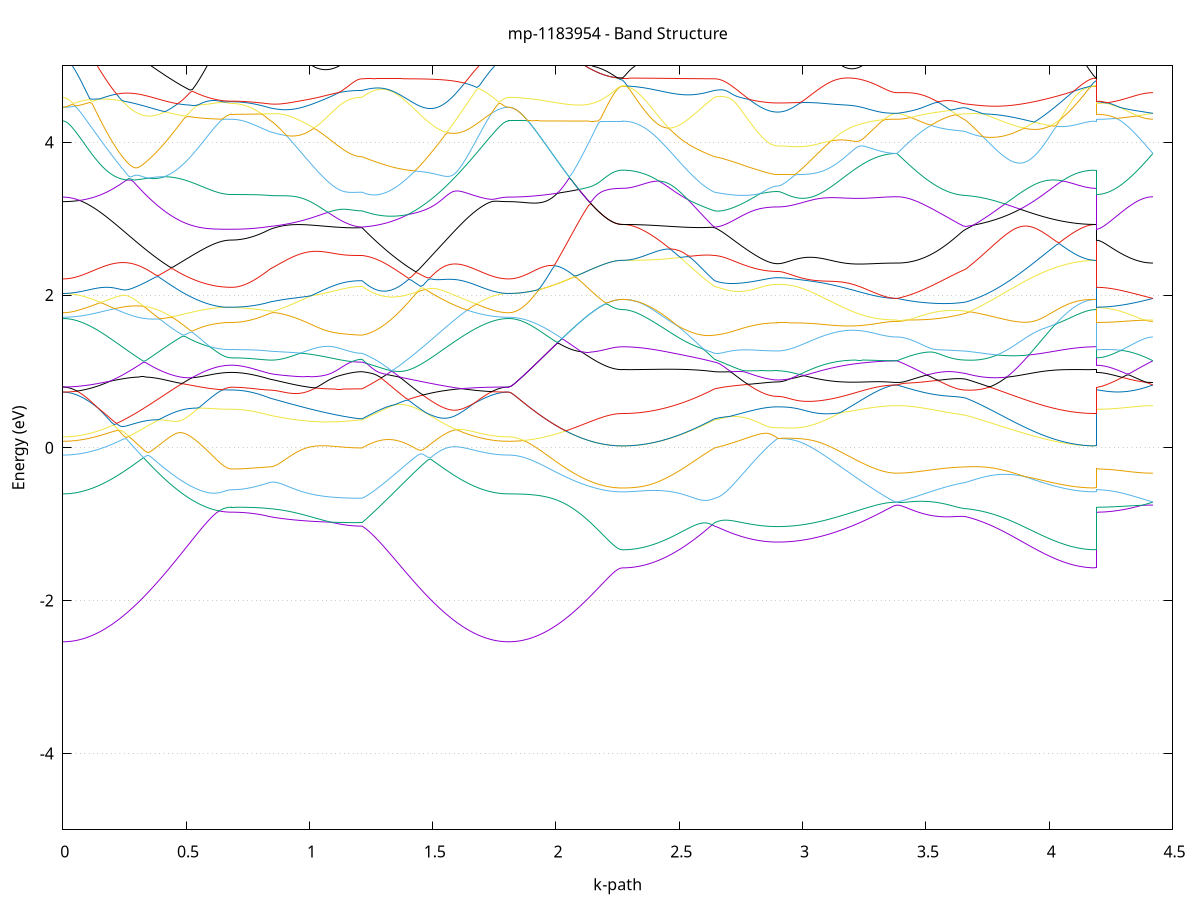 set title 'mp-1183954 - Band Structure'
set xlabel 'k-path'
set ylabel 'Energy (eV)'
set grid y
set yrange [-5:5]
set terminal png size 800,600
set output 'mp-1183954_bands_gnuplot.png'
plot '-' using 1:2 with lines notitle, '-' using 1:2 with lines notitle, '-' using 1:2 with lines notitle, '-' using 1:2 with lines notitle, '-' using 1:2 with lines notitle, '-' using 1:2 with lines notitle, '-' using 1:2 with lines notitle, '-' using 1:2 with lines notitle, '-' using 1:2 with lines notitle, '-' using 1:2 with lines notitle, '-' using 1:2 with lines notitle, '-' using 1:2 with lines notitle, '-' using 1:2 with lines notitle, '-' using 1:2 with lines notitle, '-' using 1:2 with lines notitle, '-' using 1:2 with lines notitle, '-' using 1:2 with lines notitle, '-' using 1:2 with lines notitle, '-' using 1:2 with lines notitle, '-' using 1:2 with lines notitle, '-' using 1:2 with lines notitle, '-' using 1:2 with lines notitle, '-' using 1:2 with lines notitle, '-' using 1:2 with lines notitle, '-' using 1:2 with lines notitle, '-' using 1:2 with lines notitle, '-' using 1:2 with lines notitle, '-' using 1:2 with lines notitle, '-' using 1:2 with lines notitle, '-' using 1:2 with lines notitle, '-' using 1:2 with lines notitle, '-' using 1:2 with lines notitle, '-' using 1:2 with lines notitle, '-' using 1:2 with lines notitle, '-' using 1:2 with lines notitle, '-' using 1:2 with lines notitle, '-' using 1:2 with lines notitle, '-' using 1:2 with lines notitle, '-' using 1:2 with lines notitle, '-' using 1:2 with lines notitle, '-' using 1:2 with lines notitle, '-' using 1:2 with lines notitle, '-' using 1:2 with lines notitle, '-' using 1:2 with lines notitle, '-' using 1:2 with lines notitle, '-' using 1:2 with lines notitle, '-' using 1:2 with lines notitle, '-' using 1:2 with lines notitle
0.000000 -29.212838
0.009917 -29.212838
0.019834 -29.212838
0.029751 -29.212838
0.039667 -29.212838
0.049584 -29.212738
0.059501 -29.212738
0.069418 -29.212638
0.079335 -29.212538
0.089252 -29.212438
0.099169 -29.212338
0.109085 -29.212238
0.119002 -29.212138
0.128919 -29.212038
0.138836 -29.211938
0.148753 -29.211738
0.158670 -29.211638
0.168587 -29.211438
0.178504 -29.211238
0.188420 -29.211138
0.198337 -29.210938
0.208254 -29.210738
0.218171 -29.210538
0.228088 -29.210338
0.238005 -29.210138
0.247922 -29.209938
0.257838 -29.209738
0.267755 -29.209438
0.277672 -29.209238
0.287589 -29.209038
0.297506 -29.208738
0.307423 -29.208538
0.317340 -29.208338
0.327256 -29.208038
0.337173 -29.207838
0.347090 -29.207538
0.357007 -29.207338
0.366924 -29.207038
0.376841 -29.206838
0.386758 -29.206538
0.396674 -29.206338
0.406591 -29.206038
0.416508 -29.205838
0.426425 -29.205538
0.436342 -29.205338
0.446259 -29.205138
0.456176 -29.204838
0.466092 -29.204638
0.476009 -29.204438
0.485926 -29.204138
0.495843 -29.203938
0.505760 -29.203738
0.515677 -29.203538
0.525594 -29.203338
0.535511 -29.203138
0.545427 -29.202938
0.555344 -29.202738
0.565261 -29.202638
0.575178 -29.202438
0.585095 -29.202338
0.595012 -29.202138
0.604929 -29.202038
0.614845 -29.201938
0.624762 -29.201838
0.634679 -29.201738
0.644596 -29.201738
0.654513 -29.201638
0.664430 -29.201638
0.674347 -29.201538
0.684263 -29.201538
0.684263 -29.201538
0.694002 -29.201538
0.703740 -29.201538
0.713478 -29.201538
0.723216 -29.201538
0.732954 -29.201538
0.742692 -29.201538
0.752431 -29.201538
0.762169 -29.201538
0.771907 -29.201538
0.781645 -29.201538
0.791383 -29.201538
0.801121 -29.201538
0.810859 -29.201538
0.820598 -29.201538
0.830336 -29.201538
0.840074 -29.201538
0.840074 -29.201538
0.849907 -29.201538
0.859741 -29.201538
0.869574 -29.201638
0.879408 -29.201638
0.889241 -29.201638
0.899075 -29.201638
0.908908 -29.201738
0.918742 -29.201738
0.928575 -29.201738
0.938409 -29.201838
0.948242 -29.201838
0.958076 -29.201838
0.967909 -29.201938
0.977743 -29.201938
0.987576 -29.202038
0.997410 -29.202038
1.007243 -29.202038
1.017077 -29.202138
1.026910 -29.202138
1.036744 -29.202238
1.046577 -29.202238
1.056411 -29.202238
1.066244 -29.202338
1.076078 -29.202338
1.085911 -29.202338
1.095745 -29.202338
1.105578 -29.202438
1.115412 -29.202438
1.125245 -29.202438
1.135079 -29.202438
1.144912 -29.202538
1.154746 -29.202538
1.164579 -29.202538
1.174413 -29.202538
1.184246 -29.202538
1.194080 -29.202538
1.203913 -29.202538
1.213747 -29.202538
1.213747 -29.202538
1.223647 -29.202638
1.233547 -29.202738
1.243448 -29.202938
1.253348 -29.203038
1.263248 -29.203138
1.273149 -29.203338
1.283049 -29.203538
1.292950 -29.203638
1.302850 -29.203838
1.312750 -29.204038
1.322651 -29.204238
1.332551 -29.204438
1.342451 -29.204638
1.352352 -29.204838
1.362252 -29.205038
1.372152 -29.205338
1.382053 -29.205538
1.391953 -29.205738
1.401854 -29.206038
1.411754 -29.206238
1.421654 -29.206538
1.431555 -29.206738
1.441455 -29.207038
1.451355 -29.207238
1.461256 -29.207538
1.471156 -29.207738
1.481056 -29.208038
1.490957 -29.208238
1.500857 -29.208538
1.510758 -29.208738
1.520658 -29.208938
1.530558 -29.209238
1.540459 -29.209438
1.550359 -29.209638
1.560259 -29.209838
1.570160 -29.210138
1.580060 -29.210338
1.589960 -29.210538
1.599861 -29.210738
1.609761 -29.210938
1.619662 -29.211138
1.629562 -29.211238
1.639462 -29.211438
1.649363 -29.211638
1.659263 -29.211738
1.669163 -29.211938
1.679064 -29.212038
1.688964 -29.212138
1.698865 -29.212238
1.708765 -29.212338
1.718665 -29.212438
1.728566 -29.212538
1.738466 -29.212638
1.748366 -29.212738
1.758267 -29.212738
1.768167 -29.212838
1.778067 -29.212838
1.787968 -29.212838
1.797868 -29.212838
1.807769 -29.212838
1.807769 -29.212838
1.817593 -29.212838
1.827418 -29.212838
1.837243 -29.212838
1.847068 -29.212838
1.856893 -29.212738
1.866718 -29.212738
1.876543 -29.212638
1.886368 -29.212538
1.896192 -29.212438
1.906017 -29.212338
1.915842 -29.212238
1.925667 -29.212138
1.935492 -29.212038
1.945317 -29.211838
1.955142 -29.211738
1.964967 -29.211638
1.974791 -29.211438
1.984616 -29.211238
1.994441 -29.211038
2.004266 -29.210938
2.014091 -29.210738
2.023916 -29.210538
2.033741 -29.210338
2.043566 -29.210038
2.053390 -29.209838
2.063215 -29.209638
2.073040 -29.209338
2.082865 -29.209138
2.092690 -29.208938
2.102515 -29.208638
2.112340 -29.208438
2.122165 -29.208138
2.131989 -29.207838
2.141814 -29.207638
2.151639 -29.207338
2.161464 -29.207038
2.171289 -29.206838
2.181114 -29.206538
2.190939 -29.206338
2.200764 -29.206038
2.210588 -29.205838
2.220413 -29.205638
2.230238 -29.205438
2.240063 -29.205238
2.249888 -29.205138
2.259713 -29.205038
2.269538 -29.204938
2.269538 -29.204938
2.279371 -29.204938
2.289205 -29.204938
2.299038 -29.204938
2.308872 -29.204938
2.318705 -29.204838
2.328539 -29.204838
2.338372 -29.204738
2.348206 -29.204638
2.358039 -29.204638
2.367873 -29.204538
2.377706 -29.204438
2.387540 -29.204338
2.397373 -29.204238
2.407207 -29.204038
2.417040 -29.203938
2.426874 -29.203838
2.436707 -29.203638
2.446541 -29.203538
2.456374 -29.203338
2.466208 -29.203138
2.476041 -29.202938
2.485875 -29.202838
2.495708 -29.202638
2.505542 -29.202438
2.515375 -29.202238
2.525209 -29.202038
2.535042 -29.201838
2.544876 -29.201938
2.554709 -29.201938
2.564543 -29.201938
2.574376 -29.202038
2.584209 -29.202038
2.594043 -29.202138
2.603876 -29.202238
2.613710 -29.202338
2.623543 -29.202338
2.633377 -29.202438
2.643210 -29.202538
2.643210 -29.202538
2.653050 -29.202638
2.662889 -29.202638
2.672729 -29.202738
2.682568 -29.202838
2.692407 -29.202938
2.702247 -29.203038
2.712086 -29.203138
2.721926 -29.203238
2.731765 -29.203338
2.741604 -29.203438
2.751444 -29.203538
2.761283 -29.203638
2.771123 -29.203638
2.780962 -29.203738
2.790801 -29.203838
2.800641 -29.203938
2.810480 -29.203938
2.820320 -29.204038
2.830159 -29.204038
2.839998 -29.204138
2.849838 -29.204138
2.859677 -29.204138
2.869517 -29.204238
2.879356 -29.204238
2.889195 -29.204238
2.899035 -29.204238
2.899035 -29.204238
2.908909 -29.204238
2.918784 -29.204238
2.928658 -29.204238
2.938533 -29.204238
2.948407 -29.204238
2.958281 -29.204138
2.968156 -29.204138
2.978030 -29.204138
2.987905 -29.204038
2.997779 -29.204038
3.007654 -29.204038
3.017528 -29.203938
3.027403 -29.203938
3.037277 -29.203838
3.047151 -29.203738
3.057026 -29.203738
3.066900 -29.203638
3.076775 -29.203638
3.086649 -29.203538
3.096524 -29.203438
3.106398 -29.203338
3.116272 -29.203338
3.126147 -29.203238
3.136021 -29.203138
3.145896 -29.203038
3.155770 -29.202938
3.165645 -29.202938
3.175519 -29.202838
3.185394 -29.202738
3.195268 -29.202638
3.205142 -29.202538
3.215017 -29.202438
3.224891 -29.202338
3.234766 -29.202338
3.244640 -29.202238
3.254515 -29.202138
3.264389 -29.202038
3.274263 -29.202038
3.284138 -29.201938
3.294012 -29.201838
3.303887 -29.201838
3.313761 -29.201738
3.323636 -29.201738
3.333510 -29.201638
3.343384 -29.201638
3.353259 -29.201638
3.363133 -29.201538
3.373008 -29.201538
3.382882 -29.201538
3.382882 -29.201538
3.392830 -29.201538
3.402778 -29.201538
3.412726 -29.201538
3.422674 -29.201538
3.432622 -29.201538
3.442569 -29.201638
3.452517 -29.201638
3.462465 -29.201638
3.472413 -29.201638
3.482361 -29.201638
3.492309 -29.201638
3.502257 -29.201638
3.512204 -29.201638
3.522152 -29.201638
3.532100 -29.201638
3.542048 -29.201638
3.551996 -29.201638
3.561944 -29.201638
3.571892 -29.201638
3.581839 -29.201638
3.591787 -29.201638
3.601735 -29.201638
3.611683 -29.201638
3.621631 -29.201638
3.631579 -29.201538
3.641527 -29.201538
3.651474 -29.201538
3.661422 -29.201538
3.661422 -29.201538
3.671393 -29.201538
3.681364 -29.201538
3.691335 -29.201538
3.701306 -29.201538
3.711276 -29.201538
3.721247 -29.201538
3.731218 -29.201538
3.741189 -29.201538
3.751160 -29.201638
3.761130 -29.201638
3.771101 -29.201638
3.781072 -29.201638
3.791043 -29.201638
3.801014 -29.201638
3.810985 -29.201638
3.820955 -29.201638
3.830926 -29.201638
3.840897 -29.201638
3.850868 -29.201638
3.860839 -29.201638
3.870809 -29.201638
3.880780 -29.201638
3.890751 -29.201638
3.900722 -29.201638
3.910693 -29.201638
3.920663 -29.201838
3.930634 -29.202038
3.940605 -29.202238
3.950576 -29.202438
3.960547 -29.202638
3.970517 -29.202838
3.980488 -29.203038
3.990459 -29.203138
4.000430 -29.203338
4.010401 -29.203538
4.020372 -29.203638
4.030342 -29.203838
4.040313 -29.203938
4.050284 -29.204038
4.060255 -29.204138
4.070226 -29.204338
4.080196 -29.204438
4.090167 -29.204538
4.100138 -29.204638
4.110109 -29.204638
4.120080 -29.204738
4.130050 -29.204838
4.140021 -29.204838
4.149992 -29.204938
4.159963 -29.204938
4.169934 -29.204938
4.179905 -29.204938
4.189875 -29.204938
4.189875 -29.201538
4.199496 -29.201538
4.209116 -29.201538
4.218736 -29.201538
4.228356 -29.201538
4.237976 -29.201538
4.247596 -29.201538
4.257217 -29.201538
4.266837 -29.201538
4.276457 -29.201538
4.286077 -29.201538
4.295697 -29.201538
4.305318 -29.201538
4.314938 -29.201538
4.324558 -29.201538
4.334178 -29.201538
4.343798 -29.201538
4.353419 -29.201538
4.363039 -29.201538
4.372659 -29.201538
4.382279 -29.201538
4.391899 -29.201538
4.401520 -29.201538
4.411140 -29.201538
4.420760 -29.201538
e
0.000000 -29.193738
0.009917 -29.193738
0.019834 -29.193738
0.029751 -29.193738
0.039667 -29.193738
0.049584 -29.193738
0.059501 -29.193738
0.069418 -29.193738
0.079335 -29.193738
0.089252 -29.193738
0.099169 -29.193838
0.109085 -29.193838
0.119002 -29.193838
0.128919 -29.193838
0.138836 -29.193838
0.148753 -29.193838
0.158670 -29.193838
0.168587 -29.193838
0.178504 -29.193838
0.188420 -29.193938
0.198337 -29.193938
0.208254 -29.193938
0.218171 -29.193938
0.228088 -29.193938
0.238005 -29.194038
0.247922 -29.194038
0.257838 -29.194038
0.267755 -29.194038
0.277672 -29.194138
0.287589 -29.194138
0.297506 -29.194138
0.307423 -29.194138
0.317340 -29.194238
0.327256 -29.194238
0.337173 -29.194338
0.347090 -29.194338
0.357007 -29.194338
0.366924 -29.194438
0.376841 -29.194438
0.386758 -29.194438
0.396674 -29.194538
0.406591 -29.194538
0.416508 -29.194638
0.426425 -29.194638
0.436342 -29.194738
0.446259 -29.194738
0.456176 -29.194838
0.466092 -29.194838
0.476009 -29.194938
0.485926 -29.194938
0.495843 -29.195038
0.505760 -29.195038
0.515677 -29.195138
0.525594 -29.195238
0.535511 -29.195238
0.545427 -29.195338
0.555344 -29.195338
0.565261 -29.195438
0.575178 -29.195438
0.585095 -29.195538
0.595012 -29.195538
0.604929 -29.195638
0.614845 -29.195638
0.624762 -29.195638
0.634679 -29.195738
0.644596 -29.195738
0.654513 -29.195738
0.664430 -29.195738
0.674347 -29.195738
0.684263 -29.195738
0.684263 -29.195738
0.694002 -29.195738
0.703740 -29.195738
0.713478 -29.195838
0.723216 -29.195838
0.732954 -29.195838
0.742692 -29.195938
0.752431 -29.195938
0.762169 -29.196038
0.771907 -29.196138
0.781645 -29.196238
0.791383 -29.196338
0.801121 -29.196438
0.810859 -29.196538
0.820598 -29.196638
0.830336 -29.196738
0.840074 -29.196938
0.840074 -29.196938
0.849907 -29.197038
0.859741 -29.197038
0.869574 -29.197138
0.879408 -29.197238
0.889241 -29.197338
0.899075 -29.197438
0.908908 -29.197538
0.918742 -29.197638
0.928575 -29.197738
0.938409 -29.197838
0.948242 -29.197838
0.958076 -29.197938
0.967909 -29.198038
0.977743 -29.198138
0.987576 -29.198138
0.997410 -29.198238
1.007243 -29.198338
1.017077 -29.198338
1.026910 -29.198438
1.036744 -29.198438
1.046577 -29.198538
1.056411 -29.198638
1.066244 -29.198638
1.076078 -29.198738
1.085911 -29.198738
1.095745 -29.198738
1.105578 -29.198838
1.115412 -29.198838
1.125245 -29.198838
1.135079 -29.198938
1.144912 -29.198938
1.154746 -29.198938
1.164579 -29.198938
1.174413 -29.198938
1.184246 -29.199038
1.194080 -29.199038
1.203913 -29.199038
1.213747 -29.199038
1.213747 -29.199038
1.223647 -29.198738
1.233547 -29.198438
1.243448 -29.198138
1.253348 -29.197938
1.263248 -29.197638
1.273149 -29.197338
1.283049 -29.197038
1.292950 -29.196738
1.302850 -29.196438
1.312750 -29.196138
1.322651 -29.195838
1.332551 -29.195538
1.342451 -29.195238
1.352352 -29.194938
1.362252 -29.194638
1.372152 -29.194438
1.382053 -29.194138
1.391953 -29.193838
1.401854 -29.193738
1.411754 -29.193738
1.421654 -29.193838
1.431555 -29.193838
1.441455 -29.193838
1.451355 -29.193838
1.461256 -29.193838
1.471156 -29.193938
1.481056 -29.193938
1.490957 -29.193938
1.500857 -29.193938
1.510758 -29.193938
1.520658 -29.193938
1.530558 -29.193938
1.540459 -29.193938
1.550359 -29.193938
1.560259 -29.193938
1.570160 -29.193938
1.580060 -29.193938
1.589960 -29.193938
1.599861 -29.193838
1.609761 -29.193838
1.619662 -29.193838
1.629562 -29.193838
1.639462 -29.193838
1.649363 -29.193838
1.659263 -29.193838
1.669163 -29.193838
1.679064 -29.193838
1.688964 -29.193838
1.698865 -29.193838
1.708765 -29.193738
1.718665 -29.193738
1.728566 -29.193738
1.738466 -29.193738
1.748366 -29.193738
1.758267 -29.193738
1.768167 -29.193738
1.778067 -29.193738
1.787968 -29.193738
1.797868 -29.193738
1.807769 -29.193738
1.807769 -29.193738
1.817593 -29.193738
1.827418 -29.193738
1.837243 -29.193838
1.847068 -29.193838
1.856893 -29.193838
1.866718 -29.193938
1.876543 -29.194038
1.886368 -29.194038
1.896192 -29.194138
1.906017 -29.194238
1.915842 -29.194338
1.925667 -29.194438
1.935492 -29.194638
1.945317 -29.194738
1.955142 -29.194938
1.964967 -29.195038
1.974791 -29.195238
1.984616 -29.195338
1.994441 -29.195538
2.004266 -29.195738
2.014091 -29.195938
2.023916 -29.196138
2.033741 -29.196338
2.043566 -29.196538
2.053390 -29.196738
2.063215 -29.197038
2.073040 -29.197238
2.082865 -29.197438
2.092690 -29.197738
2.102515 -29.197938
2.112340 -29.198238
2.122165 -29.198538
2.131989 -29.198738
2.141814 -29.199038
2.151639 -29.199238
2.161464 -29.199538
2.171289 -29.199838
2.181114 -29.200038
2.190939 -29.200338
2.200764 -29.200538
2.210588 -29.200838
2.220413 -29.201038
2.230238 -29.201238
2.240063 -29.201438
2.249888 -29.201538
2.259713 -29.201638
2.269538 -29.201638
2.269538 -29.201638
2.279371 -29.201638
2.289205 -29.201638
2.299038 -29.201638
2.308872 -29.201638
2.318705 -29.201638
2.328539 -29.201638
2.338372 -29.201638
2.348206 -29.201638
2.358039 -29.201638
2.367873 -29.201638
2.377706 -29.201638
2.387540 -29.201638
2.397373 -29.201638
2.407207 -29.201638
2.417040 -29.201638
2.426874 -29.201638
2.436707 -29.201638
2.446541 -29.201738
2.456374 -29.201738
2.466208 -29.201738
2.476041 -29.201738
2.485875 -29.201738
2.495708 -29.201738
2.505542 -29.201738
2.515375 -29.201838
2.525209 -29.201838
2.535042 -29.201738
2.544876 -29.201538
2.554709 -29.201338
2.564543 -29.201038
2.574376 -29.200838
2.584209 -29.200638
2.594043 -29.200338
2.603876 -29.200038
2.613710 -29.199838
2.623543 -29.199538
2.633377 -29.199238
2.643210 -29.199038
2.643210 -29.199038
2.653050 -29.198838
2.662889 -29.198738
2.672729 -29.198638
2.682568 -29.198438
2.692407 -29.198238
2.702247 -29.198138
2.712086 -29.197938
2.721926 -29.197738
2.731765 -29.197638
2.741604 -29.197438
2.751444 -29.197238
2.761283 -29.197138
2.771123 -29.196938
2.780962 -29.196838
2.790801 -29.196638
2.800641 -29.196538
2.810480 -29.196438
2.820320 -29.196338
2.830159 -29.196238
2.839998 -29.196138
2.849838 -29.196038
2.859677 -29.195938
2.869517 -29.195938
2.879356 -29.195838
2.889195 -29.195838
2.899035 -29.195838
2.899035 -29.195838
2.908909 -29.195838
2.918784 -29.195838
2.928658 -29.195838
2.938533 -29.195838
2.948407 -29.195838
2.958281 -29.195838
2.968156 -29.195838
2.978030 -29.195838
2.987905 -29.195838
2.997779 -29.195838
3.007654 -29.195838
3.017528 -29.195838
3.027403 -29.195838
3.037277 -29.195838
3.047151 -29.195838
3.057026 -29.195838
3.066900 -29.195838
3.076775 -29.195838
3.086649 -29.195838
3.096524 -29.195838
3.106398 -29.195838
3.116272 -29.195838
3.126147 -29.195838
3.136021 -29.195838
3.145896 -29.195838
3.155770 -29.195838
3.165645 -29.195838
3.175519 -29.195838
3.185394 -29.195838
3.195268 -29.195838
3.205142 -29.195838
3.215017 -29.195838
3.224891 -29.195738
3.234766 -29.195738
3.244640 -29.195738
3.254515 -29.195738
3.264389 -29.195738
3.274263 -29.195738
3.284138 -29.195738
3.294012 -29.195738
3.303887 -29.195738
3.313761 -29.195738
3.323636 -29.195738
3.333510 -29.195738
3.343384 -29.195738
3.353259 -29.195738
3.363133 -29.195738
3.373008 -29.195738
3.382882 -29.195738
3.382882 -29.195738
3.392830 -29.195738
3.402778 -29.195738
3.412726 -29.195738
3.422674 -29.195738
3.432622 -29.195738
3.442569 -29.195838
3.452517 -29.195838
3.462465 -29.195838
3.472413 -29.195838
3.482361 -29.195838
3.492309 -29.195838
3.502257 -29.195938
3.512204 -29.195938
3.522152 -29.195938
3.532100 -29.196038
3.542048 -29.196038
3.551996 -29.196138
3.561944 -29.196138
3.571892 -29.196238
3.581839 -29.196338
3.591787 -29.196338
3.601735 -29.196438
3.611683 -29.196538
3.621631 -29.196538
3.631579 -29.196638
3.641527 -29.196738
3.651474 -29.196838
3.661422 -29.196938
3.661422 -29.196938
3.671393 -29.197038
3.681364 -29.197138
3.691335 -29.197338
3.701306 -29.197538
3.711276 -29.197638
3.721247 -29.197838
3.731218 -29.198038
3.741189 -29.198238
3.751160 -29.198438
3.761130 -29.198638
3.771101 -29.198738
3.781072 -29.198938
3.791043 -29.199238
3.801014 -29.199438
3.810985 -29.199638
3.820955 -29.199838
3.830926 -29.200038
3.840897 -29.200238
3.850868 -29.200438
3.860839 -29.200638
3.870809 -29.200838
3.880780 -29.201038
3.890751 -29.201238
3.900722 -29.201438
3.910693 -29.201638
3.920663 -29.201638
3.930634 -29.201638
3.940605 -29.201638
3.950576 -29.201638
3.960547 -29.201638
3.970517 -29.201638
3.980488 -29.201638
3.990459 -29.201638
4.000430 -29.201638
4.010401 -29.201638
4.020372 -29.201638
4.030342 -29.201638
4.040313 -29.201638
4.050284 -29.201638
4.060255 -29.201638
4.070226 -29.201638
4.080196 -29.201638
4.090167 -29.201638
4.100138 -29.201638
4.110109 -29.201638
4.120080 -29.201638
4.130050 -29.201638
4.140021 -29.201638
4.149992 -29.201638
4.159963 -29.201638
4.169934 -29.201638
4.179905 -29.201638
4.189875 -29.201638
4.189875 -29.195738
4.199496 -29.195738
4.209116 -29.195738
4.218736 -29.195738
4.228356 -29.195738
4.237976 -29.195738
4.247596 -29.195738
4.257217 -29.195738
4.266837 -29.195738
4.276457 -29.195738
4.286077 -29.195738
4.295697 -29.195738
4.305318 -29.195738
4.314938 -29.195738
4.324558 -29.195738
4.334178 -29.195738
4.343798 -29.195738
4.353419 -29.195738
4.363039 -29.195738
4.372659 -29.195738
4.382279 -29.195738
4.391899 -29.195738
4.401520 -29.195738
4.411140 -29.195738
4.420760 -29.195738
e
0.000000 -29.186738
0.009917 -29.186738
0.019834 -29.186738
0.029751 -29.186738
0.039667 -29.186738
0.049584 -29.186838
0.059501 -29.186838
0.069418 -29.186938
0.079335 -29.187038
0.089252 -29.187038
0.099169 -29.187138
0.109085 -29.187238
0.119002 -29.187338
0.128919 -29.187438
0.138836 -29.187638
0.148753 -29.187738
0.158670 -29.187838
0.168587 -29.188038
0.178504 -29.188138
0.188420 -29.188338
0.198337 -29.188438
0.208254 -29.188638
0.218171 -29.188838
0.228088 -29.188938
0.238005 -29.189138
0.247922 -29.189338
0.257838 -29.189538
0.267755 -29.189738
0.277672 -29.189938
0.287589 -29.190138
0.297506 -29.190338
0.307423 -29.190538
0.317340 -29.190738
0.327256 -29.190938
0.337173 -29.191138
0.347090 -29.191338
0.357007 -29.191538
0.366924 -29.191738
0.376841 -29.191938
0.386758 -29.192138
0.396674 -29.192338
0.406591 -29.192538
0.416508 -29.192738
0.426425 -29.192938
0.436342 -29.193138
0.446259 -29.193338
0.456176 -29.193538
0.466092 -29.193638
0.476009 -29.193838
0.485926 -29.194038
0.495843 -29.194138
0.505760 -29.194338
0.515677 -29.194438
0.525594 -29.194638
0.535511 -29.194738
0.545427 -29.194838
0.555344 -29.195038
0.565261 -29.195138
0.575178 -29.195238
0.585095 -29.195338
0.595012 -29.195438
0.604929 -29.195438
0.614845 -29.195538
0.624762 -29.195638
0.634679 -29.195638
0.644596 -29.195738
0.654513 -29.195738
0.664430 -29.195738
0.674347 -29.195738
0.684263 -29.195738
0.684263 -29.195738
0.694002 -29.195738
0.703740 -29.195738
0.713478 -29.195738
0.723216 -29.195738
0.732954 -29.195638
0.742692 -29.195638
0.752431 -29.195538
0.762169 -29.195538
0.771907 -29.195438
0.781645 -29.195338
0.791383 -29.195238
0.801121 -29.195138
0.810859 -29.195038
0.820598 -29.194938
0.830336 -29.194838
0.840074 -29.194638
0.840074 -29.194638
0.849907 -29.194538
0.859741 -29.194438
0.869574 -29.194338
0.879408 -29.194238
0.889241 -29.194138
0.899075 -29.194038
0.908908 -29.193938
0.918742 -29.193838
0.928575 -29.193738
0.938409 -29.193638
0.948242 -29.193438
0.958076 -29.193338
0.967909 -29.193238
0.977743 -29.193138
0.987576 -29.193038
0.997410 -29.192938
1.007243 -29.192838
1.017077 -29.192738
1.026910 -29.192638
1.036744 -29.192538
1.046577 -29.192438
1.056411 -29.192338
1.066244 -29.192338
1.076078 -29.192238
1.085911 -29.192138
1.095745 -29.192038
1.105578 -29.192038
1.115412 -29.191938
1.125245 -29.191938
1.135079 -29.191838
1.144912 -29.191838
1.154746 -29.191838
1.164579 -29.191738
1.174413 -29.191738
1.184246 -29.191738
1.194080 -29.191738
1.203913 -29.191738
1.213747 -29.191738
1.213747 -29.191738
1.223647 -29.191838
1.233547 -29.192038
1.243448 -29.192138
1.253348 -29.192338
1.263248 -29.192438
1.273149 -29.192638
1.283049 -29.192738
1.292950 -29.192838
1.302850 -29.192938
1.312750 -29.193038
1.322651 -29.193138
1.332551 -29.193238
1.342451 -29.193338
1.352352 -29.193438
1.362252 -29.193538
1.372152 -29.193538
1.382053 -29.193638
1.391953 -29.193638
1.401854 -29.193538
1.411754 -29.193238
1.421654 -29.192938
1.431555 -29.192738
1.441455 -29.192438
1.451355 -29.192138
1.461256 -29.191838
1.471156 -29.191638
1.481056 -29.191338
1.490957 -29.191138
1.500857 -29.190838
1.510758 -29.190638
1.520658 -29.190338
1.530558 -29.190138
1.540459 -29.189938
1.550359 -29.189738
1.560259 -29.189438
1.570160 -29.189238
1.580060 -29.189038
1.589960 -29.188838
1.599861 -29.188738
1.609761 -29.188538
1.619662 -29.188338
1.629562 -29.188138
1.639462 -29.188038
1.649363 -29.187838
1.659263 -29.187738
1.669163 -29.187638
1.679064 -29.187538
1.688964 -29.187338
1.698865 -29.187238
1.708765 -29.187138
1.718665 -29.187038
1.728566 -29.187038
1.738466 -29.186938
1.748366 -29.186838
1.758267 -29.186838
1.768167 -29.186738
1.778067 -29.186738
1.787968 -29.186738
1.797868 -29.186738
1.807769 -29.186738
1.807769 -29.186738
1.817593 -29.186738
1.827418 -29.186738
1.837243 -29.186738
1.847068 -29.186738
1.856893 -29.186738
1.866718 -29.186738
1.876543 -29.186738
1.886368 -29.186738
1.896192 -29.186738
1.906017 -29.186738
1.915842 -29.186738
1.925667 -29.186738
1.935492 -29.186738
1.945317 -29.186738
1.955142 -29.186738
1.964967 -29.186738
1.974791 -29.186738
1.984616 -29.186738
1.994441 -29.186738
2.004266 -29.186738
2.014091 -29.186738
2.023916 -29.186738
2.033741 -29.186738
2.043566 -29.186738
2.053390 -29.186738
2.063215 -29.186738
2.073040 -29.186738
2.082865 -29.186738
2.092690 -29.186738
2.102515 -29.186738
2.112340 -29.186738
2.122165 -29.186738
2.131989 -29.186738
2.141814 -29.186738
2.151639 -29.186738
2.161464 -29.186738
2.171289 -29.186738
2.181114 -29.186738
2.190939 -29.186738
2.200764 -29.186738
2.210588 -29.186738
2.220413 -29.186738
2.230238 -29.186738
2.240063 -29.186738
2.249888 -29.186738
2.259713 -29.186738
2.269538 -29.186738
2.269538 -29.186738
2.279371 -29.186738
2.289205 -29.186738
2.299038 -29.186738
2.308872 -29.186838
2.318705 -29.186838
2.328539 -29.186938
2.338372 -29.186938
2.348206 -29.187038
2.358039 -29.187138
2.367873 -29.187138
2.377706 -29.187238
2.387540 -29.187338
2.397373 -29.187438
2.407207 -29.187638
2.417040 -29.187738
2.426874 -29.187838
2.436707 -29.188038
2.446541 -29.188138
2.456374 -29.188338
2.466208 -29.188438
2.476041 -29.188638
2.485875 -29.188738
2.495708 -29.188938
2.505542 -29.189138
2.515375 -29.189338
2.525209 -29.189538
2.535042 -29.189638
2.544876 -29.189838
2.554709 -29.190038
2.564543 -29.190238
2.574376 -29.190438
2.584209 -29.190638
2.594043 -29.190838
2.603876 -29.190938
2.613710 -29.191138
2.623543 -29.191338
2.633377 -29.191538
2.643210 -29.191738
2.643210 -29.191738
2.653050 -29.191738
2.662889 -29.191838
2.672729 -29.191938
2.682568 -29.191938
2.692407 -29.192038
2.702247 -29.192138
2.712086 -29.192238
2.721926 -29.192238
2.731765 -29.192338
2.741604 -29.192438
2.751444 -29.192438
2.761283 -29.192538
2.771123 -29.192638
2.780962 -29.192638
2.790801 -29.192738
2.800641 -29.192838
2.810480 -29.192838
2.820320 -29.192938
2.830159 -29.192938
2.839998 -29.193038
2.849838 -29.193038
2.859677 -29.193138
2.869517 -29.193138
2.879356 -29.193138
2.889195 -29.193138
2.899035 -29.193138
2.899035 -29.193138
2.908909 -29.193138
2.918784 -29.193238
2.928658 -29.193238
2.938533 -29.193238
2.948407 -29.193238
2.958281 -29.193238
2.968156 -29.193238
2.978030 -29.193338
2.987905 -29.193338
2.997779 -29.193338
3.007654 -29.193438
3.017528 -29.193438
3.027403 -29.193538
3.037277 -29.193538
3.047151 -29.193638
3.057026 -29.193638
3.066900 -29.193738
3.076775 -29.193838
3.086649 -29.193838
3.096524 -29.193938
3.106398 -29.194038
3.116272 -29.194038
3.126147 -29.194138
3.136021 -29.194238
3.145896 -29.194338
3.155770 -29.194438
3.165645 -29.194438
3.175519 -29.194538
3.185394 -29.194638
3.195268 -29.194738
3.205142 -29.194838
3.215017 -29.194938
3.224891 -29.194938
3.234766 -29.195038
3.244640 -29.195138
3.254515 -29.195238
3.264389 -29.195238
3.274263 -29.195338
3.284138 -29.195438
3.294012 -29.195438
3.303887 -29.195538
3.313761 -29.195638
3.323636 -29.195638
3.333510 -29.195638
3.343384 -29.195738
3.353259 -29.195738
3.363133 -29.195738
3.373008 -29.195738
3.382882 -29.195738
3.382882 -29.195738
3.392830 -29.195738
3.402778 -29.195738
3.412726 -29.195738
3.422674 -29.195738
3.432622 -29.195738
3.442569 -29.195738
3.452517 -29.195738
3.462465 -29.195638
3.472413 -29.195638
3.482361 -29.195638
3.492309 -29.195638
3.502257 -29.195538
3.512204 -29.195538
3.522152 -29.195538
3.532100 -29.195438
3.542048 -29.195438
3.551996 -29.195338
3.561944 -29.195338
3.571892 -29.195238
3.581839 -29.195238
3.591787 -29.195138
3.601735 -29.195138
3.611683 -29.195038
3.621631 -29.194938
3.631579 -29.194938
3.641527 -29.194838
3.651474 -29.194738
3.661422 -29.194638
3.661422 -29.194638
3.671393 -29.194538
3.681364 -29.194438
3.691335 -29.194238
3.701306 -29.194038
3.711276 -29.193938
3.721247 -29.193738
3.731218 -29.193538
3.741189 -29.193438
3.751160 -29.193238
3.761130 -29.193038
3.771101 -29.192838
3.781072 -29.192638
3.791043 -29.192438
3.801014 -29.192238
3.810985 -29.192038
3.820955 -29.191838
3.830926 -29.191638
3.840897 -29.191438
3.850868 -29.191238
3.860839 -29.191038
3.870809 -29.190738
3.880780 -29.190538
3.890751 -29.190338
3.900722 -29.190138
3.910693 -29.189938
3.920663 -29.189738
3.930634 -29.189538
3.940605 -29.189338
3.950576 -29.189238
3.960547 -29.189038
3.970517 -29.188838
3.980488 -29.188638
3.990459 -29.188538
4.000430 -29.188338
4.010401 -29.188138
4.020372 -29.188038
4.030342 -29.187938
4.040313 -29.187738
4.050284 -29.187638
4.060255 -29.187538
4.070226 -29.187438
4.080196 -29.187338
4.090167 -29.187238
4.100138 -29.187138
4.110109 -29.187038
4.120080 -29.186938
4.130050 -29.186938
4.140021 -29.186838
4.149992 -29.186838
4.159963 -29.186738
4.169934 -29.186738
4.179905 -29.186738
4.189875 -29.186738
4.189875 -29.195738
4.199496 -29.195738
4.209116 -29.195738
4.218736 -29.195738
4.228356 -29.195738
4.237976 -29.195738
4.247596 -29.195738
4.257217 -29.195738
4.266837 -29.195738
4.276457 -29.195738
4.286077 -29.195738
4.295697 -29.195738
4.305318 -29.195738
4.314938 -29.195738
4.324558 -29.195738
4.334178 -29.195738
4.343798 -29.195738
4.353419 -29.195738
4.363039 -29.195738
4.372659 -29.195738
4.382279 -29.195738
4.391899 -29.195738
4.401520 -29.195738
4.411140 -29.195738
4.420760 -29.195738
e
0.000000 -22.913038
0.009917 -22.913038
0.019834 -22.913038
0.029751 -22.913038
0.039667 -22.913038
0.049584 -22.913038
0.059501 -22.913038
0.069418 -22.913038
0.079335 -22.913038
0.089252 -22.913038
0.099169 -22.913038
0.109085 -22.913038
0.119002 -22.913038
0.128919 -22.913038
0.138836 -22.913038
0.148753 -22.913038
0.158670 -22.913038
0.168587 -22.913038
0.178504 -22.913038
0.188420 -22.913038
0.198337 -22.913038
0.208254 -22.913038
0.218171 -22.913038
0.228088 -22.913038
0.238005 -22.913038
0.247922 -22.913038
0.257838 -22.913038
0.267755 -22.913038
0.277672 -22.913038
0.287589 -22.912938
0.297506 -22.912938
0.307423 -22.912938
0.317340 -22.912938
0.327256 -22.912938
0.337173 -22.912938
0.347090 -22.912938
0.357007 -22.912938
0.366924 -22.912938
0.376841 -22.912938
0.386758 -22.912938
0.396674 -22.912938
0.406591 -22.912938
0.416508 -22.912938
0.426425 -22.912938
0.436342 -22.912938
0.446259 -22.912938
0.456176 -22.912938
0.466092 -22.912938
0.476009 -22.912938
0.485926 -22.912838
0.495843 -22.912838
0.505760 -22.912838
0.515677 -22.912838
0.525594 -22.912838
0.535511 -22.912838
0.545427 -22.912838
0.555344 -22.912838
0.565261 -22.912838
0.575178 -22.912838
0.585095 -22.912838
0.595012 -22.912838
0.604929 -22.912838
0.614845 -22.912838
0.624762 -22.912838
0.634679 -22.912838
0.644596 -22.912838
0.654513 -22.912838
0.664430 -22.912838
0.674347 -22.912838
0.684263 -22.912838
0.684263 -22.912838
0.694002 -22.912838
0.703740 -22.912838
0.713478 -22.912838
0.723216 -22.912838
0.732954 -22.912838
0.742692 -22.912838
0.752431 -22.912838
0.762169 -22.912838
0.771907 -22.912838
0.781645 -22.912838
0.791383 -22.912838
0.801121 -22.912838
0.810859 -22.912838
0.820598 -22.912838
0.830336 -22.912838
0.840074 -22.912838
0.840074 -22.912838
0.849907 -22.912838
0.859741 -22.912938
0.869574 -22.912938
0.879408 -22.912938
0.889241 -22.912938
0.899075 -22.912938
0.908908 -22.912938
0.918742 -22.912938
0.928575 -22.912938
0.938409 -22.912938
0.948242 -22.912938
0.958076 -22.912938
0.967909 -22.912938
0.977743 -22.912938
0.987576 -22.912938
0.997410 -22.912938
1.007243 -22.913038
1.017077 -22.913038
1.026910 -22.913038
1.036744 -22.913038
1.046577 -22.913038
1.056411 -22.913038
1.066244 -22.913038
1.076078 -22.913038
1.085911 -22.913038
1.095745 -22.913038
1.105578 -22.913038
1.115412 -22.913038
1.125245 -22.913038
1.135079 -22.913038
1.144912 -22.913038
1.154746 -22.913038
1.164579 -22.913038
1.174413 -22.913038
1.184246 -22.913038
1.194080 -22.913038
1.203913 -22.913038
1.213747 -22.913038
1.213747 -22.913038
1.223647 -22.913038
1.233547 -22.913038
1.243448 -22.913038
1.253348 -22.913038
1.263248 -22.913038
1.273149 -22.913038
1.283049 -22.913038
1.292950 -22.913038
1.302850 -22.913038
1.312750 -22.913038
1.322651 -22.913038
1.332551 -22.913038
1.342451 -22.913038
1.352352 -22.913038
1.362252 -22.913038
1.372152 -22.913038
1.382053 -22.913038
1.391953 -22.913038
1.401854 -22.913038
1.411754 -22.913038
1.421654 -22.913038
1.431555 -22.913038
1.441455 -22.913038
1.451355 -22.913038
1.461256 -22.913038
1.471156 -22.913038
1.481056 -22.913038
1.490957 -22.913038
1.500857 -22.913038
1.510758 -22.913038
1.520658 -22.913038
1.530558 -22.913038
1.540459 -22.913038
1.550359 -22.913038
1.560259 -22.913038
1.570160 -22.913038
1.580060 -22.913038
1.589960 -22.913038
1.599861 -22.913038
1.609761 -22.913038
1.619662 -22.913038
1.629562 -22.913038
1.639462 -22.913038
1.649363 -22.913038
1.659263 -22.913038
1.669163 -22.913038
1.679064 -22.913038
1.688964 -22.913038
1.698865 -22.913038
1.708765 -22.913038
1.718665 -22.913038
1.728566 -22.913038
1.738466 -22.913038
1.748366 -22.913038
1.758267 -22.913038
1.768167 -22.913038
1.778067 -22.913038
1.787968 -22.913038
1.797868 -22.913038
1.807769 -22.913038
1.807769 -22.913038
1.817593 -22.913038
1.827418 -22.913038
1.837243 -22.913038
1.847068 -22.913038
1.856893 -22.913038
1.866718 -22.913038
1.876543 -22.913038
1.886368 -22.913038
1.896192 -22.913038
1.906017 -22.913038
1.915842 -22.913038
1.925667 -22.913038
1.935492 -22.913038
1.945317 -22.913038
1.955142 -22.913038
1.964967 -22.913038
1.974791 -22.913038
1.984616 -22.913038
1.994441 -22.913038
2.004266 -22.913038
2.014091 -22.913038
2.023916 -22.913038
2.033741 -22.913038
2.043566 -22.913138
2.053390 -22.913138
2.063215 -22.913138
2.073040 -22.913138
2.082865 -22.913138
2.092690 -22.913138
2.102515 -22.913138
2.112340 -22.913138
2.122165 -22.913138
2.131989 -22.913138
2.141814 -22.913138
2.151639 -22.913138
2.161464 -22.913138
2.171289 -22.913138
2.181114 -22.913138
2.190939 -22.913138
2.200764 -22.913138
2.210588 -22.913138
2.220413 -22.913138
2.230238 -22.913138
2.240063 -22.913138
2.249888 -22.913138
2.259713 -22.913138
2.269538 -22.913138
2.269538 -22.913138
2.279371 -22.913138
2.289205 -22.913138
2.299038 -22.913138
2.308872 -22.913138
2.318705 -22.913138
2.328539 -22.913138
2.338372 -22.913138
2.348206 -22.913138
2.358039 -22.913138
2.367873 -22.913138
2.377706 -22.913138
2.387540 -22.913138
2.397373 -22.913138
2.407207 -22.913138
2.417040 -22.913138
2.426874 -22.913138
2.436707 -22.913138
2.446541 -22.913138
2.456374 -22.913138
2.466208 -22.913138
2.476041 -22.913138
2.485875 -22.913138
2.495708 -22.913138
2.505542 -22.913138
2.515375 -22.913138
2.525209 -22.913138
2.535042 -22.913138
2.544876 -22.913138
2.554709 -22.913138
2.564543 -22.913138
2.574376 -22.913138
2.584209 -22.913138
2.594043 -22.913038
2.603876 -22.913038
2.613710 -22.913038
2.623543 -22.913038
2.633377 -22.913038
2.643210 -22.913038
2.643210 -22.913038
2.653050 -22.913038
2.662889 -22.913038
2.672729 -22.913038
2.682568 -22.913038
2.692407 -22.913038
2.702247 -22.913038
2.712086 -22.913038
2.721926 -22.913038
2.731765 -22.913038
2.741604 -22.913038
2.751444 -22.913038
2.761283 -22.913038
2.771123 -22.913038
2.780962 -22.913038
2.790801 -22.913038
2.800641 -22.913038
2.810480 -22.913038
2.820320 -22.913038
2.830159 -22.913038
2.839998 -22.913038
2.849838 -22.913038
2.859677 -22.913038
2.869517 -22.913038
2.879356 -22.913038
2.889195 -22.913038
2.899035 -22.913038
2.899035 -22.913038
2.908909 -22.913038
2.918784 -22.913038
2.928658 -22.913038
2.938533 -22.913038
2.948407 -22.913038
2.958281 -22.913038
2.968156 -22.913038
2.978030 -22.913038
2.987905 -22.913038
2.997779 -22.913038
3.007654 -22.913038
3.017528 -22.913038
3.027403 -22.913038
3.037277 -22.913038
3.047151 -22.913038
3.057026 -22.912938
3.066900 -22.912938
3.076775 -22.912938
3.086649 -22.912938
3.096524 -22.912938
3.106398 -22.912938
3.116272 -22.912938
3.126147 -22.912938
3.136021 -22.912938
3.145896 -22.912938
3.155770 -22.912938
3.165645 -22.912938
3.175519 -22.912938
3.185394 -22.912938
3.195268 -22.912938
3.205142 -22.912838
3.215017 -22.912838
3.224891 -22.912838
3.234766 -22.912838
3.244640 -22.912838
3.254515 -22.912838
3.264389 -22.912838
3.274263 -22.912838
3.284138 -22.912838
3.294012 -22.912838
3.303887 -22.912838
3.313761 -22.912838
3.323636 -22.912838
3.333510 -22.912838
3.343384 -22.912838
3.353259 -22.912838
3.363133 -22.912838
3.373008 -22.912838
3.382882 -22.912838
3.382882 -22.912838
3.392830 -22.912838
3.402778 -22.912838
3.412726 -22.912838
3.422674 -22.912838
3.432622 -22.912838
3.442569 -22.912838
3.452517 -22.912838
3.462465 -22.912838
3.472413 -22.912838
3.482361 -22.912838
3.492309 -22.912838
3.502257 -22.912838
3.512204 -22.912838
3.522152 -22.912838
3.532100 -22.912838
3.542048 -22.912838
3.551996 -22.912838
3.561944 -22.912838
3.571892 -22.912838
3.581839 -22.912838
3.591787 -22.912838
3.601735 -22.912838
3.611683 -22.912838
3.621631 -22.912838
3.631579 -22.912838
3.641527 -22.912838
3.651474 -22.912838
3.661422 -22.912838
3.661422 -22.912838
3.671393 -22.912838
3.681364 -22.912938
3.691335 -22.912938
3.701306 -22.912938
3.711276 -22.912938
3.721247 -22.912938
3.731218 -22.912938
3.741189 -22.912938
3.751160 -22.912938
3.761130 -22.912938
3.771101 -22.912938
3.781072 -22.912938
3.791043 -22.912938
3.801014 -22.913038
3.810985 -22.913038
3.820955 -22.913038
3.830926 -22.913038
3.840897 -22.913038
3.850868 -22.913038
3.860839 -22.913038
3.870809 -22.913038
3.880780 -22.913038
3.890751 -22.913038
3.900722 -22.913038
3.910693 -22.913038
3.920663 -22.913038
3.930634 -22.913138
3.940605 -22.913138
3.950576 -22.913138
3.960547 -22.913138
3.970517 -22.913138
3.980488 -22.913138
3.990459 -22.913138
4.000430 -22.913138
4.010401 -22.913138
4.020372 -22.913138
4.030342 -22.913138
4.040313 -22.913138
4.050284 -22.913138
4.060255 -22.913138
4.070226 -22.913138
4.080196 -22.913138
4.090167 -22.913138
4.100138 -22.913138
4.110109 -22.913138
4.120080 -22.913138
4.130050 -22.913138
4.140021 -22.913138
4.149992 -22.913138
4.159963 -22.913138
4.169934 -22.913138
4.179905 -22.913138
4.189875 -22.913138
4.189875 -22.912838
4.199496 -22.912838
4.209116 -22.912838
4.218736 -22.912838
4.228356 -22.912838
4.237976 -22.912838
4.247596 -22.912838
4.257217 -22.912838
4.266837 -22.912838
4.276457 -22.912838
4.286077 -22.912838
4.295697 -22.912838
4.305318 -22.912838
4.314938 -22.912838
4.324558 -22.912838
4.334178 -22.912838
4.343798 -22.912838
4.353419 -22.912838
4.363039 -22.912838
4.372659 -22.912838
4.382279 -22.912838
4.391899 -22.912838
4.401520 -22.912838
4.411140 -22.912838
4.420760 -22.912838
e
0.000000 -14.530238
0.009917 -14.530238
0.019834 -14.530238
0.029751 -14.530338
0.039667 -14.530338
0.049584 -14.530338
0.059501 -14.530338
0.069418 -14.530438
0.079335 -14.530438
0.089252 -14.530538
0.099169 -14.530638
0.109085 -14.530738
0.119002 -14.530938
0.128919 -14.531038
0.138836 -14.531238
0.148753 -14.531538
0.158670 -14.531738
0.168587 -14.532038
0.178504 -14.532438
0.188420 -14.532738
0.198337 -14.533138
0.208254 -14.533638
0.218171 -14.534138
0.228088 -14.534638
0.238005 -14.535138
0.247922 -14.535738
0.257838 -14.536338
0.267755 -14.537038
0.277672 -14.537638
0.287589 -14.538338
0.297506 -14.539038
0.307423 -14.539738
0.317340 -14.540538
0.327256 -14.541238
0.337173 -14.542038
0.347090 -14.542738
0.357007 -14.543538
0.366924 -14.544338
0.376841 -14.545138
0.386758 -14.545838
0.396674 -14.546638
0.406591 -14.547438
0.416508 -14.548138
0.426425 -14.548938
0.436342 -14.549638
0.446259 -14.550438
0.456176 -14.551138
0.466092 -14.551838
0.476009 -14.552438
0.485926 -14.553138
0.495843 -14.553738
0.505760 -14.554338
0.515677 -14.554938
0.525594 -14.555538
0.535511 -14.556038
0.545427 -14.556538
0.555344 -14.557038
0.565261 -14.557438
0.575178 -14.557838
0.585095 -14.558238
0.595012 -14.558538
0.604929 -14.558838
0.614845 -14.559138
0.624762 -14.559338
0.634679 -14.559538
0.644596 -14.559738
0.654513 -14.559838
0.664430 -14.559938
0.674347 -14.560038
0.684263 -14.560038
0.684263 -14.560038
0.694002 -14.559938
0.703740 -14.559738
0.713478 -14.559238
0.723216 -14.558638
0.732954 -14.557838
0.742692 -14.556938
0.752431 -14.555838
0.762169 -14.554538
0.771907 -14.553038
0.781645 -14.551438
0.791383 -14.549738
0.801121 -14.547838
0.810859 -14.545738
0.820598 -14.543538
0.830336 -14.541138
0.840074 -14.538638
0.840074 -14.538638
0.849907 -14.537338
0.859741 -14.537438
0.869574 -14.537438
0.879408 -14.537438
0.889241 -14.537338
0.899075 -14.537238
0.908908 -14.537038
0.918742 -14.536738
0.928575 -14.536338
0.938409 -14.535938
0.948242 -14.535538
0.958076 -14.534938
0.967909 -14.534338
0.977743 -14.533638
0.987576 -14.532938
0.997410 -14.532138
1.007243 -14.531338
1.017077 -14.530438
1.026910 -14.529538
1.036744 -14.528538
1.046577 -14.527538
1.056411 -14.526438
1.066244 -14.525438
1.076078 -14.524238
1.085911 -14.523138
1.095745 -14.521938
1.105578 -14.520838
1.115412 -14.519638
1.125245 -14.518438
1.135079 -14.517238
1.144912 -14.516138
1.154746 -14.515038
1.164579 -14.514038
1.174413 -14.513138
1.184246 -14.512338
1.194080 -14.511738
1.203913 -14.511338
1.213747 -14.511138
1.213747 -14.511138
1.223647 -14.510738
1.233547 -14.510438
1.243448 -14.510038
1.253348 -14.509638
1.263248 -14.509338
1.273149 -14.508938
1.283049 -14.508638
1.292950 -14.508238
1.302850 -14.507838
1.312750 -14.507438
1.322651 -14.507038
1.332551 -14.506538
1.342451 -14.506138
1.352352 -14.505638
1.362252 -14.505038
1.372152 -14.504538
1.382053 -14.503938
1.391953 -14.503338
1.401854 -14.504438
1.411754 -14.506038
1.421654 -14.507738
1.431555 -14.509238
1.441455 -14.510738
1.451355 -14.512138
1.461256 -14.513538
1.471156 -14.514938
1.481056 -14.516138
1.490957 -14.517438
1.500857 -14.518538
1.510758 -14.519638
1.520658 -14.520738
1.530558 -14.521638
1.540459 -14.522638
1.550359 -14.523438
1.560259 -14.524238
1.570160 -14.525038
1.580060 -14.525738
1.589960 -14.526338
1.599861 -14.526938
1.609761 -14.527438
1.619662 -14.527938
1.629562 -14.528338
1.639462 -14.528738
1.649363 -14.529038
1.659263 -14.529338
1.669163 -14.529538
1.679064 -14.529738
1.688964 -14.529938
1.698865 -14.530038
1.708765 -14.530138
1.718665 -14.530238
1.728566 -14.530238
1.738466 -14.530238
1.748366 -14.530338
1.758267 -14.530338
1.768167 -14.530338
1.778067 -14.530338
1.787968 -14.530238
1.797868 -14.530238
1.807769 -14.530238
1.807769 -14.530238
1.817593 -14.530238
1.827418 -14.530038
1.837243 -14.529838
1.847068 -14.529438
1.856893 -14.529038
1.866718 -14.528538
1.876543 -14.527838
1.886368 -14.527138
1.896192 -14.526338
1.906017 -14.525338
1.915842 -14.524338
1.925667 -14.523238
1.935492 -14.522038
1.945317 -14.520738
1.955142 -14.519438
1.964967 -14.517938
1.974791 -14.516438
1.984616 -14.516538
1.994441 -14.517638
2.004266 -14.518838
2.014091 -14.519938
2.023916 -14.521138
2.033741 -14.522238
2.043566 -14.523238
2.053390 -14.524338
2.063215 -14.525338
2.073040 -14.526238
2.082865 -14.527238
2.092690 -14.528038
2.102515 -14.528938
2.112340 -14.529738
2.122165 -14.530538
2.131989 -14.531238
2.141814 -14.531938
2.151639 -14.532538
2.161464 -14.533138
2.171289 -14.533638
2.181114 -14.534138
2.190939 -14.534538
2.200764 -14.534938
2.210588 -14.535338
2.220413 -14.535538
2.230238 -14.535838
2.240063 -14.536038
2.249888 -14.536138
2.259713 -14.536238
2.269538 -14.536238
2.269538 -14.536238
2.279371 -14.536238
2.289205 -14.536138
2.299038 -14.535938
2.308872 -14.535738
2.318705 -14.535438
2.328539 -14.535038
2.338372 -14.534638
2.348206 -14.534138
2.358039 -14.533538
2.367873 -14.532938
2.377706 -14.532338
2.387540 -14.531638
2.397373 -14.530838
2.407207 -14.530038
2.417040 -14.529238
2.426874 -14.528338
2.436707 -14.527438
2.446541 -14.526438
2.456374 -14.525538
2.466208 -14.524538
2.476041 -14.523538
2.485875 -14.522538
2.495708 -14.521638
2.505542 -14.520638
2.515375 -14.519738
2.525209 -14.518838
2.535042 -14.517938
2.544876 -14.517138
2.554709 -14.516338
2.564543 -14.515538
2.574376 -14.514838
2.584209 -14.514238
2.594043 -14.513638
2.603876 -14.513038
2.613710 -14.512538
2.623543 -14.512038
2.633377 -14.511638
2.643210 -14.511138
2.643210 -14.511138
2.653050 -14.511038
2.662889 -14.510838
2.672729 -14.510738
2.682568 -14.510738
2.692407 -14.510738
2.702247 -14.510738
2.712086 -14.510838
2.721926 -14.510938
2.731765 -14.511138
2.741604 -14.511338
2.751444 -14.511638
2.761283 -14.511938
2.771123 -14.512338
2.780962 -14.512638
2.790801 -14.513038
2.800641 -14.513438
2.810480 -14.513738
2.820320 -14.514138
2.830159 -14.514438
2.839998 -14.514738
2.849838 -14.515038
2.859677 -14.515238
2.869517 -14.515338
2.879356 -14.515538
2.889195 -14.515538
2.899035 -14.515638
2.899035 -14.515638
2.908909 -14.515638
2.918784 -14.515638
2.928658 -14.515638
2.938533 -14.515638
2.948407 -14.515738
2.958281 -14.515738
2.968156 -14.515838
2.978030 -14.515938
2.987905 -14.516038
2.997779 -14.516138
3.007654 -14.516338
3.017528 -14.516638
3.027403 -14.516938
3.037277 -14.517338
3.047151 -14.517838
3.057026 -14.518538
3.066900 -14.519338
3.076775 -14.520338
3.086649 -14.521538
3.096524 -14.522938
3.106398 -14.524538
3.116272 -14.526238
3.126147 -14.528038
3.136021 -14.529838
3.145896 -14.531738
3.155770 -14.533638
3.165645 -14.535538
3.175519 -14.537438
3.185394 -14.539238
3.195268 -14.541038
3.205142 -14.542738
3.215017 -14.544438
3.224891 -14.545938
3.234766 -14.547438
3.244640 -14.548938
3.254515 -14.550238
3.264389 -14.551438
3.274263 -14.552638
3.284138 -14.553738
3.294012 -14.554638
3.303887 -14.555538
3.313761 -14.556338
3.323636 -14.557038
3.333510 -14.557538
3.343384 -14.558038
3.353259 -14.558438
3.363133 -14.558638
3.373008 -14.558838
3.382882 -14.558838
3.382882 -14.558838
3.392830 -14.558838
3.402778 -14.558838
3.412726 -14.558738
3.422674 -14.558638
3.432622 -14.558438
3.442569 -14.558238
3.452517 -14.558038
3.462465 -14.557738
3.472413 -14.557338
3.482361 -14.556938
3.492309 -14.556438
3.502257 -14.555938
3.512204 -14.555338
3.522152 -14.554638
3.532100 -14.553938
3.542048 -14.553138
3.551996 -14.552238
3.561944 -14.551338
3.571892 -14.550338
3.581839 -14.549238
3.591787 -14.548138
3.601735 -14.546938
3.611683 -14.545638
3.621631 -14.544338
3.631579 -14.542938
3.641527 -14.541538
3.651474 -14.540138
3.661422 -14.538638
3.661422 -14.538638
3.671393 -14.537438
3.681364 -14.537738
3.691335 -14.537938
3.701306 -14.538138
3.711276 -14.538338
3.721247 -14.538538
3.731218 -14.538738
3.741189 -14.538838
3.751160 -14.539038
3.761130 -14.539138
3.771101 -14.539138
3.781072 -14.539238
3.791043 -14.539338
3.801014 -14.539338
3.810985 -14.539338
3.820955 -14.539338
3.830926 -14.539338
3.840897 -14.539338
3.850868 -14.539338
3.860839 -14.539238
3.870809 -14.539238
3.880780 -14.539138
3.890751 -14.539038
3.900722 -14.538938
3.910693 -14.538838
3.920663 -14.538738
3.930634 -14.538638
3.940605 -14.538538
3.950576 -14.538438
3.960547 -14.538338
3.970517 -14.538138
3.980488 -14.538038
3.990459 -14.537938
4.000430 -14.537738
4.010401 -14.537638
4.020372 -14.537538
4.030342 -14.537438
4.040313 -14.537238
4.050284 -14.537138
4.060255 -14.537038
4.070226 -14.536938
4.080196 -14.536838
4.090167 -14.536738
4.100138 -14.536638
4.110109 -14.536538
4.120080 -14.536438
4.130050 -14.536438
4.140021 -14.536338
4.149992 -14.536338
4.159963 -14.536238
4.169934 -14.536238
4.179905 -14.536238
4.189875 -14.536238
4.189875 -14.560038
4.199496 -14.560038
4.209116 -14.560038
4.218736 -14.560038
4.228356 -14.559938
4.237976 -14.559938
4.247596 -14.559838
4.257217 -14.559838
4.266837 -14.559738
4.276457 -14.559738
4.286077 -14.559638
4.295697 -14.559538
4.305318 -14.559438
4.314938 -14.559438
4.324558 -14.559338
4.334178 -14.559238
4.343798 -14.559138
4.353419 -14.559138
4.363039 -14.559038
4.372659 -14.559038
4.382279 -14.558938
4.391899 -14.558938
4.401520 -14.558938
4.411140 -14.558838
4.420760 -14.558838
e
0.000000 -14.500338
0.009917 -14.500338
0.019834 -14.500238
0.029751 -14.500238
0.039667 -14.500138
0.049584 -14.500038
0.059501 -14.499938
0.069418 -14.499838
0.079335 -14.499738
0.089252 -14.499538
0.099169 -14.499338
0.109085 -14.499038
0.119002 -14.498738
0.128919 -14.498438
0.138836 -14.498038
0.148753 -14.497638
0.158670 -14.497138
0.168587 -14.496638
0.178504 -14.496038
0.188420 -14.495438
0.198337 -14.494738
0.208254 -14.493938
0.218171 -14.493138
0.228088 -14.492338
0.238005 -14.491338
0.247922 -14.491138
0.257838 -14.492638
0.267755 -14.494138
0.277672 -14.495638
0.287589 -14.497138
0.297506 -14.498638
0.307423 -14.500138
0.317340 -14.501538
0.327256 -14.503038
0.337173 -14.504438
0.347090 -14.505838
0.357007 -14.507238
0.366924 -14.508538
0.376841 -14.509838
0.386758 -14.511138
0.396674 -14.512438
0.406591 -14.513738
0.416508 -14.514938
0.426425 -14.516038
0.436342 -14.517238
0.446259 -14.518338
0.456176 -14.519438
0.466092 -14.520438
0.476009 -14.521438
0.485926 -14.522438
0.495843 -14.523338
0.505760 -14.524238
0.515677 -14.525038
0.525594 -14.525838
0.535511 -14.526538
0.545427 -14.527238
0.555344 -14.527938
0.565261 -14.528538
0.575178 -14.529138
0.585095 -14.529638
0.595012 -14.530138
0.604929 -14.530538
0.614845 -14.530938
0.624762 -14.531238
0.634679 -14.531538
0.644596 -14.531738
0.654513 -14.531938
0.664430 -14.532038
0.674347 -14.532138
0.684263 -14.532138
0.684263 -14.532138
0.694002 -14.532138
0.703740 -14.532338
0.713478 -14.532538
0.723216 -14.532838
0.732954 -14.533138
0.742692 -14.533538
0.752431 -14.533938
0.762169 -14.534338
0.771907 -14.534638
0.781645 -14.535038
0.791383 -14.535438
0.801121 -14.535838
0.810859 -14.536138
0.820598 -14.536538
0.830336 -14.536838
0.840074 -14.537138
0.840074 -14.537138
0.849907 -14.536838
0.859741 -14.534838
0.869574 -14.532838
0.879408 -14.530738
0.889241 -14.528538
0.899075 -14.526338
0.908908 -14.524038
0.918742 -14.521638
0.928575 -14.519238
0.938409 -14.516738
0.948242 -14.514238
0.958076 -14.511638
0.967909 -14.509138
0.977743 -14.506538
0.987576 -14.503838
0.997410 -14.501238
1.007243 -14.498638
1.017077 -14.495938
1.026910 -14.493338
1.036744 -14.492038
1.046577 -14.491738
1.056411 -14.491438
1.066244 -14.491338
1.076078 -14.491338
1.085911 -14.491438
1.095745 -14.491738
1.105578 -14.492138
1.115412 -14.492638
1.125245 -14.493138
1.135079 -14.493838
1.144912 -14.494438
1.154746 -14.495138
1.164579 -14.495838
1.174413 -14.496538
1.184246 -14.497138
1.194080 -14.497638
1.203913 -14.497938
1.213747 -14.498038
1.213747 -14.498038
1.223647 -14.496538
1.233547 -14.495038
1.243448 -14.493638
1.253348 -14.492138
1.263248 -14.490738
1.273149 -14.489438
1.283049 -14.488038
1.292950 -14.486738
1.302850 -14.485438
1.312750 -14.487438
1.322651 -14.489538
1.332551 -14.491538
1.342451 -14.493538
1.352352 -14.495438
1.362252 -14.497338
1.372152 -14.499138
1.382053 -14.500938
1.391953 -14.502738
1.401854 -14.502638
1.411754 -14.501938
1.421654 -14.501238
1.431555 -14.500438
1.441455 -14.499638
1.451355 -14.498838
1.461256 -14.497938
1.471156 -14.497038
1.481056 -14.496138
1.490957 -14.495138
1.500857 -14.494138
1.510758 -14.493138
1.520658 -14.492038
1.530558 -14.490938
1.540459 -14.489838
1.550359 -14.488738
1.560259 -14.487538
1.570160 -14.486338
1.580060 -14.485138
1.589960 -14.483938
1.599861 -14.482938
1.609761 -14.484538
1.619662 -14.486038
1.629562 -14.487438
1.639462 -14.488838
1.649363 -14.490038
1.659263 -14.491338
1.669163 -14.492438
1.679064 -14.493538
1.688964 -14.494538
1.698865 -14.495438
1.708765 -14.496238
1.718665 -14.497038
1.728566 -14.497738
1.738466 -14.498338
1.748366 -14.498838
1.758267 -14.499238
1.768167 -14.499638
1.778067 -14.499938
1.787968 -14.500138
1.797868 -14.500238
1.807769 -14.500338
1.807769 -14.500338
1.817593 -14.500338
1.827418 -14.500638
1.837243 -14.501038
1.847068 -14.501538
1.856893 -14.502238
1.866718 -14.503038
1.876543 -14.503938
1.886368 -14.504938
1.896192 -14.505938
1.906017 -14.507038
1.915842 -14.508138
1.925667 -14.509338
1.935492 -14.510538
1.945317 -14.511638
1.955142 -14.512938
1.964967 -14.514138
1.974791 -14.515338
1.984616 -14.516538
1.994441 -14.517638
2.004266 -14.518838
2.014091 -14.519938
2.023916 -14.521138
2.033741 -14.522238
2.043566 -14.523238
2.053390 -14.524338
2.063215 -14.525338
2.073040 -14.526238
2.082865 -14.527238
2.092690 -14.528038
2.102515 -14.528938
2.112340 -14.529738
2.122165 -14.530538
2.131989 -14.531238
2.141814 -14.531938
2.151639 -14.532538
2.161464 -14.533138
2.171289 -14.533638
2.181114 -14.534138
2.190939 -14.534538
2.200764 -14.534938
2.210588 -14.535338
2.220413 -14.535538
2.230238 -14.535838
2.240063 -14.536038
2.249888 -14.536138
2.259713 -14.536238
2.269538 -14.536238
2.269538 -14.536238
2.279371 -14.536238
2.289205 -14.536138
2.299038 -14.535938
2.308872 -14.535738
2.318705 -14.535438
2.328539 -14.535038
2.338372 -14.534638
2.348206 -14.534138
2.358039 -14.533538
2.367873 -14.532938
2.377706 -14.532238
2.387540 -14.531538
2.397373 -14.530738
2.407207 -14.529838
2.417040 -14.528938
2.426874 -14.527938
2.436707 -14.526938
2.446541 -14.525938
2.456374 -14.524738
2.466208 -14.523638
2.476041 -14.522438
2.485875 -14.521138
2.495708 -14.519838
2.505542 -14.518538
2.515375 -14.517238
2.525209 -14.515838
2.535042 -14.514438
2.544876 -14.512938
2.554709 -14.511538
2.564543 -14.510038
2.574376 -14.508538
2.584209 -14.507038
2.594043 -14.505538
2.603876 -14.504038
2.613710 -14.502538
2.623543 -14.501038
2.633377 -14.499538
2.643210 -14.498038
2.643210 -14.498038
2.653050 -14.497338
2.662889 -14.496738
2.672729 -14.496038
2.682568 -14.495238
2.692407 -14.494538
2.702247 -14.493738
2.712086 -14.493038
2.721926 -14.492238
2.731765 -14.491438
2.741604 -14.490738
2.751444 -14.489938
2.761283 -14.489238
2.771123 -14.488438
2.780962 -14.487738
2.790801 -14.487038
2.800641 -14.486338
2.810480 -14.485738
2.820320 -14.485138
2.830159 -14.484638
2.839998 -14.484138
2.849838 -14.483738
2.859677 -14.483438
2.869517 -14.483138
2.879356 -14.482938
2.889195 -14.482838
2.899035 -14.482738
2.899035 -14.482738
2.908909 -14.482838
2.918784 -14.483138
2.928658 -14.483638
2.938533 -14.484338
2.948407 -14.485138
2.958281 -14.486038
2.968156 -14.487138
2.978030 -14.488338
2.987905 -14.489538
2.997779 -14.490838
3.007654 -14.492138
3.017528 -14.493538
3.027403 -14.494938
3.037277 -14.496438
3.047151 -14.497838
3.057026 -14.499638
3.066900 -14.501338
3.076775 -14.502838
3.086649 -14.504138
3.096524 -14.505238
3.106398 -14.506138
3.116272 -14.507438
3.126147 -14.508738
3.136021 -14.509938
3.145896 -14.511138
3.155770 -14.512238
3.165645 -14.513338
3.175519 -14.514338
3.185394 -14.515338
3.195268 -14.516238
3.205142 -14.517138
3.215017 -14.517938
3.224891 -14.518738
3.234766 -14.519438
3.244640 -14.520038
3.254515 -14.520638
3.264389 -14.521238
3.274263 -14.521638
3.284138 -14.522138
3.294012 -14.522438
3.303887 -14.522838
3.313761 -14.523038
3.323636 -14.523338
3.333510 -14.523538
3.343384 -14.523638
3.353259 -14.523738
3.363133 -14.523838
3.373008 -14.523938
3.382882 -14.523938
3.382882 -14.523938
3.392830 -14.523938
3.402778 -14.523938
3.412726 -14.523938
3.422674 -14.523938
3.432622 -14.524038
3.442569 -14.524238
3.452517 -14.524638
3.462465 -14.525138
3.472413 -14.525738
3.482361 -14.526538
3.492309 -14.527338
3.502257 -14.528138
3.512204 -14.529038
3.522152 -14.529838
3.532100 -14.530638
3.542048 -14.531438
3.551996 -14.532238
3.561944 -14.532938
3.571892 -14.533538
3.581839 -14.534138
3.591787 -14.534738
3.601735 -14.535238
3.611683 -14.535638
3.621631 -14.536038
3.631579 -14.536438
3.641527 -14.536738
3.651474 -14.536938
3.661422 -14.537138
3.661422 -14.537138
3.671393 -14.535938
3.681364 -14.533138
3.691335 -14.530238
3.701306 -14.527138
3.711276 -14.523938
3.721247 -14.520638
3.731218 -14.517238
3.741189 -14.513738
3.751160 -14.510138
3.761130 -14.506538
3.771101 -14.502838
3.781072 -14.499038
3.791043 -14.495338
3.801014 -14.494138
3.810985 -14.492838
3.820955 -14.491638
3.830926 -14.490438
3.840897 -14.489238
3.850868 -14.488038
3.860839 -14.486838
3.870809 -14.485638
3.880780 -14.485638
3.890751 -14.487638
3.900722 -14.489738
3.910693 -14.491938
3.920663 -14.494138
3.930634 -14.496338
3.940605 -14.498638
3.950576 -14.500938
3.960547 -14.503238
3.970517 -14.505538
3.980488 -14.507838
3.990459 -14.510138
4.000430 -14.512338
4.010401 -14.514538
4.020372 -14.516638
4.030342 -14.518638
4.040313 -14.520638
4.050284 -14.522538
4.060255 -14.524338
4.070226 -14.526038
4.080196 -14.527538
4.090167 -14.529038
4.100138 -14.530338
4.110109 -14.531538
4.120080 -14.532638
4.130050 -14.533638
4.140021 -14.534438
4.149992 -14.535038
4.159963 -14.535538
4.169934 -14.535938
4.179905 -14.536138
4.189875 -14.536238
4.189875 -14.532138
4.199496 -14.532038
4.209116 -14.531938
4.218736 -14.531738
4.228356 -14.531438
4.237976 -14.531038
4.247596 -14.530538
4.257217 -14.530038
4.266837 -14.529338
4.276457 -14.528638
4.286077 -14.527838
4.295697 -14.526938
4.305318 -14.525938
4.314938 -14.524838
4.324558 -14.523738
4.334178 -14.523438
4.343798 -14.523538
4.353419 -14.523638
4.363039 -14.523738
4.372659 -14.523738
4.382279 -14.523838
4.391899 -14.523838
4.401520 -14.523838
4.411140 -14.523938
4.420760 -14.523938
e
0.000000 -14.500338
0.009917 -14.500238
0.019834 -14.499938
0.029751 -14.499538
0.039667 -14.498838
0.049584 -14.498038
0.059501 -14.497138
0.069418 -14.495938
0.079335 -14.494638
0.089252 -14.493138
0.099169 -14.491538
0.109085 -14.489638
0.119002 -14.487738
0.128919 -14.485638
0.138836 -14.483338
0.148753 -14.480938
0.158670 -14.478338
0.168587 -14.479038
0.178504 -14.480438
0.188420 -14.481938
0.198337 -14.483438
0.208254 -14.485038
0.218171 -14.486538
0.228088 -14.488038
0.238005 -14.489538
0.247922 -14.490438
0.257838 -14.489438
0.267755 -14.488338
0.277672 -14.487238
0.287589 -14.486138
0.297506 -14.484938
0.307423 -14.483738
0.317340 -14.482438
0.327256 -14.481138
0.337173 -14.479838
0.347090 -14.478438
0.357007 -14.477038
0.366924 -14.475638
0.376841 -14.474238
0.386758 -14.473738
0.396674 -14.475138
0.406591 -14.476638
0.416508 -14.478338
0.426425 -14.480138
0.436342 -14.482138
0.446259 -14.484238
0.456176 -14.486438
0.466092 -14.488738
0.476009 -14.491138
0.485926 -14.493438
0.495843 -14.495838
0.505760 -14.498238
0.515677 -14.500538
0.525594 -14.502838
0.535511 -14.504938
0.545427 -14.507038
0.555344 -14.509038
0.565261 -14.510938
0.575178 -14.512738
0.585095 -14.514338
0.595012 -14.515838
0.604929 -14.517238
0.614845 -14.518438
0.624762 -14.519538
0.634679 -14.520438
0.644596 -14.521138
0.654513 -14.521738
0.664430 -14.522138
0.674347 -14.522438
0.684263 -14.522438
0.684263 -14.522438
0.694002 -14.522438
0.703740 -14.522138
0.713478 -14.521838
0.723216 -14.521338
0.732954 -14.520738
0.742692 -14.520138
0.752431 -14.519338
0.762169 -14.518638
0.771907 -14.517738
0.781645 -14.516838
0.791383 -14.515938
0.801121 -14.514938
0.810859 -14.513938
0.820598 -14.512938
0.830336 -14.511938
0.840074 -14.510838
0.840074 -14.510838
0.849907 -14.510038
0.859741 -14.509238
0.869574 -14.508238
0.879408 -14.507338
0.889241 -14.506338
0.899075 -14.505338
0.908908 -14.504238
0.918742 -14.503238
0.928575 -14.502138
0.938409 -14.501038
0.948242 -14.499938
0.958076 -14.498838
0.967909 -14.497738
0.977743 -14.496738
0.987576 -14.495738
0.997410 -14.494838
1.007243 -14.494038
1.017077 -14.493238
1.026910 -14.492638
1.036744 -14.490838
1.046577 -14.488338
1.056411 -14.485838
1.066244 -14.483438
1.076078 -14.481138
1.085911 -14.479038
1.095745 -14.477038
1.105578 -14.475138
1.115412 -14.473338
1.125245 -14.471838
1.135079 -14.470438
1.144912 -14.469238
1.154746 -14.468238
1.164579 -14.467438
1.174413 -14.466738
1.184246 -14.466238
1.194080 -14.465838
1.203913 -14.465638
1.213747 -14.465538
1.213747 -14.465538
1.223647 -14.467838
1.233547 -14.470038
1.243448 -14.472338
1.253348 -14.474538
1.263248 -14.476738
1.273149 -14.478938
1.283049 -14.481138
1.292950 -14.483238
1.302850 -14.485338
1.312750 -14.484238
1.322651 -14.483038
1.332551 -14.481838
1.342451 -14.480738
1.352352 -14.479738
1.362252 -14.478638
1.372152 -14.477638
1.382053 -14.476738
1.391953 -14.475838
1.401854 -14.474938
1.411754 -14.474138
1.421654 -14.473338
1.431555 -14.472638
1.441455 -14.471938
1.451355 -14.471238
1.461256 -14.470638
1.471156 -14.470038
1.481056 -14.469438
1.490957 -14.468938
1.500857 -14.468438
1.510758 -14.467938
1.520658 -14.468338
1.530558 -14.470338
1.540459 -14.472338
1.550359 -14.474238
1.560259 -14.476138
1.570160 -14.477938
1.580060 -14.479638
1.589960 -14.481338
1.599861 -14.482638
1.609761 -14.481938
1.619662 -14.483538
1.629562 -14.485038
1.639462 -14.486438
1.649363 -14.487838
1.659263 -14.489238
1.669163 -14.490438
1.679064 -14.491738
1.688964 -14.492938
1.698865 -14.494038
1.708765 -14.495038
1.718665 -14.495938
1.728566 -14.496838
1.738466 -14.497638
1.748366 -14.498338
1.758267 -14.498938
1.768167 -14.499438
1.778067 -14.499838
1.787968 -14.500038
1.797868 -14.500238
1.807769 -14.500338
1.807769 -14.500338
1.817593 -14.500338
1.827418 -14.500638
1.837243 -14.501038
1.847068 -14.501538
1.856893 -14.502238
1.866718 -14.503038
1.876543 -14.503938
1.886368 -14.504938
1.896192 -14.505938
1.906017 -14.507038
1.915842 -14.508138
1.925667 -14.509338
1.935492 -14.510538
1.945317 -14.511638
1.955142 -14.512938
1.964967 -14.514138
1.974791 -14.515338
1.984616 -14.514838
1.994441 -14.513138
2.004266 -14.511438
2.014091 -14.509538
2.023916 -14.507638
2.033741 -14.505738
2.043566 -14.503738
2.053390 -14.501638
2.063215 -14.499538
2.073040 -14.497438
2.082865 -14.495238
2.092690 -14.493038
2.102515 -14.490738
2.112340 -14.488538
2.122165 -14.486238
2.131989 -14.484038
2.141814 -14.481838
2.151639 -14.479638
2.161464 -14.477438
2.171289 -14.475338
2.181114 -14.473338
2.190939 -14.471438
2.200764 -14.469638
2.210588 -14.468038
2.220413 -14.466538
2.230238 -14.465338
2.240063 -14.464338
2.249888 -14.463638
2.259713 -14.463138
2.269538 -14.463038
2.269538 -14.463038
2.279371 -14.463038
2.289205 -14.463138
2.299038 -14.463238
2.308872 -14.463438
2.318705 -14.463638
2.328539 -14.463938
2.338372 -14.464238
2.348206 -14.464538
2.358039 -14.464938
2.367873 -14.465338
2.377706 -14.465738
2.387540 -14.466138
2.397373 -14.466438
2.407207 -14.466838
2.417040 -14.467238
2.426874 -14.467538
2.436707 -14.467838
2.446541 -14.468038
2.456374 -14.468238
2.466208 -14.468338
2.476041 -14.468438
2.485875 -14.468438
2.495708 -14.468338
2.505542 -14.468138
2.515375 -14.467738
2.525209 -14.467338
2.535042 -14.466838
2.544876 -14.466138
2.554709 -14.465338
2.564543 -14.464438
2.574376 -14.463338
2.584209 -14.462138
2.594043 -14.460838
2.603876 -14.459438
2.613710 -14.458838
2.623543 -14.461038
2.633377 -14.463338
2.643210 -14.465538
2.643210 -14.465538
2.653050 -14.466638
2.662889 -14.467738
2.672729 -14.468838
2.682568 -14.469838
2.692407 -14.470838
2.702247 -14.471738
2.712086 -14.472438
2.721926 -14.473138
2.731765 -14.473638
2.741604 -14.473938
2.751444 -14.474238
2.761283 -14.474338
2.771123 -14.474438
2.780962 -14.474338
2.790801 -14.474238
2.800641 -14.474038
2.810480 -14.473838
2.820320 -14.473638
2.830159 -14.473338
2.839998 -14.473038
2.849838 -14.472738
2.859677 -14.472538
2.869517 -14.472338
2.879356 -14.472138
2.889195 -14.472038
2.899035 -14.472038
2.899035 -14.472038
2.908909 -14.472238
2.918784 -14.472838
2.928658 -14.473738
2.938533 -14.475038
2.948407 -14.476538
2.958281 -14.478338
2.968156 -14.480238
2.978030 -14.482338
2.987905 -14.484538
2.997779 -14.486738
3.007654 -14.489038
3.017528 -14.491238
3.027403 -14.493538
3.037277 -14.495638
3.047151 -14.497738
3.057026 -14.499238
3.066900 -14.500638
3.076775 -14.502038
3.086649 -14.503438
3.096524 -14.504838
3.106398 -14.506038
3.116272 -14.506738
3.126147 -14.507238
3.136021 -14.507638
3.145896 -14.507938
3.155770 -14.508138
3.165645 -14.508338
3.175519 -14.508438
3.185394 -14.508538
3.195268 -14.508538
3.205142 -14.508638
3.215017 -14.508638
3.224891 -14.508638
3.234766 -14.508638
3.244640 -14.508638
3.254515 -14.508638
3.264389 -14.508638
3.274263 -14.508538
3.284138 -14.508538
3.294012 -14.508538
3.303887 -14.508538
3.313761 -14.508538
3.323636 -14.508438
3.333510 -14.508438
3.343384 -14.508438
3.353259 -14.508438
3.363133 -14.508438
3.373008 -14.508438
3.382882 -14.508438
3.382882 -14.508438
3.392830 -14.509938
3.402778 -14.511438
3.412726 -14.512838
3.422674 -14.514038
3.432622 -14.515138
3.442569 -14.516138
3.452517 -14.516838
3.462465 -14.517238
3.472413 -14.517538
3.482361 -14.517638
3.492309 -14.517538
3.502257 -14.517438
3.512204 -14.517238
3.522152 -14.516938
3.532100 -14.516638
3.542048 -14.516238
3.551996 -14.515938
3.561944 -14.515538
3.571892 -14.515138
3.581839 -14.514738
3.591787 -14.514338
3.601735 -14.513938
3.611683 -14.513438
3.621631 -14.512938
3.631579 -14.512538
3.641527 -14.511938
3.651474 -14.511438
3.661422 -14.510838
3.661422 -14.510838
3.671393 -14.509738
3.681364 -14.508638
3.691335 -14.507438
3.701306 -14.506238
3.711276 -14.505038
3.721247 -14.503838
3.731218 -14.502638
3.741189 -14.501438
3.751160 -14.500238
3.761130 -14.499038
3.771101 -14.497738
3.781072 -14.496538
3.791043 -14.495138
3.801014 -14.491338
3.810985 -14.487338
3.820955 -14.483438
3.830926 -14.479438
3.840897 -14.478338
3.850868 -14.480038
3.860839 -14.481738
3.870809 -14.483638
3.880780 -14.484538
3.890751 -14.483338
3.900722 -14.482238
3.910693 -14.481138
3.920663 -14.480038
3.930634 -14.478938
3.940605 -14.477838
3.950576 -14.476838
3.960547 -14.475838
3.970517 -14.474838
3.980488 -14.473938
3.990459 -14.473038
4.000430 -14.472138
4.010401 -14.471238
4.020372 -14.470438
4.030342 -14.469638
4.040313 -14.468938
4.050284 -14.468138
4.060255 -14.467538
4.070226 -14.466838
4.080196 -14.466238
4.090167 -14.465738
4.100138 -14.465238
4.110109 -14.464738
4.120080 -14.464338
4.130050 -14.464038
4.140021 -14.463738
4.149992 -14.463438
4.159963 -14.463238
4.169934 -14.463138
4.179905 -14.463038
4.189875 -14.463038
4.189875 -14.522438
4.199496 -14.522438
4.209116 -14.522538
4.218736 -14.522538
4.228356 -14.522538
4.237976 -14.522638
4.247596 -14.522638
4.257217 -14.522738
4.266837 -14.522838
4.276457 -14.522938
4.286077 -14.523038
4.295697 -14.523138
4.305318 -14.523138
4.314938 -14.523238
4.324558 -14.523338
4.334178 -14.522538
4.343798 -14.521238
4.353419 -14.519838
4.363039 -14.518438
4.372659 -14.516938
4.382279 -14.515338
4.391899 -14.513738
4.401520 -14.512038
4.411140 -14.510238
4.420760 -14.508438
e
0.000000 -14.462738
0.009917 -14.462838
0.019834 -14.463038
0.029751 -14.463438
0.039667 -14.464038
0.049584 -14.464638
0.059501 -14.465438
0.069418 -14.466338
0.079335 -14.467338
0.089252 -14.468438
0.099169 -14.469538
0.109085 -14.470738
0.119002 -14.472038
0.128919 -14.473338
0.138836 -14.474738
0.148753 -14.476138
0.158670 -14.477538
0.168587 -14.475638
0.178504 -14.472838
0.188420 -14.469838
0.198337 -14.466738
0.208254 -14.463838
0.218171 -14.464038
0.228088 -14.464238
0.238005 -14.464438
0.247922 -14.464638
0.257838 -14.464938
0.267755 -14.465238
0.277672 -14.465638
0.287589 -14.466038
0.297506 -14.466438
0.307423 -14.466938
0.317340 -14.467438
0.327256 -14.468038
0.337173 -14.468738
0.347090 -14.469538
0.357007 -14.470438
0.366924 -14.471438
0.376841 -14.472538
0.386758 -14.472838
0.396674 -14.471338
0.406591 -14.469938
0.416508 -14.468438
0.426425 -14.466938
0.436342 -14.465538
0.446259 -14.464038
0.456176 -14.462538
0.466092 -14.461138
0.476009 -14.459738
0.485926 -14.458338
0.495843 -14.456938
0.505760 -14.455538
0.515677 -14.454238
0.525594 -14.454738
0.535511 -14.455338
0.545427 -14.455938
0.555344 -14.456438
0.565261 -14.456838
0.575178 -14.457238
0.585095 -14.457638
0.595012 -14.457938
0.604929 -14.458138
0.614845 -14.458438
0.624762 -14.458638
0.634679 -14.458738
0.644596 -14.458938
0.654513 -14.459038
0.664430 -14.459038
0.674347 -14.459138
0.684263 -14.459138
0.684263 -14.459138
0.694002 -14.459138
0.703740 -14.459138
0.713478 -14.459238
0.723216 -14.459338
0.732954 -14.459338
0.742692 -14.459438
0.752431 -14.459638
0.762169 -14.459738
0.771907 -14.459938
0.781645 -14.460138
0.791383 -14.460338
0.801121 -14.460538
0.810859 -14.460838
0.820598 -14.461138
0.830336 -14.461438
0.840074 -14.461838
0.840074 -14.461838
0.849907 -14.462038
0.859741 -14.462338
0.869574 -14.462638
0.879408 -14.462838
0.889241 -14.463138
0.899075 -14.463438
0.908908 -14.463638
0.918742 -14.463938
0.928575 -14.464138
0.938409 -14.464438
0.948242 -14.464638
0.958076 -14.464838
0.967909 -14.464938
0.977743 -14.465038
0.987576 -14.465138
0.997410 -14.465138
1.007243 -14.465138
1.017077 -14.465038
1.026910 -14.464838
1.036744 -14.464438
1.046577 -14.464038
1.056411 -14.463538
1.066244 -14.462938
1.076078 -14.462238
1.085911 -14.461438
1.095745 -14.460538
1.105578 -14.459638
1.115412 -14.458738
1.125245 -14.457738
1.135079 -14.456838
1.144912 -14.455938
1.154746 -14.455038
1.164579 -14.454338
1.174413 -14.453638
1.184246 -14.453138
1.194080 -14.452738
1.203913 -14.452438
1.213747 -14.452338
1.213747 -14.452338
1.223647 -14.450338
1.233547 -14.448238
1.243448 -14.445938
1.253348 -14.443638
1.263248 -14.441338
1.273149 -14.438838
1.283049 -14.436338
1.292950 -14.433738
1.302850 -14.431938
1.312750 -14.433238
1.322651 -14.434538
1.332551 -14.435938
1.342451 -14.437338
1.352352 -14.438738
1.362252 -14.440238
1.372152 -14.441738
1.382053 -14.443338
1.391953 -14.444838
1.401854 -14.446438
1.411754 -14.448138
1.421654 -14.449738
1.431555 -14.451438
1.441455 -14.453138
1.451355 -14.454838
1.461256 -14.456538
1.471156 -14.458338
1.481056 -14.460038
1.490957 -14.461938
1.500857 -14.464138
1.510758 -14.466238
1.520658 -14.467538
1.530558 -14.468738
1.540459 -14.470438
1.550359 -14.472138
1.560259 -14.473838
1.570160 -14.475538
1.580060 -14.477238
1.589960 -14.478838
1.599861 -14.480438
1.609761 -14.481438
1.619662 -14.480138
1.629562 -14.478838
1.639462 -14.477638
1.649363 -14.476338
1.659263 -14.475038
1.669163 -14.473838
1.679064 -14.472638
1.688964 -14.471438
1.698865 -14.470238
1.708765 -14.469138
1.718665 -14.468038
1.728566 -14.467038
1.738466 -14.466138
1.748366 -14.465338
1.758267 -14.464538
1.768167 -14.463938
1.778067 -14.463438
1.787968 -14.463038
1.797868 -14.462838
1.807769 -14.462738
1.807769 -14.462738
1.817593 -14.462638
1.827418 -14.462438
1.837243 -14.461938
1.847068 -14.461338
1.856893 -14.460638
1.866718 -14.459738
1.876543 -14.458738
1.886368 -14.457638
1.896192 -14.456538
1.906017 -14.455338
1.915842 -14.454038
1.925667 -14.452638
1.935492 -14.451338
1.945317 -14.449938
1.955142 -14.448538
1.964967 -14.447038
1.974791 -14.445638
1.984616 -14.444238
1.994441 -14.442738
2.004266 -14.441338
2.014091 -14.439938
2.023916 -14.438538
2.033741 -14.437238
2.043566 -14.435838
2.053390 -14.434538
2.063215 -14.433238
2.073040 -14.431938
2.082865 -14.430738
2.092690 -14.429538
2.102515 -14.428438
2.112340 -14.427338
2.122165 -14.426338
2.131989 -14.425338
2.141814 -14.424438
2.151639 -14.423538
2.161464 -14.422738
2.171289 -14.421938
2.181114 -14.421838
2.190939 -14.421738
2.200764 -14.421738
2.210588 -14.421738
2.220413 -14.421638
2.230238 -14.421638
2.240063 -14.421638
2.249888 -14.421638
2.259713 -14.421638
2.269538 -14.421638
2.269538 -14.421638
2.279371 -14.421638
2.289205 -14.421638
2.299038 -14.421738
2.308872 -14.421838
2.318705 -14.421838
2.328539 -14.422038
2.338372 -14.422138
2.348206 -14.422338
2.358039 -14.422638
2.367873 -14.422838
2.377706 -14.423238
2.387540 -14.423638
2.397373 -14.424038
2.407207 -14.424638
2.417040 -14.425238
2.426874 -14.425938
2.436707 -14.426838
2.446541 -14.427738
2.456374 -14.428838
2.466208 -14.430038
2.476041 -14.431438
2.485875 -14.432838
2.495708 -14.434438
2.505542 -14.436138
2.515375 -14.437938
2.525209 -14.439738
2.535042 -14.441738
2.544876 -14.443738
2.554709 -14.445738
2.564543 -14.447838
2.574376 -14.450038
2.584209 -14.452138
2.594043 -14.454338
2.603876 -14.456538
2.613710 -14.457838
2.623543 -14.456138
2.633377 -14.454338
2.643210 -14.452338
2.643210 -14.452338
2.653050 -14.451438
2.662889 -14.450338
2.672729 -14.449238
2.682568 -14.448038
2.692407 -14.446938
2.702247 -14.445838
2.712086 -14.444838
2.721926 -14.443838
2.731765 -14.443038
2.741604 -14.442338
2.751444 -14.441738
2.761283 -14.441338
2.771123 -14.441038
2.780962 -14.440938
2.790801 -14.440938
2.800641 -14.441138
2.810480 -14.441338
2.820320 -14.441738
2.830159 -14.442038
2.839998 -14.442438
2.849838 -14.442738
2.859677 -14.443038
2.869517 -14.443338
2.879356 -14.443538
2.889195 -14.443638
2.899035 -14.443738
2.899035 -14.443738
2.908909 -14.443638
2.918784 -14.443538
2.928658 -14.443338
2.938533 -14.443238
2.948407 -14.443138
2.958281 -14.443338
2.968156 -14.443738
2.978030 -14.444538
2.987905 -14.445738
2.997779 -14.447138
3.007654 -14.448938
3.017528 -14.450838
3.027403 -14.452838
3.037277 -14.455038
3.047151 -14.457138
3.057026 -14.459438
3.066900 -14.461638
3.076775 -14.463938
3.086649 -14.466138
3.096524 -14.468438
3.106398 -14.470638
3.116272 -14.472838
3.126147 -14.475038
3.136021 -14.477138
3.145896 -14.479238
3.155770 -14.481338
3.165645 -14.483338
3.175519 -14.485338
3.185394 -14.487238
3.195268 -14.489038
3.205142 -14.490838
3.215017 -14.492538
3.224891 -14.494238
3.234766 -14.495738
3.244640 -14.497338
3.254515 -14.498738
3.264389 -14.500038
3.274263 -14.501338
3.284138 -14.502538
3.294012 -14.503538
3.303887 -14.504538
3.313761 -14.505438
3.323636 -14.506238
3.333510 -14.506838
3.343384 -14.507438
3.353259 -14.507838
3.363133 -14.508138
3.373008 -14.508338
3.382882 -14.508438
3.382882 -14.508438
3.392830 -14.506738
3.402778 -14.505138
3.412726 -14.503338
3.422674 -14.501638
3.432622 -14.499838
3.442569 -14.497938
3.452517 -14.496038
3.462465 -14.494138
3.472413 -14.492138
3.482361 -14.490238
3.492309 -14.488238
3.502257 -14.486238
3.512204 -14.484138
3.522152 -14.482138
3.532100 -14.480138
3.542048 -14.478138
3.551996 -14.476138
3.561944 -14.474138
3.571892 -14.472238
3.581839 -14.470338
3.591787 -14.468538
3.601735 -14.466838
3.611683 -14.465338
3.621631 -14.464038
3.631579 -14.462938
3.641527 -14.462138
3.651474 -14.461738
3.661422 -14.461838
3.661422 -14.461838
3.671393 -14.462238
3.681364 -14.462638
3.691335 -14.463138
3.701306 -14.463638
3.711276 -14.464238
3.721247 -14.464938
3.731218 -14.465638
3.741189 -14.466338
3.751160 -14.467238
3.761130 -14.468138
3.771101 -14.469038
3.781072 -14.470138
3.791043 -14.471238
3.801014 -14.472538
3.810985 -14.473838
3.820955 -14.475238
3.830926 -14.476738
3.840897 -14.475538
3.850868 -14.471538
3.860839 -14.467638
3.870809 -14.463638
3.880780 -14.459738
3.890751 -14.455938
3.900722 -14.452138
3.910693 -14.448338
3.920663 -14.444638
3.930634 -14.441038
3.940605 -14.437538
3.950576 -14.434138
3.960547 -14.430838
3.970517 -14.427738
3.980488 -14.425838
3.990459 -14.425538
4.000430 -14.425138
4.010401 -14.424838
4.020372 -14.424438
4.030342 -14.424138
4.040313 -14.423838
4.050284 -14.423638
4.060255 -14.423338
4.070226 -14.423038
4.080196 -14.422838
4.090167 -14.422638
4.100138 -14.422438
4.110109 -14.422238
4.120080 -14.422138
4.130050 -14.422038
4.140021 -14.421838
4.149992 -14.421738
4.159963 -14.421738
4.169934 -14.421638
4.179905 -14.421638
4.189875 -14.421638
4.189875 -14.459138
4.199496 -14.459538
4.209116 -14.460638
4.218736 -14.462138
4.228356 -14.464038
4.237976 -14.466138
4.247596 -14.468438
4.257217 -14.470738
4.266837 -14.473038
4.276457 -14.475438
4.286077 -14.477838
4.295697 -14.480238
4.305318 -14.482538
4.314938 -14.484938
4.324558 -14.487238
4.334178 -14.489538
4.343798 -14.491838
4.353419 -14.494038
4.363039 -14.496238
4.372659 -14.498438
4.382279 -14.500538
4.391899 -14.502538
4.401520 -14.504538
4.411140 -14.506538
4.420760 -14.508438
e
0.000000 -14.462738
0.009917 -14.462738
0.019834 -14.462738
0.029751 -14.462738
0.039667 -14.462738
0.049584 -14.462838
0.059501 -14.462838
0.069418 -14.462838
0.079335 -14.462838
0.089252 -14.462838
0.099169 -14.462938
0.109085 -14.462938
0.119002 -14.462938
0.128919 -14.463038
0.138836 -14.463138
0.148753 -14.463138
0.158670 -14.463238
0.168587 -14.463338
0.178504 -14.463438
0.188420 -14.463538
0.198337 -14.463738
0.208254 -14.463538
0.218171 -14.460238
0.228088 -14.456838
0.238005 -14.453338
0.247922 -14.449738
0.257838 -14.446138
0.267755 -14.442338
0.277672 -14.438538
0.287589 -14.434738
0.297506 -14.430738
0.307423 -14.426838
0.317340 -14.422838
0.327256 -14.418838
0.337173 -14.416238
0.347090 -14.419738
0.357007 -14.423138
0.366924 -14.426438
0.376841 -14.429538
0.386758 -14.432538
0.396674 -14.435338
0.406591 -14.437938
0.416508 -14.440338
0.426425 -14.442538
0.436342 -14.444438
0.446259 -14.446238
0.456176 -14.447838
0.466092 -14.449138
0.476009 -14.450438
0.485926 -14.451538
0.495843 -14.452438
0.505760 -14.453338
0.515677 -14.454138
0.525594 -14.452938
0.535511 -14.451738
0.545427 -14.450538
0.555344 -14.449338
0.565261 -14.448238
0.575178 -14.447238
0.585095 -14.446338
0.595012 -14.445438
0.604929 -14.444638
0.614845 -14.443838
0.624762 -14.443238
0.634679 -14.442738
0.644596 -14.442238
0.654513 -14.441838
0.664430 -14.441638
0.674347 -14.441438
0.684263 -14.441438
0.684263 -14.441438
0.694002 -14.441438
0.703740 -14.441338
0.713478 -14.441338
0.723216 -14.441238
0.732954 -14.441138
0.742692 -14.441038
0.752431 -14.440938
0.762169 -14.440838
0.771907 -14.440638
0.781645 -14.440438
0.791383 -14.440238
0.801121 -14.440038
0.810859 -14.439838
0.820598 -14.439538
0.830336 -14.439338
0.840074 -14.439038
0.840074 -14.439038
0.849907 -14.438838
0.859741 -14.438638
0.869574 -14.438538
0.879408 -14.438438
0.889241 -14.438338
0.899075 -14.438338
0.908908 -14.438338
0.918742 -14.438338
0.928575 -14.438338
0.938409 -14.438338
0.948242 -14.438338
0.958076 -14.438338
0.967909 -14.438338
0.977743 -14.438338
0.987576 -14.438338
0.997410 -14.438238
1.007243 -14.438238
1.017077 -14.438138
1.026910 -14.437938
1.036744 -14.437738
1.046577 -14.437438
1.056411 -14.437038
1.066244 -14.436638
1.076078 -14.436038
1.085911 -14.435438
1.095745 -14.434638
1.105578 -14.433738
1.115412 -14.432738
1.125245 -14.431638
1.135079 -14.430438
1.144912 -14.429138
1.154746 -14.427838
1.164579 -14.426538
1.174413 -14.425238
1.184246 -14.424138
1.194080 -14.423338
1.203913 -14.422738
1.213747 -14.422538
1.213747 -14.422538
1.223647 -14.423438
1.233547 -14.424338
1.243448 -14.425238
1.253348 -14.426238
1.263248 -14.427338
1.273149 -14.428438
1.283049 -14.429538
1.292950 -14.430738
1.302850 -14.431138
1.312750 -14.428538
1.322651 -14.425838
1.332551 -14.423038
1.342451 -14.425338
1.352352 -14.427938
1.362252 -14.430538
1.372152 -14.433038
1.382053 -14.435638
1.391953 -14.438138
1.401854 -14.440638
1.411754 -14.443138
1.421654 -14.445638
1.431555 -14.448038
1.441455 -14.450438
1.451355 -14.452838
1.461256 -14.455138
1.471156 -14.457438
1.481056 -14.459738
1.490957 -14.461838
1.500857 -14.463538
1.510758 -14.465238
1.520658 -14.467038
1.530558 -14.467138
1.540459 -14.466738
1.550359 -14.466438
1.560259 -14.466038
1.570160 -14.465738
1.580060 -14.465438
1.589960 -14.465138
1.599861 -14.464938
1.609761 -14.464738
1.619662 -14.464438
1.629562 -14.464238
1.639462 -14.464138
1.649363 -14.463938
1.659263 -14.463738
1.669163 -14.463638
1.679064 -14.463538
1.688964 -14.463438
1.698865 -14.463238
1.708765 -14.463238
1.718665 -14.463138
1.728566 -14.463038
1.738466 -14.462938
1.748366 -14.462938
1.758267 -14.462838
1.768167 -14.462838
1.778067 -14.462838
1.787968 -14.462738
1.797868 -14.462738
1.807769 -14.462738
1.807769 -14.462738
1.817593 -14.462638
1.827418 -14.462438
1.837243 -14.461938
1.847068 -14.461338
1.856893 -14.460638
1.866718 -14.459738
1.876543 -14.458738
1.886368 -14.457638
1.896192 -14.456538
1.906017 -14.455338
1.915842 -14.454038
1.925667 -14.452638
1.935492 -14.451338
1.945317 -14.449938
1.955142 -14.448538
1.964967 -14.447038
1.974791 -14.445638
1.984616 -14.444238
1.994441 -14.442738
2.004266 -14.441338
2.014091 -14.439938
2.023916 -14.438538
2.033741 -14.437238
2.043566 -14.435838
2.053390 -14.434538
2.063215 -14.433238
2.073040 -14.431938
2.082865 -14.430738
2.092690 -14.429538
2.102515 -14.428438
2.112340 -14.427338
2.122165 -14.426338
2.131989 -14.425338
2.141814 -14.424438
2.151639 -14.423538
2.161464 -14.422738
2.171289 -14.421938
2.181114 -14.421238
2.190939 -14.420638
2.200764 -14.420038
2.210588 -14.419538
2.220413 -14.419138
2.230238 -14.418838
2.240063 -14.418538
2.249888 -14.418338
2.259713 -14.418238
2.269538 -14.418238
2.269538 -14.418238
2.279371 -14.418238
2.289205 -14.418138
2.299038 -14.418138
2.308872 -14.418038
2.318705 -14.418038
2.328539 -14.417938
2.338372 -14.417838
2.348206 -14.417738
2.358039 -14.417538
2.367873 -14.417438
2.377706 -14.417238
2.387540 -14.417038
2.397373 -14.416838
2.407207 -14.416638
2.417040 -14.416338
2.426874 -14.416138
2.436707 -14.415838
2.446541 -14.415538
2.456374 -14.415238
2.466208 -14.414838
2.476041 -14.414538
2.485875 -14.414138
2.495708 -14.413638
2.505542 -14.413238
2.515375 -14.413738
2.525209 -14.414338
2.535042 -14.415038
2.544876 -14.415638
2.554709 -14.416238
2.564543 -14.416838
2.574376 -14.417438
2.584209 -14.418138
2.594043 -14.418738
2.603876 -14.419438
2.613710 -14.420138
2.623543 -14.420938
2.633377 -14.421738
2.643210 -14.422538
2.643210 -14.422538
2.653050 -14.422938
2.662889 -14.423338
2.672729 -14.423838
2.682568 -14.424238
2.692407 -14.424738
2.702247 -14.425238
2.712086 -14.425738
2.721926 -14.426238
2.731765 -14.426638
2.741604 -14.427038
2.751444 -14.427338
2.761283 -14.427538
2.771123 -14.427638
2.780962 -14.427638
2.790801 -14.427538
2.800641 -14.427338
2.810480 -14.427038
2.820320 -14.426738
2.830159 -14.426438
2.839998 -14.426138
2.849838 -14.425838
2.859677 -14.425638
2.869517 -14.425438
2.879356 -14.425238
2.889195 -14.425138
2.899035 -14.425138
2.899035 -14.425138
2.908909 -14.425338
2.918784 -14.425738
2.928658 -14.426338
2.938533 -14.427138
2.948407 -14.427938
2.958281 -14.428638
2.968156 -14.429038
2.978030 -14.429138
2.987905 -14.428838
2.997779 -14.428238
3.007654 -14.427438
3.017528 -14.426438
3.027403 -14.425238
3.037277 -14.424038
3.047151 -14.422738
3.057026 -14.421338
3.066900 -14.420038
3.076775 -14.418638
3.086649 -14.417238
3.096524 -14.415838
3.106398 -14.414438
3.116272 -14.413038
3.126147 -14.411738
3.136021 -14.410438
3.145896 -14.409138
3.155770 -14.407838
3.165645 -14.406638
3.175519 -14.405438
3.185394 -14.404338
3.195268 -14.403238
3.205142 -14.402138
3.215017 -14.401138
3.224891 -14.400238
3.234766 -14.399338
3.244640 -14.398438
3.254515 -14.397638
3.264389 -14.396938
3.274263 -14.396238
3.284138 -14.395638
3.294012 -14.395038
3.303887 -14.394538
3.313761 -14.394138
3.323636 -14.393738
3.333510 -14.393338
3.343384 -14.393038
3.353259 -14.392838
3.363133 -14.392738
3.373008 -14.392638
3.382882 -14.392638
3.382882 -14.392638
3.392830 -14.394238
3.402778 -14.395838
3.412726 -14.397538
3.422674 -14.399238
3.432622 -14.401038
3.442569 -14.402938
3.452517 -14.404738
3.462465 -14.406638
3.472413 -14.408538
3.482361 -14.410538
3.492309 -14.412538
3.502257 -14.414538
3.512204 -14.416538
3.522152 -14.418538
3.532100 -14.420538
3.542048 -14.422538
3.551996 -14.424538
3.561944 -14.426438
3.571892 -14.428438
3.581839 -14.430238
3.591787 -14.432038
3.601735 -14.433738
3.611683 -14.435338
3.621631 -14.436638
3.631579 -14.437738
3.641527 -14.438538
3.651474 -14.438938
3.661422 -14.439038
3.661422 -14.439038
3.671393 -14.438738
3.681364 -14.438338
3.691335 -14.438038
3.701306 -14.437738
3.711276 -14.437338
3.721247 -14.436938
3.731218 -14.436638
3.741189 -14.436238
3.751160 -14.435838
3.761130 -14.435338
3.771101 -14.434938
3.781072 -14.434538
3.791043 -14.434138
3.801014 -14.433638
3.810985 -14.433238
3.820955 -14.432738
3.830926 -14.432338
3.840897 -14.431838
3.850868 -14.431438
3.860839 -14.430938
3.870809 -14.430538
3.880780 -14.430038
3.890751 -14.429638
3.900722 -14.429138
3.910693 -14.428738
3.920663 -14.428338
3.930634 -14.427838
3.940605 -14.427438
3.950576 -14.427038
3.960547 -14.426638
3.970517 -14.426238
3.980488 -14.424638
3.990459 -14.421738
4.000430 -14.418938
4.010401 -14.416338
4.020372 -14.413838
4.030342 -14.414238
4.040313 -14.414738
4.050284 -14.415238
4.060255 -14.415738
4.070226 -14.416138
4.080196 -14.416438
4.090167 -14.416738
4.100138 -14.417038
4.110109 -14.417338
4.120080 -14.417538
4.130050 -14.417738
4.140021 -14.417838
4.149992 -14.417938
4.159963 -14.418038
4.169934 -14.418138
4.179905 -14.418238
4.189875 -14.418238
4.189875 -14.441438
4.199496 -14.441038
4.209116 -14.439938
4.218736 -14.438438
4.228356 -14.436538
4.237976 -14.434438
4.247596 -14.432238
4.257217 -14.429938
4.266837 -14.427538
4.276457 -14.425238
4.286077 -14.422838
4.295697 -14.420438
4.305318 -14.418138
4.314938 -14.415838
4.324558 -14.413538
4.334178 -14.411238
4.343798 -14.408938
4.353419 -14.406738
4.363039 -14.404638
4.372659 -14.402438
4.382279 -14.400338
4.391899 -14.398338
4.401520 -14.396338
4.411140 -14.394438
4.420760 -14.392638
e
0.000000 -14.423838
0.009917 -14.423838
0.019834 -14.423638
0.029751 -14.423238
0.039667 -14.422838
0.049584 -14.422238
0.059501 -14.421538
0.069418 -14.420738
0.079335 -14.419938
0.089252 -14.419038
0.099169 -14.418038
0.109085 -14.417038
0.119002 -14.415938
0.128919 -14.414838
0.138836 -14.413738
0.148753 -14.412638
0.158670 -14.411438
0.168587 -14.410238
0.178504 -14.409038
0.188420 -14.407838
0.198337 -14.406638
0.208254 -14.405438
0.218171 -14.404238
0.228088 -14.403038
0.238005 -14.401838
0.247922 -14.400738
0.257838 -14.399538
0.267755 -14.398338
0.277672 -14.397238
0.287589 -14.397738
0.297506 -14.401538
0.307423 -14.405238
0.317340 -14.408938
0.327256 -14.412638
0.337173 -14.414738
0.347090 -14.410738
0.357007 -14.406738
0.366924 -14.402638
0.376841 -14.398638
0.386758 -14.394638
0.396674 -14.390638
0.406591 -14.386738
0.416508 -14.382838
0.426425 -14.381738
0.436342 -14.380838
0.446259 -14.380038
0.456176 -14.379138
0.466092 -14.378438
0.476009 -14.377638
0.485926 -14.376938
0.495843 -14.376238
0.505760 -14.375538
0.515677 -14.374838
0.525594 -14.374238
0.535511 -14.373638
0.545427 -14.373138
0.555344 -14.372638
0.565261 -14.372138
0.575178 -14.371738
0.585095 -14.371338
0.595012 -14.370938
0.604929 -14.370638
0.614845 -14.370338
0.624762 -14.370038
0.634679 -14.369838
0.644596 -14.369638
0.654513 -14.369538
0.664430 -14.369438
0.674347 -14.369338
0.684263 -14.369338
0.684263 -14.369338
0.694002 -14.369338
0.703740 -14.369438
0.713478 -14.369538
0.723216 -14.369638
0.732954 -14.369838
0.742692 -14.370038
0.752431 -14.370338
0.762169 -14.370638
0.771907 -14.370938
0.781645 -14.371338
0.791383 -14.371738
0.801121 -14.372238
0.810859 -14.372738
0.820598 -14.373238
0.830336 -14.373838
0.840074 -14.374438
0.840074 -14.374438
0.849907 -14.374938
0.859741 -14.375438
0.869574 -14.375938
0.879408 -14.376438
0.889241 -14.377038
0.899075 -14.377638
0.908908 -14.378338
0.918742 -14.378938
0.928575 -14.379638
0.938409 -14.380338
0.948242 -14.381038
0.958076 -14.381738
0.967909 -14.382438
0.977743 -14.383238
0.987576 -14.383938
0.997410 -14.384738
1.007243 -14.385438
1.017077 -14.386138
1.026910 -14.386838
1.036744 -14.387538
1.046577 -14.388238
1.056411 -14.388938
1.066244 -14.389638
1.076078 -14.390238
1.085911 -14.390838
1.095745 -14.391438
1.105578 -14.392838
1.115412 -14.394538
1.125245 -14.396038
1.135079 -14.397538
1.144912 -14.398938
1.154746 -14.400138
1.164579 -14.401238
1.174413 -14.402138
1.184246 -14.402838
1.194080 -14.403338
1.203913 -14.403738
1.213747 -14.403838
1.213747 -14.403838
1.223647 -14.402838
1.233547 -14.401838
1.243448 -14.400838
1.253348 -14.402038
1.263248 -14.404638
1.273149 -14.407238
1.283049 -14.409738
1.292950 -14.412338
1.302850 -14.414938
1.312750 -14.417538
1.322651 -14.420138
1.332551 -14.422738
1.342451 -14.420338
1.352352 -14.417538
1.362252 -14.414838
1.372152 -14.412038
1.382053 -14.409238
1.391953 -14.406538
1.401854 -14.403938
1.411754 -14.401338
1.421654 -14.399038
1.431555 -14.397338
1.441455 -14.396438
1.451355 -14.396238
1.461256 -14.396338
1.471156 -14.396738
1.481056 -14.397238
1.490957 -14.397738
1.500857 -14.398338
1.510758 -14.399038
1.520658 -14.399738
1.530558 -14.400538
1.540459 -14.401338
1.550359 -14.402138
1.560259 -14.403038
1.570160 -14.403938
1.580060 -14.404838
1.589960 -14.405838
1.599861 -14.406738
1.609761 -14.407838
1.619662 -14.408838
1.629562 -14.409838
1.639462 -14.410938
1.649363 -14.411938
1.659263 -14.413038
1.669163 -14.414038
1.679064 -14.415138
1.688964 -14.416138
1.698865 -14.417138
1.708765 -14.418138
1.718665 -14.419138
1.728566 -14.420038
1.738466 -14.420838
1.748366 -14.421538
1.758267 -14.422238
1.768167 -14.422838
1.778067 -14.423238
1.787968 -14.423638
1.797868 -14.423838
1.807769 -14.423838
1.807769 -14.423838
1.817593 -14.423838
1.827418 -14.423838
1.837243 -14.423838
1.847068 -14.423838
1.856893 -14.423838
1.866718 -14.423738
1.876543 -14.423738
1.886368 -14.423738
1.896192 -14.423638
1.906017 -14.423638
1.915842 -14.423538
1.925667 -14.423538
1.935492 -14.423438
1.945317 -14.423438
1.955142 -14.423338
1.964967 -14.423338
1.974791 -14.423238
1.984616 -14.423138
1.994441 -14.423038
2.004266 -14.423038
2.014091 -14.422938
2.023916 -14.422838
2.033741 -14.422738
2.043566 -14.422738
2.053390 -14.422638
2.063215 -14.422538
2.073040 -14.422438
2.082865 -14.422438
2.092690 -14.422338
2.102515 -14.422238
2.112340 -14.422238
2.122165 -14.422138
2.131989 -14.422038
2.141814 -14.422038
2.151639 -14.421938
2.161464 -14.421938
2.171289 -14.421838
2.181114 -14.421238
2.190939 -14.420638
2.200764 -14.420038
2.210588 -14.419538
2.220413 -14.419138
2.230238 -14.418838
2.240063 -14.418538
2.249888 -14.418338
2.259713 -14.418238
2.269538 -14.418238
2.269538 -14.418238
2.279371 -14.418138
2.289205 -14.418038
2.299038 -14.417838
2.308872 -14.417638
2.318705 -14.417238
2.328539 -14.416938
2.338372 -14.416438
2.348206 -14.415938
2.358039 -14.415338
2.367873 -14.414738
2.377706 -14.414138
2.387540 -14.413438
2.397373 -14.412738
2.407207 -14.412038
2.417040 -14.411238
2.426874 -14.410438
2.436707 -14.409638
2.446541 -14.408838
2.456374 -14.409138
2.466208 -14.410038
2.476041 -14.410838
2.485875 -14.411638
2.495708 -14.412338
2.505542 -14.413038
2.515375 -14.412738
2.525209 -14.412238
2.535042 -14.411738
2.544876 -14.411238
2.554709 -14.410638
2.564543 -14.410038
2.574376 -14.409338
2.584209 -14.408638
2.594043 -14.407938
2.603876 -14.407238
2.613710 -14.406438
2.623543 -14.405638
2.633377 -14.404738
2.643210 -14.403838
2.643210 -14.403838
2.653050 -14.403538
2.662889 -14.403338
2.672729 -14.403538
2.682568 -14.403938
2.692407 -14.404538
2.702247 -14.405338
2.712086 -14.406338
2.721926 -14.407338
2.731765 -14.408438
2.741604 -14.409538
2.751444 -14.410638
2.761283 -14.411738
2.771123 -14.412838
2.780962 -14.413938
2.790801 -14.414938
2.800641 -14.415838
2.810480 -14.416738
2.820320 -14.417538
2.830159 -14.418338
2.839998 -14.418938
2.849838 -14.419538
2.859677 -14.420038
2.869517 -14.420338
2.879356 -14.420638
2.889195 -14.420838
2.899035 -14.420838
2.899035 -14.420838
2.908909 -14.420738
2.918784 -14.420338
2.928658 -14.419638
2.938533 -14.418838
2.948407 -14.417838
2.958281 -14.416738
2.968156 -14.415538
2.978030 -14.414438
2.987905 -14.413338
2.997779 -14.412238
3.007654 -14.411238
3.017528 -14.410338
3.027403 -14.409438
3.037277 -14.408638
3.047151 -14.407938
3.057026 -14.407238
3.066900 -14.406538
3.076775 -14.405938
3.086649 -14.405338
3.096524 -14.404738
3.106398 -14.404138
3.116272 -14.403538
3.126147 -14.403038
3.136021 -14.402438
3.145896 -14.401938
3.155770 -14.401338
3.165645 -14.400838
3.175519 -14.400238
3.185394 -14.399738
3.195268 -14.399238
3.205142 -14.398638
3.215017 -14.398138
3.224891 -14.397638
3.234766 -14.397138
3.244640 -14.396638
3.254515 -14.396138
3.264389 -14.395738
3.274263 -14.395238
3.284138 -14.394838
3.294012 -14.394438
3.303887 -14.394038
3.313761 -14.393738
3.323636 -14.393438
3.333510 -14.393238
3.343384 -14.392938
3.353259 -14.392838
3.363133 -14.392738
3.373008 -14.392638
3.382882 -14.392638
3.382882 -14.392638
3.392830 -14.391038
3.402778 -14.389538
3.412726 -14.388238
3.422674 -14.386838
3.432622 -14.385638
3.442569 -14.384438
3.452517 -14.383338
3.462465 -14.382238
3.472413 -14.381238
3.482361 -14.380338
3.492309 -14.379538
3.502257 -14.378738
3.512204 -14.377938
3.522152 -14.377338
3.532100 -14.376738
3.542048 -14.376138
3.551996 -14.375638
3.561944 -14.375138
3.571892 -14.374838
3.581839 -14.374438
3.591787 -14.374238
3.601735 -14.373938
3.611683 -14.373838
3.621631 -14.373838
3.631579 -14.373838
3.641527 -14.373938
3.651474 -14.374138
3.661422 -14.374438
3.661422 -14.374438
3.671393 -14.375138
3.681364 -14.375838
3.691335 -14.376538
3.701306 -14.377238
3.711276 -14.378038
3.721247 -14.378938
3.731218 -14.379738
3.741189 -14.380638
3.751160 -14.381538
3.761130 -14.382438
3.771101 -14.383438
3.781072 -14.384338
3.791043 -14.385338
3.801014 -14.386438
3.810985 -14.387438
3.820955 -14.388438
3.830926 -14.389538
3.840897 -14.390638
3.850868 -14.391738
3.860839 -14.392838
3.870809 -14.394938
3.880780 -14.396838
3.890751 -14.398738
3.900722 -14.400438
3.910693 -14.402038
3.920663 -14.403538
3.930634 -14.404938
3.940605 -14.406238
3.950576 -14.407438
3.960547 -14.408538
3.970517 -14.409638
3.980488 -14.410538
3.990459 -14.411438
4.000430 -14.412238
4.010401 -14.412938
4.020372 -14.413638
4.030342 -14.411438
4.040313 -14.411338
4.050284 -14.412138
4.060255 -14.412938
4.070226 -14.413638
4.080196 -14.414338
4.090167 -14.415038
4.100138 -14.415538
4.110109 -14.416138
4.120080 -14.416638
4.130050 -14.417038
4.140021 -14.417338
4.149992 -14.417638
4.159963 -14.417938
4.169934 -14.418038
4.179905 -14.418138
4.189875 -14.418238
4.189875 -14.369338
4.199496 -14.369338
4.209116 -14.369538
4.218736 -14.369738
4.228356 -14.370038
4.237976 -14.370338
4.247596 -14.370838
4.257217 -14.371438
4.266837 -14.372038
4.276457 -14.372738
4.286077 -14.373538
4.295697 -14.374438
4.305318 -14.375338
4.314938 -14.376438
4.324558 -14.377538
4.334178 -14.378738
4.343798 -14.379938
4.353419 -14.381338
4.363039 -14.382738
4.372659 -14.384238
4.382279 -14.385738
4.391899 -14.387338
4.401520 -14.389038
4.411140 -14.390838
4.420760 -14.392638
e
0.000000 -14.330438
0.009917 -14.330538
0.019834 -14.330838
0.029751 -14.331338
0.039667 -14.331938
0.049584 -14.332838
0.059501 -14.333838
0.069418 -14.335138
0.079335 -14.336538
0.089252 -14.338138
0.099169 -14.339838
0.109085 -14.341738
0.119002 -14.343838
0.128919 -14.346138
0.138836 -14.348538
0.148753 -14.351038
0.158670 -14.353738
0.168587 -14.356538
0.178504 -14.359538
0.188420 -14.362638
0.198337 -14.365738
0.208254 -14.369038
0.218171 -14.372438
0.228088 -14.375838
0.238005 -14.379438
0.247922 -14.383038
0.257838 -14.386638
0.267755 -14.390338
0.277672 -14.394038
0.287589 -14.396038
0.297506 -14.394938
0.307423 -14.393838
0.317340 -14.392638
0.327256 -14.391638
0.337173 -14.390538
0.347090 -14.389438
0.357007 -14.388438
0.366924 -14.387438
0.376841 -14.386438
0.386758 -14.385438
0.396674 -14.384438
0.406591 -14.383538
0.416508 -14.382638
0.426425 -14.379038
0.436342 -14.375238
0.446259 -14.371538
0.456176 -14.367938
0.466092 -14.364438
0.476009 -14.361038
0.485926 -14.357738
0.495843 -14.354538
0.505760 -14.351438
0.515677 -14.348538
0.525594 -14.348338
0.535511 -14.349038
0.545427 -14.349738
0.555344 -14.350438
0.565261 -14.351138
0.575178 -14.351738
0.585095 -14.352438
0.595012 -14.352938
0.604929 -14.353438
0.614845 -14.353938
0.624762 -14.354338
0.634679 -14.354738
0.644596 -14.355038
0.654513 -14.355238
0.664430 -14.355438
0.674347 -14.355538
0.684263 -14.355538
0.684263 -14.355538
0.694002 -14.355538
0.703740 -14.355538
0.713478 -14.355538
0.723216 -14.355538
0.732954 -14.355538
0.742692 -14.355438
0.752431 -14.355438
0.762169 -14.355438
0.771907 -14.355438
0.781645 -14.355338
0.791383 -14.355338
0.801121 -14.355338
0.810859 -14.355238
0.820598 -14.355238
0.830336 -14.355138
0.840074 -14.355138
0.840074 -14.355138
0.849907 -14.355038
0.859741 -14.355038
0.869574 -14.354938
0.879408 -14.354838
0.889241 -14.354738
0.899075 -14.354738
0.908908 -14.354638
0.918742 -14.355838
0.928575 -14.357738
0.938409 -14.359638
0.948242 -14.361638
0.958076 -14.363638
0.967909 -14.365638
0.977743 -14.367638
0.987576 -14.369638
0.997410 -14.371638
1.007243 -14.373638
1.017077 -14.375738
1.026910 -14.377738
1.036744 -14.379738
1.046577 -14.381738
1.056411 -14.383638
1.066244 -14.385538
1.076078 -14.387438
1.085911 -14.389338
1.095745 -14.391138
1.105578 -14.391938
1.115412 -14.392438
1.125245 -14.392838
1.135079 -14.393238
1.144912 -14.393638
1.154746 -14.393938
1.164579 -14.394238
1.174413 -14.394438
1.184246 -14.394638
1.194080 -14.394838
1.203913 -14.394838
1.213747 -14.394938
1.213747 -14.394938
1.223647 -14.394538
1.233547 -14.397038
1.243448 -14.399538
1.253348 -14.399738
1.263248 -14.398638
1.273149 -14.397438
1.283049 -14.396238
1.292950 -14.394938
1.302850 -14.393638
1.312750 -14.392238
1.322651 -14.391838
1.332551 -14.391738
1.342451 -14.391738
1.352352 -14.391738
1.362252 -14.391838
1.372152 -14.391938
1.382053 -14.392038
1.391953 -14.392138
1.401854 -14.392238
1.411754 -14.392238
1.421654 -14.392038
1.431555 -14.391338
1.441455 -14.389938
1.451355 -14.387838
1.461256 -14.385438
1.471156 -14.382938
1.481056 -14.380338
1.490957 -14.377838
1.500857 -14.375238
1.510758 -14.372738
1.520658 -14.370238
1.530558 -14.367838
1.540459 -14.365438
1.550359 -14.363138
1.560259 -14.360838
1.570160 -14.358638
1.580060 -14.356438
1.589960 -14.354338
1.599861 -14.352338
1.609761 -14.350438
1.619662 -14.348538
1.629562 -14.346738
1.639462 -14.345038
1.649363 -14.343438
1.659263 -14.341938
1.669163 -14.340438
1.679064 -14.339138
1.688964 -14.337838
1.698865 -14.336738
1.708765 -14.335638
1.718665 -14.334638
1.728566 -14.333738
1.738466 -14.333038
1.748366 -14.332338
1.758267 -14.331738
1.768167 -14.331238
1.778067 -14.330938
1.787968 -14.330638
1.797868 -14.330538
1.807769 -14.330438
1.807769 -14.330438
1.817593 -14.330438
1.827418 -14.330438
1.837243 -14.330538
1.847068 -14.330538
1.856893 -14.330638
1.866718 -14.330738
1.876543 -14.330838
1.886368 -14.330938
1.896192 -14.331038
1.906017 -14.331138
1.915842 -14.331338
1.925667 -14.331738
1.935492 -14.332938
1.945317 -14.334338
1.955142 -14.335738
1.964967 -14.337338
1.974791 -14.338938
1.984616 -14.340638
1.994441 -14.342338
2.004266 -14.344238
2.014091 -14.346138
2.023916 -14.348038
2.033741 -14.350138
2.043566 -14.352238
2.053390 -14.354338
2.063215 -14.356538
2.073040 -14.358838
2.082865 -14.361038
2.092690 -14.363338
2.102515 -14.365638
2.112340 -14.368038
2.122165 -14.370338
2.131989 -14.372638
2.141814 -14.374938
2.151639 -14.377238
2.161464 -14.379438
2.171289 -14.381638
2.181114 -14.383638
2.190939 -14.385638
2.200764 -14.387438
2.210588 -14.389138
2.220413 -14.390638
2.230238 -14.391838
2.240063 -14.392838
2.249888 -14.393638
2.259713 -14.394038
2.269538 -14.394238
2.269538 -14.394238
2.279371 -14.394338
2.289205 -14.394438
2.299038 -14.394738
2.308872 -14.395138
2.318705 -14.395738
2.328539 -14.396338
2.338372 -14.397038
2.348206 -14.397838
2.358039 -14.398738
2.367873 -14.399738
2.377706 -14.400738
2.387540 -14.401738
2.397373 -14.402838
2.407207 -14.403938
2.417040 -14.405038
2.426874 -14.406138
2.436707 -14.407138
2.446541 -14.408138
2.456374 -14.408038
2.466208 -14.407238
2.476041 -14.406438
2.485875 -14.405638
2.495708 -14.404838
2.505542 -14.404038
2.515375 -14.403238
2.525209 -14.402538
2.535042 -14.401738
2.544876 -14.401038
2.554709 -14.400238
2.564543 -14.399538
2.574376 -14.398938
2.584209 -14.398238
2.594043 -14.397638
2.603876 -14.397038
2.613710 -14.396438
2.623543 -14.395938
2.633377 -14.395338
2.643210 -14.394938
2.643210 -14.394938
2.653050 -14.394738
2.662889 -14.394538
2.672729 -14.394438
2.682568 -14.394738
2.692407 -14.394938
2.702247 -14.394838
2.712086 -14.394638
2.721926 -14.394338
2.731765 -14.394038
2.741604 -14.393738
2.751444 -14.393638
2.761283 -14.393638
2.771123 -14.393638
2.780962 -14.393738
2.790801 -14.393738
2.800641 -14.393838
2.810480 -14.393938
2.820320 -14.394038
2.830159 -14.394038
2.839998 -14.394138
2.849838 -14.394238
2.859677 -14.394338
2.869517 -14.394338
2.879356 -14.394438
2.889195 -14.394438
2.899035 -14.394438
2.899035 -14.394438
2.908909 -14.394338
2.918784 -14.394138
2.928658 -14.393738
2.938533 -14.393238
2.948407 -14.392538
2.958281 -14.391738
2.968156 -14.390638
2.978030 -14.389438
2.987905 -14.388038
2.997779 -14.386538
3.007654 -14.384838
3.017528 -14.382938
3.027403 -14.380938
3.037277 -14.378938
3.047151 -14.376738
3.057026 -14.374538
3.066900 -14.372338
3.076775 -14.370038
3.086649 -14.367838
3.096524 -14.365638
3.106398 -14.363438
3.116272 -14.361338
3.126147 -14.359338
3.136021 -14.357438
3.145896 -14.355738
3.155770 -14.354138
3.165645 -14.352838
3.175519 -14.351838
3.185394 -14.351038
3.195268 -14.350638
3.205142 -14.350438
3.215017 -14.350538
3.224891 -14.350638
3.234766 -14.350938
3.244640 -14.351238
3.254515 -14.351638
3.264389 -14.352038
3.274263 -14.352438
3.284138 -14.352938
3.294012 -14.353238
3.303887 -14.353638
3.313761 -14.354038
3.323636 -14.354338
3.333510 -14.354638
3.343384 -14.354838
3.353259 -14.355038
3.363133 -14.355138
3.373008 -14.355238
3.382882 -14.355238
3.382882 -14.355238
3.392830 -14.355238
3.402778 -14.355238
3.412726 -14.355238
3.422674 -14.355138
3.432622 -14.355138
3.442569 -14.355038
3.452517 -14.354938
3.462465 -14.354938
3.472413 -14.354838
3.482361 -14.354738
3.492309 -14.354738
3.502257 -14.354638
3.512204 -14.354638
3.522152 -14.354538
3.532100 -14.354538
3.542048 -14.354538
3.551996 -14.354638
3.561944 -14.354638
3.571892 -14.354638
3.581839 -14.354738
3.591787 -14.354838
3.601735 -14.354838
3.611683 -14.354938
3.621631 -14.355038
3.631579 -14.355138
3.641527 -14.355138
3.651474 -14.355138
3.661422 -14.355138
3.661422 -14.355138
3.671393 -14.355038
3.681364 -14.355038
3.691335 -14.354938
3.701306 -14.354838
3.711276 -14.354838
3.721247 -14.356738
3.731218 -14.359438
3.741189 -14.362238
3.751160 -14.364938
3.761130 -14.367738
3.771101 -14.370438
3.781072 -14.373138
3.791043 -14.375838
3.801014 -14.378538
3.810985 -14.381138
3.820955 -14.383638
3.830926 -14.386038
3.840897 -14.388438
3.850868 -14.390638
3.860839 -14.392838
3.870809 -14.393938
3.880780 -14.395038
3.890751 -14.396138
3.900722 -14.397238
3.910693 -14.398338
3.920663 -14.399438
3.930634 -14.400538
3.940605 -14.401538
3.950576 -14.402638
3.960547 -14.403738
3.970517 -14.404738
3.980488 -14.405738
3.990459 -14.406738
4.000430 -14.407738
4.010401 -14.408738
4.020372 -14.409638
4.030342 -14.410538
4.040313 -14.409338
4.050284 -14.407238
4.060255 -14.405338
4.070226 -14.403638
4.080196 -14.402138
4.090167 -14.400738
4.100138 -14.399438
4.110109 -14.398338
4.120080 -14.397338
4.130050 -14.396538
4.140021 -14.395838
4.149992 -14.395238
4.159963 -14.394838
4.169934 -14.394438
4.179905 -14.394338
4.189875 -14.394238
4.189875 -14.355538
4.199496 -14.355538
4.209116 -14.355538
4.218736 -14.355538
4.228356 -14.355538
4.237976 -14.355538
4.247596 -14.355538
4.257217 -14.355438
4.266837 -14.355438
4.276457 -14.355438
4.286077 -14.355438
4.295697 -14.355438
4.305318 -14.355438
4.314938 -14.355338
4.324558 -14.355338
4.334178 -14.355338
4.343798 -14.355338
4.353419 -14.355338
4.363039 -14.355338
4.372659 -14.355238
4.382279 -14.355238
4.391899 -14.355238
4.401520 -14.355238
4.411140 -14.355238
4.420760 -14.355238
e
0.000000 -14.330438
0.009917 -14.330438
0.019834 -14.330438
0.029751 -14.330438
0.039667 -14.330338
0.049584 -14.330338
0.059501 -14.330238
0.069418 -14.330138
0.079335 -14.330038
0.089252 -14.329938
0.099169 -14.329838
0.109085 -14.329738
0.119002 -14.329638
0.128919 -14.329438
0.138836 -14.329338
0.148753 -14.329138
0.158670 -14.329038
0.168587 -14.328838
0.178504 -14.328638
0.188420 -14.328538
0.198337 -14.328338
0.208254 -14.328138
0.218171 -14.328138
0.228088 -14.328538
0.238005 -14.328938
0.247922 -14.329338
0.257838 -14.329838
0.267755 -14.330238
0.277672 -14.330738
0.287589 -14.331238
0.297506 -14.331838
0.307423 -14.332338
0.317340 -14.332938
0.327256 -14.333538
0.337173 -14.334138
0.347090 -14.334838
0.357007 -14.335438
0.366924 -14.336138
0.376841 -14.336838
0.386758 -14.337538
0.396674 -14.338238
0.406591 -14.338938
0.416508 -14.339738
0.426425 -14.340538
0.436342 -14.341238
0.446259 -14.342038
0.456176 -14.342838
0.466092 -14.343638
0.476009 -14.344438
0.485926 -14.345238
0.495843 -14.346038
0.505760 -14.346738
0.515677 -14.347538
0.525594 -14.345638
0.535511 -14.343038
0.545427 -14.340438
0.555344 -14.338038
0.565261 -14.335838
0.575178 -14.333738
0.585095 -14.331838
0.595012 -14.330038
0.604929 -14.328538
0.614845 -14.327138
0.624762 -14.325938
0.634679 -14.324838
0.644596 -14.324038
0.654513 -14.323338
0.664430 -14.322838
0.674347 -14.322638
0.684263 -14.322638
0.684263 -14.322638
0.694002 -14.322738
0.703740 -14.322938
0.713478 -14.323338
0.723216 -14.323938
0.732954 -14.324638
0.742692 -14.325438
0.752431 -14.326538
0.762169 -14.327638
0.771907 -14.328938
0.781645 -14.330438
0.791383 -14.332038
0.801121 -14.333738
0.810859 -14.335538
0.820598 -14.337538
0.830336 -14.339538
0.840074 -14.341738
0.840074 -14.341738
0.849907 -14.343338
0.859741 -14.345038
0.869574 -14.346738
0.879408 -14.348438
0.889241 -14.350238
0.899075 -14.352038
0.908908 -14.353938
0.918742 -14.354638
0.928575 -14.354638
0.938409 -14.354738
0.948242 -14.354838
0.958076 -14.355038
0.967909 -14.355438
0.977743 -14.355838
0.987576 -14.356438
0.997410 -14.357138
1.007243 -14.358038
1.017077 -14.359038
1.026910 -14.360238
1.036744 -14.361638
1.046577 -14.363138
1.056411 -14.364838
1.066244 -14.366538
1.076078 -14.368438
1.085911 -14.370438
1.095745 -14.372438
1.105578 -14.374538
1.115412 -14.376638
1.125245 -14.378838
1.135079 -14.380938
1.144912 -14.383038
1.154746 -14.385038
1.164579 -14.386838
1.174413 -14.388538
1.184246 -14.390038
1.194080 -14.391138
1.203913 -14.391838
1.213747 -14.392038
1.213747 -14.392038
1.223647 -14.394438
1.233547 -14.394038
1.243448 -14.393638
1.253348 -14.393238
1.263248 -14.392938
1.273149 -14.392638
1.283049 -14.392438
1.292950 -14.392238
1.302850 -14.392038
1.312750 -14.391938
1.322651 -14.390838
1.332551 -14.389438
1.342451 -14.387938
1.352352 -14.386438
1.362252 -14.384938
1.372152 -14.383338
1.382053 -14.381738
1.391953 -14.380138
1.401854 -14.378438
1.411754 -14.376838
1.421654 -14.375138
1.431555 -14.373438
1.441455 -14.371738
1.451355 -14.370038
1.461256 -14.368238
1.471156 -14.366538
1.481056 -14.364838
1.490957 -14.363138
1.500857 -14.361438
1.510758 -14.359738
1.520658 -14.358138
1.530558 -14.356438
1.540459 -14.354838
1.550359 -14.353238
1.560259 -14.351738
1.570160 -14.350138
1.580060 -14.348738
1.589960 -14.347238
1.599861 -14.345838
1.609761 -14.344538
1.619662 -14.343238
1.629562 -14.341938
1.639462 -14.340838
1.649363 -14.339638
1.659263 -14.338538
1.669163 -14.337538
1.679064 -14.336638
1.688964 -14.335738
1.698865 -14.334838
1.708765 -14.334138
1.718665 -14.333438
1.728566 -14.332838
1.738466 -14.332238
1.748366 -14.331738
1.758267 -14.331338
1.768167 -14.331038
1.778067 -14.330738
1.787968 -14.330638
1.797868 -14.330438
1.807769 -14.330438
1.807769 -14.330438
1.817593 -14.330438
1.827418 -14.330438
1.837243 -14.330538
1.847068 -14.330538
1.856893 -14.330638
1.866718 -14.330738
1.876543 -14.330838
1.886368 -14.330938
1.896192 -14.331038
1.906017 -14.331138
1.915842 -14.331338
1.925667 -14.331438
1.935492 -14.331638
1.945317 -14.331838
1.955142 -14.332038
1.964967 -14.332238
1.974791 -14.332438
1.984616 -14.332638
1.994441 -14.332838
2.004266 -14.333138
2.014091 -14.333338
2.023916 -14.333638
2.033741 -14.333938
2.043566 -14.334138
2.053390 -14.334438
2.063215 -14.334738
2.073040 -14.334938
2.082865 -14.335238
2.092690 -14.335538
2.102515 -14.335838
2.112340 -14.336038
2.122165 -14.336338
2.131989 -14.336538
2.141814 -14.336838
2.151639 -14.337038
2.161464 -14.337338
2.171289 -14.337538
2.181114 -14.337738
2.190939 -14.337838
2.200764 -14.338038
2.210588 -14.338238
2.220413 -14.338338
2.230238 -14.338438
2.240063 -14.338538
2.249888 -14.338538
2.259713 -14.338638
2.269538 -14.338638
2.269538 -14.338638
2.279371 -14.338638
2.289205 -14.338738
2.299038 -14.338938
2.308872 -14.339238
2.318705 -14.339638
2.328539 -14.340138
2.338372 -14.340638
2.348206 -14.341338
2.358039 -14.342038
2.367873 -14.342838
2.377706 -14.343638
2.387540 -14.344638
2.397373 -14.345638
2.407207 -14.346738
2.417040 -14.347938
2.426874 -14.349138
2.436707 -14.350538
2.446541 -14.351938
2.456374 -14.353338
2.466208 -14.354938
2.476041 -14.356538
2.485875 -14.358138
2.495708 -14.359938
2.505542 -14.361738
2.515375 -14.363538
2.525209 -14.365438
2.535042 -14.367438
2.544876 -14.369438
2.554709 -14.371538
2.564543 -14.373638
2.574376 -14.375838
2.584209 -14.378038
2.594043 -14.380238
2.603876 -14.382538
2.613710 -14.384838
2.623543 -14.387238
2.633377 -14.389638
2.643210 -14.392038
2.643210 -14.392038
2.653050 -14.393038
2.662889 -14.393838
2.672729 -14.394338
2.682568 -14.394138
2.692407 -14.394038
2.702247 -14.393938
2.712086 -14.393838
2.721926 -14.393738
2.731765 -14.393638
2.741604 -14.393638
2.751444 -14.393438
2.761283 -14.393038
2.771123 -14.392738
2.780962 -14.392438
2.790801 -14.392138
2.800641 -14.391838
2.810480 -14.391538
2.820320 -14.391338
2.830159 -14.391138
2.839998 -14.390938
2.849838 -14.390838
2.859677 -14.390638
2.869517 -14.390538
2.879356 -14.390538
2.889195 -14.390438
2.899035 -14.390438
2.899035 -14.390438
2.908909 -14.390238
2.918784 -14.389638
2.928658 -14.388738
2.938533 -14.387438
2.948407 -14.385938
2.958281 -14.384238
2.968156 -14.382438
2.978030 -14.380438
2.987905 -14.378438
2.997779 -14.376338
3.007654 -14.374238
3.017528 -14.372038
3.027403 -14.369838
3.037277 -14.367638
3.047151 -14.365538
3.057026 -14.363338
3.066900 -14.361238
3.076775 -14.359038
3.086649 -14.357038
3.096524 -14.354938
3.106398 -14.352938
3.116272 -14.350938
3.126147 -14.349038
3.136021 -14.347138
3.145896 -14.345338
3.155770 -14.343638
3.165645 -14.341938
3.175519 -14.340238
3.185394 -14.338638
3.195268 -14.337538
3.205142 -14.336538
3.215017 -14.335438
3.224891 -14.334238
3.234766 -14.333038
3.244640 -14.331838
3.254515 -14.330638
3.264389 -14.329538
3.274263 -14.328438
3.284138 -14.327438
3.294012 -14.326538
3.303887 -14.325738
3.313761 -14.325038
3.323636 -14.324338
3.333510 -14.323838
3.343384 -14.323338
3.353259 -14.323038
3.363133 -14.322738
3.373008 -14.322638
3.382882 -14.322538
3.382882 -14.322538
3.392830 -14.322638
3.402778 -14.322638
3.412726 -14.322838
3.422674 -14.323038
3.432622 -14.323238
3.442569 -14.323538
3.452517 -14.323938
3.462465 -14.324338
3.472413 -14.324738
3.482361 -14.325238
3.492309 -14.325838
3.502257 -14.326438
3.512204 -14.327038
3.522152 -14.327738
3.532100 -14.328438
3.542048 -14.329238
3.551996 -14.330038
3.561944 -14.330938
3.571892 -14.331838
3.581839 -14.332738
3.591787 -14.333738
3.601735 -14.334738
3.611683 -14.335838
3.621631 -14.336938
3.631579 -14.338138
3.641527 -14.339238
3.651474 -14.340438
3.661422 -14.341738
3.661422 -14.341738
3.671393 -14.344038
3.681364 -14.346438
3.691335 -14.348938
3.701306 -14.351538
3.711276 -14.354138
3.721247 -14.354738
3.731218 -14.354638
3.741189 -14.354538
3.751160 -14.354438
3.761130 -14.354338
3.771101 -14.354138
3.781072 -14.354038
3.791043 -14.353938
3.801014 -14.353738
3.810985 -14.353538
3.820955 -14.353438
3.830926 -14.353238
3.840897 -14.353038
3.850868 -14.352838
3.860839 -14.352538
3.870809 -14.352338
3.880780 -14.352038
3.890751 -14.351838
3.900722 -14.351538
3.910693 -14.351138
3.920663 -14.350838
3.930634 -14.350438
3.940605 -14.350038
3.950576 -14.349638
3.960547 -14.349238
3.970517 -14.348738
3.980488 -14.348238
3.990459 -14.347738
4.000430 -14.347238
4.010401 -14.346638
4.020372 -14.346038
4.030342 -14.345438
4.040313 -14.344838
4.050284 -14.344238
4.060255 -14.343638
4.070226 -14.343038
4.080196 -14.342438
4.090167 -14.341838
4.100138 -14.341338
4.110109 -14.340738
4.120080 -14.340338
4.130050 -14.339838
4.140021 -14.339538
4.149992 -14.339138
4.159963 -14.338938
4.169934 -14.338738
4.179905 -14.338638
4.189875 -14.338638
4.189875 -14.322638
4.199496 -14.322638
4.209116 -14.322638
4.218736 -14.322638
4.228356 -14.322638
4.237976 -14.322638
4.247596 -14.322638
4.257217 -14.322638
4.266837 -14.322638
4.276457 -14.322638
4.286077 -14.322638
4.295697 -14.322638
4.305318 -14.322638
4.314938 -14.322638
4.324558 -14.322638
4.334178 -14.322638
4.343798 -14.322638
4.353419 -14.322638
4.363039 -14.322638
4.372659 -14.322638
4.382279 -14.322538
4.391899 -14.322538
4.401520 -14.322538
4.411140 -14.322538
4.420760 -14.322538
e
0.000000 -14.324338
0.009917 -14.324338
0.019834 -14.324338
0.029751 -14.324338
0.039667 -14.324438
0.049584 -14.324438
0.059501 -14.324538
0.069418 -14.324638
0.079335 -14.324738
0.089252 -14.324938
0.099169 -14.325038
0.109085 -14.325238
0.119002 -14.325338
0.128919 -14.325538
0.138836 -14.325738
0.148753 -14.326038
0.158670 -14.326238
0.168587 -14.326538
0.178504 -14.326838
0.188420 -14.327138
0.198337 -14.327438
0.208254 -14.327838
0.218171 -14.327938
0.228088 -14.327738
0.238005 -14.327538
0.247922 -14.327338
0.257838 -14.327138
0.267755 -14.326938
0.277672 -14.326738
0.287589 -14.326538
0.297506 -14.326338
0.307423 -14.326138
0.317340 -14.325938
0.327256 -14.325738
0.337173 -14.325538
0.347090 -14.325438
0.357007 -14.325238
0.366924 -14.325038
0.376841 -14.324938
0.386758 -14.324738
0.396674 -14.324538
0.406591 -14.324438
0.416508 -14.324238
0.426425 -14.324138
0.436342 -14.324038
0.446259 -14.323838
0.456176 -14.323738
0.466092 -14.323638
0.476009 -14.323538
0.485926 -14.323438
0.495843 -14.323338
0.505760 -14.323238
0.515677 -14.323238
0.525594 -14.323138
0.535511 -14.323038
0.545427 -14.323038
0.555344 -14.322938
0.565261 -14.322938
0.575178 -14.322838
0.585095 -14.322838
0.595012 -14.322738
0.604929 -14.322738
0.614845 -14.322738
0.624762 -14.322738
0.634679 -14.322638
0.644596 -14.322638
0.654513 -14.322638
0.664430 -14.322638
0.674347 -14.322638
0.684263 -14.322538
0.684263 -14.322538
0.694002 -14.322538
0.703740 -14.322538
0.713478 -14.322538
0.723216 -14.322638
0.732954 -14.322738
0.742692 -14.322738
0.752431 -14.322938
0.762169 -14.323038
0.771907 -14.323138
0.781645 -14.323338
0.791383 -14.323438
0.801121 -14.323638
0.810859 -14.323838
0.820598 -14.324038
0.830336 -14.324238
0.840074 -14.324438
0.840074 -14.324438
0.849907 -14.324738
0.859741 -14.325038
0.869574 -14.325338
0.879408 -14.325838
0.889241 -14.326338
0.899075 -14.326938
0.908908 -14.327638
0.918742 -14.328338
0.928575 -14.329138
0.938409 -14.329838
0.948242 -14.330638
0.958076 -14.331438
0.967909 -14.332238
0.977743 -14.332938
0.987576 -14.333638
0.997410 -14.334238
1.007243 -14.334738
1.017077 -14.335238
1.026910 -14.335538
1.036744 -14.335838
1.046577 -14.336038
1.056411 -14.336138
1.066244 -14.336238
1.076078 -14.336338
1.085911 -14.336238
1.095745 -14.336238
1.105578 -14.336238
1.115412 -14.336138
1.125245 -14.336038
1.135079 -14.335938
1.144912 -14.335838
1.154746 -14.335838
1.164579 -14.335738
1.174413 -14.335638
1.184246 -14.335638
1.194080 -14.335638
1.203913 -14.335538
1.213747 -14.335538
1.213747 -14.335538
1.223647 -14.335538
1.233547 -14.335538
1.243448 -14.335538
1.253348 -14.335438
1.263248 -14.335438
1.273149 -14.335338
1.283049 -14.335238
1.292950 -14.335138
1.302850 -14.335038
1.312750 -14.334938
1.322651 -14.334738
1.332551 -14.334638
1.342451 -14.334438
1.352352 -14.334238
1.362252 -14.334038
1.372152 -14.333838
1.382053 -14.333538
1.391953 -14.333338
1.401854 -14.333138
1.411754 -14.332838
1.421654 -14.332538
1.431555 -14.332238
1.441455 -14.332038
1.451355 -14.331738
1.461256 -14.331438
1.471156 -14.331138
1.481056 -14.330838
1.490957 -14.330538
1.500857 -14.330238
1.510758 -14.329838
1.520658 -14.329538
1.530558 -14.329238
1.540459 -14.328938
1.550359 -14.328638
1.560259 -14.328438
1.570160 -14.328138
1.580060 -14.327838
1.589960 -14.327538
1.599861 -14.327238
1.609761 -14.327038
1.619662 -14.326738
1.629562 -14.326538
1.639462 -14.326338
1.649363 -14.326038
1.659263 -14.325838
1.669163 -14.325638
1.679064 -14.325538
1.688964 -14.325338
1.698865 -14.325138
1.708765 -14.325038
1.718665 -14.324838
1.728566 -14.324738
1.738466 -14.324638
1.748366 -14.324538
1.758267 -14.324438
1.768167 -14.324438
1.778067 -14.324338
1.787968 -14.324338
1.797868 -14.324338
1.807769 -14.324338
1.807769 -14.324338
1.817593 -14.324338
1.827418 -14.324538
1.837243 -14.324738
1.847068 -14.325138
1.856893 -14.325638
1.866718 -14.326138
1.876543 -14.326838
1.886368 -14.327638
1.896192 -14.328538
1.906017 -14.329438
1.915842 -14.330538
1.925667 -14.331438
1.935492 -14.331638
1.945317 -14.331838
1.955142 -14.332038
1.964967 -14.332238
1.974791 -14.332438
1.984616 -14.332638
1.994441 -14.332838
2.004266 -14.333138
2.014091 -14.333338
2.023916 -14.333638
2.033741 -14.333938
2.043566 -14.334138
2.053390 -14.334438
2.063215 -14.334738
2.073040 -14.334938
2.082865 -14.335238
2.092690 -14.335538
2.102515 -14.335838
2.112340 -14.336038
2.122165 -14.336338
2.131989 -14.336538
2.141814 -14.336838
2.151639 -14.337038
2.161464 -14.337338
2.171289 -14.337538
2.181114 -14.337738
2.190939 -14.337838
2.200764 -14.338038
2.210588 -14.338238
2.220413 -14.338338
2.230238 -14.338438
2.240063 -14.338538
2.249888 -14.338538
2.259713 -14.338638
2.269538 -14.338638
2.269538 -14.338638
2.279371 -14.338638
2.289205 -14.338538
2.299038 -14.338438
2.308872 -14.338338
2.318705 -14.338238
2.328539 -14.338138
2.338372 -14.337938
2.348206 -14.337838
2.358039 -14.337638
2.367873 -14.337438
2.377706 -14.337238
2.387540 -14.337038
2.397373 -14.336838
2.407207 -14.336638
2.417040 -14.336538
2.426874 -14.336338
2.436707 -14.336138
2.446541 -14.336038
2.456374 -14.335938
2.466208 -14.335838
2.476041 -14.335738
2.485875 -14.335638
2.495708 -14.335538
2.505542 -14.335538
2.515375 -14.335438
2.525209 -14.335438
2.535042 -14.335438
2.544876 -14.335438
2.554709 -14.335438
2.564543 -14.335438
2.574376 -14.335438
2.584209 -14.335438
2.594043 -14.335538
2.603876 -14.335538
2.613710 -14.335538
2.623543 -14.335538
2.633377 -14.335538
2.643210 -14.335538
2.643210 -14.335538
2.653050 -14.335538
2.662889 -14.335538
2.672729 -14.335438
2.682568 -14.335338
2.692407 -14.335238
2.702247 -14.335138
2.712086 -14.335038
2.721926 -14.334938
2.731765 -14.334738
2.741604 -14.334538
2.751444 -14.334438
2.761283 -14.334238
2.771123 -14.334038
2.780962 -14.333838
2.790801 -14.333638
2.800641 -14.333538
2.810480 -14.333338
2.820320 -14.333138
2.830159 -14.333038
2.839998 -14.332938
2.849838 -14.332838
2.859677 -14.332738
2.869517 -14.332638
2.879356 -14.332538
2.889195 -14.332538
2.899035 -14.332538
2.899035 -14.332538
2.908909 -14.332538
2.918784 -14.332638
2.928658 -14.332638
2.938533 -14.332738
2.948407 -14.332938
2.958281 -14.333038
2.968156 -14.333238
2.978030 -14.333538
2.987905 -14.333738
2.997779 -14.334038
3.007654 -14.334338
3.017528 -14.334638
3.027403 -14.335038
3.037277 -14.335338
3.047151 -14.335738
3.057026 -14.336138
3.066900 -14.336538
3.076775 -14.336938
3.086649 -14.337438
3.096524 -14.337838
3.106398 -14.338238
3.116272 -14.338538
3.126147 -14.338938
3.136021 -14.339138
3.145896 -14.339338
3.155770 -14.339438
3.165645 -14.339238
3.175519 -14.338938
3.185394 -14.338338
3.195268 -14.337138
3.205142 -14.335738
3.215017 -14.334338
3.224891 -14.333038
3.234766 -14.331838
3.244640 -14.330638
3.254515 -14.329538
3.264389 -14.328538
3.274263 -14.327538
3.284138 -14.326738
3.294012 -14.325938
3.303887 -14.325238
3.313761 -14.324638
3.323636 -14.324038
3.333510 -14.323638
3.343384 -14.323238
3.353259 -14.322938
3.363133 -14.322738
3.373008 -14.322638
3.382882 -14.322538
3.382882 -14.322538
3.392830 -14.322538
3.402778 -14.322538
3.412726 -14.322538
3.422674 -14.322538
3.432622 -14.322638
3.442569 -14.322638
3.452517 -14.322638
3.462465 -14.322638
3.472413 -14.322738
3.482361 -14.322738
3.492309 -14.322838
3.502257 -14.322838
3.512204 -14.322938
3.522152 -14.322938
3.532100 -14.323038
3.542048 -14.323138
3.551996 -14.323238
3.561944 -14.323338
3.571892 -14.323438
3.581839 -14.323538
3.591787 -14.323638
3.601735 -14.323738
3.611683 -14.323838
3.621631 -14.323938
3.631579 -14.324038
3.641527 -14.324238
3.651474 -14.324338
3.661422 -14.324438
3.661422 -14.324438
3.671393 -14.324738
3.681364 -14.325038
3.691335 -14.325238
3.701306 -14.325538
3.711276 -14.325838
3.721247 -14.326138
3.731218 -14.326438
3.741189 -14.326738
3.751160 -14.327138
3.761130 -14.327438
3.771101 -14.327838
3.781072 -14.328138
3.791043 -14.328538
3.801014 -14.328838
3.810985 -14.329238
3.820955 -14.329538
3.830926 -14.329938
3.840897 -14.330338
3.850868 -14.330638
3.860839 -14.331038
3.870809 -14.331438
3.880780 -14.331738
3.890751 -14.332138
3.900722 -14.332538
3.910693 -14.332838
3.920663 -14.333238
3.930634 -14.333538
3.940605 -14.333938
3.950576 -14.334238
3.960547 -14.334538
3.970517 -14.334838
3.980488 -14.335138
3.990459 -14.335438
4.000430 -14.335738
4.010401 -14.336038
4.020372 -14.336338
4.030342 -14.336538
4.040313 -14.336738
4.050284 -14.337038
4.060255 -14.337238
4.070226 -14.337438
4.080196 -14.337638
4.090167 -14.337738
4.100138 -14.337938
4.110109 -14.338038
4.120080 -14.338238
4.130050 -14.338338
4.140021 -14.338438
4.149992 -14.338438
4.159963 -14.338538
4.169934 -14.338538
4.179905 -14.338638
4.189875 -14.338638
4.189875 -14.322538
4.199496 -14.322538
4.209116 -14.322538
4.218736 -14.322538
4.228356 -14.322538
4.237976 -14.322538
4.247596 -14.322538
4.257217 -14.322538
4.266837 -14.322538
4.276457 -14.322538
4.286077 -14.322538
4.295697 -14.322538
4.305318 -14.322538
4.314938 -14.322538
4.324558 -14.322538
4.334178 -14.322538
4.343798 -14.322538
4.353419 -14.322538
4.363039 -14.322538
4.372659 -14.322538
4.382279 -14.322538
4.391899 -14.322538
4.401520 -14.322538
4.411140 -14.322538
4.420760 -14.322538
e
0.000000 -9.782038
0.009917 -9.782038
0.019834 -9.782138
0.029751 -9.782238
0.039667 -9.782438
0.049584 -9.782738
0.059501 -9.783038
0.069418 -9.783338
0.079335 -9.783738
0.089252 -9.784138
0.099169 -9.784638
0.109085 -9.785138
0.119002 -9.785638
0.128919 -9.786238
0.138836 -9.786838
0.148753 -9.787438
0.158670 -9.788038
0.168587 -9.788738
0.178504 -9.789338
0.188420 -9.790038
0.198337 -9.790738
0.208254 -9.791338
0.218171 -9.792038
0.228088 -9.792738
0.238005 -9.793338
0.247922 -9.793938
0.257838 -9.794538
0.267755 -9.795138
0.277672 -9.795738
0.287589 -9.796238
0.297506 -9.796738
0.307423 -9.797138
0.317340 -9.797638
0.327256 -9.797938
0.337173 -9.798338
0.347090 -9.798638
0.357007 -9.798938
0.366924 -9.799138
0.376841 -9.799338
0.386758 -9.799438
0.396674 -9.799538
0.406591 -9.799638
0.416508 -9.799638
0.426425 -9.799638
0.436342 -9.799638
0.446259 -9.799538
0.456176 -9.799438
0.466092 -9.799338
0.476009 -9.799138
0.485926 -9.799038
0.495843 -9.798838
0.505760 -9.798638
0.515677 -9.798338
0.525594 -9.798138
0.535511 -9.797938
0.545427 -9.797738
0.555344 -9.797438
0.565261 -9.797238
0.575178 -9.797038
0.585095 -9.796738
0.595012 -9.796538
0.604929 -9.796438
0.614845 -9.796238
0.624762 -9.796038
0.634679 -9.795938
0.644596 -9.795838
0.654513 -9.795738
0.664430 -9.795638
0.674347 -9.795638
0.684263 -9.795638
0.684263 -9.795638
0.694002 -9.795638
0.703740 -9.795638
0.713478 -9.795538
0.723216 -9.795538
0.732954 -9.795438
0.742692 -9.795338
0.752431 -9.795238
0.762169 -9.795138
0.771907 -9.795038
0.781645 -9.794838
0.791383 -9.794738
0.801121 -9.794538
0.810859 -9.794338
0.820598 -9.794138
0.830336 -9.793938
0.840074 -9.793738
0.840074 -9.793738
0.849907 -9.793638
0.859741 -9.793538
0.869574 -9.793438
0.879408 -9.793538
0.889241 -9.793638
0.899075 -9.793838
0.908908 -9.794138
0.918742 -9.794338
0.928575 -9.794638
0.938409 -9.794938
0.948242 -9.795238
0.958076 -9.795538
0.967909 -9.795838
0.977743 -9.796238
0.987576 -9.796538
0.997410 -9.796838
1.007243 -9.797138
1.017077 -9.797438
1.026910 -9.797738
1.036744 -9.797938
1.046577 -9.798238
1.056411 -9.798538
1.066244 -9.798738
1.076078 -9.799038
1.085911 -9.799238
1.095745 -9.799438
1.105578 -9.799638
1.115412 -9.799838
1.125245 -9.799938
1.135079 -9.800138
1.144912 -9.800238
1.154746 -9.800438
1.164579 -9.800538
1.174413 -9.800538
1.184246 -9.800638
1.194080 -9.800738
1.203913 -9.800738
1.213747 -9.800738
1.213747 -9.800738
1.223647 -9.801238
1.233547 -9.801738
1.243448 -9.802138
1.253348 -9.802538
1.263248 -9.802938
1.273149 -9.803238
1.283049 -9.803538
1.292950 -9.803738
1.302850 -9.803938
1.312750 -9.804038
1.322651 -9.804138
1.332551 -9.804138
1.342451 -9.804138
1.352352 -9.804038
1.362252 -9.803938
1.372152 -9.803838
1.382053 -9.803638
1.391953 -9.803438
1.401854 -9.803138
1.411754 -9.802738
1.421654 -9.802438
1.431555 -9.802038
1.441455 -9.801538
1.451355 -9.801038
1.461256 -9.800538
1.471156 -9.799938
1.481056 -9.799438
1.490957 -9.798838
1.500857 -9.798138
1.510758 -9.797538
1.520658 -9.796838
1.530558 -9.796138
1.540459 -9.795438
1.550359 -9.794738
1.560259 -9.794038
1.570160 -9.793238
1.580060 -9.792538
1.589960 -9.791838
1.599861 -9.791138
1.609761 -9.790338
1.619662 -9.789638
1.629562 -9.789038
1.639462 -9.788338
1.649363 -9.787638
1.659263 -9.787038
1.669163 -9.786438
1.679064 -9.785838
1.688964 -9.785338
1.698865 -9.784838
1.708765 -9.784338
1.718665 -9.783938
1.728566 -9.783538
1.738466 -9.783238
1.748366 -9.782938
1.758267 -9.782638
1.768167 -9.782438
1.778067 -9.782238
1.787968 -9.782138
1.797868 -9.782038
1.807769 -9.782038
1.807769 -9.782038
1.817593 -9.782038
1.827418 -9.782038
1.837243 -9.782038
1.847068 -9.782038
1.856893 -9.781938
1.866718 -9.781938
1.876543 -9.781938
1.886368 -9.781838
1.896192 -9.781838
1.906017 -9.781838
1.915842 -9.782038
1.925667 -9.782338
1.935492 -9.782538
1.945317 -9.782838
1.955142 -9.783138
1.964967 -9.783438
1.974791 -9.783738
1.984616 -9.784138
1.994441 -9.784438
2.004266 -9.784838
2.014091 -9.785138
2.023916 -9.785538
2.033741 -9.785838
2.043566 -9.786238
2.053390 -9.786538
2.063215 -9.786938
2.073040 -9.787238
2.082865 -9.787638
2.092690 -9.787938
2.102515 -9.788338
2.112340 -9.788638
2.122165 -9.788938
2.131989 -9.789238
2.141814 -9.789538
2.151639 -9.789738
2.161464 -9.790038
2.171289 -9.790238
2.181114 -9.790438
2.190939 -9.790638
2.200764 -9.790838
2.210588 -9.790938
2.220413 -9.791038
2.230238 -9.791138
2.240063 -9.791238
2.249888 -9.791338
2.259713 -9.791338
2.269538 -9.791338
2.269538 -9.791338
2.279371 -9.791338
2.289205 -9.791338
2.299038 -9.791338
2.308872 -9.791338
2.318705 -9.791238
2.328539 -9.791238
2.338372 -9.791138
2.348206 -9.791038
2.358039 -9.791038
2.367873 -9.790938
2.377706 -9.790838
2.387540 -9.790738
2.397373 -9.790638
2.407207 -9.790538
2.417040 -9.790338
2.426874 -9.790238
2.436707 -9.790138
2.446541 -9.789938
2.456374 -9.789838
2.466208 -9.789638
2.476041 -9.789538
2.485875 -9.789638
2.495708 -9.790338
2.505542 -9.791138
2.515375 -9.791838
2.525209 -9.792638
2.535042 -9.793438
2.544876 -9.794138
2.554709 -9.794838
2.564543 -9.795638
2.574376 -9.796338
2.584209 -9.797038
2.594043 -9.797738
2.603876 -9.798338
2.613710 -9.799038
2.623543 -9.799638
2.633377 -9.800138
2.643210 -9.800738
2.643210 -9.800738
2.653050 -9.800938
2.662889 -9.801138
2.672729 -9.801438
2.682568 -9.801638
2.692407 -9.801838
2.702247 -9.802038
2.712086 -9.802238
2.721926 -9.802438
2.731765 -9.802638
2.741604 -9.802838
2.751444 -9.803038
2.761283 -9.803138
2.771123 -9.803338
2.780962 -9.803538
2.790801 -9.803638
2.800641 -9.803738
2.810480 -9.803938
2.820320 -9.804038
2.830159 -9.804138
2.839998 -9.804138
2.849838 -9.804238
2.859677 -9.804338
2.869517 -9.804338
2.879356 -9.804438
2.889195 -9.804438
2.899035 -9.804438
2.899035 -9.804438
2.908909 -9.804438
2.918784 -9.804338
2.928658 -9.804338
2.938533 -9.804238
2.948407 -9.804138
2.958281 -9.803938
2.968156 -9.803838
2.978030 -9.803638
2.987905 -9.803438
2.997779 -9.803238
3.007654 -9.802938
3.017528 -9.802638
3.027403 -9.802438
3.037277 -9.802138
3.047151 -9.801738
3.057026 -9.801438
3.066900 -9.801138
3.076775 -9.800738
3.086649 -9.800338
3.096524 -9.800038
3.106398 -9.799638
3.116272 -9.799238
3.126147 -9.798838
3.136021 -9.798438
3.145896 -9.798038
3.155770 -9.797638
3.165645 -9.797238
3.175519 -9.796838
3.185394 -9.796438
3.195268 -9.796038
3.205142 -9.795738
3.215017 -9.795338
3.224891 -9.795038
3.234766 -9.794638
3.244640 -9.794338
3.254515 -9.794038
3.264389 -9.793738
3.274263 -9.793438
3.284138 -9.793238
3.294012 -9.793038
3.303887 -9.792838
3.313761 -9.792638
3.323636 -9.792438
3.333510 -9.792338
3.343384 -9.792238
3.353259 -9.792138
3.363133 -9.792038
3.373008 -9.792038
3.382882 -9.791938
3.382882 -9.791938
3.392830 -9.792238
3.402778 -9.792338
3.412726 -9.792538
3.422674 -9.792738
3.432622 -9.792938
3.442569 -9.793138
3.452517 -9.793238
3.462465 -9.793438
3.472413 -9.793538
3.482361 -9.793738
3.492309 -9.793838
3.502257 -9.793938
3.512204 -9.794038
3.522152 -9.794138
3.532100 -9.794138
3.542048 -9.794238
3.551996 -9.794238
3.561944 -9.794338
3.571892 -9.794338
3.581839 -9.794338
3.591787 -9.794338
3.601735 -9.794238
3.611683 -9.794238
3.621631 -9.794138
3.631579 -9.794038
3.641527 -9.793938
3.651474 -9.793838
3.661422 -9.793738
3.661422 -9.793738
3.671393 -9.793538
3.681364 -9.793238
3.691335 -9.793038
3.701306 -9.792738
3.711276 -9.792538
3.721247 -9.792738
3.731218 -9.792938
3.741189 -9.793138
3.751160 -9.793238
3.761130 -9.793438
3.771101 -9.793538
3.781072 -9.793538
3.791043 -9.793638
3.801014 -9.793638
3.810985 -9.793538
3.820955 -9.793438
3.830926 -9.793338
3.840897 -9.793238
3.850868 -9.793038
3.860839 -9.792838
3.870809 -9.792538
3.880780 -9.792238
3.890751 -9.791938
3.900722 -9.791538
3.910693 -9.791138
3.920663 -9.790738
3.930634 -9.790238
3.940605 -9.789838
3.950576 -9.789338
3.960547 -9.789038
3.970517 -9.789238
3.980488 -9.789438
3.990459 -9.789638
4.000430 -9.789738
4.010401 -9.789938
4.020372 -9.790038
4.030342 -9.790238
4.040313 -9.790338
4.050284 -9.790438
4.060255 -9.790638
4.070226 -9.790738
4.080196 -9.790838
4.090167 -9.790938
4.100138 -9.790938
4.110109 -9.791038
4.120080 -9.791138
4.130050 -9.791238
4.140021 -9.791238
4.149992 -9.791238
4.159963 -9.791338
4.169934 -9.791338
4.179905 -9.791338
4.189875 -9.791338
4.189875 -9.795638
4.199496 -9.795638
4.209116 -9.795638
4.218736 -9.795538
4.228356 -9.795538
4.237976 -9.795438
4.247596 -9.795338
4.257217 -9.795238
4.266837 -9.795138
4.276457 -9.795038
4.286077 -9.794838
4.295697 -9.794738
4.305318 -9.794538
4.314938 -9.794338
4.324558 -9.794238
4.334178 -9.794038
4.343798 -9.793838
4.353419 -9.793638
4.363039 -9.793338
4.372659 -9.793138
4.382279 -9.792938
4.391899 -9.792738
4.401520 -9.792438
4.411140 -9.792238
4.420760 -9.791938
e
0.000000 -9.782038
0.009917 -9.782038
0.019834 -9.782038
0.029751 -9.782038
0.039667 -9.782138
0.049584 -9.782138
0.059501 -9.782138
0.069418 -9.782238
0.079335 -9.782238
0.089252 -9.782338
0.099169 -9.782338
0.109085 -9.782438
0.119002 -9.782538
0.128919 -9.782638
0.138836 -9.782738
0.148753 -9.782838
0.158670 -9.782938
0.168587 -9.783038
0.178504 -9.783138
0.188420 -9.783238
0.198337 -9.783338
0.208254 -9.783438
0.218171 -9.783638
0.228088 -9.783738
0.238005 -9.783838
0.247922 -9.783938
0.257838 -9.784138
0.267755 -9.784238
0.277672 -9.784438
0.287589 -9.784538
0.297506 -9.784638
0.307423 -9.784838
0.317340 -9.784938
0.327256 -9.785138
0.337173 -9.785238
0.347090 -9.785438
0.357007 -9.785538
0.366924 -9.785638
0.376841 -9.785838
0.386758 -9.785938
0.396674 -9.786138
0.406591 -9.786238
0.416508 -9.786338
0.426425 -9.786538
0.436342 -9.786638
0.446259 -9.786738
0.456176 -9.786838
0.466092 -9.787038
0.476009 -9.787138
0.485926 -9.787238
0.495843 -9.787338
0.505760 -9.787438
0.515677 -9.787538
0.525594 -9.787638
0.535511 -9.787738
0.545427 -9.787738
0.555344 -9.787838
0.565261 -9.787938
0.575178 -9.788038
0.585095 -9.788038
0.595012 -9.788138
0.604929 -9.788138
0.614845 -9.788238
0.624762 -9.788238
0.634679 -9.788238
0.644596 -9.788338
0.654513 -9.788338
0.664430 -9.788338
0.674347 -9.788338
0.684263 -9.788338
0.684263 -9.788338
0.694002 -9.788338
0.703740 -9.788438
0.713478 -9.788438
0.723216 -9.788538
0.732954 -9.788638
0.742692 -9.788838
0.752431 -9.789038
0.762169 -9.789138
0.771907 -9.789438
0.781645 -9.789638
0.791383 -9.789838
0.801121 -9.790138
0.810859 -9.790338
0.820598 -9.790638
0.830336 -9.790938
0.840074 -9.791138
0.840074 -9.791138
0.849907 -9.791338
0.859741 -9.791538
0.869574 -9.791538
0.879408 -9.791538
0.889241 -9.791438
0.899075 -9.791338
0.908908 -9.791138
0.918742 -9.790938
0.928575 -9.790738
0.938409 -9.790538
0.948242 -9.790338
0.958076 -9.790138
0.967909 -9.789838
0.977743 -9.789638
0.987576 -9.789438
0.997410 -9.789238
1.007243 -9.788938
1.017077 -9.788738
1.026910 -9.788538
1.036744 -9.788338
1.046577 -9.788138
1.056411 -9.787938
1.066244 -9.787838
1.076078 -9.787638
1.085911 -9.787438
1.095745 -9.787338
1.105578 -9.787238
1.115412 -9.787038
1.125245 -9.786938
1.135079 -9.786838
1.144912 -9.786738
1.154746 -9.786638
1.164579 -9.786638
1.174413 -9.786538
1.184246 -9.786538
1.194080 -9.786438
1.203913 -9.786438
1.213747 -9.786438
1.213747 -9.786438
1.223647 -9.786638
1.233547 -9.786738
1.243448 -9.786938
1.253348 -9.787038
1.263248 -9.787138
1.273149 -9.787338
1.283049 -9.787438
1.292950 -9.787438
1.302850 -9.787538
1.312750 -9.787638
1.322651 -9.787638
1.332551 -9.787638
1.342451 -9.787738
1.352352 -9.787738
1.362252 -9.787738
1.372152 -9.787638
1.382053 -9.787638
1.391953 -9.787538
1.401854 -9.787538
1.411754 -9.787438
1.421654 -9.787338
1.431555 -9.787238
1.441455 -9.787138
1.451355 -9.787038
1.461256 -9.786938
1.471156 -9.786738
1.481056 -9.786638
1.490957 -9.786438
1.500857 -9.786238
1.510758 -9.786138
1.520658 -9.785938
1.530558 -9.785738
1.540459 -9.785538
1.550359 -9.785338
1.560259 -9.785238
1.570160 -9.785038
1.580060 -9.784838
1.589960 -9.784638
1.599861 -9.784438
1.609761 -9.784238
1.619662 -9.784038
1.629562 -9.783838
1.639462 -9.783738
1.649363 -9.783538
1.659263 -9.783338
1.669163 -9.783238
1.679064 -9.783038
1.688964 -9.782938
1.698865 -9.782738
1.708765 -9.782638
1.718665 -9.782538
1.728566 -9.782438
1.738466 -9.782338
1.748366 -9.782238
1.758267 -9.782238
1.768167 -9.782138
1.778067 -9.782138
1.787968 -9.782038
1.797868 -9.782038
1.807769 -9.782038
1.807769 -9.782038
1.817593 -9.782038
1.827418 -9.782038
1.837243 -9.782038
1.847068 -9.782038
1.856893 -9.781938
1.866718 -9.781938
1.876543 -9.781938
1.886368 -9.781838
1.896192 -9.781838
1.906017 -9.781838
1.915842 -9.781738
1.925667 -9.781738
1.935492 -9.781638
1.945317 -9.781538
1.955142 -9.781538
1.964967 -9.781438
1.974791 -9.781338
1.984616 -9.781338
1.994441 -9.781238
2.004266 -9.781138
2.014091 -9.781138
2.023916 -9.781038
2.033741 -9.780938
2.043566 -9.780838
2.053390 -9.780838
2.063215 -9.780738
2.073040 -9.780638
2.082865 -9.780538
2.092690 -9.780538
2.102515 -9.780438
2.112340 -9.780338
2.122165 -9.780338
2.131989 -9.780238
2.141814 -9.780238
2.151639 -9.780138
2.161464 -9.780038
2.171289 -9.780038
2.181114 -9.780038
2.190939 -9.779938
2.200764 -9.779938
2.210588 -9.779838
2.220413 -9.779838
2.230238 -9.779838
2.240063 -9.779838
2.249888 -9.779838
2.259713 -9.779838
2.269538 -9.779838
2.269538 -9.779838
2.279371 -9.779838
2.289205 -9.779938
2.299038 -9.780038
2.308872 -9.780138
2.318705 -9.780338
2.328539 -9.780638
2.338372 -9.780938
2.348206 -9.781338
2.358039 -9.781638
2.367873 -9.782138
2.377706 -9.782538
2.387540 -9.783038
2.397373 -9.783638
2.407207 -9.784138
2.417040 -9.784738
2.426874 -9.785438
2.436707 -9.786038
2.446541 -9.786738
2.456374 -9.787438
2.466208 -9.788138
2.476041 -9.788838
2.485875 -9.789338
2.495708 -9.789138
2.505542 -9.789038
2.515375 -9.788838
2.525209 -9.788638
2.535042 -9.788438
2.544876 -9.788238
2.554709 -9.788038
2.564543 -9.787838
2.574376 -9.787738
2.584209 -9.787538
2.594043 -9.787338
2.603876 -9.787138
2.613710 -9.786938
2.623543 -9.786738
2.633377 -9.786538
2.643210 -9.786438
2.643210 -9.786438
2.653050 -9.786538
2.662889 -9.786538
2.672729 -9.786638
2.682568 -9.786738
2.692407 -9.786838
2.702247 -9.786838
2.712086 -9.786938
2.721926 -9.787038
2.731765 -9.787038
2.741604 -9.787138
2.751444 -9.787238
2.761283 -9.787238
2.771123 -9.787338
2.780962 -9.787338
2.790801 -9.787438
2.800641 -9.787438
2.810480 -9.787438
2.820320 -9.787538
2.830159 -9.787538
2.839998 -9.787538
2.849838 -9.787638
2.859677 -9.787638
2.869517 -9.787638
2.879356 -9.787638
2.889195 -9.787638
2.899035 -9.787638
2.899035 -9.787638
2.908909 -9.787638
2.918784 -9.787638
2.928658 -9.787738
2.938533 -9.787738
2.948407 -9.787738
2.958281 -9.787838
2.968156 -9.787838
2.978030 -9.787938
2.987905 -9.788038
2.997779 -9.788138
3.007654 -9.788138
3.017528 -9.788238
3.027403 -9.788338
3.037277 -9.788438
3.047151 -9.788638
3.057026 -9.788738
3.066900 -9.788838
3.076775 -9.788938
3.086649 -9.789038
3.096524 -9.789238
3.106398 -9.789338
3.116272 -9.789438
3.126147 -9.789638
3.136021 -9.789738
3.145896 -9.789938
3.155770 -9.790038
3.165645 -9.790138
3.175519 -9.790338
3.185394 -9.790438
3.195268 -9.790538
3.205142 -9.790738
3.215017 -9.790838
3.224891 -9.790938
3.234766 -9.791038
3.244640 -9.791138
3.254515 -9.791238
3.264389 -9.791338
3.274263 -9.791438
3.284138 -9.791538
3.294012 -9.791638
3.303887 -9.791738
3.313761 -9.791738
3.323636 -9.791838
3.333510 -9.791838
3.343384 -9.791938
3.353259 -9.791938
3.363133 -9.791938
3.373008 -9.791938
3.382882 -9.791938
3.382882 -9.791938
3.392830 -9.791738
3.402778 -9.791638
3.412726 -9.791438
3.422674 -9.791238
3.432622 -9.791138
3.442569 -9.790938
3.452517 -9.790838
3.462465 -9.790738
3.472413 -9.790538
3.482361 -9.790538
3.492309 -9.790438
3.502257 -9.790338
3.512204 -9.790338
3.522152 -9.790238
3.532100 -9.790238
3.542048 -9.790238
3.551996 -9.790238
3.561944 -9.790238
3.571892 -9.790238
3.581839 -9.790338
3.591787 -9.790338
3.601735 -9.790438
3.611683 -9.790538
3.621631 -9.790638
3.631579 -9.790738
3.641527 -9.790838
3.651474 -9.791038
3.661422 -9.791138
3.661422 -9.791138
3.671393 -9.791438
3.681364 -9.791738
3.691335 -9.792038
3.701306 -9.792238
3.711276 -9.792438
3.721247 -9.792138
3.731218 -9.791838
3.741189 -9.791538
3.751160 -9.791238
3.761130 -9.790938
3.771101 -9.790538
3.781072 -9.790238
3.791043 -9.789938
3.801014 -9.789538
3.810985 -9.789238
3.820955 -9.788838
3.830926 -9.788438
3.840897 -9.788138
3.850868 -9.787738
3.860839 -9.787438
3.870809 -9.787338
3.880780 -9.787538
3.890751 -9.787738
3.900722 -9.787938
3.910693 -9.788138
3.920663 -9.788338
3.930634 -9.788538
3.940605 -9.788738
3.950576 -9.788938
3.960547 -9.788838
3.970517 -9.788238
3.980488 -9.787738
3.990459 -9.787138
4.000430 -9.786638
4.010401 -9.786038
4.020372 -9.785538
4.030342 -9.784938
4.040313 -9.784438
4.050284 -9.783838
4.060255 -9.783338
4.070226 -9.782938
4.080196 -9.782438
4.090167 -9.782038
4.100138 -9.781638
4.110109 -9.781238
4.120080 -9.780938
4.130050 -9.780638
4.140021 -9.780338
4.149992 -9.780138
4.159963 -9.780038
4.169934 -9.779938
4.179905 -9.779838
4.189875 -9.779838
4.189875 -9.788338
4.199496 -9.788338
4.209116 -9.788338
4.218736 -9.788438
4.228356 -9.788438
4.237976 -9.788538
4.247596 -9.788638
4.257217 -9.788738
4.266837 -9.788838
4.276457 -9.788938
4.286077 -9.789138
4.295697 -9.789238
4.305318 -9.789438
4.314938 -9.789638
4.324558 -9.789738
4.334178 -9.789938
4.343798 -9.790138
4.353419 -9.790338
4.363039 -9.790638
4.372659 -9.790838
4.382279 -9.791038
4.391899 -9.791238
4.401520 -9.791538
4.411140 -9.791738
4.420760 -9.791938
e
0.000000 -9.780638
0.009917 -9.780638
0.019834 -9.780638
0.029751 -9.780638
0.039667 -9.780638
0.049584 -9.780638
0.059501 -9.780638
0.069418 -9.780638
0.079335 -9.780738
0.089252 -9.780738
0.099169 -9.780738
0.109085 -9.780738
0.119002 -9.780738
0.128919 -9.780838
0.138836 -9.780838
0.148753 -9.780838
0.158670 -9.780838
0.168587 -9.780838
0.178504 -9.780938
0.188420 -9.780938
0.198337 -9.780938
0.208254 -9.781038
0.218171 -9.781038
0.228088 -9.781038
0.238005 -9.781138
0.247922 -9.781138
0.257838 -9.781138
0.267755 -9.781238
0.277672 -9.781238
0.287589 -9.781238
0.297506 -9.781338
0.307423 -9.781338
0.317340 -9.781338
0.327256 -9.781438
0.337173 -9.781438
0.347090 -9.781438
0.357007 -9.781538
0.366924 -9.781538
0.376841 -9.781538
0.386758 -9.781638
0.396674 -9.781638
0.406591 -9.781638
0.416508 -9.781738
0.426425 -9.781738
0.436342 -9.781738
0.446259 -9.781738
0.456176 -9.781838
0.466092 -9.781838
0.476009 -9.781838
0.485926 -9.781838
0.495843 -9.781938
0.505760 -9.781938
0.515677 -9.781938
0.525594 -9.781938
0.535511 -9.781938
0.545427 -9.782038
0.555344 -9.782038
0.565261 -9.782038
0.575178 -9.782038
0.585095 -9.782038
0.595012 -9.782038
0.604929 -9.782038
0.614845 -9.782038
0.624762 -9.782138
0.634679 -9.782138
0.644596 -9.782138
0.654513 -9.782138
0.664430 -9.782138
0.674347 -9.782138
0.684263 -9.782138
0.684263 -9.782138
0.694002 -9.782138
0.703740 -9.782138
0.713478 -9.782138
0.723216 -9.782238
0.732954 -9.782238
0.742692 -9.782238
0.752431 -9.782338
0.762169 -9.782438
0.771907 -9.782538
0.781645 -9.782538
0.791383 -9.782638
0.801121 -9.782738
0.810859 -9.782938
0.820598 -9.783038
0.830336 -9.783138
0.840074 -9.783238
0.840074 -9.783238
0.849907 -9.783338
0.859741 -9.783438
0.869574 -9.783638
0.879408 -9.783738
0.889241 -9.783838
0.899075 -9.783938
0.908908 -9.784038
0.918742 -9.784138
0.928575 -9.784238
0.938409 -9.784338
0.948242 -9.784438
0.958076 -9.784538
0.967909 -9.784738
0.977743 -9.784838
0.987576 -9.784938
0.997410 -9.785038
1.007243 -9.785138
1.017077 -9.785238
1.026910 -9.785338
1.036744 -9.785438
1.046577 -9.785538
1.056411 -9.785538
1.066244 -9.785638
1.076078 -9.785738
1.085911 -9.785838
1.095745 -9.785838
1.105578 -9.785938
1.115412 -9.786038
1.125245 -9.786038
1.135079 -9.786138
1.144912 -9.786138
1.154746 -9.786238
1.164579 -9.786238
1.174413 -9.786238
1.184246 -9.786238
1.194080 -9.786338
1.203913 -9.786338
1.213747 -9.786338
1.213747 -9.786338
1.223647 -9.786138
1.233547 -9.785938
1.243448 -9.785738
1.253348 -9.785538
1.263248 -9.785338
1.273149 -9.785138
1.283049 -9.784938
1.292950 -9.784738
1.302850 -9.784538
1.312750 -9.784438
1.322651 -9.784238
1.332551 -9.784038
1.342451 -9.783938
1.352352 -9.783738
1.362252 -9.783538
1.372152 -9.783438
1.382053 -9.783238
1.391953 -9.783138
1.401854 -9.782938
1.411754 -9.782838
1.421654 -9.782738
1.431555 -9.782538
1.441455 -9.782438
1.451355 -9.782338
1.461256 -9.782238
1.471156 -9.782138
1.481056 -9.782038
1.490957 -9.781938
1.500857 -9.781838
1.510758 -9.781738
1.520658 -9.781638
1.530558 -9.781538
1.540459 -9.781538
1.550359 -9.781438
1.560259 -9.781338
1.570160 -9.781238
1.580060 -9.781238
1.589960 -9.781138
1.599861 -9.781138
1.609761 -9.781038
1.619662 -9.781038
1.629562 -9.780938
1.639462 -9.780938
1.649363 -9.780938
1.659263 -9.780838
1.669163 -9.780838
1.679064 -9.780838
1.688964 -9.780738
1.698865 -9.780738
1.708765 -9.780738
1.718665 -9.780738
1.728566 -9.780738
1.738466 -9.780638
1.748366 -9.780638
1.758267 -9.780638
1.768167 -9.780638
1.778067 -9.780638
1.787968 -9.780638
1.797868 -9.780638
1.807769 -9.780638
1.807769 -9.780638
1.817593 -9.780638
1.827418 -9.780738
1.837243 -9.780738
1.847068 -9.780838
1.856893 -9.780938
1.866718 -9.781038
1.876543 -9.781238
1.886368 -9.781438
1.896192 -9.781638
1.906017 -9.781838
1.915842 -9.781738
1.925667 -9.781738
1.935492 -9.781638
1.945317 -9.781538
1.955142 -9.781538
1.964967 -9.781438
1.974791 -9.781338
1.984616 -9.781338
1.994441 -9.781238
2.004266 -9.781138
2.014091 -9.781138
2.023916 -9.781038
2.033741 -9.780938
2.043566 -9.780838
2.053390 -9.780838
2.063215 -9.780738
2.073040 -9.780638
2.082865 -9.780538
2.092690 -9.780538
2.102515 -9.780438
2.112340 -9.780338
2.122165 -9.780338
2.131989 -9.780238
2.141814 -9.780238
2.151639 -9.780138
2.161464 -9.780038
2.171289 -9.780038
2.181114 -9.780038
2.190939 -9.779938
2.200764 -9.779938
2.210588 -9.779838
2.220413 -9.779838
2.230238 -9.779838
2.240063 -9.779838
2.249888 -9.779838
2.259713 -9.779838
2.269538 -9.779838
2.269538 -9.779838
2.279371 -9.779838
2.289205 -9.779838
2.299038 -9.779838
2.308872 -9.779938
2.318705 -9.779938
2.328539 -9.780038
2.338372 -9.780138
2.348206 -9.780238
2.358039 -9.780338
2.367873 -9.780538
2.377706 -9.780638
2.387540 -9.780838
2.397373 -9.780938
2.407207 -9.781138
2.417040 -9.781338
2.426874 -9.781538
2.436707 -9.781738
2.446541 -9.781938
2.456374 -9.782138
2.466208 -9.782438
2.476041 -9.782638
2.485875 -9.782838
2.495708 -9.783138
2.505542 -9.783338
2.515375 -9.783538
2.525209 -9.783838
2.535042 -9.784038
2.544876 -9.784338
2.554709 -9.784538
2.564543 -9.784738
2.574376 -9.785038
2.584209 -9.785238
2.594043 -9.785438
2.603876 -9.785638
2.613710 -9.785838
2.623543 -9.786038
2.633377 -9.786238
2.643210 -9.786338
2.643210 -9.786338
2.653050 -9.786238
2.662889 -9.786138
2.672729 -9.786038
2.682568 -9.785938
2.692407 -9.785738
2.702247 -9.785638
2.712086 -9.785538
2.721926 -9.785438
2.731765 -9.785238
2.741604 -9.785138
2.751444 -9.785038
2.761283 -9.784938
2.771123 -9.784738
2.780962 -9.784638
2.790801 -9.784538
2.800641 -9.784438
2.810480 -9.784338
2.820320 -9.784238
2.830159 -9.784138
2.839998 -9.784138
2.849838 -9.784038
2.859677 -9.784038
2.869517 -9.783938
2.879356 -9.783938
2.889195 -9.783938
2.899035 -9.783938
2.899035 -9.783938
2.908909 -9.783938
2.918784 -9.783938
2.928658 -9.783938
2.938533 -9.783838
2.948407 -9.783838
2.958281 -9.783838
2.968156 -9.783838
2.978030 -9.783838
2.987905 -9.783738
2.997779 -9.783738
3.007654 -9.783638
3.017528 -9.783638
3.027403 -9.783638
3.037277 -9.783538
3.047151 -9.783538
3.057026 -9.783438
3.066900 -9.783438
3.076775 -9.783338
3.086649 -9.783338
3.096524 -9.783238
3.106398 -9.783138
3.116272 -9.783138
3.126147 -9.783038
3.136021 -9.783038
3.145896 -9.782938
3.155770 -9.782938
3.165645 -9.782838
3.175519 -9.782738
3.185394 -9.782738
3.195268 -9.782638
3.205142 -9.782638
3.215017 -9.782538
3.224891 -9.782538
3.234766 -9.782438
3.244640 -9.782438
3.254515 -9.782338
3.264389 -9.782338
3.274263 -9.782338
3.284138 -9.782238
3.294012 -9.782238
3.303887 -9.782238
3.313761 -9.782238
3.323636 -9.782138
3.333510 -9.782138
3.343384 -9.782138
3.353259 -9.782138
3.363133 -9.782138
3.373008 -9.782138
3.382882 -9.782138
3.382882 -9.782138
3.392830 -9.782138
3.402778 -9.782138
3.412726 -9.782138
3.422674 -9.782138
3.432622 -9.782138
3.442569 -9.782138
3.452517 -9.782138
3.462465 -9.782138
3.472413 -9.782238
3.482361 -9.782238
3.492309 -9.782238
3.502257 -9.782238
3.512204 -9.782338
3.522152 -9.782338
3.532100 -9.782438
3.542048 -9.782438
3.551996 -9.782538
3.561944 -9.782538
3.571892 -9.782638
3.581839 -9.782638
3.591787 -9.782738
3.601735 -9.782838
3.611683 -9.782938
3.621631 -9.782938
3.631579 -9.783038
3.641527 -9.783138
3.651474 -9.783238
3.661422 -9.783238
3.661422 -9.783238
3.671393 -9.783438
3.681364 -9.783538
3.691335 -9.783738
3.701306 -9.783938
3.711276 -9.784038
3.721247 -9.784238
3.731218 -9.784438
3.741189 -9.784638
3.751160 -9.784838
3.761130 -9.785038
3.771101 -9.785238
3.781072 -9.785438
3.791043 -9.785638
3.801014 -9.785838
3.810985 -9.786038
3.820955 -9.786238
3.830926 -9.786438
3.840897 -9.786638
3.850868 -9.786838
3.860839 -9.787138
3.870809 -9.787038
3.880780 -9.786638
3.890751 -9.786338
3.900722 -9.785938
3.910693 -9.785638
3.920663 -9.785238
3.930634 -9.784938
3.940605 -9.784538
3.950576 -9.784238
3.960547 -9.783938
3.970517 -9.783638
3.980488 -9.783238
3.990459 -9.783038
4.000430 -9.782738
4.010401 -9.782438
4.020372 -9.782138
4.030342 -9.781938
4.040313 -9.781638
4.050284 -9.781438
4.060255 -9.781238
4.070226 -9.781038
4.080196 -9.780838
4.090167 -9.780638
4.100138 -9.780438
4.110109 -9.780338
4.120080 -9.780238
4.130050 -9.780138
4.140021 -9.780038
4.149992 -9.779938
4.159963 -9.779838
4.169934 -9.779838
4.179905 -9.779838
4.189875 -9.779838
4.189875 -9.782138
4.199496 -9.782138
4.209116 -9.782138
4.218736 -9.782138
4.228356 -9.782138
4.237976 -9.782138
4.247596 -9.782138
4.257217 -9.782138
4.266837 -9.782138
4.276457 -9.782138
4.286077 -9.782138
4.295697 -9.782138
4.305318 -9.782138
4.314938 -9.782138
4.324558 -9.782138
4.334178 -9.782138
4.343798 -9.782138
4.353419 -9.782138
4.363039 -9.782138
4.372659 -9.782138
4.382279 -9.782138
4.391899 -9.782138
4.401520 -9.782138
4.411140 -9.782138
4.420760 -9.782138
e
0.000000 -2.539038
0.009917 -2.538538
0.019834 -2.536738
0.029751 -2.533838
0.039667 -2.529838
0.049584 -2.524538
0.059501 -2.518238
0.069418 -2.510738
0.079335 -2.502138
0.089252 -2.492338
0.099169 -2.481438
0.109085 -2.469438
0.119002 -2.456338
0.128919 -2.442238
0.138836 -2.426938
0.148753 -2.410638
0.158670 -2.393238
0.168587 -2.374838
0.178504 -2.355438
0.188420 -2.335038
0.198337 -2.313638
0.208254 -2.291338
0.218171 -2.268038
0.228088 -2.243838
0.238005 -2.218638
0.247922 -2.192638
0.257838 -2.165738
0.267755 -2.138038
0.277672 -2.109438
0.287589 -2.080038
0.297506 -2.049938
0.307423 -2.019038
0.317340 -1.987338
0.327256 -1.955038
0.337173 -1.922038
0.347090 -1.888338
0.357007 -1.853938
0.366924 -1.819038
0.376841 -1.783538
0.386758 -1.747438
0.396674 -1.710838
0.406591 -1.673738
0.416508 -1.636238
0.426425 -1.598238
0.436342 -1.559838
0.446259 -1.521038
0.456176 -1.481938
0.466092 -1.442538
0.476009 -1.402938
0.485926 -1.363138
0.495843 -1.323138
0.505760 -1.283038
0.515677 -1.243038
0.525594 -1.203038
0.535511 -1.163138
0.545427 -1.123638
0.555344 -1.084438
0.565261 -1.045938
0.575178 -1.008238
0.585095 -0.971738
0.595012 -0.936838
0.604929 -0.903938
0.614845 -0.873738
0.624762 -0.846938
0.634679 -0.826638
0.644596 -0.832338
0.654513 -0.836738
0.664430 -0.839838
0.674347 -0.841738
0.684263 -0.842338
0.684263 -0.842338
0.694002 -0.842538
0.703740 -0.843238
0.713478 -0.844238
0.723216 -0.845738
0.732954 -0.847738
0.742692 -0.850138
0.752431 -0.852938
0.762169 -0.856238
0.771907 -0.860038
0.781645 -0.864338
0.791383 -0.869138
0.801121 -0.874438
0.810859 -0.880238
0.820598 -0.886638
0.830336 -0.893638
0.840074 -0.901138
0.840074 -0.901138
0.849907 -0.906538
0.859741 -0.911638
0.869574 -0.916538
0.879408 -0.921138
0.889241 -0.925438
0.899075 -0.929538
0.908908 -0.933338
0.918742 -0.936938
0.928575 -0.940338
0.938409 -0.943538
0.948242 -0.946538
0.958076 -0.949338
0.967909 -0.951938
0.977743 -0.954438
0.987576 -0.956738
0.997410 -0.958838
1.007243 -0.960938
1.017077 -0.962838
1.026910 -0.964538
1.036744 -0.966238
1.046577 -0.967738
1.056411 -0.969138
1.066244 -0.970538
1.076078 -0.971738
1.085911 -0.972838
1.095745 -0.979538
1.105578 -0.986438
1.115412 -0.992938
1.125245 -0.998838
1.135079 -1.004238
1.144912 -1.009038
1.154746 -1.013238
1.164579 -1.016838
1.174413 -1.019838
1.184246 -1.022138
1.194080 -1.023838
1.203913 -1.024838
1.213747 -1.025138
1.213747 -1.025138
1.223647 -1.046738
1.233547 -1.071538
1.243448 -1.098938
1.253348 -1.128438
1.263248 -1.159638
1.273149 -1.192338
1.283049 -1.226238
1.292950 -1.261138
1.302850 -1.296738
1.312750 -1.333038
1.322651 -1.369738
1.332551 -1.406838
1.342451 -1.444238
1.352352 -1.481738
1.362252 -1.519338
1.372152 -1.556938
1.382053 -1.594338
1.391953 -1.631738
1.401854 -1.668738
1.411754 -1.705538
1.421654 -1.742038
1.431555 -1.778038
1.441455 -1.813638
1.451355 -1.848738
1.461256 -1.883238
1.471156 -1.917238
1.481056 -1.950538
1.490957 -1.983238
1.500857 -2.015238
1.510758 -2.046538
1.520658 -2.077038
1.530558 -2.106738
1.540459 -2.135638
1.550359 -2.163638
1.560259 -2.190838
1.570160 -2.217138
1.580060 -2.242538
1.589960 -2.267038
1.599861 -2.290538
1.609761 -2.313038
1.619662 -2.334638
1.629562 -2.355138
1.639462 -2.374638
1.649363 -2.393138
1.659263 -2.410638
1.669163 -2.426938
1.679064 -2.442238
1.688964 -2.456438
1.698865 -2.469538
1.708765 -2.481538
1.718665 -2.492438
1.728566 -2.502138
1.738466 -2.510838
1.748366 -2.518238
1.758267 -2.524638
1.768167 -2.529838
1.778067 -2.533838
1.787968 -2.536738
1.797868 -2.538538
1.807769 -2.539038
1.807769 -2.539038
1.817593 -2.538538
1.827418 -2.536838
1.837243 -2.533938
1.847068 -2.530038
1.856893 -2.524838
1.866718 -2.518638
1.876543 -2.511338
1.886368 -2.502838
1.896192 -2.493238
1.906017 -2.482538
1.915842 -2.470838
1.925667 -2.457938
1.935492 -2.444038
1.945317 -2.429038
1.955142 -2.413038
1.964967 -2.395938
1.974791 -2.377838
1.984616 -2.358738
1.994441 -2.338638
2.004266 -2.317538
2.014091 -2.295538
2.023916 -2.272538
2.033741 -2.248738
2.043566 -2.223938
2.053390 -2.198338
2.063215 -2.171838
2.073040 -2.144638
2.082865 -2.116538
2.092690 -2.087838
2.102515 -2.058338
2.112340 -2.028138
2.122165 -1.997338
2.131989 -1.966038
2.141814 -1.934138
2.151639 -1.901838
2.161464 -1.869138
2.171289 -1.836138
2.181114 -1.803038
2.190939 -1.769938
2.200764 -1.736938
2.210588 -1.704538
2.220413 -1.673038
2.230238 -1.643038
2.240063 -1.615838
2.249888 -1.593038
2.259713 -1.577238
2.269538 -1.571538
2.269538 -1.571538
2.279371 -1.571138
2.289205 -1.569738
2.299038 -1.567538
2.308872 -1.564338
2.318705 -1.560338
2.328539 -1.555438
2.338372 -1.549638
2.348206 -1.542938
2.358039 -1.535338
2.367873 -1.526838
2.377706 -1.517538
2.387540 -1.507438
2.397373 -1.496338
2.407207 -1.484538
2.417040 -1.471738
2.426874 -1.458238
2.436707 -1.443938
2.446541 -1.428738
2.456374 -1.412838
2.466208 -1.396138
2.476041 -1.378638
2.485875 -1.360338
2.495708 -1.341338
2.505542 -1.321638
2.515375 -1.301238
2.525209 -1.280138
2.535042 -1.258338
2.544876 -1.235938
2.554709 -1.212838
2.564543 -1.189138
2.574376 -1.164838
2.584209 -1.139938
2.594043 -1.114538
2.603876 -1.088538
2.613710 -1.062138
2.623543 -1.035138
2.633377 -1.007638
2.643210 -1.025138
2.643210 -1.025138
2.653050 -1.036538
2.662889 -1.050038
2.672729 -1.063838
2.682568 -1.077438
2.692407 -1.090638
2.702247 -1.103438
2.712086 -1.115738
2.721926 -1.127438
2.731765 -1.138638
2.741604 -1.149238
2.751444 -1.159338
2.761283 -1.168738
2.771123 -1.177538
2.780962 -1.185738
2.790801 -1.193338
2.800641 -1.200338
2.810480 -1.206638
2.820320 -1.212238
2.830159 -1.217238
2.839998 -1.221638
2.849838 -1.225238
2.859677 -1.228238
2.869517 -1.230638
2.879356 -1.232338
2.889195 -1.233338
2.899035 -1.233638
2.899035 -1.233638
2.908909 -1.233438
2.918784 -1.232638
2.928658 -1.231438
2.938533 -1.229738
2.948407 -1.227638
2.958281 -1.224938
2.968156 -1.221838
2.978030 -1.218238
2.987905 -1.214138
2.997779 -1.209538
3.007654 -1.204538
3.017528 -1.199138
3.027403 -1.193138
3.037277 -1.186838
3.047151 -1.180038
3.057026 -1.172738
3.066900 -1.165138
3.076775 -1.157038
3.086649 -1.148538
3.096524 -1.139538
3.106398 -1.130238
3.116272 -1.120538
3.126147 -1.110438
3.136021 -1.099938
3.145896 -1.089138
3.155770 -1.077838
3.165645 -1.066238
3.175519 -1.054338
3.185394 -1.042038
3.195268 -1.029438
3.205142 -1.016438
3.215017 -1.003138
3.224891 -0.989538
3.234766 -0.975638
3.244640 -0.961438
3.254515 -0.946938
3.264389 -0.932038
3.274263 -0.916938
3.284138 -0.901538
3.294012 -0.885938
3.303887 -0.869938
3.313761 -0.853838
3.323636 -0.837438
3.333510 -0.820838
3.343384 -0.804138
3.353259 -0.787538
3.363133 -0.771238
3.373008 -0.756838
3.382882 -0.749638
3.382882 -0.749638
3.392830 -0.752738
3.402778 -0.761538
3.412726 -0.773238
3.422674 -0.785938
3.432622 -0.798738
3.442569 -0.811238
3.452517 -0.823238
3.462465 -0.834638
3.472413 -0.845338
3.482361 -0.855138
3.492309 -0.864138
3.502257 -0.872338
3.512204 -0.879538
3.522152 -0.885738
3.532100 -0.891038
3.542048 -0.895338
3.551996 -0.898738
3.561944 -0.901138
3.571892 -0.902738
3.581839 -0.903338
3.591787 -0.903238
3.601735 -0.902438
3.611683 -0.901138
3.621631 -0.899538
3.631579 -0.898138
3.641527 -0.897338
3.651474 -0.898038
3.661422 -0.901138
3.661422 -0.901138
3.671393 -0.909338
3.681364 -0.918338
3.691335 -0.927838
3.701306 -0.938038
3.711276 -0.948738
3.721247 -0.960238
3.731218 -0.972238
3.741189 -0.984838
3.751160 -0.998038
3.761130 -1.011838
3.771101 -1.026238
3.781072 -1.041138
3.791043 -1.056538
3.801014 -1.072338
3.810985 -1.088638
3.820955 -1.105338
3.830926 -1.122338
3.840897 -1.139638
3.850868 -1.157138
3.860839 -1.174938
3.870809 -1.192838
3.880780 -1.210938
3.890751 -1.229038
3.900722 -1.247038
3.910693 -1.265138
3.920663 -1.283038
3.930634 -1.300838
3.940605 -1.318338
3.950576 -1.335638
3.960547 -1.352638
3.970517 -1.369338
3.980488 -1.385538
3.990459 -1.401338
4.000430 -1.416638
4.010401 -1.431438
4.020372 -1.445638
4.030342 -1.459238
4.040313 -1.472238
4.050284 -1.484538
4.060255 -1.496038
4.070226 -1.506938
4.080196 -1.517038
4.090167 -1.526238
4.100138 -1.534738
4.110109 -1.542338
4.120080 -1.549138
4.130050 -1.555038
4.140021 -1.560038
4.149992 -1.564238
4.159963 -1.567438
4.169934 -1.569738
4.179905 -1.571138
4.189875 -1.571538
4.189875 -0.842338
4.199496 -0.842138
4.209116 -0.841338
4.218736 -0.840038
4.228356 -0.838238
4.237976 -0.835938
4.247596 -0.833138
4.257217 -0.829838
4.266837 -0.826038
4.276457 -0.821738
4.286077 -0.816938
4.295697 -0.811738
4.305318 -0.806138
4.314938 -0.800038
4.324558 -0.793638
4.334178 -0.786738
4.343798 -0.779438
4.353419 -0.771838
4.363039 -0.763938
4.372659 -0.755638
4.382279 -0.751738
4.391899 -0.750838
4.401520 -0.750138
4.411140 -0.749738
4.420760 -0.749638
e
0.000000 -0.602838
0.009917 -0.602238
0.019834 -0.600738
0.029751 -0.598138
0.039667 -0.594438
0.049584 -0.589838
0.059501 -0.584138
0.069418 -0.577438
0.079335 -0.569738
0.089252 -0.561038
0.099169 -0.551438
0.109085 -0.540938
0.119002 -0.529438
0.128919 -0.517138
0.138836 -0.503838
0.148753 -0.489838
0.158670 -0.474938
0.168587 -0.459238
0.178504 -0.442838
0.188420 -0.425738
0.198337 -0.407838
0.208254 -0.389338
0.218171 -0.370238
0.228088 -0.350538
0.238005 -0.330138
0.247922 -0.309338
0.257838 -0.287938
0.267755 -0.266138
0.277672 -0.243838
0.287589 -0.221238
0.297506 -0.198238
0.307423 -0.174938
0.317340 -0.151438
0.327256 -0.128938
0.337173 -0.163038
0.347090 -0.196638
0.357007 -0.229838
0.366924 -0.262438
0.376841 -0.294538
0.386758 -0.326138
0.396674 -0.356938
0.406591 -0.387238
0.416508 -0.416738
0.426425 -0.445538
0.436342 -0.473538
0.446259 -0.500738
0.456176 -0.527038
0.466092 -0.552538
0.476009 -0.577138
0.485926 -0.600738
0.495843 -0.623438
0.505760 -0.645138
0.515677 -0.665838
0.525594 -0.685438
0.535511 -0.704038
0.545427 -0.721538
0.555344 -0.737838
0.565261 -0.753038
0.575178 -0.767138
0.585095 -0.780038
0.595012 -0.791838
0.604929 -0.802338
0.614845 -0.811638
0.624762 -0.819738
0.634679 -0.824338
0.644596 -0.806338
0.654513 -0.792938
0.664430 -0.784038
0.674347 -0.778938
0.684263 -0.777338
0.684263 -0.777338
0.694002 -0.777338
0.703740 -0.777438
0.713478 -0.777638
0.723216 -0.777938
0.732954 -0.778338
0.742692 -0.778838
0.752431 -0.779538
0.762169 -0.780338
0.771907 -0.781338
0.781645 -0.782538
0.791383 -0.784038
0.801121 -0.785738
0.810859 -0.787838
0.820598 -0.790238
0.830336 -0.793038
0.840074 -0.796138
0.840074 -0.796138
0.849907 -0.798938
0.859741 -0.802338
0.869574 -0.806338
0.879408 -0.810738
0.889241 -0.815638
0.899075 -0.820938
0.908908 -0.826738
0.918742 -0.832838
0.928575 -0.839338
0.938409 -0.846238
0.948242 -0.853538
0.958076 -0.861138
0.967909 -0.869138
0.977743 -0.877438
0.987576 -0.885938
0.997410 -0.894738
1.007243 -0.903538
1.017077 -0.912538
1.026910 -0.921538
1.036744 -0.930438
1.046577 -0.939238
1.056411 -0.947938
1.066244 -0.956338
1.076078 -0.964438
1.085911 -0.972138
1.095745 -0.973938
1.105578 -0.974838
1.115412 -0.975738
1.125245 -0.976538
1.135079 -0.977138
1.144912 -0.977838
1.154746 -0.978338
1.164579 -0.978738
1.174413 -0.979138
1.184246 -0.979438
1.194080 -0.979638
1.203913 -0.979738
1.213747 -0.979738
1.213747 -0.979738
1.223647 -0.951238
1.233547 -0.922338
1.243448 -0.893138
1.253348 -0.863438
1.263248 -0.833538
1.273149 -0.803238
1.283049 -0.772738
1.292950 -0.741938
1.302850 -0.711038
1.312750 -0.679838
1.322651 -0.648538
1.332551 -0.617138
1.342451 -0.585538
1.352352 -0.553938
1.362252 -0.522338
1.372152 -0.490738
1.382053 -0.459138
1.391953 -0.427638
1.401854 -0.396238
1.411754 -0.365038
1.421654 -0.334038
1.431555 -0.303338
1.441455 -0.273038
1.451355 -0.243238
1.461256 -0.213938
1.471156 -0.185338
1.481056 -0.157638
1.490957 -0.146238
1.500857 -0.168638
1.510758 -0.191238
1.520658 -0.213938
1.530558 -0.236538
1.540459 -0.259038
1.550359 -0.281138
1.560259 -0.302938
1.570160 -0.324338
1.580060 -0.345238
1.589960 -0.365638
1.599861 -0.385338
1.609761 -0.404438
1.619662 -0.422838
1.629562 -0.440438
1.639462 -0.457338
1.649363 -0.473438
1.659263 -0.488638
1.669163 -0.502938
1.679064 -0.516438
1.688964 -0.529038
1.698865 -0.540638
1.708765 -0.551338
1.718665 -0.560938
1.728566 -0.569738
1.738466 -0.577438
1.748366 -0.584138
1.758267 -0.589838
1.768167 -0.594438
1.778067 -0.598138
1.787968 -0.600738
1.797868 -0.602238
1.807769 -0.602838
1.807769 -0.602838
1.817593 -0.602938
1.827418 -0.603238
1.837243 -0.603738
1.847068 -0.604438
1.856893 -0.605338
1.866718 -0.606638
1.876543 -0.608138
1.886368 -0.610038
1.896192 -0.612438
1.906017 -0.615138
1.915842 -0.618438
1.925667 -0.622338
1.935492 -0.626938
1.945317 -0.632238
1.955142 -0.638438
1.964967 -0.645538
1.974791 -0.653538
1.984616 -0.662738
1.994441 -0.673038
2.004266 -0.684638
2.014091 -0.697438
2.023916 -0.711638
2.033741 -0.727138
2.043566 -0.744138
2.053390 -0.762438
2.063215 -0.782138
2.073040 -0.803138
2.082865 -0.825538
2.092690 -0.849238
2.102515 -0.874138
2.112340 -0.900138
2.122165 -0.927238
2.131989 -0.955438
2.141814 -0.984438
2.151639 -1.014338
2.161464 -1.044938
2.171289 -1.076138
2.181114 -1.107838
2.190939 -1.139738
2.200764 -1.171738
2.210588 -1.203338
2.220413 -1.234238
2.230238 -1.263738
2.240063 -1.290638
2.249888 -1.313138
2.259713 -1.328738
2.269538 -1.334438
2.269538 -1.334438
2.279371 -1.333938
2.289205 -1.332638
2.299038 -1.330538
2.308872 -1.327438
2.318705 -1.323538
2.328539 -1.318838
2.338372 -1.313238
2.348206 -1.306838
2.358039 -1.299638
2.367873 -1.291538
2.377706 -1.282738
2.387540 -1.273138
2.397373 -1.262738
2.407207 -1.251538
2.417040 -1.239738
2.426874 -1.227138
2.436707 -1.213938
2.446541 -1.200038
2.456374 -1.185638
2.466208 -1.170638
2.476041 -1.155138
2.485875 -1.139238
2.495708 -1.123038
2.505542 -1.106438
2.515375 -1.089838
2.525209 -1.073238
2.535042 -1.056838
2.544876 -1.040838
2.554709 -1.025738
2.564543 -1.011838
2.574376 -0.999838
2.584209 -0.990438
2.594043 -0.984438
2.603876 -0.982738
2.613710 -0.985938
2.623543 -0.994238
2.633377 -1.007438
2.643210 -0.979738
2.643210 -0.979738
2.653050 -0.966938
2.662889 -0.956438
2.672729 -0.949738
2.682568 -0.946738
2.692407 -0.946838
2.702247 -0.949238
2.712086 -0.953138
2.721926 -0.958138
2.731765 -0.963938
2.741604 -0.969938
2.751444 -0.976238
2.761283 -0.982438
2.771123 -0.988538
2.780962 -0.994338
2.790801 -0.999938
2.800641 -1.005138
2.810480 -1.009938
2.820320 -1.014238
2.830159 -1.018138
2.839998 -1.021538
2.849838 -1.024438
2.859677 -1.026838
2.869517 -1.028738
2.879356 -1.030038
2.889195 -1.030838
2.899035 -1.031138
2.899035 -1.031138
2.908909 -1.030838
2.918784 -1.030138
2.928658 -1.029038
2.938533 -1.027338
2.948407 -1.025238
2.958281 -1.022738
2.968156 -1.019738
2.978030 -1.016238
2.987905 -1.012438
2.997779 -1.008038
3.007654 -1.003338
3.017528 -0.998238
3.027403 -0.992638
3.037277 -0.986738
3.047151 -0.980438
3.057026 -0.973738
3.066900 -0.966638
3.076775 -0.959338
3.086649 -0.951638
3.096524 -0.943638
3.106398 -0.935338
3.116272 -0.926738
3.126147 -0.917938
3.136021 -0.908938
3.145896 -0.899638
3.155770 -0.890238
3.165645 -0.880638
3.175519 -0.870838
3.185394 -0.860938
3.195268 -0.850938
3.205142 -0.840938
3.215017 -0.830838
3.224891 -0.820738
3.234766 -0.810738
3.244640 -0.800738
3.254515 -0.790938
3.264389 -0.781338
3.274263 -0.771938
3.284138 -0.762938
3.294012 -0.754238
3.303887 -0.746138
3.313761 -0.738538
3.323636 -0.731638
3.333510 -0.725638
3.343384 -0.720438
3.353259 -0.716338
3.363133 -0.713238
3.373008 -0.711438
3.382882 -0.710738
3.382882 -0.710738
3.392830 -0.716038
3.402778 -0.716138
3.412726 -0.713738
3.422674 -0.710638
3.432622 -0.707538
3.442569 -0.704738
3.452517 -0.702538
3.462465 -0.700938
3.472413 -0.700038
3.482361 -0.699738
3.492309 -0.700238
3.502257 -0.701438
3.512204 -0.703438
3.522152 -0.706238
3.532100 -0.709738
3.542048 -0.714038
3.551996 -0.719038
3.561944 -0.724838
3.571892 -0.731238
3.581839 -0.738438
3.591787 -0.746038
3.601735 -0.754238
3.611683 -0.762738
3.621631 -0.771238
3.631579 -0.779538
3.641527 -0.786938
3.651474 -0.792738
3.661422 -0.796138
3.661422 -0.796138
3.671393 -0.799838
3.681364 -0.804038
3.691335 -0.808738
3.701306 -0.813938
3.711276 -0.819738
3.721247 -0.826138
3.731218 -0.833138
3.741189 -0.840738
3.751160 -0.849038
3.761130 -0.857938
3.771101 -0.867438
3.781072 -0.877538
3.791043 -0.888238
3.801014 -0.899538
3.810985 -0.911438
3.820955 -0.923838
3.830926 -0.936738
3.840897 -0.950138
3.850868 -0.963938
3.860839 -0.978138
3.870809 -0.992638
3.880780 -1.007538
3.890751 -1.022538
3.900722 -1.037838
3.910693 -1.053238
3.920663 -1.068638
3.930634 -1.084138
3.940605 -1.099538
3.950576 -1.114838
3.960547 -1.130038
3.970517 -1.145038
3.980488 -1.159738
3.990459 -1.174138
4.000430 -1.188238
4.010401 -1.201838
4.020372 -1.215038
4.030342 -1.227738
4.040313 -1.239838
4.050284 -1.251338
4.060255 -1.262338
4.070226 -1.272538
4.080196 -1.282138
4.090167 -1.290938
4.100138 -1.299038
4.110109 -1.306338
4.120080 -1.312838
4.130050 -1.318538
4.140021 -1.323338
4.149992 -1.327338
4.159963 -1.330438
4.169934 -1.332638
4.179905 -1.333938
4.189875 -1.334438
4.189875 -0.777338
4.199496 -0.777138
4.209116 -0.776838
4.218736 -0.776338
4.228356 -0.775638
4.237976 -0.774638
4.247596 -0.773538
4.257217 -0.772338
4.266837 -0.770838
4.276457 -0.769338
4.286077 -0.767638
4.295697 -0.765938
4.305318 -0.764138
4.314938 -0.762338
4.324558 -0.760538
4.334178 -0.758838
4.343798 -0.757138
4.353419 -0.755538
4.363039 -0.754038
4.372659 -0.752738
4.382279 -0.747138
4.391899 -0.738338
4.401520 -0.729338
4.411140 -0.720138
4.420760 -0.710738
e
0.000000 -0.094738
0.009917 -0.094438
0.019834 -0.093338
0.029751 -0.091538
0.039667 -0.088938
0.049584 -0.085738
0.059501 -0.081738
0.069418 -0.077038
0.079335 -0.071638
0.089252 -0.065638
0.099169 -0.058838
0.109085 -0.051338
0.119002 -0.043238
0.128919 -0.034438
0.138836 -0.024938
0.148753 -0.014838
0.158670 -0.004138
0.168587 0.007262
0.178504 0.019162
0.188420 0.031762
0.198337 0.044862
0.208254 0.058462
0.218171 0.072662
0.228088 0.087362
0.238005 0.102562
0.247922 0.118162
0.257838 0.117662
0.267755 0.081862
0.277672 0.046162
0.287589 0.010662
0.297506 -0.024638
0.307423 -0.059738
0.317340 -0.094538
0.327256 -0.128238
0.337173 -0.106638
0.347090 -0.098338
0.357007 -0.118338
0.366924 -0.144738
0.376841 -0.171938
0.386758 -0.198938
0.396674 -0.225638
0.406591 -0.251938
0.416508 -0.277638
0.426425 -0.302738
0.436342 -0.327138
0.446259 -0.350938
0.456176 -0.373938
0.466092 -0.396238
0.476009 -0.417738
0.485926 -0.438338
0.495843 -0.457938
0.505760 -0.476738
0.515677 -0.494438
0.525594 -0.511038
0.535511 -0.526638
0.545427 -0.540938
0.555344 -0.553838
0.565261 -0.565438
0.575178 -0.575438
0.585095 -0.583638
0.595012 -0.589738
0.604929 -0.593538
0.614845 -0.594638
0.624762 -0.592638
0.634679 -0.587438
0.644596 -0.579238
0.654513 -0.569138
0.664430 -0.559138
0.674347 -0.551538
0.684263 -0.548738
0.684263 -0.548738
0.694002 -0.548238
0.703740 -0.546938
0.713478 -0.544738
0.723216 -0.541738
0.732954 -0.537938
0.742692 -0.533238
0.752431 -0.527838
0.762169 -0.521738
0.771907 -0.514838
0.781645 -0.507338
0.791383 -0.499338
0.801121 -0.490638
0.810859 -0.481738
0.820598 -0.472338
0.830336 -0.462638
0.840074 -0.452738
0.840074 -0.452738
0.849907 -0.448438
0.859741 -0.449538
0.869574 -0.455238
0.879408 -0.464138
0.889241 -0.475038
0.899075 -0.487138
0.908908 -0.499738
0.918742 -0.512538
0.928575 -0.525138
0.938409 -0.537438
0.948242 -0.549138
0.958076 -0.560238
0.967909 -0.570638
0.977743 -0.580338
0.987576 -0.589238
0.997410 -0.597538
1.007243 -0.604938
1.017077 -0.611838
1.026910 -0.617938
1.036744 -0.623538
1.046577 -0.628438
1.056411 -0.632938
1.066244 -0.636938
1.076078 -0.640438
1.085911 -0.643638
1.095745 -0.646438
1.105578 -0.648838
1.115412 -0.651038
1.125245 -0.652838
1.135079 -0.654538
1.144912 -0.655938
1.154746 -0.657038
1.164579 -0.658038
1.174413 -0.658838
1.184246 -0.659438
1.194080 -0.659838
1.203913 -0.660138
1.213747 -0.660238
1.213747 -0.660238
1.223647 -0.644238
1.233547 -0.625938
1.243448 -0.605738
1.253348 -0.584038
1.263248 -0.561038
1.273149 -0.537238
1.283049 -0.512638
1.292950 -0.487438
1.302850 -0.461738
1.312750 -0.435638
1.322651 -0.409338
1.332551 -0.382638
1.342451 -0.355838
1.352352 -0.328938
1.362252 -0.301938
1.372152 -0.274838
1.382053 -0.247738
1.391953 -0.220738
1.401854 -0.193938
1.411754 -0.167238
1.421654 -0.141038
1.431555 -0.115638
1.441455 -0.092538
1.451355 -0.078538
1.461256 -0.085638
1.471156 -0.103638
1.481056 -0.124438
1.490957 -0.130938
1.500857 -0.105538
1.510758 -0.081638
1.520658 -0.059738
1.530558 -0.040038
1.540459 -0.023038
1.550359 -0.009038
1.560259 0.001662
1.570160 0.009062
1.580060 0.013262
1.589960 0.014462
1.599861 0.013162
1.609761 0.009862
1.619662 0.004862
1.629562 -0.001238
1.639462 -0.008238
1.649363 -0.015738
1.659263 -0.023438
1.669163 -0.031238
1.679064 -0.038938
1.688964 -0.046438
1.698865 -0.053538
1.708765 -0.060338
1.718665 -0.066538
1.728566 -0.072338
1.738466 -0.077438
1.748366 -0.081938
1.758267 -0.085838
1.768167 -0.089038
1.778067 -0.091538
1.787968 -0.093338
1.797868 -0.094438
1.807769 -0.094738
1.807769 -0.094738
1.817593 -0.095538
1.827418 -0.097938
1.837243 -0.101938
1.847068 -0.107538
1.856893 -0.114538
1.866718 -0.122838
1.876543 -0.132538
1.886368 -0.143438
1.896192 -0.155438
1.906017 -0.168338
1.915842 -0.182138
1.925667 -0.196738
1.935492 -0.211838
1.945317 -0.227438
1.955142 -0.243438
1.964967 -0.259638
1.974791 -0.276038
1.984616 -0.292338
1.994441 -0.308638
2.004266 -0.324838
2.014091 -0.340738
2.023916 -0.356338
2.033741 -0.371638
2.043566 -0.386538
2.053390 -0.400938
2.063215 -0.415038
2.073040 -0.428638
2.082865 -0.441738
2.092690 -0.454438
2.102515 -0.466638
2.112340 -0.478238
2.122165 -0.489438
2.131989 -0.500038
2.141814 -0.510038
2.151639 -0.519438
2.161464 -0.528238
2.171289 -0.536338
2.181114 -0.543838
2.190939 -0.550538
2.200764 -0.556638
2.210588 -0.561838
2.220413 -0.566338
2.230238 -0.570038
2.240063 -0.572938
2.249888 -0.575038
2.259713 -0.576238
2.269538 -0.576638
2.269538 -0.576638
2.279371 -0.576338
2.289205 -0.575538
2.299038 -0.574238
2.308872 -0.572538
2.318705 -0.570438
2.328539 -0.568238
2.338372 -0.565938
2.348206 -0.563738
2.358039 -0.561738
2.367873 -0.560138
2.377706 -0.558938
2.387540 -0.558238
2.397373 -0.557938
2.407207 -0.558338
2.417040 -0.559238
2.426874 -0.560738
2.436707 -0.562938
2.446541 -0.565838
2.456374 -0.569538
2.466208 -0.574038
2.476041 -0.579438
2.485875 -0.585638
2.495708 -0.592738
2.505542 -0.600738
2.515375 -0.609538
2.525209 -0.619238
2.535042 -0.629538
2.544876 -0.640238
2.554709 -0.651238
2.564543 -0.661938
2.574376 -0.671738
2.584209 -0.680138
2.594043 -0.686038
2.603876 -0.688838
2.613710 -0.687638
2.623543 -0.682338
2.633377 -0.673038
2.643210 -0.660238
2.643210 -0.660238
2.653050 -0.651338
2.662889 -0.637038
2.672729 -0.617538
2.682568 -0.593538
2.692407 -0.566038
2.702247 -0.535638
2.712086 -0.503238
2.721926 -0.469338
2.731765 -0.434438
2.741604 -0.398838
2.751444 -0.362938
2.761283 -0.326838
2.771123 -0.290738
2.780962 -0.254738
2.790801 -0.219038
2.800641 -0.183738
2.810480 -0.148938
2.820320 -0.114738
2.830159 -0.081238
2.839998 -0.048438
2.849838 -0.016638
2.859677 0.014262
2.869517 0.043962
2.879356 0.072462
2.889195 0.099362
2.899035 0.122262
2.899035 0.122262
2.908909 0.121862
2.918784 0.120662
2.928658 0.118662
2.938533 0.115562
2.948407 0.111262
2.958281 0.105462
2.968156 0.098162
2.978030 0.089162
2.987905 0.078462
2.997779 0.066062
3.007654 0.052262
3.017528 0.036962
3.027403 0.020562
3.037277 0.003062
3.047151 -0.015438
3.057026 -0.034638
3.066900 -0.054538
3.076775 -0.074938
3.086649 -0.095938
3.096524 -0.117238
3.106398 -0.138838
3.116272 -0.160738
3.126147 -0.182738
3.136021 -0.204938
3.145896 -0.227238
3.155770 -0.249638
3.165645 -0.272038
3.175519 -0.294338
3.185394 -0.316638
3.195268 -0.338938
3.205142 -0.361138
3.215017 -0.383138
3.224891 -0.405038
3.234766 -0.426838
3.244640 -0.448438
3.254515 -0.469838
3.264389 -0.491138
3.274263 -0.512138
3.284138 -0.532938
3.294012 -0.553538
3.303887 -0.573838
3.313761 -0.593838
3.323636 -0.613638
3.333510 -0.633038
3.343384 -0.652138
3.353259 -0.670538
3.363133 -0.688138
3.373008 -0.703338
3.382882 -0.710738
3.382882 -0.710738
3.392830 -0.702438
3.402778 -0.693738
3.412726 -0.684638
3.422674 -0.675238
3.432622 -0.665538
3.442569 -0.655538
3.452517 -0.645338
3.462465 -0.634938
3.472413 -0.624338
3.482361 -0.613738
3.492309 -0.603038
3.502257 -0.592338
3.512204 -0.581738
3.522152 -0.571138
3.532100 -0.560638
3.542048 -0.550438
3.551996 -0.540338
3.561944 -0.530538
3.571892 -0.521038
3.581839 -0.511838
3.591787 -0.503038
3.601735 -0.494538
3.611683 -0.486538
3.621631 -0.478938
3.631579 -0.471738
3.641527 -0.464938
3.651474 -0.458638
3.661422 -0.452738
3.661422 -0.452738
3.671393 -0.442538
3.681364 -0.432338
3.691335 -0.422238
3.701306 -0.412438
3.711276 -0.402838
3.721247 -0.393838
3.731218 -0.385338
3.741189 -0.377538
3.751160 -0.370438
3.761130 -0.364238
3.771101 -0.358938
3.781072 -0.354538
3.791043 -0.351238
3.801014 -0.348838
3.810985 -0.347538
3.820955 -0.347238
3.830926 -0.347838
3.840897 -0.349438
3.850868 -0.351838
3.860839 -0.355138
3.870809 -0.359138
3.880780 -0.363738
3.890751 -0.369038
3.900722 -0.376538
3.910693 -0.387238
3.920663 -0.398138
3.930634 -0.408938
3.940605 -0.419638
3.950576 -0.430338
3.960547 -0.440838
3.970517 -0.451138
3.980488 -0.461238
3.990459 -0.471038
4.000430 -0.480538
4.010401 -0.489738
4.020372 -0.498538
4.030342 -0.507038
4.040313 -0.515038
4.050284 -0.522738
4.060255 -0.529938
4.070226 -0.536638
4.080196 -0.542838
4.090167 -0.548638
4.100138 -0.553838
4.110109 -0.558638
4.120080 -0.562838
4.130050 -0.566438
4.140021 -0.569538
4.149992 -0.572138
4.159963 -0.574138
4.169934 -0.575538
4.179905 -0.576338
4.189875 -0.576638
4.189875 -0.548738
4.199496 -0.549138
4.209116 -0.550238
4.218736 -0.552238
4.228356 -0.554938
4.237976 -0.558438
4.247596 -0.562538
4.257217 -0.567438
4.266837 -0.572838
4.276457 -0.578938
4.286077 -0.585638
4.295697 -0.592838
4.305318 -0.600438
4.314938 -0.608538
4.324558 -0.616938
4.334178 -0.625638
4.343798 -0.634638
4.353419 -0.643938
4.363039 -0.653338
4.372659 -0.662838
4.382279 -0.672438
4.391899 -0.682038
4.401520 -0.691738
4.411140 -0.701238
4.420760 -0.710738
e
0.000000 0.085662
0.009917 0.086062
0.019834 0.087062
0.029751 0.088762
0.039667 0.091162
0.049584 0.094162
0.059501 0.097862
0.069418 0.102262
0.079335 0.107262
0.089252 0.112862
0.099169 0.119062
0.109085 0.125862
0.119002 0.133262
0.128919 0.141162
0.138836 0.149562
0.148753 0.158462
0.158670 0.167762
0.168587 0.177462
0.178504 0.187362
0.188420 0.197462
0.198337 0.207562
0.208254 0.217262
0.218171 0.225862
0.228088 0.225062
0.238005 0.189262
0.247922 0.153462
0.257838 0.134162
0.267755 0.150662
0.277672 0.122462
0.287589 0.092862
0.297506 0.063262
0.307423 0.033662
0.317340 0.004462
0.327256 -0.024038
0.337173 -0.050438
0.347090 -0.062938
0.357007 -0.046738
0.366924 -0.023538
0.376841 0.000962
0.386758 0.025862
0.396674 0.050862
0.406591 0.075662
0.416508 0.100162
0.426425 0.123962
0.436342 0.146462
0.446259 0.166762
0.456176 0.183662
0.466092 0.195162
0.476009 0.199562
0.485926 0.196362
0.495843 0.186562
0.505760 0.171662
0.515677 0.153062
0.525594 0.131662
0.535511 0.107862
0.545427 0.082262
0.555344 0.055062
0.565261 0.026562
0.575178 -0.002938
0.585095 -0.033338
0.595012 -0.064238
0.604929 -0.095438
0.614845 -0.126638
0.624762 -0.157338
0.634679 -0.186838
0.644596 -0.214538
0.654513 -0.239138
0.664430 -0.258938
0.674347 -0.272138
0.684263 -0.276838
0.684263 -0.276838
0.694002 -0.276638
0.703740 -0.276138
0.713478 -0.275338
0.723216 -0.274238
0.732954 -0.272938
0.742692 -0.271238
0.752431 -0.269438
0.762169 -0.267338
0.771907 -0.265138
0.781645 -0.262838
0.791383 -0.260438
0.801121 -0.258038
0.810859 -0.255738
0.820598 -0.253538
0.830336 -0.251538
0.840074 -0.249738
0.840074 -0.249738
0.849907 -0.245538
0.859741 -0.235238
0.869574 -0.220238
0.879408 -0.201738
0.889241 -0.181238
0.899075 -0.159638
0.908908 -0.137738
0.918742 -0.116138
0.928575 -0.095338
0.938409 -0.075638
0.948242 -0.057338
0.958076 -0.040638
0.967909 -0.025838
0.977743 -0.012838
0.987576 -0.001838
0.997410 0.007162
1.007243 0.014362
1.017077 0.019762
1.026910 0.023562
1.036744 0.025862
1.046577 0.026962
1.056411 0.027062
1.066244 0.026262
1.076078 0.024862
1.085911 0.022862
1.095745 0.020562
1.105578 0.017962
1.115412 0.015262
1.125245 0.012562
1.135079 0.009962
1.144912 0.007462
1.154746 0.005262
1.164579 0.003262
1.174413 0.001562
1.184246 0.000262
1.194080 -0.000738
1.203913 -0.001338
1.213747 -0.001538
1.213747 -0.001538
1.223647 0.016162
1.233547 0.032662
1.243448 0.047962
1.253348 0.061862
1.263248 0.074162
1.273149 0.084862
1.283049 0.093662
1.292950 0.100562
1.302850 0.105362
1.312750 0.108162
1.322651 0.108762
1.332551 0.107162
1.342451 0.103562
1.352352 0.097762
1.362252 0.089962
1.372152 0.080262
1.382053 0.068762
1.391953 0.055562
1.401854 0.040862
1.411754 0.024862
1.421654 0.007862
1.431555 -0.009538
1.441455 -0.025838
1.451355 -0.033938
1.461256 -0.022038
1.471156 -0.000038
1.481056 0.023962
1.490957 0.048362
1.500857 0.072562
1.510758 0.096262
1.520658 0.119162
1.530558 0.141262
1.540459 0.162062
1.550359 0.181262
1.560259 0.198462
1.570160 0.213262
1.580060 0.225062
1.589960 0.233562
1.599861 0.233362
1.609761 0.219762
1.619662 0.206862
1.629562 0.194662
1.639462 0.182962
1.649363 0.171962
1.659263 0.161562
1.669163 0.151862
1.679064 0.142862
1.688964 0.134362
1.698865 0.126662
1.708765 0.119562
1.718665 0.113162
1.728566 0.107362
1.738466 0.102262
1.748366 0.097862
1.758267 0.094162
1.768167 0.091062
1.778067 0.088762
1.787968 0.087062
1.797868 0.086062
1.807769 0.085662
1.807769 0.085662
1.817593 0.085962
1.827418 0.086662
1.837243 0.087962
1.847068 0.089762
1.856893 0.092062
1.866718 0.094862
1.876543 0.084762
1.886368 0.068362
1.896192 0.050562
1.906017 0.031462
1.915842 0.011362
1.925667 -0.009638
1.935492 -0.031238
1.945317 -0.053338
1.955142 -0.075838
1.964967 -0.098438
1.974791 -0.121238
1.984616 -0.143938
1.994441 -0.166438
2.004266 -0.188838
2.014091 -0.210838
2.023916 -0.232438
2.033741 -0.253538
2.043566 -0.274138
2.053390 -0.294238
2.063215 -0.313638
2.073040 -0.332438
2.082865 -0.350438
2.092690 -0.367738
2.102515 -0.384238
2.112340 -0.399938
2.122165 -0.414738
2.131989 -0.428738
2.141814 -0.441838
2.151639 -0.454038
2.161464 -0.465338
2.171289 -0.475738
2.181114 -0.485138
2.190939 -0.493538
2.200764 -0.501038
2.210588 -0.507538
2.220413 -0.513038
2.230238 -0.517538
2.240063 -0.521138
2.249888 -0.523638
2.259713 -0.525138
2.269538 -0.525638
2.269538 -0.525638
2.279371 -0.525338
2.289205 -0.524638
2.299038 -0.523338
2.308872 -0.521538
2.318705 -0.519038
2.328539 -0.515738
2.338372 -0.511638
2.348206 -0.506538
2.358039 -0.500338
2.367873 -0.493038
2.377706 -0.484638
2.387540 -0.475038
2.397373 -0.464438
2.407207 -0.452738
2.417040 -0.440038
2.426874 -0.426438
2.436707 -0.411938
2.446541 -0.396538
2.456374 -0.380438
2.466208 -0.363438
2.476041 -0.345838
2.485875 -0.327538
2.495708 -0.308638
2.505542 -0.289238
2.515375 -0.269338
2.525209 -0.248938
2.535042 -0.228238
2.544876 -0.207238
2.554709 -0.185938
2.564543 -0.164638
2.574376 -0.143238
2.584209 -0.121938
2.594043 -0.100738
2.603876 -0.079838
2.613710 -0.059338
2.623543 -0.039338
2.633377 -0.020038
2.643210 -0.001538
2.643210 -0.001538
2.653050 0.006362
2.662889 0.014662
2.672729 0.023362
2.682568 0.032362
2.692407 0.041662
2.702247 0.051262
2.712086 0.061162
2.721926 0.071362
2.731765 0.081762
2.741604 0.092362
2.751444 0.103162
2.761283 0.114062
2.771123 0.124962
2.780962 0.135762
2.790801 0.146462
2.800641 0.156762
2.810480 0.166462
2.820320 0.175362
2.830159 0.182962
2.839998 0.188462
2.849838 0.190962
2.859677 0.188762
2.869517 0.180562
2.879356 0.166262
2.889195 0.147162
2.899035 0.126762
2.899035 0.126762
2.908909 0.126762
2.918784 0.126662
2.928658 0.126462
2.938533 0.126162
2.948407 0.125662
2.958281 0.124862
2.968156 0.123762
2.978030 0.122262
2.987905 0.120262
2.997779 0.117662
3.007654 0.114262
3.017528 0.110062
3.027403 0.104862
3.037277 0.098562
3.047151 0.091162
3.057026 0.082562
3.066900 0.072762
3.076775 0.061862
3.086649 0.049862
3.096524 0.036962
3.106398 0.023162
3.116272 0.008562
3.126147 -0.006638
3.136021 -0.022438
3.145896 -0.038538
3.155770 -0.055038
3.165645 -0.071638
3.175519 -0.088438
3.185394 -0.105238
3.195268 -0.122038
3.205142 -0.138638
3.215017 -0.155138
3.224891 -0.171338
3.234766 -0.187238
3.244640 -0.202738
3.254515 -0.217738
3.264389 -0.232338
3.274263 -0.246238
3.284138 -0.259438
3.294012 -0.271938
3.303887 -0.283438
3.313761 -0.294038
3.323636 -0.303638
3.333510 -0.311938
3.343384 -0.318938
3.353259 -0.324538
3.363133 -0.328538
3.373008 -0.331038
3.382882 -0.331838
3.382882 -0.331838
3.392830 -0.331438
3.402778 -0.330338
3.412726 -0.328538
3.422674 -0.326238
3.432622 -0.323538
3.442569 -0.320438
3.452517 -0.317138
3.462465 -0.313538
3.472413 -0.309638
3.482361 -0.305638
3.492309 -0.301538
3.502257 -0.297338
3.512204 -0.293138
3.522152 -0.288938
3.532100 -0.284738
3.542048 -0.280638
3.551996 -0.276738
3.561944 -0.272938
3.571892 -0.269338
3.581839 -0.266038
3.591787 -0.262938
3.601735 -0.260238
3.611683 -0.257738
3.621631 -0.255538
3.631579 -0.253738
3.641527 -0.252138
3.651474 -0.250838
3.661422 -0.249738
3.661422 -0.249738
3.671393 -0.248338
3.681364 -0.247238
3.691335 -0.246538
3.701306 -0.246438
3.711276 -0.246938
3.721247 -0.248138
3.731218 -0.249838
3.741189 -0.252338
3.751160 -0.255638
3.761130 -0.259538
3.771101 -0.264238
3.781072 -0.269638
3.791043 -0.275738
3.801014 -0.282538
3.810985 -0.289938
3.820955 -0.297938
3.830926 -0.306438
3.840897 -0.315438
3.850868 -0.324938
3.860839 -0.334738
3.870809 -0.344838
3.880780 -0.355238
3.890751 -0.365738
3.900722 -0.374838
3.910693 -0.381038
3.920663 -0.387638
3.930634 -0.394538
3.940605 -0.401738
3.950576 -0.409038
3.960547 -0.416438
3.970517 -0.423938
3.980488 -0.431438
3.990459 -0.438838
4.000430 -0.446238
4.010401 -0.453438
4.020372 -0.460438
4.030342 -0.467238
4.040313 -0.473738
4.050284 -0.480038
4.060255 -0.485938
4.070226 -0.491538
4.080196 -0.496738
4.090167 -0.501638
4.100138 -0.506038
4.110109 -0.510138
4.120080 -0.513738
4.130050 -0.516838
4.140021 -0.519538
4.149992 -0.521738
4.159963 -0.523438
4.169934 -0.524638
4.179905 -0.525338
4.189875 -0.525638
4.189875 -0.276838
4.199496 -0.277038
4.209116 -0.277738
4.218736 -0.278838
4.228356 -0.280438
4.237976 -0.282338
4.247596 -0.284638
4.257217 -0.287338
4.266837 -0.290238
4.276457 -0.293438
4.286077 -0.296838
4.295697 -0.300338
4.305318 -0.303938
4.314938 -0.307438
4.324558 -0.311038
4.334178 -0.314438
4.343798 -0.317738
4.353419 -0.320838
4.363039 -0.323538
4.372659 -0.326038
4.382279 -0.328038
4.391899 -0.329738
4.401520 -0.330938
4.411140 -0.331638
4.420760 -0.331838
e
0.000000 0.143462
0.009917 0.143762
0.019834 0.144962
0.029751 0.146862
0.039667 0.149462
0.049584 0.152862
0.059501 0.157062
0.069418 0.161962
0.079335 0.167562
0.089252 0.173962
0.099169 0.180962
0.109085 0.188762
0.119002 0.197362
0.128919 0.206562
0.138836 0.216462
0.148753 0.227062
0.158670 0.238262
0.168587 0.250162
0.178504 0.262662
0.188420 0.275862
0.198337 0.289662
0.208254 0.296162
0.218171 0.260762
0.228088 0.230962
0.238005 0.225662
0.247922 0.206262
0.257838 0.180062
0.267755 0.151662
0.277672 0.167462
0.287589 0.184562
0.297506 0.201962
0.307423 0.219662
0.317340 0.237562
0.327256 0.255562
0.337173 0.273662
0.347090 0.291762
0.357007 0.309862
0.366924 0.327862
0.376841 0.345662
0.386758 0.363262
0.396674 0.366162
0.406591 0.363762
0.416508 0.360362
0.426425 0.356062
0.436342 0.351462
0.446259 0.347262
0.456176 0.344962
0.466092 0.346462
0.476009 0.353362
0.485926 0.366362
0.495843 0.384262
0.505760 0.405662
0.515677 0.429362
0.525594 0.454462
0.535511 0.480462
0.545427 0.507062
0.555344 0.520462
0.565261 0.519862
0.575178 0.518662
0.585095 0.517162
0.595012 0.515462
0.604929 0.513662
0.614845 0.511862
0.624762 0.510162
0.634679 0.508562
0.644596 0.507262
0.654513 0.506162
0.664430 0.505362
0.674347 0.504862
0.684263 0.504662
0.684263 0.504662
0.694002 0.504362
0.703740 0.503262
0.713478 0.501562
0.723216 0.499162
0.732954 0.496062
0.742692 0.492262
0.752431 0.487962
0.762169 0.482962
0.771907 0.477462
0.781645 0.471362
0.791383 0.464862
0.801121 0.457862
0.810859 0.450362
0.820598 0.442462
0.830336 0.434262
0.840074 0.425762
0.840074 0.425762
0.849907 0.419562
0.859741 0.413562
0.869574 0.407562
0.879408 0.401762
0.889241 0.396062
0.899075 0.390562
0.908908 0.385262
0.918742 0.380162
0.928575 0.375262
0.938409 0.370662
0.948242 0.366262
0.958076 0.362262
0.967909 0.358462
0.977743 0.354962
0.987576 0.351862
0.997410 0.348962
1.007243 0.346562
1.017077 0.344362
1.026910 0.342562
1.036744 0.341162
1.046577 0.340062
1.056411 0.339262
1.066244 0.338962
1.076078 0.338862
1.085911 0.339162
1.095745 0.339862
1.105578 0.340762
1.115412 0.342062
1.125245 0.343762
1.135079 0.345662
1.144912 0.347762
1.154746 0.350262
1.164579 0.352962
1.174413 0.355762
1.184246 0.358762
1.194080 0.361662
1.203913 0.364062
1.213747 0.365062
1.213747 0.365062
1.223647 0.380462
1.233547 0.395962
1.243448 0.411462
1.253348 0.426962
1.263248 0.442362
1.273149 0.457662
1.283049 0.472862
1.292950 0.487862
1.302850 0.502762
1.312750 0.517362
1.322651 0.531662
1.332551 0.545662
1.342451 0.559362
1.352352 0.565962
1.362252 0.568462
1.372152 0.568362
1.382053 0.565662
1.391953 0.560262
1.401854 0.552562
1.411754 0.542762
1.421654 0.531262
1.431555 0.518362
1.441455 0.504562
1.451355 0.489962
1.461256 0.475162
1.471156 0.460362
1.481056 0.441862
1.490957 0.421362
1.500857 0.401462
1.510758 0.382062
1.520658 0.363262
1.530558 0.344962
1.540459 0.327262
1.550359 0.310162
1.560259 0.293562
1.570160 0.277662
1.580060 0.262262
1.589960 0.247462
1.599861 0.238662
1.609761 0.240262
1.619662 0.239062
1.629562 0.235462
1.639462 0.230162
1.649363 0.223662
1.659263 0.216462
1.669163 0.208862
1.679064 0.201162
1.688964 0.193662
1.698865 0.186262
1.708765 0.179362
1.718665 0.172862
1.728566 0.166862
1.738466 0.161562
1.748366 0.156762
1.758267 0.152762
1.768167 0.149462
1.778067 0.146862
1.787968 0.144962
1.797868 0.143762
1.807769 0.143462
1.807769 0.143462
1.817593 0.142162
1.827418 0.138362
1.837243 0.132062
1.847068 0.123362
1.856893 0.112462
1.866718 0.099562
1.876543 0.098162
1.886368 0.101962
1.896192 0.106262
1.906017 0.111162
1.915842 0.116362
1.925667 0.122162
1.935492 0.128462
1.945317 0.135162
1.955142 0.142362
1.964967 0.149962
1.974791 0.158062
1.984616 0.166662
1.994441 0.175562
2.004266 0.184962
2.014091 0.194662
2.023916 0.204762
2.033741 0.215262
2.043566 0.214762
2.053390 0.198962
2.063215 0.183762
2.073040 0.169262
2.082865 0.155462
2.092690 0.142262
2.102515 0.129762
2.112340 0.117962
2.122165 0.106862
2.131989 0.096362
2.141814 0.086662
2.151639 0.077562
2.161464 0.069262
2.171289 0.061662
2.181114 0.054762
2.190939 0.048562
2.200764 0.043062
2.210588 0.038262
2.220413 0.034262
2.230238 0.030962
2.240063 0.028462
2.249888 0.026562
2.259713 0.025462
2.269538 0.025162
2.269538 0.025162
2.279371 0.025362
2.289205 0.026162
2.299038 0.027462
2.308872 0.029362
2.318705 0.031662
2.328539 0.034562
2.338372 0.037962
2.348206 0.041862
2.358039 0.046362
2.367873 0.051262
2.377706 0.056762
2.387540 0.062662
2.397373 0.069162
2.407207 0.076062
2.417040 0.083562
2.426874 0.091462
2.436707 0.099862
2.446541 0.108662
2.456374 0.118062
2.466208 0.127762
2.476041 0.138062
2.485875 0.148662
2.495708 0.159762
2.505542 0.171162
2.515375 0.183062
2.525209 0.195262
2.535042 0.207862
2.544876 0.220862
2.554709 0.234162
2.564543 0.247762
2.574376 0.261662
2.584209 0.275762
2.594043 0.290162
2.603876 0.304862
2.613710 0.319662
2.623543 0.334662
2.633377 0.349762
2.643210 0.365062
2.643210 0.365062
2.653050 0.371762
2.662889 0.378862
2.672729 0.386262
2.682568 0.393862
2.692407 0.401662
2.702247 0.409462
2.712086 0.410762
2.721926 0.410862
2.731765 0.409562
2.741604 0.406862
2.751444 0.402662
2.761283 0.396962
2.771123 0.389662
2.780962 0.380962
2.790801 0.370662
2.800641 0.359062
2.810480 0.346062
2.820320 0.332162
2.830159 0.317462
2.839998 0.302762
2.849838 0.288862
2.859677 0.277362
2.869517 0.269462
2.879356 0.265162
2.889195 0.263362
2.899035 0.262862
2.899035 0.262862
2.908909 0.262662
2.918784 0.261962
2.928658 0.261062
2.938533 0.260162
2.948407 0.259462
2.958281 0.259362
2.968156 0.259962
2.978030 0.261662
2.987905 0.264562
2.997779 0.268762
3.007654 0.274162
3.017528 0.280662
3.027403 0.288462
3.037277 0.297262
3.047151 0.307062
3.057026 0.317862
3.066900 0.329562
3.076775 0.342062
3.086649 0.355362
3.096524 0.369462
3.106398 0.384162
3.116272 0.399562
3.126147 0.415662
3.136021 0.432262
3.145896 0.449362
3.155770 0.459962
3.165645 0.464562
3.175519 0.469462
3.185394 0.474562
3.195268 0.479962
3.205142 0.485462
3.215017 0.490962
3.224891 0.496562
3.234766 0.502062
3.244640 0.507462
3.254515 0.512762
3.264389 0.517862
3.274263 0.522762
3.284138 0.527362
3.294012 0.531762
3.303887 0.535662
3.313761 0.539262
3.323636 0.542462
3.333510 0.545162
3.343384 0.547462
3.353259 0.549262
3.363133 0.550562
3.373008 0.551362
3.382882 0.551662
3.382882 0.551662
3.392830 0.551362
3.402778 0.550462
3.412726 0.549062
3.422674 0.546962
3.432622 0.544362
3.442569 0.541162
3.452517 0.537562
3.462465 0.533462
3.472413 0.528862
3.482361 0.524062
3.492309 0.518862
3.502257 0.513562
3.512204 0.507962
3.522152 0.502262
3.532100 0.496562
3.542048 0.490762
3.551996 0.484962
3.561944 0.479262
3.571892 0.473562
3.581839 0.467862
3.591787 0.462362
3.601735 0.456862
3.611683 0.451462
3.621631 0.446162
3.631579 0.440962
3.641527 0.435862
3.651474 0.430762
3.661422 0.425762
3.661422 0.425762
3.671393 0.416762
3.681364 0.407462
3.691335 0.397962
3.701306 0.388262
3.711276 0.378462
3.721247 0.368562
3.731218 0.358462
3.741189 0.348362
3.751160 0.338162
3.761130 0.327962
3.771101 0.317762
3.781072 0.307562
3.791043 0.297362
3.801014 0.287162
3.810985 0.277062
3.820955 0.266862
3.830926 0.256862
3.840897 0.246762
3.850868 0.236862
3.860839 0.226962
3.870809 0.217162
3.880780 0.207462
3.890751 0.197762
3.900722 0.188262
3.910693 0.178862
3.920663 0.169562
3.930634 0.160462
3.940605 0.151462
3.950576 0.142762
3.960547 0.134162
3.970517 0.125762
3.980488 0.117562
3.990459 0.109662
4.000430 0.102062
4.010401 0.094662
4.020372 0.087662
4.030342 0.080862
4.040313 0.074362
4.050284 0.068362
4.060255 0.062562
4.070226 0.057162
4.080196 0.052162
4.090167 0.047562
4.100138 0.043362
4.110109 0.039662
4.120080 0.036262
4.130050 0.033362
4.140021 0.030862
4.149992 0.028762
4.159963 0.027162
4.169934 0.026062
4.179905 0.025362
4.189875 0.025162
4.189875 0.504662
4.199496 0.504862
4.209116 0.505262
4.218736 0.506062
4.228356 0.507162
4.237976 0.508562
4.247596 0.510262
4.257217 0.512162
4.266837 0.514362
4.276457 0.516762
4.286077 0.519462
4.295697 0.522262
4.305318 0.525162
4.314938 0.528262
4.324558 0.531362
4.334178 0.534462
4.343798 0.537462
4.353419 0.540362
4.363039 0.543062
4.372659 0.545562
4.382279 0.547662
4.391899 0.549362
4.401520 0.550562
4.411140 0.551362
4.420760 0.551662
e
0.000000 0.729762
0.009917 0.728562
0.019834 0.725062
0.029751 0.719362
0.039667 0.711262
0.049584 0.701162
0.059501 0.688962
0.069418 0.674762
0.079335 0.658762
0.089252 0.641062
0.099169 0.621862
0.109085 0.601162
0.119002 0.579062
0.128919 0.555862
0.138836 0.531662
0.148753 0.500762
0.158670 0.468062
0.168587 0.434662
0.178504 0.400762
0.188420 0.366262
0.198337 0.331362
0.208254 0.303962
0.218171 0.315962
0.228088 0.292462
0.238005 0.279062
0.247922 0.279662
0.257838 0.286662
0.267755 0.295662
0.277672 0.305162
0.287589 0.314662
0.297506 0.323762
0.307423 0.332362
0.317340 0.340262
0.327256 0.347362
0.337173 0.353562
0.347090 0.358762
0.357007 0.362762
0.366924 0.365562
0.376841 0.367062
0.386758 0.367262
0.396674 0.380362
0.406591 0.397062
0.416508 0.413162
0.426425 0.428462
0.436342 0.442962
0.446259 0.456462
0.456176 0.468862
0.466092 0.480062
0.476009 0.489862
0.485926 0.498362
0.495843 0.505262
0.505760 0.510862
0.515677 0.515062
0.525594 0.517962
0.535511 0.519762
0.545427 0.520562
0.555344 0.533962
0.565261 0.560962
0.575178 0.587862
0.585095 0.614562
0.595012 0.640762
0.604929 0.666162
0.614845 0.690762
0.624762 0.713962
0.634679 0.735362
0.644596 0.754462
0.654513 0.759662
0.664430 0.758262
0.674347 0.757462
0.684263 0.757162
0.684263 0.757162
0.694002 0.756762
0.703740 0.755462
0.713478 0.753262
0.723216 0.750162
0.732954 0.746262
0.742692 0.741462
0.752431 0.735862
0.762169 0.729362
0.771907 0.722162
0.781645 0.714162
0.791383 0.705362
0.801121 0.695862
0.810859 0.685662
0.820598 0.674762
0.830336 0.663262
0.840074 0.651162
0.840074 0.651162
0.849907 0.642262
0.859741 0.633362
0.869574 0.624562
0.879408 0.615662
0.889241 0.606862
0.899075 0.598062
0.908908 0.589262
0.918742 0.580562
0.928575 0.571862
0.938409 0.563362
0.948242 0.554762
0.958076 0.546362
0.967909 0.537962
0.977743 0.529762
0.987576 0.521562
0.997410 0.513562
1.007243 0.505562
1.017077 0.497762
1.026910 0.490062
1.036744 0.482462
1.046577 0.475062
1.056411 0.467762
1.066244 0.460562
1.076078 0.453562
1.085911 0.446662
1.095745 0.439962
1.105578 0.433462
1.115412 0.427062
1.125245 0.420962
1.135079 0.414962
1.144912 0.409162
1.154746 0.403662
1.164579 0.398362
1.174413 0.393362
1.184246 0.388762
1.194080 0.384662
1.203913 0.381562
1.213747 0.380362
1.213747 0.380362
1.223647 0.396762
1.233547 0.413262
1.243448 0.429762
1.253348 0.446062
1.263248 0.462062
1.273149 0.477762
1.283049 0.492862
1.292950 0.507362
1.302850 0.520862
1.312750 0.533362
1.322651 0.544362
1.332551 0.553662
1.342451 0.560962
1.352352 0.572762
1.362252 0.585762
1.372152 0.598362
1.382053 0.610462
1.391953 0.622262
1.401854 0.623262
1.411754 0.598962
1.421654 0.575062
1.431555 0.551662
1.441455 0.528762
1.451355 0.506262
1.461256 0.484262
1.471156 0.462862
1.481056 0.445962
1.490957 0.432162
1.500857 0.419562
1.510758 0.408362
1.520658 0.399162
1.530558 0.392162
1.540459 0.388062
1.550359 0.387162
1.560259 0.389762
1.570160 0.395962
1.580060 0.405562
1.589960 0.418562
1.599861 0.434262
1.609761 0.452462
1.619662 0.472462
1.629562 0.493862
1.639462 0.516262
1.649363 0.539362
1.659263 0.562762
1.669163 0.584362
1.679064 0.600862
1.688964 0.617162
1.698865 0.632962
1.708765 0.648062
1.718665 0.662362
1.728566 0.675562
1.738466 0.687662
1.748366 0.698462
1.758267 0.707762
1.768167 0.715562
1.778067 0.721662
1.787968 0.726162
1.797868 0.728862
1.807769 0.729762
1.807769 0.729762
1.817593 0.719562
1.827418 0.698162
1.837243 0.673562
1.847068 0.648062
1.856893 0.622462
1.866718 0.596862
1.876543 0.571662
1.886368 0.546662
1.896192 0.522162
1.906017 0.497962
1.915842 0.474262
1.925667 0.451062
1.935492 0.428362
1.945317 0.406062
1.955142 0.384362
1.964967 0.363262
1.974791 0.342662
1.984616 0.322562
1.994441 0.303062
2.004266 0.284262
2.014091 0.265962
2.023916 0.248262
2.033741 0.231162
2.043566 0.214762
2.053390 0.198962
2.063215 0.183762
2.073040 0.169262
2.082865 0.155462
2.092690 0.142262
2.102515 0.129762
2.112340 0.117962
2.122165 0.106862
2.131989 0.096362
2.141814 0.086662
2.151639 0.077562
2.161464 0.069262
2.171289 0.061662
2.181114 0.054762
2.190939 0.048562
2.200764 0.043062
2.210588 0.038262
2.220413 0.034262
2.230238 0.030962
2.240063 0.028462
2.249888 0.026562
2.259713 0.025462
2.269538 0.025162
2.269538 0.025162
2.279371 0.025362
2.289205 0.026162
2.299038 0.027562
2.308872 0.029462
2.318705 0.031862
2.328539 0.034762
2.338372 0.038262
2.348206 0.042262
2.358039 0.046862
2.367873 0.051962
2.377706 0.057462
2.387540 0.063662
2.397373 0.070262
2.407207 0.077362
2.417040 0.085062
2.426874 0.093162
2.436707 0.101762
2.446541 0.110962
2.456374 0.120562
2.466208 0.130662
2.476041 0.141162
2.485875 0.152162
2.495708 0.163662
2.505542 0.175562
2.515375 0.187962
2.525209 0.200662
2.535042 0.213862
2.544876 0.227462
2.554709 0.241362
2.564543 0.255662
2.574376 0.270262
2.584209 0.285262
2.594043 0.300562
2.603876 0.316062
2.613710 0.331862
2.623543 0.347862
2.633377 0.364062
2.643210 0.380362
2.643210 0.380362
2.653050 0.387062
2.662889 0.393262
2.672729 0.398662
2.682568 0.403262
2.692407 0.406862
2.702247 0.409762
2.712086 0.417962
2.721926 0.426362
2.731765 0.434762
2.741604 0.443262
2.751444 0.451762
2.761283 0.460262
2.771123 0.468662
2.780962 0.476862
2.790801 0.484862
2.800641 0.492562
2.810480 0.499862
2.820320 0.506762
2.830159 0.513162
2.839998 0.518962
2.849838 0.524062
2.859677 0.528362
2.869517 0.531862
2.879356 0.534362
2.889195 0.535862
2.899035 0.536362
2.899035 0.536362
2.908909 0.536062
2.918784 0.535262
2.928658 0.533862
2.938533 0.531662
2.948407 0.528662
2.958281 0.524562
2.968156 0.519462
2.978030 0.513262
2.987905 0.506062
2.997779 0.498162
3.007654 0.489862
3.017528 0.481562
3.027403 0.473662
3.037277 0.466362
3.047151 0.460062
3.057026 0.454762
3.066900 0.450562
3.076775 0.447662
3.086649 0.445962
3.096524 0.445262
3.106398 0.445762
3.116272 0.447162
3.126147 0.449362
3.136021 0.452262
3.145896 0.455862
3.155770 0.466962
3.165645 0.484962
3.175519 0.503362
3.185394 0.522062
3.195268 0.541062
3.205142 0.560162
3.215017 0.579462
3.224891 0.598762
3.234766 0.618062
3.244640 0.637162
3.254515 0.656062
3.264389 0.674662
3.274263 0.692862
3.284138 0.710462
3.294012 0.727462
3.303887 0.743562
3.313761 0.758862
3.323636 0.772962
3.333510 0.785962
3.343384 0.797562
3.353259 0.807562
3.363133 0.815662
3.373008 0.821162
3.382882 0.823162
3.382882 0.823162
3.392830 0.813462
3.402778 0.803862
3.412726 0.794262
3.422674 0.784762
3.432622 0.775462
3.442569 0.766362
3.452517 0.757562
3.462465 0.748962
3.472413 0.740662
3.482361 0.732662
3.492309 0.725162
3.502257 0.717962
3.512204 0.711362
3.522152 0.705162
3.532100 0.699462
3.542048 0.694362
3.551996 0.689762
3.561944 0.685662
3.571892 0.682162
3.581839 0.679162
3.591787 0.676462
3.601735 0.674162
3.611683 0.671862
3.621631 0.669462
3.631579 0.666462
3.641527 0.662662
3.651474 0.657562
3.661422 0.651162
3.661422 0.651162
3.671393 0.638162
3.681364 0.624562
3.691335 0.610562
3.701306 0.596062
3.711276 0.581062
3.721247 0.565762
3.731218 0.550062
3.741189 0.534062
3.751160 0.517862
3.761130 0.501362
3.771101 0.484762
3.781072 0.468062
3.791043 0.451262
3.801014 0.434362
3.810985 0.417462
3.820955 0.400562
3.830926 0.383762
3.840897 0.367062
3.850868 0.350462
3.860839 0.334062
3.870809 0.317862
3.880780 0.301862
3.890751 0.286062
3.900722 0.270562
3.910693 0.255362
3.920663 0.240562
3.930634 0.225962
3.940605 0.211862
3.950576 0.198162
3.960547 0.184762
3.970517 0.171862
3.980488 0.159462
3.990459 0.147462
4.000430 0.135962
4.010401 0.124962
4.020372 0.114562
4.030342 0.104562
4.040313 0.095162
4.050284 0.086262
4.060255 0.078062
4.070226 0.070262
4.080196 0.063162
4.090167 0.056662
4.100138 0.050662
4.110109 0.045362
4.120080 0.040662
4.130050 0.036562
4.140021 0.033062
4.149992 0.030262
4.159963 0.027962
4.169934 0.026362
4.179905 0.025462
4.189875 0.025162
4.189875 0.757162
4.199496 0.755562
4.209116 0.751662
4.218736 0.747062
4.228356 0.742562
4.237976 0.738662
4.247596 0.735462
4.257217 0.733162
4.266837 0.731662
4.276457 0.731162
4.286077 0.731462
4.295697 0.732762
4.305318 0.734962
4.314938 0.737962
4.324558 0.741962
4.334178 0.746662
4.343798 0.752262
4.353419 0.758662
4.363039 0.765862
4.372659 0.773762
4.382279 0.782362
4.391899 0.791662
4.401520 0.801562
4.411140 0.812162
4.420760 0.823162
e
0.000000 0.729762
0.009917 0.730162
0.019834 0.731362
0.029751 0.733262
0.039667 0.735962
0.049584 0.739462
0.059501 0.738962
0.069418 0.719662
0.079335 0.697962
0.089252 0.674362
0.099169 0.648862
0.109085 0.621762
0.119002 0.593262
0.128919 0.563462
0.138836 0.532562
0.148753 0.506362
0.158670 0.480362
0.168587 0.453662
0.178504 0.426362
0.188420 0.398562
0.198337 0.370662
0.208254 0.342862
0.218171 0.318862
0.228088 0.334362
0.238005 0.350362
0.247922 0.366962
0.257838 0.383962
0.267755 0.401462
0.277672 0.419362
0.287589 0.437762
0.297506 0.456562
0.307423 0.475662
0.317340 0.495162
0.327256 0.514962
0.337173 0.534962
0.347090 0.555362
0.357007 0.575862
0.366924 0.596562
0.376841 0.617462
0.386758 0.638462
0.396674 0.659562
0.406591 0.680662
0.416508 0.701762
0.426425 0.722862
0.436342 0.743862
0.446259 0.764762
0.456176 0.785362
0.466092 0.805862
0.476009 0.826062
0.485926 0.839662
0.495843 0.833662
0.505760 0.827662
0.515677 0.821762
0.525594 0.815862
0.535511 0.809962
0.545427 0.804162
0.555344 0.798462
0.565261 0.792962
0.575178 0.787662
0.585095 0.782762
0.595012 0.778062
0.604929 0.773862
0.614845 0.770062
0.624762 0.766762
0.634679 0.763862
0.644596 0.761462
0.654513 0.770562
0.664430 0.782862
0.674347 0.790562
0.684263 0.793262
0.684263 0.793262
0.694002 0.792962
0.703740 0.792262
0.713478 0.790962
0.723216 0.789262
0.732954 0.787062
0.742692 0.784562
0.752431 0.781662
0.762169 0.778562
0.771907 0.775362
0.781645 0.771962
0.791383 0.768662
0.801121 0.765462
0.810859 0.762362
0.820598 0.759762
0.830336 0.757462
0.840074 0.755862
0.840074 0.755862
0.849907 0.753962
0.859741 0.750362
0.869574 0.745362
0.879408 0.739562
0.889241 0.733362
0.899075 0.727162
0.908908 0.721462
0.918742 0.716562
0.928575 0.712962
0.938409 0.710962
0.948242 0.710762
0.958076 0.712562
0.967909 0.716662
0.977743 0.722962
0.987576 0.731662
0.997410 0.742562
1.007243 0.755662
1.017077 0.770662
1.026910 0.782862
1.036744 0.779862
1.046577 0.777262
1.056411 0.775062
1.066244 0.773262
1.076078 0.771862
1.085911 0.770762
1.095745 0.769962
1.105578 0.769562
1.115412 0.769362
1.125245 0.769362
1.135079 0.769562
1.144912 0.769862
1.154746 0.770262
1.164579 0.770662
1.174413 0.771162
1.184246 0.771462
1.194080 0.771762
1.203913 0.771962
1.213747 0.772062
1.213747 0.772062
1.223647 0.788762
1.233547 0.805962
1.243448 0.823462
1.253348 0.841462
1.263248 0.859962
1.273149 0.878862
1.283049 0.898162
1.292950 0.908462
1.302850 0.882962
1.312750 0.856662
1.322651 0.829962
1.332551 0.803262
1.342451 0.776762
1.352352 0.750362
1.362252 0.724262
1.372152 0.698462
1.382053 0.672962
1.391953 0.647862
1.401854 0.633562
1.411754 0.644362
1.421654 0.654762
1.431555 0.664762
1.441455 0.674262
1.451355 0.683262
1.461256 0.687662
1.471156 0.664862
1.481056 0.642762
1.490957 0.621362
1.500857 0.600962
1.510758 0.581462
1.520658 0.563062
1.530558 0.546162
1.540459 0.530862
1.550359 0.517462
1.560259 0.506462
1.570160 0.498362
1.580060 0.493462
1.589960 0.492362
1.599861 0.494962
1.609761 0.501262
1.619662 0.510662
1.629562 0.522662
1.639462 0.536662
1.649363 0.551862
1.659263 0.567962
1.669163 0.586362
1.679064 0.609662
1.688964 0.632662
1.698865 0.654962
1.708765 0.676362
1.718665 0.696762
1.728566 0.715862
1.738466 0.733362
1.748366 0.734262
1.758267 0.732862
1.768167 0.731762
1.778067 0.730862
1.787968 0.730262
1.797868 0.729862
1.807769 0.729762
1.807769 0.729762
1.817593 0.719562
1.827418 0.698162
1.837243 0.673562
1.847068 0.648062
1.856893 0.622462
1.866718 0.596862
1.876543 0.571662
1.886368 0.546662
1.896192 0.522162
1.906017 0.497962
1.915842 0.474262
1.925667 0.451062
1.935492 0.428362
1.945317 0.406062
1.955142 0.384362
1.964967 0.363262
1.974791 0.342662
1.984616 0.322562
1.994441 0.303062
2.004266 0.284262
2.014091 0.265962
2.023916 0.248262
2.033741 0.231162
2.043566 0.226162
2.053390 0.237262
2.063215 0.248762
2.073040 0.260462
2.082865 0.272362
2.092690 0.284462
2.102515 0.296762
2.112340 0.309162
2.122165 0.321562
2.131989 0.333962
2.141814 0.346262
2.151639 0.358362
2.161464 0.370262
2.171289 0.381862
2.181114 0.392862
2.190939 0.403362
2.200764 0.413162
2.210588 0.421962
2.220413 0.429862
2.230238 0.436462
2.240063 0.441862
2.249888 0.445762
2.259713 0.448162
2.269538 0.448962
2.269538 0.448962
2.279371 0.449262
2.289205 0.449962
2.299038 0.451162
2.308872 0.452762
2.318705 0.454862
2.328539 0.457462
2.338372 0.460562
2.348206 0.464062
2.358039 0.468062
2.367873 0.472562
2.377706 0.477462
2.387540 0.482862
2.397373 0.488662
2.407207 0.494962
2.417040 0.501662
2.426874 0.508862
2.436707 0.516462
2.446541 0.524462
2.456374 0.532962
2.466208 0.541862
2.476041 0.551162
2.485875 0.560962
2.495708 0.571162
2.505542 0.581662
2.515375 0.592662
2.525209 0.604062
2.535042 0.615962
2.544876 0.628162
2.554709 0.640762
2.564543 0.653762
2.574376 0.667162
2.584209 0.680962
2.594043 0.695162
2.603876 0.709662
2.613710 0.724662
2.623543 0.740062
2.633377 0.755862
2.643210 0.772062
2.643210 0.772062
2.653050 0.778862
2.662889 0.784962
2.672729 0.790562
2.682568 0.795662
2.692407 0.800262
2.702247 0.804462
2.712086 0.808462
2.721926 0.812062
2.731765 0.815562
2.741604 0.818862
2.751444 0.822062
2.761283 0.825162
2.771123 0.828262
2.780962 0.824062
2.790801 0.803362
2.800641 0.783662
2.810480 0.764962
2.820320 0.747562
2.830159 0.731562
2.839998 0.717062
2.849838 0.704362
2.859677 0.693462
2.869517 0.684762
2.879356 0.678462
2.889195 0.674562
2.899035 0.673262
2.899035 0.673262
2.908909 0.671662
2.918784 0.667062
2.928658 0.660262
2.938533 0.652062
2.948407 0.643362
2.958281 0.634762
2.968156 0.626862
2.978030 0.620262
2.987905 0.615162
2.997779 0.611362
3.007654 0.609062
3.017528 0.607962
3.027403 0.607862
3.037277 0.608762
3.047151 0.610462
3.057026 0.612862
3.066900 0.616062
3.076775 0.619762
3.086649 0.624162
3.096524 0.629062
3.106398 0.634562
3.116272 0.640562
3.126147 0.647062
3.136021 0.653962
3.145896 0.661462
3.155770 0.669262
3.165645 0.677462
3.175519 0.685962
3.185394 0.694762
3.195268 0.703662
3.205142 0.712862
3.215017 0.722062
3.224891 0.731262
3.234766 0.740462
3.244640 0.749462
3.254515 0.758262
3.264389 0.766762
3.274263 0.774962
3.284138 0.782662
3.294012 0.789862
3.303887 0.796562
3.313761 0.802562
3.323636 0.807862
3.333510 0.812462
3.343384 0.816262
3.353259 0.819262
3.363133 0.821462
3.373008 0.822762
3.382882 0.823162
3.382882 0.823162
3.392830 0.832262
3.402778 0.839462
3.412726 0.843862
3.422674 0.846362
3.432622 0.848362
3.442569 0.850262
3.452517 0.852462
3.462465 0.854862
3.472413 0.857462
3.482361 0.860362
3.492309 0.863562
3.502257 0.866862
3.512204 0.870262
3.522152 0.873862
3.532100 0.877562
3.542048 0.881162
3.551996 0.876462
3.561944 0.860762
3.571892 0.845362
3.581839 0.830462
3.591787 0.816162
3.601735 0.802762
3.611683 0.790262
3.621631 0.779162
3.631579 0.769862
3.641527 0.762662
3.651474 0.757962
3.661422 0.755862
3.661422 0.755862
3.671393 0.754862
3.681364 0.754762
3.691335 0.755662
3.701306 0.757662
3.711276 0.760962
3.721247 0.765762
3.731218 0.771962
3.741189 0.779862
3.751160 0.789462
3.761130 0.793362
3.771101 0.781962
3.781072 0.770562
3.791043 0.759062
3.801014 0.747462
3.810985 0.735862
3.820955 0.724262
3.830926 0.712562
3.840897 0.700962
3.850868 0.689362
3.860839 0.677762
3.870809 0.666262
3.880780 0.654862
3.890751 0.643662
3.900722 0.632462
3.910693 0.621462
3.920663 0.610662
3.930634 0.600062
3.940605 0.589662
3.950576 0.579562
3.960547 0.569662
3.970517 0.560062
3.980488 0.550762
3.990459 0.541762
4.000430 0.533162
4.010401 0.524862
4.020372 0.516962
4.030342 0.509462
4.040313 0.502362
4.050284 0.495662
4.060255 0.489362
4.070226 0.483462
4.080196 0.478062
4.090167 0.473062
4.100138 0.468562
4.110109 0.464462
4.120080 0.460862
4.130050 0.457662
4.140021 0.455062
4.149992 0.452862
4.159963 0.451162
4.169934 0.449962
4.179905 0.449262
4.189875 0.448962
4.189875 0.793262
4.199496 0.795762
4.209116 0.802362
4.218736 0.811462
4.228356 0.822162
4.237976 0.834062
4.247596 0.846862
4.257217 0.860462
4.266837 0.874862
4.276457 0.889762
4.286077 0.905262
4.295697 0.921262
4.305318 0.914362
4.314938 0.906462
4.324558 0.898762
4.334178 0.891462
4.343798 0.884662
4.353419 0.878262
4.363039 0.872562
4.372659 0.867562
4.382279 0.863262
4.391899 0.859262
4.401520 0.846762
4.411140 0.834762
4.420760 0.823162
e
0.000000 0.796162
0.009917 0.794562
0.019834 0.789562
0.029751 0.781362
0.039667 0.770062
0.049584 0.755862
0.059501 0.743762
0.069418 0.748862
0.079335 0.754662
0.089252 0.761262
0.099169 0.768562
0.109085 0.776662
0.119002 0.785462
0.128919 0.795062
0.138836 0.805362
0.148753 0.816362
0.158670 0.828062
0.168587 0.840562
0.178504 0.853662
0.188420 0.867462
0.198337 0.876662
0.208254 0.882962
0.218171 0.889162
0.228088 0.895162
0.238005 0.900862
0.247922 0.906162
0.257838 0.911162
0.267755 0.915562
0.277672 0.919462
0.287589 0.922662
0.297506 0.925162
0.307423 0.926762
0.317340 0.927562
0.327256 0.927562
0.337173 0.926462
0.347090 0.924562
0.357007 0.921662
0.366924 0.917862
0.376841 0.913162
0.386758 0.907762
0.396674 0.901662
0.406591 0.894962
0.416508 0.887962
0.426425 0.880662
0.436342 0.873362
0.446259 0.866162
0.456176 0.859162
0.466092 0.852362
0.476009 0.845862
0.485926 0.845962
0.495843 0.865362
0.505760 0.884462
0.515677 0.902962
0.525594 0.918162
0.535511 0.920862
0.545427 0.924762
0.555344 0.929662
0.565261 0.935262
0.575178 0.941262
0.585095 0.947562
0.595012 0.953862
0.604929 0.959962
0.614845 0.965762
0.624762 0.971062
0.634679 0.975662
0.644596 0.979662
0.654513 0.982862
0.664430 0.985162
0.674347 0.986562
0.684263 0.987062
0.684263 0.987062
0.694002 0.986562
0.703740 0.985362
0.713478 0.983262
0.723216 0.980462
0.732954 0.976862
0.742692 0.972462
0.752431 0.967462
0.762169 0.961862
0.771907 0.955562
0.781645 0.948762
0.791383 0.941462
0.801121 0.933762
0.810859 0.925662
0.820598 0.917062
0.830336 0.908262
0.840074 0.899062
0.840074 0.899062
0.849907 0.892262
0.859741 0.885262
0.869574 0.878062
0.879408 0.870762
0.889241 0.863462
0.899075 0.856162
0.908908 0.848962
0.918742 0.841862
0.928575 0.834862
0.938409 0.828162
0.948242 0.821762
0.958076 0.815562
0.967909 0.809762
0.977743 0.804262
0.987576 0.799262
0.997410 0.794562
1.007243 0.790262
1.017077 0.786362
1.026910 0.787362
1.036744 0.805462
1.046577 0.824562
1.056411 0.844262
1.066244 0.863762
1.076078 0.882462
1.085911 0.899562
1.095745 0.914362
1.105578 0.926962
1.115412 0.937862
1.125245 0.947362
1.135079 0.956162
1.144912 0.964162
1.154746 0.971662
1.164579 0.978462
1.174413 0.984462
1.184246 0.989462
1.194080 0.993262
1.203913 0.995662
1.213747 0.996462
1.213747 0.996462
1.223647 0.991962
1.233547 0.986962
1.243448 0.981062
1.253348 0.973962
1.263248 0.964462
1.273149 0.950862
1.283049 0.931662
1.292950 0.918062
1.302850 0.938262
1.312750 0.959062
1.322651 0.954062
1.332551 0.947462
1.342451 0.941062
1.352352 0.934562
1.362252 0.928162
1.372152 0.910762
1.382053 0.885162
1.391953 0.859662
1.401854 0.834162
1.411754 0.808962
1.421654 0.783862
1.431555 0.759162
1.441455 0.734862
1.451355 0.710962
1.461256 0.691862
1.471156 0.699962
1.481056 0.707562
1.490957 0.714862
1.500857 0.721662
1.510758 0.728062
1.520658 0.734062
1.530558 0.739662
1.540459 0.744962
1.550359 0.749762
1.560259 0.754362
1.570160 0.758562
1.580060 0.762462
1.589960 0.766062
1.599861 0.769362
1.609761 0.772462
1.619662 0.773462
1.629562 0.769162
1.639462 0.765062
1.649363 0.761162
1.659263 0.757462
1.669163 0.753962
1.679064 0.750662
1.688964 0.747662
1.698865 0.744862
1.708765 0.742262
1.718665 0.739862
1.728566 0.737762
1.738466 0.735862
1.748366 0.749162
1.758267 0.763062
1.768167 0.774662
1.778067 0.783962
1.787968 0.790662
1.797868 0.794762
1.807769 0.796162
1.807769 0.796162
1.817593 0.806762
1.827418 0.829162
1.837243 0.855362
1.847068 0.883162
1.856893 0.911762
1.866718 0.940862
1.876543 0.970362
1.886368 1.000262
1.896192 1.030262
1.906017 1.060562
1.915842 1.091062
1.925667 1.121562
1.935492 1.152262
1.945317 1.183062
1.955142 1.213862
1.964967 1.244662
1.974791 1.275462
1.984616 1.306262
1.994441 1.336962
2.004266 1.367562
2.014091 1.362262
2.023916 1.344662
2.033741 1.328362
2.043566 1.313362
2.053390 1.299862
2.063215 1.287962
2.073040 1.277662
2.082865 1.269062
2.092690 1.262262
2.102515 1.257162
2.112340 1.237762
2.122165 1.216862
2.131989 1.196362
2.141814 1.176362
2.151639 1.157062
2.161464 1.138462
2.171289 1.120762
2.181114 1.104062
2.190939 1.088462
2.200764 1.074262
2.210588 1.061362
2.220413 1.050162
2.230238 1.040762
2.240063 1.033262
2.249888 1.027762
2.259713 1.024462
2.269538 1.023362
2.269538 1.023362
2.279371 1.023362
2.289205 1.023462
2.299038 1.023562
2.308872 1.023762
2.318705 1.024062
2.328539 1.024362
2.338372 1.024662
2.348206 1.025062
2.358039 1.025462
2.367873 1.025962
2.377706 1.026362
2.387540 1.026762
2.397373 1.027162
2.407207 1.027562
2.417040 1.027962
2.426874 1.028262
2.436707 1.028462
2.446541 1.028662
2.456374 1.028762
2.466208 1.028662
2.476041 1.028562
2.485875 1.028262
2.495708 1.027862
2.505542 1.027262
2.515375 1.026562
2.525209 1.025662
2.535042 1.024562
2.544876 1.023162
2.554709 1.021662
2.564543 1.019862
2.574376 1.017962
2.584209 1.015662
2.594043 1.013162
2.603876 1.010462
2.613710 1.007462
2.623543 1.004062
2.633377 1.000462
2.643210 0.996462
2.643210 0.996462
2.653050 0.994962
2.662889 0.994062
2.672729 0.993862
2.682568 0.993962
2.692407 0.994562
2.702247 0.995462
2.712086 0.987462
2.721926 0.962962
2.731765 0.938562
2.741604 0.914562
2.751444 0.890962
2.761283 0.867962
2.771123 0.845662
2.780962 0.831362
2.790801 0.834362
2.800641 0.837462
2.810480 0.840462
2.820320 0.843462
2.830159 0.846462
2.839998 0.849462
2.849838 0.852362
2.859677 0.855262
2.869517 0.857962
2.879356 0.860362
2.889195 0.862062
2.899035 0.862762
2.899035 0.862762
2.908909 0.864762
2.918784 0.870262
2.928658 0.878862
2.938533 0.889862
2.948407 0.902462
2.958281 0.908962
2.968156 0.915762
2.978030 0.923162
2.987905 0.931162
2.997779 0.939362
3.007654 0.942962
3.017528 0.935462
3.027403 0.927762
3.037277 0.920362
3.047151 0.913162
3.057026 0.906462
3.066900 0.900062
3.076775 0.894162
3.086649 0.888662
3.096524 0.883662
3.106398 0.879162
3.116272 0.875062
3.126147 0.871562
3.136021 0.868462
3.145896 0.865862
3.155770 0.863762
3.165645 0.862062
3.175519 0.860862
3.185394 0.859962
3.195268 0.859562
3.205142 0.859362
3.215017 0.859562
3.224891 0.859962
3.234766 0.860562
3.244640 0.861362
3.254515 0.862262
3.264389 0.863162
3.274263 0.863962
3.284138 0.864762
3.294012 0.865262
3.303887 0.865562
3.313761 0.865462
3.323636 0.864962
3.333510 0.863962
3.343384 0.862362
3.353259 0.860462
3.363133 0.858162
3.373008 0.856262
3.382882 0.855462
3.382882 0.855462
3.392830 0.856262
3.402778 0.859462
3.412726 0.865962
3.422674 0.874662
3.432622 0.884262
3.442569 0.894362
3.452517 0.904362
3.462465 0.914362
3.472413 0.924162
3.482361 0.933662
3.492309 0.942862
3.502257 0.951662
3.512204 0.941362
3.522152 0.924962
3.532100 0.908662
3.542048 0.892462
3.551996 0.884862
3.561944 0.888562
3.571892 0.892062
3.581839 0.895462
3.591787 0.898662
3.601735 0.901462
3.611683 0.903762
3.621631 0.905462
3.631579 0.906162
3.641527 0.905562
3.651474 0.903262
3.661422 0.899062
3.661422 0.899062
3.671393 0.889362
3.681364 0.879462
3.691335 0.869362
3.701306 0.858962
3.711276 0.848362
3.721247 0.837662
3.731218 0.826762
3.741189 0.815762
3.751160 0.804562
3.761130 0.800862
3.771101 0.814262
3.781072 0.829462
3.791043 0.846662
3.801014 0.865862
3.810985 0.886962
3.820955 0.909962
3.830926 0.926262
3.840897 0.929862
3.850868 0.934062
3.860839 0.938762
3.870809 0.943762
3.880780 0.949162
3.890751 0.954762
3.900722 0.960462
3.910693 0.966362
3.920663 0.972262
3.930634 0.978062
3.940605 0.983662
3.950576 0.989162
3.960547 0.994262
3.970517 0.999062
3.980488 1.003462
3.990459 1.007462
4.000430 1.010962
4.010401 1.014062
4.020372 1.016662
4.030342 1.018762
4.040313 1.020562
4.050284 1.021962
4.060255 1.022962
4.070226 1.023662
4.080196 1.024162
4.090167 1.024462
4.100138 1.024562
4.110109 1.024462
4.120080 1.024362
4.130050 1.024162
4.140021 1.023962
4.149992 1.023762
4.159963 1.023562
4.169934 1.023462
4.179905 1.023362
4.189875 1.023362
4.189875 0.987062
4.199496 0.986162
4.209116 0.983762
4.218736 0.979962
4.228356 0.974862
4.237976 0.968862
4.247596 0.961962
4.257217 0.954662
4.266837 0.946862
4.276457 0.938862
4.286077 0.930662
4.295697 0.922462
4.305318 0.937562
4.314938 0.954262
4.324558 0.953462
4.334178 0.939662
4.343798 0.925862
4.353419 0.912162
4.363039 0.898562
4.372659 0.885162
4.382279 0.872062
4.391899 0.859862
4.401520 0.857462
4.411140 0.855962
4.420760 0.855462
e
0.000000 0.796162
0.009917 0.796462
0.019834 0.797162
0.029751 0.798362
0.039667 0.800062
0.049584 0.802162
0.059501 0.804762
0.069418 0.807762
0.079335 0.811262
0.089252 0.815062
0.099169 0.819362
0.109085 0.823962
0.119002 0.828962
0.128919 0.834162
0.138836 0.839762
0.148753 0.845562
0.158670 0.851562
0.168587 0.857762
0.178504 0.864062
0.188420 0.870362
0.198337 0.881862
0.208254 0.897062
0.218171 0.912762
0.228088 0.929062
0.238005 0.946062
0.247922 0.963562
0.257838 0.981662
0.267755 1.000262
0.277672 1.019362
0.287589 1.038862
0.297506 1.058962
0.307423 1.079362
0.317340 1.100162
0.327256 1.121262
0.337173 1.113962
0.347090 1.094862
0.357007 1.076562
0.366924 1.058962
0.376841 1.042262
0.386758 1.026362
0.396674 1.011462
0.406591 0.997462
0.416508 0.984362
0.426425 0.972262
0.436342 0.961162
0.446259 0.951062
0.456176 0.942062
0.466092 0.934262
0.476009 0.927662
0.485926 0.922562
0.495843 0.919062
0.505760 0.917162
0.515677 0.916862
0.525594 0.920962
0.535511 0.938362
0.545427 0.955062
0.555344 0.971062
0.565261 0.986162
0.575178 1.000462
0.585095 1.013762
0.595012 1.026162
0.604929 1.037362
0.614845 1.047462
0.624762 1.056362
0.634679 1.063962
0.644596 1.070362
0.654513 1.075262
0.664430 1.078862
0.674347 1.080962
0.684263 1.081762
0.684263 1.081762
0.694002 1.081062
0.703740 1.078962
0.713478 1.075662
0.723216 1.071062
0.732954 1.065462
0.742692 1.058862
0.752431 1.051562
0.762169 1.043562
0.771907 1.035062
0.781645 1.026262
0.791383 1.017162
0.801121 1.007962
0.810859 0.998862
0.820598 0.989762
0.830336 0.980962
0.840074 0.972462
0.840074 0.972462
0.849907 0.966962
0.859741 0.962062
0.869574 0.957862
0.879408 0.954062
0.889241 0.950762
0.899075 0.947562
0.908908 0.944662
0.918742 0.941862
0.928575 0.939162
0.938409 0.936762
0.948242 0.934562
0.958076 0.932662
0.967909 0.931162
0.977743 0.930062
0.987576 0.929362
0.997410 0.929362
1.007243 0.929862
1.017077 0.931162
1.026910 0.933262
1.036744 0.936162
1.046577 0.940262
1.056411 0.945562
1.066244 0.952462
1.076078 0.961562
1.085911 0.973162
1.095745 0.987662
1.105578 1.004662
1.115412 1.023562
1.125245 1.043262
1.135079 1.063062
1.144912 1.082262
1.154746 1.100262
1.164579 1.116662
1.174413 1.128262
1.184246 1.125362
1.194080 1.123262
1.203913 1.122062
1.213747 1.121662
1.213747 1.121662
1.223647 1.112862
1.233547 1.100762
1.243448 1.072862
1.253348 1.046162
1.263248 1.021762
1.273149 1.001562
1.283049 0.986862
1.292950 0.976362
1.302850 0.968062
1.312750 0.960762
1.322651 0.980262
1.332551 1.001962
1.342451 0.986462
1.352352 0.961462
1.362252 0.936162
1.372152 0.921662
1.382053 0.915262
1.391953 0.908762
1.401854 0.902262
1.411754 0.895662
1.421654 0.889162
1.431555 0.882662
1.441455 0.876162
1.451355 0.869662
1.461256 0.863262
1.471156 0.856862
1.481056 0.850462
1.490957 0.844262
1.500857 0.838062
1.510758 0.831962
1.520658 0.825962
1.530558 0.820062
1.540459 0.814262
1.550359 0.808662
1.560259 0.803162
1.570160 0.797762
1.580060 0.792562
1.589960 0.787562
1.599861 0.782662
1.609761 0.777962
1.619662 0.775262
1.629562 0.777762
1.639462 0.780162
1.649363 0.782262
1.659263 0.784162
1.669163 0.785962
1.679064 0.787562
1.688964 0.788962
1.698865 0.790162
1.708765 0.791262
1.718665 0.792262
1.728566 0.793162
1.738466 0.793862
1.748366 0.794462
1.758267 0.795062
1.768167 0.795462
1.778067 0.795762
1.787968 0.795962
1.797868 0.796162
1.807769 0.796162
1.807769 0.796162
1.817593 0.806762
1.827418 0.829162
1.837243 0.855362
1.847068 0.883162
1.856893 0.911762
1.866718 0.940862
1.876543 0.970362
1.886368 1.000262
1.896192 1.030262
1.906017 1.060562
1.915842 1.091062
1.925667 1.121562
1.935492 1.152262
1.945317 1.183062
1.955142 1.213862
1.964967 1.244662
1.974791 1.275462
1.984616 1.306262
1.994441 1.336962
2.004266 1.367562
2.014091 1.398062
2.023916 1.428362
2.033741 1.410962
2.043566 1.389462
2.053390 1.367762
2.063215 1.345962
2.073040 1.324162
2.082865 1.302362
2.092690 1.280662
2.102515 1.259062
2.112340 1.253862
2.122165 1.252162
2.131989 1.252162
2.141814 1.253662
2.151639 1.256662
2.161464 1.260962
2.171289 1.266262
2.181114 1.272662
2.190939 1.279662
2.200764 1.287062
2.210588 1.294662
2.220413 1.301962
2.230238 1.308762
2.240063 1.314562
2.249888 1.318962
2.259713 1.321762
2.269538 1.322662
2.269538 1.322662
2.279371 1.322462
2.289205 1.321762
2.299038 1.320562
2.308872 1.318862
2.318705 1.316762
2.328539 1.314262
2.338372 1.311262
2.348206 1.307962
2.358039 1.304262
2.367873 1.300162
2.377706 1.295762
2.387540 1.291062
2.397373 1.286062
2.407207 1.280862
2.417040 1.275362
2.426874 1.269762
2.436707 1.263962
2.446541 1.258062
2.456374 1.251962
2.466208 1.245862
2.476041 1.239562
2.485875 1.233262
2.495708 1.226962
2.505542 1.220562
2.515375 1.214162
2.525209 1.207662
2.535042 1.201162
2.544876 1.194662
2.554709 1.187962
2.564543 1.181262
2.574376 1.174462
2.584209 1.167562
2.594043 1.160462
2.603876 1.153262
2.613710 1.145762
2.623543 1.137962
2.633377 1.129962
2.643210 1.121662
2.643210 1.121662
2.653050 1.114162
2.662889 1.099862
2.672729 1.080962
2.682568 1.059262
2.692407 1.035962
2.702247 1.011962
2.712086 0.996562
2.721926 0.997762
2.731765 0.998762
2.741604 0.999662
2.751444 0.999462
2.761283 0.996062
2.771123 0.987562
2.780962 0.976962
2.790801 0.966062
2.800641 0.955362
2.810480 0.945162
2.820320 0.935362
2.830159 0.926262
2.839998 0.917762
2.849838 0.910162
2.859677 0.903262
2.869517 0.897362
2.879356 0.892662
2.889195 0.889562
2.899035 0.888362
2.899035 0.888362
2.908909 0.889062
2.918784 0.890862
2.928658 0.893862
2.938533 0.897862
2.948407 0.902962
2.958281 0.916162
2.968156 0.930562
2.978030 0.945362
2.987905 0.960062
2.997779 0.952062
3.007654 0.949162
3.017528 0.957562
3.027403 0.966562
3.037277 0.975662
3.047151 0.984762
3.057026 0.993762
3.066900 1.002662
3.076775 1.011362
3.086649 1.019762
3.096524 1.027962
3.106398 1.035762
3.116272 1.043362
3.126147 1.050562
3.136021 1.057462
3.145896 1.064062
3.155770 1.070262
3.165645 1.076162
3.175519 1.081662
3.185394 1.086862
3.195268 1.091762
3.205142 1.096262
3.215017 1.100562
3.224891 1.104562
3.234766 1.108262
3.244640 1.111762
3.254515 1.115062
3.264389 1.118062
3.274263 1.120962
3.284138 1.123662
3.294012 1.126262
3.303887 1.128662
3.313761 1.130862
3.323636 1.132962
3.333510 1.134762
3.343384 1.136362
3.353259 1.137662
3.363133 1.138662
3.373008 1.139262
3.382882 1.139462
3.382882 1.139462
3.392830 1.126062
3.402778 1.112262
3.412726 1.098062
3.422674 1.083562
3.432622 1.068662
3.442569 1.053462
3.452517 1.038062
3.462465 1.022262
3.472413 1.006362
3.482361 0.990262
3.492309 0.974062
3.502257 0.957662
3.512204 0.959962
3.522152 0.967762
3.532100 0.974962
3.542048 0.981362
3.551996 0.986962
3.561944 0.991462
3.571892 0.994962
3.581839 0.997162
3.591787 0.998062
3.601735 0.997462
3.611683 0.995462
3.621631 0.992162
3.631579 0.987762
3.641527 0.982662
3.651474 0.977462
3.661422 0.972462
3.661422 0.972462
3.671393 0.964162
3.681364 0.956462
3.691335 0.949262
3.701306 0.942762
3.711276 0.936862
3.721247 0.931762
3.731218 0.927362
3.741189 0.923762
3.751160 0.921062
3.761130 0.919062
3.771101 0.917862
3.781072 0.917462
3.791043 0.917762
3.801014 0.918862
3.810985 0.920662
3.820955 0.923162
3.830926 0.934862
3.840897 0.961462
3.850868 0.989762
3.860839 1.019662
3.870809 1.051062
3.880780 1.083762
3.890751 1.117662
3.900722 1.152662
3.910693 1.188562
3.920663 1.216462
3.930634 1.220062
3.940605 1.223962
3.950576 1.228162
3.960547 1.232762
3.970517 1.237562
3.980488 1.242662
3.990459 1.247862
4.000430 1.253262
4.010401 1.258662
4.020372 1.264162
4.030342 1.269662
4.040313 1.275062
4.050284 1.280362
4.060255 1.285562
4.070226 1.290462
4.080196 1.295162
4.090167 1.299662
4.100138 1.303762
4.110109 1.307562
4.120080 1.311062
4.130050 1.314062
4.140021 1.316662
4.149992 1.318762
4.159963 1.320462
4.169934 1.321762
4.179905 1.322462
4.189875 1.322662
4.189875 1.081762
4.199496 1.080762
4.209116 1.078062
4.218736 1.073562
4.228356 1.067562
4.237976 1.059962
4.247596 1.051162
4.257217 1.041262
4.266837 1.030462
4.276457 1.018862
4.286077 1.006562
4.295697 0.993762
4.305318 0.980562
4.314938 0.967062
4.324558 0.971262
4.334178 0.988362
4.343798 1.005662
4.353419 1.022962
4.363039 1.040262
4.372659 1.057462
4.382279 1.074462
4.391899 1.091262
4.401520 1.107762
4.411140 1.123862
4.420760 1.139462
e
0.000000 1.692662
0.009917 1.691862
0.019834 1.689262
0.029751 1.685062
0.039667 1.679162
0.049584 1.671662
0.059501 1.662562
0.069418 1.652062
0.079335 1.640162
0.089252 1.626962
0.099169 1.612462
0.109085 1.596862
0.119002 1.580262
0.128919 1.562562
0.138836 1.544062
0.148753 1.524762
0.158670 1.504862
0.168587 1.484262
0.178504 1.463062
0.188420 1.441562
0.198337 1.419562
0.208254 1.397362
0.218171 1.374962
0.228088 1.352362
0.238005 1.329762
0.247922 1.307062
0.257838 1.284462
0.267755 1.262062
0.277672 1.239762
0.287589 1.217762
0.297506 1.196062
0.307423 1.174762
0.317340 1.153962
0.327256 1.133662
0.337173 1.142662
0.347090 1.164362
0.357007 1.186162
0.366924 1.208262
0.376841 1.230362
0.386758 1.252462
0.396674 1.274662
0.406591 1.296662
0.416508 1.318562
0.426425 1.340262
0.436342 1.361662
0.446259 1.382662
0.456176 1.403262
0.466092 1.423262
0.476009 1.442762
0.485926 1.461562
0.495843 1.458762
0.505760 1.441262
0.515677 1.424562
0.525594 1.408862
0.535511 1.393962
0.545427 1.380062
0.555344 1.367062
0.565261 1.355062
0.575178 1.343962
0.585095 1.333862
0.595012 1.324662
0.604929 1.303562
0.614845 1.279262
0.624762 1.256362
0.634679 1.235162
0.644596 1.216162
0.654513 1.200262
0.664430 1.188062
0.674347 1.180362
0.684263 1.177662
0.684263 1.177662
0.694002 1.177562
0.703740 1.177162
0.713478 1.176462
0.723216 1.175462
0.732954 1.174162
0.742692 1.172462
0.752431 1.170462
0.762169 1.168262
0.771907 1.165662
0.781645 1.162962
0.791383 1.160162
0.801121 1.157362
0.810859 1.154762
0.820598 1.152262
0.830336 1.150162
0.840074 1.148562
0.840074 1.148562
0.849907 1.148362
0.859741 1.149962
0.869574 1.153162
0.879408 1.157862
0.889241 1.164062
0.899075 1.171362
0.908908 1.179862
0.918742 1.189362
0.928575 1.199562
0.938409 1.210362
0.948242 1.221562
0.958076 1.233062
0.967909 1.238462
0.977743 1.235262
0.987576 1.231662
0.997410 1.227662
1.007243 1.223362
1.017077 1.218562
1.026910 1.213562
1.036744 1.208162
1.046577 1.202362
1.056411 1.196362
1.066244 1.190162
1.076078 1.183762
1.085911 1.177262
1.095745 1.170762
1.105578 1.164362
1.115412 1.158062
1.125245 1.151962
1.135079 1.146262
1.144912 1.140962
1.154746 1.136062
1.164579 1.131862
1.174413 1.130862
1.184246 1.142562
1.194080 1.151262
1.203913 1.156662
1.213747 1.158562
1.213747 1.158562
1.223647 1.129462
1.233547 1.103762
1.243448 1.094362
1.253348 1.084562
1.263248 1.074562
1.273149 1.064362
1.283049 1.054062
1.292950 1.043962
1.302850 1.034162
1.312750 1.024962
1.322651 1.016562
1.332551 1.009462
1.342451 1.004062
1.352352 1.000462
1.362252 0.999162
1.372152 1.000362
1.382053 1.004062
1.391953 1.010462
1.401854 1.019262
1.411754 1.030262
1.421654 1.043362
1.431555 1.058262
1.441455 1.074662
1.451355 1.092362
1.461256 1.111162
1.471156 1.130862
1.481056 1.151262
1.490957 1.172262
1.500857 1.193662
1.510758 1.215462
1.520658 1.237562
1.530558 1.259762
1.540459 1.282162
1.550359 1.304462
1.560259 1.326762
1.570160 1.348962
1.580060 1.370962
1.589960 1.392762
1.599861 1.414262
1.609761 1.435362
1.619662 1.456062
1.629562 1.476362
1.639462 1.496162
1.649363 1.515362
1.659263 1.533962
1.669163 1.551862
1.679064 1.568962
1.688964 1.585362
1.698865 1.600862
1.708765 1.615462
1.718665 1.629162
1.728566 1.641662
1.738466 1.653062
1.748366 1.663162
1.758267 1.671962
1.768167 1.679262
1.778067 1.685062
1.787968 1.689262
1.797868 1.691862
1.807769 1.692662
1.807769 1.692662
1.817593 1.691462
1.827418 1.688062
1.837243 1.682262
1.847068 1.674362
1.856893 1.664362
1.866718 1.652362
1.876543 1.638562
1.886368 1.623062
1.896192 1.606162
1.906017 1.587962
1.915842 1.568662
1.925667 1.548462
1.935492 1.527662
1.945317 1.506362
1.955142 1.484862
1.964967 1.463362
1.974791 1.441962
1.984616 1.421062
1.994441 1.400662
2.004266 1.380962
2.014091 1.398062
2.023916 1.428362
2.033741 1.458462
2.043566 1.488362
2.053390 1.517962
2.063215 1.547262
2.073040 1.576162
2.082865 1.604662
2.092690 1.632662
2.102515 1.660162
2.112340 1.686962
2.122165 1.713162
2.131989 1.738562
2.141814 1.763062
2.151639 1.786562
2.161464 1.808962
2.171289 1.830162
2.181114 1.849962
2.190939 1.868162
2.200764 1.884862
2.210588 1.876562
2.220413 1.857462
2.230238 1.840962
2.240063 1.827662
2.249888 1.817862
2.259713 1.811862
2.269538 1.809862
2.269538 1.809862
2.279371 1.808362
2.289205 1.804262
2.299038 1.797562
2.308872 1.788462
2.318705 1.777462
2.328539 1.764662
2.338372 1.750362
2.348206 1.734862
2.358039 1.718362
2.367873 1.701062
2.377706 1.683062
2.387540 1.664462
2.397373 1.645462
2.407207 1.625962
2.417040 1.606262
2.426874 1.586162
2.436707 1.565962
2.446541 1.545662
2.456374 1.525362
2.466208 1.505162
2.476041 1.485062
2.485875 1.465362
2.495708 1.446162
2.505542 1.427462
2.515375 1.409462
2.525209 1.392262
2.535042 1.376062
2.544876 1.360662
2.554709 1.346162
2.564543 1.332662
2.574376 1.319862
2.584209 1.307662
2.594043 1.295962
2.603876 1.275862
2.613710 1.246362
2.623543 1.216962
2.633377 1.187662
2.643210 1.158562
2.643210 1.158562
2.653050 1.145862
2.662889 1.133062
2.672729 1.120062
2.682568 1.107062
2.692407 1.093862
2.702247 1.080762
2.712086 1.067662
2.721926 1.054662
2.731765 1.041962
2.741604 1.029662
2.751444 1.018462
2.761283 1.010662
2.771123 1.008162
2.780962 1.007962
2.790801 1.008262
2.800641 1.008562
2.810480 1.008862
2.820320 1.008962
2.830159 1.009062
2.839998 1.009062
2.849838 1.008962
2.859677 1.008862
2.869517 1.008762
2.879356 1.008662
2.889195 1.008562
2.899035 1.008562
2.899035 1.008562
2.908909 1.007762
2.918784 1.005362
2.928658 1.001462
2.938533 0.996462
2.948407 0.990262
2.958281 0.983362
2.968156 0.975962
2.978030 0.968062
2.987905 0.960262
2.997779 0.975062
3.007654 0.989762
3.017528 1.003962
3.027403 1.017862
3.037277 1.031162
3.047151 1.043962
3.057026 1.056062
3.066900 1.067562
3.076775 1.078262
3.086649 1.088162
3.096524 1.097362
3.106398 1.105762
3.116272 1.113362
3.126147 1.120162
3.136021 1.126062
3.145896 1.131362
3.155770 1.135762
3.165645 1.139562
3.175519 1.142562
3.185394 1.145062
3.195268 1.146862
3.205142 1.148162
3.215017 1.148962
3.224891 1.149362
3.234766 1.149362
3.244640 1.149162
3.254515 1.148662
3.264389 1.147962
3.274263 1.147062
3.284138 1.146162
3.294012 1.145162
3.303887 1.144162
3.313761 1.143162
3.323636 1.142262
3.333510 1.141462
3.343384 1.140762
3.353259 1.140262
3.363133 1.139862
3.373008 1.139562
3.382882 1.139462
3.382882 1.139462
3.392830 1.152462
3.402778 1.164962
3.412726 1.176962
3.422674 1.188362
3.432622 1.199162
3.442569 1.209262
3.452517 1.218662
3.462465 1.227262
3.472413 1.234962
3.482361 1.241662
3.492309 1.247262
3.502257 1.251562
3.512204 1.254062
3.522152 1.253962
3.532100 1.249962
3.542048 1.241862
3.551996 1.231062
3.561944 1.219262
3.571892 1.207362
3.581839 1.195962
3.591787 1.185462
3.601735 1.176162
3.611683 1.168162
3.621631 1.161462
3.631579 1.156262
3.641527 1.152462
3.651474 1.149862
3.661422 1.148562
3.661422 1.148562
3.671393 1.147462
3.681364 1.147062
3.691335 1.147662
3.701306 1.149062
3.711276 1.151662
3.721247 1.155462
3.731218 1.160462
3.741189 1.166762
3.751160 1.174462
3.761130 1.183562
3.771101 1.194062
3.781072 1.205962
3.791043 1.215262
3.801014 1.212462
3.810985 1.210062
3.820955 1.208062
3.830926 1.206562
3.840897 1.205662
3.850868 1.205162
3.860839 1.205262
3.870809 1.205862
3.880780 1.206962
3.890751 1.208662
3.900722 1.210762
3.910693 1.213462
3.920663 1.225162
3.930634 1.262462
3.940605 1.300262
3.950576 1.338362
3.960547 1.376662
3.970517 1.414862
3.980488 1.452962
3.990459 1.490762
4.000430 1.527962
4.010401 1.564562
4.020372 1.600362
4.030342 1.624862
4.040313 1.637862
4.050284 1.651362
4.060255 1.665362
4.070226 1.679762
4.080196 1.694362
4.090167 1.709162
4.100138 1.723862
4.110109 1.738362
4.120080 1.752262
4.130050 1.765562
4.140021 1.777662
4.149992 1.788462
4.159963 1.797362
4.169934 1.804162
4.179905 1.808362
4.189875 1.809862
4.189875 1.177662
4.199496 1.178862
4.209116 1.182362
4.218736 1.187962
4.228356 1.195562
4.237976 1.204762
4.247596 1.215462
4.257217 1.227462
4.266837 1.240362
4.276457 1.254262
4.286077 1.268862
4.295697 1.274562
4.305318 1.269662
4.314938 1.263962
4.324558 1.257162
4.334178 1.249362
4.343798 1.240562
4.353419 1.230862
4.363039 1.220162
4.372659 1.208662
4.382279 1.196262
4.391899 1.183062
4.401520 1.169162
4.411140 1.154662
4.420760 1.139462
e
0.000000 1.709162
0.009917 1.709462
0.019834 1.710462
0.029751 1.712162
0.039667 1.714462
0.049584 1.717362
0.059501 1.720862
0.069418 1.724962
0.079335 1.729662
0.089252 1.734862
0.099169 1.740562
0.109085 1.746662
0.119002 1.753262
0.128919 1.760162
0.138836 1.767362
0.148753 1.774762
0.158670 1.782362
0.168587 1.790162
0.178504 1.797862
0.188420 1.805462
0.198337 1.812962
0.208254 1.820262
0.218171 1.809862
0.228088 1.795962
0.238005 1.782362
0.247922 1.769262
0.257838 1.756762
0.267755 1.745062
0.277672 1.734162
0.287589 1.724162
0.297506 1.715162
0.307423 1.707262
0.317340 1.700562
0.327256 1.694962
0.337173 1.690662
0.347090 1.687662
0.357007 1.685862
0.366924 1.685262
0.376841 1.685862
0.386758 1.687562
0.396674 1.676862
0.406591 1.652162
0.416508 1.627962
0.426425 1.604262
0.436342 1.581262
0.446259 1.558962
0.456176 1.537362
0.466092 1.516462
0.476009 1.496362
0.485926 1.477162
0.495843 1.479562
0.505760 1.496762
0.515677 1.513162
0.525594 1.513462
0.535511 1.487162
0.545427 1.460662
0.555344 1.434062
0.565261 1.407362
0.575178 1.380862
0.585095 1.354562
0.595012 1.328762
0.604929 1.316362
0.614845 1.309162
0.624762 1.302862
0.634679 1.297462
0.644596 1.293162
0.654513 1.289762
0.664430 1.287262
0.674347 1.285862
0.684263 1.285362
0.684263 1.285362
0.694002 1.285362
0.703740 1.285262
0.713478 1.285062
0.723216 1.284862
0.732954 1.284462
0.742692 1.283962
0.752431 1.283262
0.762169 1.282362
0.771907 1.281262
0.781645 1.279862
0.791383 1.278262
0.801121 1.276362
0.810859 1.274062
0.820598 1.271562
0.830336 1.268762
0.840074 1.265662
0.840074 1.265662
0.849907 1.263462
0.859741 1.261462
0.869574 1.259562
0.879408 1.257662
0.889241 1.255962
0.899075 1.254162
0.908908 1.252462
0.918742 1.250562
0.928575 1.248562
0.938409 1.246362
0.948242 1.244062
0.958076 1.241362
0.967909 1.244662
0.977743 1.256162
0.987576 1.267562
0.997410 1.278462
1.007243 1.288862
1.017077 1.298562
1.026910 1.307262
1.036744 1.314762
1.046577 1.320862
1.056411 1.325262
1.066244 1.327862
1.076078 1.328262
1.085911 1.326462
1.095745 1.322562
1.105578 1.316762
1.115412 1.309262
1.125245 1.300562
1.135079 1.291062
1.144912 1.281262
1.154746 1.271562
1.164579 1.262362
1.174413 1.254062
1.184246 1.247162
1.194080 1.241862
1.203913 1.238462
1.213747 1.237362
1.213747 1.237362
1.223647 1.224062
1.233547 1.209862
1.243448 1.194662
1.253348 1.178462
1.263248 1.161062
1.273149 1.142662
1.283049 1.123062
1.292950 1.102362
1.302850 1.080762
1.312750 1.058262
1.322651 1.034962
1.332551 1.010962
1.342451 1.024162
1.352352 1.046762
1.362252 1.069862
1.372152 1.093462
1.382053 1.117462
1.391953 1.141862
1.401854 1.166762
1.411754 1.191962
1.421654 1.217562
1.431555 1.243562
1.441455 1.269862
1.451355 1.296462
1.461256 1.323262
1.471156 1.350362
1.481056 1.377662
1.490957 1.405062
1.500857 1.432662
1.510758 1.460262
1.520658 1.487862
1.530558 1.515462
1.540459 1.543062
1.550359 1.570462
1.560259 1.597662
1.570160 1.624562
1.580060 1.651262
1.589960 1.677562
1.599861 1.703462
1.609761 1.728762
1.619662 1.753562
1.629562 1.777762
1.639462 1.801162
1.649363 1.792862
1.659263 1.782862
1.669163 1.773462
1.679064 1.764662
1.688964 1.756462
1.698865 1.748962
1.708765 1.742062
1.718665 1.735862
1.728566 1.730262
1.738466 1.725262
1.748366 1.721062
1.758267 1.717362
1.768167 1.714462
1.778067 1.712162
1.787968 1.710462
1.797868 1.709462
1.807769 1.709162
1.807769 1.709162
1.817593 1.708462
1.827418 1.706462
1.837243 1.703062
1.847068 1.698362
1.856893 1.692262
1.866718 1.684962
1.876543 1.676462
1.886368 1.666662
1.896192 1.655662
1.906017 1.643662
1.915842 1.630462
1.925667 1.616362
1.935492 1.601262
1.945317 1.585162
1.955142 1.568362
1.964967 1.550762
1.974791 1.532362
1.984616 1.513362
1.994441 1.493862
2.004266 1.473762
2.014091 1.453162
2.023916 1.432262
2.033741 1.458462
2.043566 1.488362
2.053390 1.517962
2.063215 1.547262
2.073040 1.576162
2.082865 1.604662
2.092690 1.632662
2.102515 1.660162
2.112340 1.686962
2.122165 1.713162
2.131989 1.738562
2.141814 1.763062
2.151639 1.786562
2.161464 1.808962
2.171289 1.830162
2.181114 1.849962
2.190939 1.868162
2.200764 1.884862
2.210588 1.899662
2.220413 1.912462
2.230238 1.923162
2.240063 1.931662
2.249888 1.937762
2.259713 1.941462
2.269538 1.942762
2.269538 1.942762
2.279371 1.941962
2.289205 1.939662
2.299038 1.935862
2.308872 1.930462
2.318705 1.923062
2.328539 1.913662
2.338372 1.902362
2.348206 1.889062
2.358039 1.873962
2.367873 1.857162
2.377706 1.838862
2.387540 1.819362
2.397373 1.798862
2.407207 1.777662
2.417040 1.756062
2.426874 1.734262
2.436707 1.712462
2.446541 1.690962
2.456374 1.669862
2.466208 1.649462
2.476041 1.629762
2.485875 1.610862
2.495708 1.589162
2.505542 1.562362
2.515375 1.535062
2.525209 1.507362
2.535042 1.479262
2.544876 1.450762
2.554709 1.422062
2.564543 1.393162
2.574376 1.363962
2.584209 1.334662
2.594043 1.305262
2.603876 1.284562
2.613710 1.273262
2.623543 1.261762
2.633377 1.249862
2.643210 1.237362
2.643210 1.237362
2.653050 1.234762
2.662889 1.237262
2.672729 1.242762
2.682568 1.249662
2.692407 1.256762
2.702247 1.263362
2.712086 1.269062
2.721926 1.273762
2.731765 1.277462
2.741604 1.280062
2.751444 1.281762
2.761283 1.282662
2.771123 1.282762
2.780962 1.282262
2.790801 1.281362
2.800641 1.280062
2.810480 1.278562
2.820320 1.276962
2.830159 1.275262
2.839998 1.273662
2.849838 1.272162
2.859677 1.270862
2.869517 1.269762
2.879356 1.268962
2.889195 1.268462
2.899035 1.268362
2.899035 1.268362
2.908909 1.269462
2.918784 1.272662
2.928658 1.277962
2.938533 1.284962
2.948407 1.293662
2.958281 1.303562
2.968156 1.314562
2.978030 1.326362
2.987905 1.338862
2.997779 1.351862
3.007654 1.365062
3.017528 1.378562
3.027403 1.392062
3.037277 1.405462
3.047151 1.418662
3.057026 1.431562
3.066900 1.444062
3.076775 1.456162
3.086649 1.467662
3.096524 1.478562
3.106398 1.488762
3.116272 1.498162
3.126147 1.506662
3.136021 1.514362
3.145896 1.521062
3.155770 1.526762
3.165645 1.531462
3.175519 1.535062
3.185394 1.537562
3.195268 1.539062
3.205142 1.539362
3.215017 1.538562
3.224891 1.536562
3.234766 1.533562
3.244640 1.529562
3.254515 1.524562
3.264389 1.518662
3.274263 1.512062
3.284138 1.504962
3.294012 1.497362
3.303887 1.489762
3.313761 1.482062
3.323636 1.474762
3.333510 1.468062
3.343384 1.462162
3.353259 1.457262
3.363133 1.453662
3.373008 1.451362
3.382882 1.450662
3.382882 1.450662
3.392830 1.449462
3.402778 1.445762
3.412726 1.439662
3.422674 1.431362
3.432622 1.421162
3.442569 1.409462
3.452517 1.396662
3.462465 1.382862
3.472413 1.368462
3.482361 1.353662
3.492309 1.338862
3.502257 1.324362
3.512204 1.310762
3.522152 1.298962
3.532100 1.290462
3.542048 1.285562
3.551996 1.283262
3.561944 1.281962
3.571892 1.280862
3.581839 1.279662
3.591787 1.278362
3.601735 1.276762
3.611683 1.275062
3.621631 1.273262
3.631579 1.271362
3.641527 1.269462
3.651474 1.267562
3.661422 1.265662
3.661422 1.265662
3.671393 1.262262
3.681364 1.258562
3.691335 1.254662
3.701306 1.250662
3.711276 1.246462
3.721247 1.242162
3.731218 1.237962
3.741189 1.233662
3.751160 1.229562
3.761130 1.225662
3.771101 1.221862
3.781072 1.218362
3.791043 1.219262
3.801014 1.233962
3.810985 1.249862
3.820955 1.266962
3.830926 1.285162
3.840897 1.304362
3.850868 1.324362
3.860839 1.345062
3.870809 1.366262
3.880780 1.387862
3.890751 1.409462
3.900722 1.430962
3.910693 1.451962
3.920663 1.472162
3.930634 1.491262
3.940605 1.508962
3.950576 1.525062
3.960547 1.539562
3.970517 1.552762
3.980488 1.565062
3.990459 1.576862
4.000430 1.588462
4.010401 1.600162
4.020372 1.612262
4.030342 1.635162
4.040313 1.668862
4.050284 1.701162
4.060255 1.732062
4.070226 1.761262
4.080196 1.788762
4.090167 1.814362
4.100138 1.837962
4.110109 1.859362
4.120080 1.878562
4.130050 1.895262
4.140021 1.909662
4.149992 1.921462
4.159963 1.930762
4.169934 1.937462
4.179905 1.941462
4.189875 1.942762
4.189875 1.285362
4.199496 1.285462
4.209116 1.285662
4.218736 1.285962
4.228356 1.286162
4.237976 1.286162
4.247596 1.285762
4.257217 1.284962
4.266837 1.283562
4.276457 1.281362
4.286077 1.278362
4.295697 1.284162
4.305318 1.299862
4.314938 1.315962
4.324558 1.332162
4.334178 1.348562
4.343798 1.364762
4.353419 1.380662
4.363039 1.395962
4.372659 1.410262
4.382279 1.423362
4.391899 1.434462
4.401520 1.443162
4.411140 1.448762
4.420760 1.450662
e
0.000000 1.768462
0.009917 1.769362
0.019834 1.771962
0.029751 1.776262
0.039667 1.782162
0.049584 1.789362
0.059501 1.797662
0.069418 1.806962
0.079335 1.817062
0.089252 1.827662
0.099169 1.838662
0.109085 1.849962
0.119002 1.861462
0.128919 1.873062
0.138836 1.884662
0.148753 1.896362
0.158670 1.895462
0.168587 1.881562
0.178504 1.867362
0.188420 1.852962
0.198337 1.838462
0.208254 1.824162
0.218171 1.827162
0.228088 1.833662
0.238005 1.839662
0.247922 1.844962
0.257838 1.849462
0.267755 1.853262
0.277672 1.855962
0.287589 1.857762
0.297506 1.858362
0.307423 1.857762
0.317340 1.855962
0.327256 1.852762
0.337173 1.830462
0.347090 1.804862
0.357007 1.779062
0.366924 1.753162
0.376841 1.727462
0.386758 1.701962
0.396674 1.690262
0.406591 1.693962
0.416508 1.698562
0.426425 1.703862
0.436342 1.709862
0.446259 1.703662
0.456176 1.682662
0.466092 1.660762
0.476009 1.637962
0.485926 1.614262
0.495843 1.589962
0.505760 1.564962
0.515677 1.539462
0.525594 1.528662
0.535511 1.543062
0.545427 1.556562
0.555344 1.568962
0.565261 1.580362
0.575178 1.590662
0.585095 1.599862
0.595012 1.608162
0.604929 1.615362
0.614845 1.621562
0.624762 1.626862
0.634679 1.631262
0.644596 1.634862
0.654513 1.637562
0.664430 1.639462
0.674347 1.640562
0.684263 1.640962
0.684263 1.640962
0.694002 1.641462
0.703740 1.643062
0.713478 1.645562
0.723216 1.649162
0.732954 1.653762
0.742692 1.659262
0.752431 1.665762
0.762169 1.673162
0.771907 1.681462
0.781645 1.690562
0.791383 1.700462
0.801121 1.711062
0.810859 1.722462
0.820598 1.734562
0.830336 1.747262
0.840074 1.760562
0.840074 1.760562
0.849907 1.768562
0.859741 1.769762
0.869574 1.765862
0.879408 1.759862
0.889241 1.752962
0.899075 1.745162
0.908908 1.736662
0.918742 1.727462
0.928575 1.717462
0.938409 1.706662
0.948242 1.695262
0.958076 1.683162
0.967909 1.670462
0.977743 1.657262
0.987576 1.643662
0.997410 1.629662
1.007243 1.615462
1.017077 1.601262
1.026910 1.587262
1.036744 1.573562
1.046577 1.560462
1.056411 1.548262
1.066244 1.537062
1.076078 1.527162
1.085911 1.518662
1.095745 1.511562
1.105578 1.505762
1.115412 1.500962
1.125245 1.496862
1.135079 1.493362
1.144912 1.490162
1.154746 1.487162
1.164579 1.484262
1.174413 1.481662
1.184246 1.479362
1.194080 1.477462
1.203913 1.476262
1.213747 1.475862
1.213747 1.475862
1.223647 1.482462
1.233547 1.491162
1.243448 1.501962
1.253348 1.514862
1.263248 1.529662
1.273149 1.546462
1.283049 1.565162
1.292950 1.585462
1.302850 1.607562
1.312750 1.631262
1.322651 1.656462
1.332551 1.683262
1.342451 1.711462
1.352352 1.741062
1.362252 1.771962
1.372152 1.804162
1.382053 1.837462
1.391953 1.871862
1.401854 1.907062
1.411754 1.943162
1.421654 1.979762
1.431555 2.016762
1.441455 2.046562
1.451355 2.056762
1.461256 2.066362
1.471156 2.072262
1.481056 2.052462
1.490957 2.033162
1.500857 2.014162
1.510758 1.995662
1.520658 1.977662
1.530558 1.960162
1.540459 1.943162
1.550359 1.926662
1.560259 1.910662
1.570160 1.895262
1.580060 1.880462
1.589960 1.866162
1.599861 1.852462
1.609761 1.839362
1.619662 1.826762
1.629562 1.814862
1.639462 1.803562
1.649363 1.823862
1.659263 1.845662
1.669163 1.866462
1.679064 1.878562
1.688964 1.865862
1.698865 1.853462
1.708765 1.841262
1.718665 1.829562
1.728566 1.818362
1.738466 1.807862
1.748366 1.798162
1.758267 1.789562
1.768167 1.782262
1.778067 1.776262
1.787968 1.771962
1.797868 1.769362
1.807769 1.768462
1.807769 1.768462
1.817593 1.770562
1.827418 1.777162
1.837243 1.787962
1.847068 1.802962
1.856893 1.821962
1.866718 1.844762
1.876543 1.871262
1.886368 1.901062
1.896192 1.934162
1.906017 1.970162
1.915842 2.008862
1.925667 2.050162
1.935492 2.075862
1.945317 2.084362
1.955142 2.093462
1.964967 2.103162
1.974791 2.113262
1.984616 2.123862
1.994441 2.134962
2.004266 2.146462
2.014091 2.158462
2.023916 2.170762
2.033741 2.183462
2.043566 2.196462
2.053390 2.209662
2.063215 2.223162
2.073040 2.236862
2.082865 2.227662
2.092690 2.200562
2.102515 2.172662
2.112340 2.144162
2.122165 2.115262
2.131989 2.086162
2.141814 2.057162
2.151639 2.028462
2.161464 2.000262
2.171289 1.972862
2.181114 1.946462
2.190939 1.921462
2.200764 1.897962
2.210588 1.899662
2.220413 1.912462
2.230238 1.923162
2.240063 1.931662
2.249888 1.937762
2.259713 1.941462
2.269538 1.942762
2.269538 1.942762
2.279371 1.942062
2.289205 1.939862
2.299038 1.936062
2.308872 1.930462
2.318705 1.923562
2.328539 1.915262
2.338372 1.905362
2.348206 1.894162
2.358039 1.881562
2.367873 1.867662
2.377706 1.852362
2.387540 1.835862
2.397373 1.818262
2.407207 1.799462
2.417040 1.779562
2.426874 1.758662
2.436707 1.736862
2.446541 1.714062
2.456374 1.690562
2.466208 1.666162
2.476041 1.641162
2.485875 1.615462
2.495708 1.592962
2.505542 1.575962
2.515375 1.559962
2.525209 1.545062
2.535042 1.531262
2.544876 1.518562
2.554709 1.507062
2.564543 1.496962
2.574376 1.488162
2.584209 1.480862
2.594043 1.475262
2.603876 1.471362
2.613710 1.469362
2.623543 1.469462
2.633377 1.471562
2.643210 1.475862
2.643210 1.475862
2.653050 1.478962
2.662889 1.483462
2.672729 1.489062
2.682568 1.495762
2.692407 1.503362
2.702247 1.511762
2.712086 1.520762
2.721926 1.530262
2.731765 1.540062
2.741604 1.549962
2.751444 1.559662
2.761283 1.569162
2.771123 1.578162
2.780962 1.586662
2.790801 1.594562
2.800641 1.601862
2.810480 1.608362
2.820320 1.614262
2.830159 1.619462
2.839998 1.623862
2.849838 1.627662
2.859677 1.630662
2.869517 1.633062
2.879356 1.634762
2.889195 1.635762
2.899035 1.636162
2.899035 1.636162
2.908909 1.636162
2.918784 1.636162
2.928658 1.636162
2.938533 1.636162
2.948407 1.636062
2.958281 1.635862
2.968156 1.635562
2.978030 1.635162
2.987905 1.634462
2.997779 1.633562
3.007654 1.632462
3.017528 1.631062
3.027403 1.629362
3.037277 1.627362
3.047151 1.625162
3.057026 1.622662
3.066900 1.619962
3.076775 1.617162
3.086649 1.614362
3.096524 1.611462
3.106398 1.608562
3.116272 1.605862
3.126147 1.603262
3.136021 1.600962
3.145896 1.598962
3.155770 1.597362
3.165645 1.596062
3.175519 1.595262
3.185394 1.594962
3.195268 1.595162
3.205142 1.595762
3.215017 1.596962
3.224891 1.598762
3.234766 1.600962
3.244640 1.603762
3.254515 1.606962
3.264389 1.610662
3.274263 1.614762
3.284138 1.619162
3.294012 1.623862
3.303887 1.628762
3.313761 1.633662
3.323636 1.638462
3.333510 1.643062
3.343384 1.647162
3.353259 1.650662
3.363133 1.653262
3.373008 1.654862
3.382882 1.655462
3.382882 1.655462
3.392830 1.656562
3.402778 1.659762
3.412726 1.664962
3.422674 1.671862
3.432622 1.673362
3.442569 1.673662
3.452517 1.674062
3.462465 1.674762
3.472413 1.675562
3.482361 1.676662
3.492309 1.678062
3.502257 1.679762
3.512204 1.681862
3.522152 1.684262
3.532100 1.687062
3.542048 1.690262
3.551996 1.693862
3.561944 1.697962
3.571892 1.702462
3.581839 1.707362
3.591787 1.712662
3.601735 1.718462
3.611683 1.724662
3.621631 1.731262
3.631579 1.738162
3.641527 1.745362
3.651474 1.752862
3.661422 1.760562
3.661422 1.760562
3.671393 1.774762
3.681364 1.779762
3.691335 1.774162
3.701306 1.768162
3.711276 1.761762
3.721247 1.755162
3.731218 1.748262
3.741189 1.741062
3.751160 1.733662
3.761130 1.726062
3.771101 1.718362
3.781072 1.710562
3.791043 1.702862
3.801014 1.695062
3.810985 1.687562
3.820955 1.680162
3.830926 1.673162
3.840897 1.666562
3.850868 1.660562
3.860839 1.655162
3.870809 1.650662
3.880780 1.647062
3.890751 1.644762
3.900722 1.643762
3.910693 1.644562
3.920663 1.647262
3.930634 1.652262
3.940605 1.659762
3.950576 1.669962
3.960547 1.682562
3.970517 1.697362
3.980488 1.713962
3.990459 1.731762
4.000430 1.750162
4.010401 1.768962
4.020372 1.787562
4.030342 1.805862
4.040313 1.823562
4.050284 1.840462
4.060255 1.856362
4.070226 1.871162
4.080196 1.884662
4.090167 1.896762
4.100138 1.907462
4.110109 1.916662
4.120080 1.924262
4.130050 1.930362
4.140021 1.934962
4.149992 1.938362
4.159963 1.940562
4.169934 1.941862
4.179905 1.942562
4.189875 1.942762
4.189875 1.640962
4.199496 1.641062
4.209116 1.641462
4.218736 1.642062
4.228356 1.642962
4.237976 1.643962
4.247596 1.645262
4.257217 1.646762
4.266837 1.648462
4.276457 1.650262
4.286077 1.652162
4.295697 1.654262
4.305318 1.656362
4.314938 1.658462
4.324558 1.660562
4.334178 1.662562
4.343798 1.664562
4.353419 1.666462
4.363039 1.668162
4.372659 1.669662
4.382279 1.670862
4.391899 1.669262
4.401520 1.661862
4.411140 1.657162
4.420760 1.655462
e
0.000000 2.020862
0.009917 2.020362
0.019834 2.018762
0.029751 2.016062
0.039667 2.012262
0.049584 2.007462
0.059501 2.001562
0.069418 1.994762
0.079335 1.986962
0.089252 1.978162
0.099169 1.968462
0.109085 1.958062
0.119002 1.946762
0.128919 1.934862
0.138836 1.922262
0.148753 1.909062
0.158670 1.908062
0.168587 1.919762
0.178504 1.931462
0.188420 1.943162
0.198337 1.954762
0.208254 1.966062
0.218171 1.976862
0.228088 1.986662
0.238005 1.994162
0.247922 1.997362
0.257838 1.993762
0.267755 1.983162
0.277672 1.967362
0.287589 1.948362
0.297506 1.927162
0.307423 1.904362
0.317340 1.880462
0.327256 1.855762
0.337173 1.848262
0.347090 1.842262
0.357007 1.834862
0.366924 1.825862
0.376841 1.815562
0.386758 1.803662
0.396674 1.790362
0.406591 1.775662
0.416508 1.759562
0.426425 1.742162
0.436342 1.723462
0.446259 1.716462
0.456176 1.723462
0.466092 1.730862
0.476009 1.738462
0.485926 1.746162
0.495843 1.754062
0.505760 1.761862
0.515677 1.769562
0.525594 1.777062
0.535511 1.784362
0.545427 1.791262
0.555344 1.797962
0.565261 1.804162
0.575178 1.810062
0.585095 1.815462
0.595012 1.820362
0.604929 1.824762
0.614845 1.828662
0.624762 1.832062
0.634679 1.834862
0.644596 1.837262
0.654513 1.839062
0.664430 1.838762
0.674347 1.837162
0.684263 1.836662
0.684263 1.836662
0.694002 1.836362
0.703740 1.835462
0.713478 1.833962
0.723216 1.832062
0.732954 1.829762
0.742692 1.827162
0.752431 1.824362
0.762169 1.821262
0.771907 1.817962
0.781645 1.814562
0.791383 1.811062
0.801121 1.807262
0.810859 1.803362
0.820598 1.799262
0.830336 1.794862
0.840074 1.790162
0.840074 1.790162
0.849907 1.788562
0.859741 1.793262
0.869574 1.803162
0.879408 1.814562
0.889241 1.826562
0.899075 1.839062
0.908908 1.851762
0.918742 1.864762
0.928575 1.877962
0.938409 1.891462
0.948242 1.905162
0.958076 1.919062
0.967909 1.933262
0.977743 1.947662
0.987576 1.962162
0.997410 1.976862
1.007243 1.990362
1.017077 1.995562
1.026910 2.001062
1.036744 2.006962
1.046577 2.013262
1.056411 2.019962
1.066244 2.026962
1.076078 2.034262
1.085911 2.041862
1.095745 2.049562
1.105578 2.057362
1.115412 2.065062
1.125245 2.072762
1.135079 2.080062
1.144912 2.087062
1.154746 2.093462
1.164579 2.099162
1.174413 2.104062
1.184246 2.108062
1.194080 2.110962
1.203913 2.112762
1.213747 2.113362
1.213747 2.113362
1.223647 2.092262
1.233547 2.072662
1.243448 2.054562
1.253348 2.038162
1.263248 2.023462
1.273149 2.010662
1.283049 1.999662
1.292950 1.990662
1.302850 1.983562
1.312750 1.978362
1.322651 1.975062
1.332551 1.973562
1.342451 1.973862
1.352352 1.975762
1.362252 1.979362
1.372152 1.984362
1.382053 1.990662
1.391953 1.998062
1.401854 2.006562
1.411754 2.015862
1.421654 2.025862
1.431555 2.036162
1.441455 2.054062
1.451355 2.091162
1.461256 2.092362
1.471156 2.074862
1.481056 2.081462
1.490957 2.085662
1.500857 2.086562
1.510758 2.083962
1.520658 2.077962
1.530558 2.069262
1.540459 2.058862
1.550359 2.047162
1.560259 2.034762
1.570160 2.021962
1.580060 2.008862
1.589960 1.995762
1.599861 1.982562
1.609761 1.969362
1.619662 1.956262
1.629562 1.943162
1.639462 1.930062
1.649363 1.917062
1.659263 1.904162
1.669163 1.891262
1.679064 1.886362
1.688964 1.905062
1.698865 1.922662
1.708765 1.938962
1.718665 1.954062
1.728566 1.967662
1.738466 1.979862
1.748366 1.990562
1.758267 1.999762
1.768167 2.007262
1.778067 2.013262
1.787968 2.017462
1.797868 2.020062
1.807769 2.020862
1.807769 2.020862
1.817593 2.021262
1.827418 2.022262
1.837243 2.023862
1.847068 2.026162
1.856893 2.029162
1.866718 2.032762
1.876543 2.037062
1.886368 2.041962
1.896192 2.047562
1.906017 2.053762
1.915842 2.060562
1.925667 2.067862
1.935492 2.075862
1.945317 2.084362
1.955142 2.093462
1.964967 2.103162
1.974791 2.113262
1.984616 2.123862
1.994441 2.134962
2.004266 2.146462
2.014091 2.158462
2.023916 2.170762
2.033741 2.183462
2.043566 2.196462
2.053390 2.209662
2.063215 2.223162
2.073040 2.236862
2.082865 2.250662
2.092690 2.264662
2.102515 2.278662
2.112340 2.292662
2.122165 2.306762
2.131989 2.320662
2.141814 2.334462
2.151639 2.348062
2.161464 2.361362
2.171289 2.374362
2.181114 2.386862
2.190939 2.398862
2.200764 2.410262
2.210588 2.420762
2.220413 2.430262
2.230238 2.438462
2.240063 2.445162
2.249888 2.450262
2.259713 2.453362
2.269538 2.454362
2.269538 2.454362
2.279371 2.454462
2.289205 2.454562
2.299038 2.454662
2.308872 2.454862
2.318705 2.455162
2.328539 2.455562
2.338372 2.456062
2.348206 2.456662
2.358039 2.457462
2.367873 2.458462
2.377706 2.459562
2.387540 2.460862
2.397373 2.462362
2.407207 2.464062
2.417040 2.465962
2.426874 2.468062
2.436707 2.470462
2.446541 2.473062
2.456374 2.475862
2.466208 2.478962
2.476041 2.482162
2.485875 2.485562
2.495708 2.489062
2.505542 2.486362
2.515375 2.458362
2.525209 2.430062
2.535042 2.401762
2.544876 2.373362
2.554709 2.345062
2.564543 2.317062
2.574376 2.289262
2.584209 2.261862
2.594043 2.235062
2.603876 2.208862
2.613710 2.183562
2.623543 2.159062
2.633377 2.135662
2.643210 2.113362
2.643210 2.113362
2.653050 2.103962
2.662889 2.094262
2.672729 2.084762
2.682568 2.075662
2.692407 2.067362
2.702247 2.060162
2.712086 2.054262
2.721926 2.049962
2.731765 2.047362
2.741604 2.046462
2.751444 2.047362
2.761283 2.049862
2.771123 2.054062
2.780962 2.059762
2.790801 2.066762
2.800641 2.074662
2.810480 2.083462
2.820320 2.092562
2.830159 2.101762
2.839998 2.110562
2.849838 2.118762
2.859677 2.125962
2.869517 2.131862
2.879356 2.136162
2.889195 2.138862
2.899035 2.139762
2.899035 2.139762
2.908909 2.139362
2.918784 2.137962
2.928658 2.135762
2.938533 2.132462
2.948407 2.128062
2.958281 2.122562
2.968156 2.115862
2.978030 2.107862
2.987905 2.098662
2.997779 2.088262
3.007654 2.076862
3.017528 2.064562
3.027403 2.051362
3.037277 2.037562
3.047151 2.023062
3.057026 2.008262
3.066900 1.992962
3.076775 1.977462
3.086649 1.961862
3.096524 1.946062
3.106398 1.930262
3.116272 1.914462
3.126147 1.898762
3.136021 1.883162
3.145896 1.867762
3.155770 1.852662
3.165645 1.837762
3.175519 1.823262
3.185394 1.809062
3.195268 1.795462
3.205142 1.782262
3.215017 1.769662
3.224891 1.757762
3.234766 1.746662
3.244640 1.736262
3.254515 1.726762
3.264389 1.718062
3.274263 1.710262
3.284138 1.703262
3.294012 1.697162
3.303887 1.691862
3.313761 1.687262
3.323636 1.683362
3.333510 1.680262
3.343384 1.677662
3.353259 1.675762
3.363133 1.674362
3.373008 1.673562
3.382882 1.673262
3.382882 1.673262
3.392830 1.673262
3.402778 1.673262
3.412726 1.673162
3.422674 1.673262
3.432622 1.680162
3.442569 1.689462
3.452517 1.699362
3.462465 1.709562
3.472413 1.719862
3.482361 1.729962
3.492309 1.739762
3.502257 1.749062
3.512204 1.757662
3.522152 1.765662
3.532100 1.772862
3.542048 1.779162
3.551996 1.784662
3.561944 1.789162
3.571892 1.792762
3.581839 1.795462
3.591787 1.797362
3.601735 1.798362
3.611683 1.798462
3.621631 1.797962
3.631579 1.796762
3.641527 1.795062
3.651474 1.792762
3.661422 1.790162
3.661422 1.790162
3.671393 1.785162
3.681364 1.789562
3.691335 1.804862
3.701306 1.820662
3.711276 1.836862
3.721247 1.853562
3.731218 1.870562
3.741189 1.887862
3.751160 1.905462
3.761130 1.923362
3.771101 1.941462
3.781072 1.959762
3.791043 1.978262
3.801014 1.996762
3.810985 2.015362
3.820955 2.034062
3.830926 2.052662
3.840897 2.071262
3.850868 2.089762
3.860839 2.108162
3.870809 2.126362
3.880780 2.144262
3.890751 2.162062
3.900722 2.179462
3.910693 2.196462
3.920663 2.213162
3.930634 2.229462
3.940605 2.245362
3.950576 2.260762
3.960547 2.275662
3.970517 2.290062
3.980488 2.303862
3.990459 2.317162
4.000430 2.329962
4.010401 2.342062
4.020372 2.353662
4.030342 2.364662
4.040313 2.375062
4.050284 2.384862
4.060255 2.393962
4.070226 2.402562
4.080196 2.410562
4.090167 2.417962
4.100138 2.424662
4.110109 2.430762
4.120080 2.436162
4.130050 2.440962
4.140021 2.444962
4.149992 2.448362
4.159963 2.450962
4.169934 2.452862
4.179905 2.454062
4.189875 2.454362
4.189875 1.836662
4.199496 1.836162
4.209116 1.834762
4.218736 1.832362
4.228356 1.829062
4.237976 1.824762
4.247596 1.819562
4.257217 1.813562
4.266837 1.806562
4.276457 1.798762
4.286077 1.790162
4.295697 1.780762
4.305318 1.770662
4.314938 1.759862
4.324558 1.748662
4.334178 1.736962
4.343798 1.724962
4.353419 1.712762
4.363039 1.700862
4.372659 1.689262
4.382279 1.678562
4.391899 1.671962
4.401520 1.672662
4.411140 1.673162
4.420760 1.673262
e
0.000000 2.020862
0.009917 2.021362
0.019834 2.022862
0.029751 2.025262
0.039667 2.028562
0.049584 2.032762
0.059501 2.037762
0.069418 2.043462
0.079335 2.049762
0.089252 2.056462
0.099169 2.063562
0.109085 2.070662
0.119002 2.077562
0.128919 2.084162
0.138836 2.090062
0.148753 2.094962
0.158670 2.098662
0.168587 2.100962
0.178504 2.101662
0.188420 2.100562
0.198337 2.097562
0.208254 2.092862
0.218171 2.086462
0.228088 2.079162
0.238005 2.071962
0.247922 2.067362
0.257838 2.067862
0.267755 2.073862
0.277672 2.083662
0.287589 2.095662
0.297506 2.108962
0.307423 2.123062
0.317340 2.137962
0.327256 2.153362
0.337173 2.169162
0.347090 2.185362
0.357007 2.202062
0.366924 2.218962
0.376841 2.236262
0.386758 2.241662
0.396674 2.220162
0.406591 2.198562
0.416508 2.176862
0.426425 2.155362
0.436342 2.134062
0.446259 2.113162
0.456176 2.092662
0.466092 2.072762
0.476009 2.053362
0.485926 2.034562
0.495843 2.016462
0.505760 1.999062
0.515677 1.982462
0.525594 1.966562
0.535511 1.951462
0.545427 1.937162
0.555344 1.923762
0.565261 1.911162
0.575178 1.899562
0.585095 1.888862
0.595012 1.879062
0.604929 1.870262
0.614845 1.862462
0.624762 1.855662
0.634679 1.849862
0.644596 1.845162
0.654513 1.841462
0.664430 1.840362
0.674347 1.841162
0.684263 1.841462
0.684263 1.841462
0.694002 1.841662
0.703740 1.842362
0.713478 1.843562
0.723216 1.845162
0.732954 1.847362
0.742692 1.849962
0.752431 1.853162
0.762169 1.856962
0.771907 1.861262
0.781645 1.866162
0.791383 1.871662
0.801121 1.877762
0.810859 1.884562
0.820598 1.891962
0.830336 1.900062
0.840074 1.908862
0.840074 1.908862
0.849907 1.915262
0.859741 1.921362
0.869574 1.927262
0.879408 1.932762
0.889241 1.938062
0.899075 1.942962
0.908908 1.947662
0.918742 1.952062
0.928575 1.956262
0.938409 1.960362
0.948242 1.964362
0.958076 1.968362
0.967909 1.972462
0.977743 1.976562
0.987576 1.980962
0.997410 1.985462
1.007243 1.991662
1.017077 2.006562
1.026910 2.021462
1.036744 2.036362
1.046577 2.051062
1.056411 2.065562
1.066244 2.079662
1.076078 2.093362
1.085911 2.106562
1.095745 2.118962
1.105578 2.130662
1.115412 2.141262
1.125245 2.150962
1.135079 2.159362
1.144912 2.166662
1.154746 2.172762
1.164579 2.177762
1.174413 2.181562
1.184246 2.184362
1.194080 2.186362
1.203913 2.187462
1.213747 2.187862
1.213747 2.187862
1.223647 2.161162
1.233547 2.136762
1.243448 2.114862
1.253348 2.095862
1.263248 2.080062
1.273149 2.067462
1.283049 2.058362
1.292950 2.052762
1.302850 2.050862
1.312750 2.052462
1.322651 2.057562
1.332551 2.066062
1.342451 2.077762
1.352352 2.092562
1.362252 2.110162
1.372152 2.130362
1.382053 2.153062
1.391953 2.177962
1.401854 2.204762
1.411754 2.197262
1.421654 2.175862
1.431555 2.154662
1.441455 2.133562
1.451355 2.112862
1.461256 2.127862
1.471156 2.163962
1.481056 2.198962
1.490957 2.213162
1.500857 2.206062
1.510758 2.202162
1.520658 2.200962
1.530558 2.201762
1.540459 2.203362
1.550359 2.205062
1.560259 2.206262
1.570160 2.206462
1.580060 2.205562
1.589960 2.203262
1.599861 2.199462
1.609761 2.194262
1.619662 2.187662
1.629562 2.179662
1.639462 2.170562
1.649363 2.160362
1.659263 2.149462
1.669163 2.137762
1.679064 2.125762
1.688964 2.113562
1.698865 2.101462
1.708765 2.089462
1.718665 2.078062
1.728566 2.067162
1.738466 2.057162
1.748366 2.048062
1.758267 2.040062
1.768167 2.033362
1.778067 2.027962
1.787968 2.024062
1.797868 2.021662
1.807769 2.020862
1.807769 2.020862
1.817593 2.021262
1.827418 2.022262
1.837243 2.023862
1.847068 2.026162
1.856893 2.029162
1.866718 2.032762
1.876543 2.037062
1.886368 2.041962
1.896192 2.047562
1.906017 2.053762
1.915842 2.060562
1.925667 2.067862
1.935492 2.093762
1.945317 2.139462
1.955142 2.187062
1.964967 2.236462
1.974791 2.287462
1.984616 2.339862
1.994441 2.384662
2.004266 2.378362
2.014091 2.368762
2.023916 2.355862
2.033741 2.340062
2.043566 2.321562
2.053390 2.300762
2.063215 2.277962
2.073040 2.253562
2.082865 2.250662
2.092690 2.264662
2.102515 2.278662
2.112340 2.292662
2.122165 2.306762
2.131989 2.320662
2.141814 2.334462
2.151639 2.348062
2.161464 2.361362
2.171289 2.374362
2.181114 2.386862
2.190939 2.398862
2.200764 2.410262
2.210588 2.420762
2.220413 2.430262
2.230238 2.438462
2.240063 2.445162
2.249888 2.450262
2.259713 2.453362
2.269538 2.454362
2.269538 2.454362
2.279371 2.455262
2.289205 2.457662
2.299038 2.461662
2.308872 2.467162
2.318705 2.474162
2.328539 2.482462
2.338372 2.491862
2.348206 2.502262
2.358039 2.513362
2.367873 2.524962
2.377706 2.536762
2.387540 2.548462
2.397373 2.559862
2.407207 2.570662
2.417040 2.580362
2.426874 2.588862
2.436707 2.595762
2.446541 2.600662
2.456374 2.603262
2.466208 2.595262
2.476041 2.568662
2.485875 2.541662
2.495708 2.514162
2.505542 2.492762
2.515375 2.496562
2.525209 2.500362
2.535042 2.504162
2.544876 2.490962
2.554709 2.463862
2.564543 2.434962
2.574376 2.404562
2.584209 2.373062
2.594043 2.341062
2.603876 2.308962
2.613710 2.277262
2.623543 2.246162
2.633377 2.216262
2.643210 2.187862
2.643210 2.187862
2.653050 2.177062
2.662889 2.168462
2.672729 2.161862
2.682568 2.157062
2.692407 2.153862
2.702247 2.151862
2.712086 2.151062
2.721926 2.151262
2.731765 2.152462
2.741604 2.154362
2.751444 2.156962
2.761283 2.160262
2.771123 2.164062
2.780962 2.168362
2.790801 2.173162
2.800641 2.178362
2.810480 2.183862
2.820320 2.189662
2.830159 2.195562
2.839998 2.201662
2.849838 2.207762
2.859677 2.213562
2.869517 2.218862
2.879356 2.223162
2.889195 2.225962
2.899035 2.226962
2.899035 2.226962
2.908909 2.226562
2.918784 2.225262
2.928658 2.223162
2.938533 2.220462
2.948407 2.217162
2.958281 2.213562
2.968156 2.209762
2.978030 2.205762
2.987905 2.201762
2.997779 2.197662
3.007654 2.193662
3.017528 2.189462
3.027403 2.185262
3.037277 2.180762
3.047151 2.176162
3.057026 2.171362
3.066900 2.166162
3.076775 2.160762
3.086649 2.154962
3.096524 2.148862
3.106398 2.142462
3.116272 2.135762
3.126147 2.128762
3.136021 2.121462
3.145896 2.113862
3.155770 2.106062
3.165645 2.097962
3.175519 2.089762
3.185394 2.081362
3.195268 2.072762
3.205142 2.064162
3.215017 2.055462
3.224891 2.046762
3.234766 2.038062
3.244640 2.029462
3.254515 2.021062
3.264389 2.012762
3.274263 2.004862
3.284138 1.997262
3.294012 1.990062
3.303887 1.983362
3.313761 1.977162
3.323636 1.971762
3.333510 1.966962
3.343384 1.962962
3.353259 1.959862
3.363133 1.957562
3.373008 1.956162
3.382882 1.955662
3.382882 1.955662
3.392830 1.949062
3.402778 1.942762
3.412726 1.936862
3.422674 1.931262
3.432622 1.925962
3.442569 1.921062
3.452517 1.916462
3.462465 1.912162
3.472413 1.908262
3.482361 1.904762
3.492309 1.901562
3.502257 1.898662
3.512204 1.896162
3.522152 1.893962
3.532100 1.892062
3.542048 1.890662
3.551996 1.889562
3.561944 1.888762
3.571892 1.888462
3.581839 1.888562
3.591787 1.889162
3.601735 1.890262
3.611683 1.891762
3.621631 1.893862
3.631579 1.896562
3.641527 1.899962
3.651474 1.904062
3.661422 1.908862
3.661422 1.908862
3.671393 1.918562
3.681364 1.929062
3.691335 1.940162
3.701306 1.952162
3.711276 1.964862
3.721247 1.978262
3.731218 1.992462
3.741189 2.007262
3.751160 2.022862
3.761130 2.039162
3.771101 2.056162
3.781072 2.073862
3.791043 2.092162
3.801014 2.111162
3.810985 2.130762
3.820955 2.150862
3.830926 2.171662
3.840897 2.192962
3.850868 2.214762
3.860839 2.237062
3.870809 2.259862
3.880780 2.283062
3.890751 2.306662
3.900722 2.330662
3.910693 2.355062
3.920663 2.379762
3.930634 2.404662
3.940605 2.429762
3.950576 2.455162
3.960547 2.480662
3.970517 2.506262
3.980488 2.531862
3.990459 2.557562
4.000430 2.583162
4.010401 2.608662
4.020372 2.633962
4.030342 2.659062
4.040313 2.674262
4.050284 2.651362
4.060255 2.628762
4.070226 2.606762
4.080196 2.585462
4.090167 2.565262
4.100138 2.546062
4.110109 2.528262
4.120080 2.511962
4.130050 2.497362
4.140021 2.484662
4.149992 2.473962
4.159963 2.465462
4.169934 2.459362
4.179905 2.455662
4.189875 2.454362
4.189875 1.841462
4.199496 1.841662
4.209116 1.842362
4.218736 1.843562
4.228356 1.845162
4.237976 1.847262
4.247596 1.849862
4.257217 1.852862
4.266837 1.856262
4.276457 1.860062
4.286077 1.864362
4.295697 1.868962
4.305318 1.873962
4.314938 1.879362
4.324558 1.885062
4.334178 1.891062
4.343798 1.897362
4.353419 1.903862
4.363039 1.910762
4.372659 1.917762
4.382279 1.925062
4.391899 1.932462
4.401520 1.940062
4.411140 1.947862
4.420760 1.955662
e
0.000000 2.211162
0.009917 2.212062
0.019834 2.214662
0.029751 2.218962
0.039667 2.224862
0.049584 2.232362
0.059501 2.241162
0.069418 2.251162
0.079335 2.262262
0.089252 2.274262
0.099169 2.286862
0.109085 2.300062
0.119002 2.313362
0.128919 2.326862
0.138836 2.340162
0.148753 2.353162
0.158670 2.365562
0.168587 2.377262
0.178504 2.388062
0.188420 2.397762
0.198337 2.406262
0.208254 2.413362
0.218171 2.418862
0.228088 2.422762
0.238005 2.424862
0.247922 2.425062
0.257838 2.423362
0.267755 2.419662
0.277672 2.413962
0.287589 2.406262
0.297506 2.396562
0.307423 2.385062
0.317340 2.371662
0.327256 2.356662
0.337173 2.340162
0.347090 2.322262
0.357007 2.303362
0.366924 2.283462
0.376841 2.262862
0.386758 2.253862
0.396674 2.271762
0.406591 2.289862
0.416508 2.308262
0.426425 2.326962
0.436342 2.345762
0.446259 2.342462
0.456176 2.323362
0.466092 2.304862
0.476009 2.287162
0.485926 2.270262
0.495843 2.254062
0.505760 2.238562
0.515677 2.223962
0.525594 2.210062
0.535511 2.197062
0.545427 2.184762
0.555344 2.173362
0.565261 2.162662
0.575178 2.152962
0.585095 2.143962
0.595012 2.135862
0.604929 2.128562
0.614845 2.122162
0.624762 2.116562
0.634679 2.111862
0.644596 2.108062
0.654513 2.105062
0.664430 2.102862
0.674347 2.101562
0.684263 2.101162
0.684263 2.101162
0.694002 2.102362
0.703740 2.106062
0.713478 2.112062
0.723216 2.120262
0.732954 2.130562
0.742692 2.142762
0.752431 2.156662
0.762169 2.172262
0.771907 2.189262
0.781645 2.207562
0.791383 2.227062
0.801121 2.247662
0.810859 2.269262
0.820598 2.291762
0.830336 2.315162
0.840074 2.339262
0.840074 2.339262
0.849907 2.356862
0.859741 2.374562
0.869574 2.392462
0.879408 2.410162
0.889241 2.427762
0.899075 2.444862
0.908908 2.461562
0.918742 2.477562
0.928575 2.492762
0.938409 2.506962
0.948242 2.520062
0.958076 2.531962
0.967909 2.542462
0.977743 2.551562
0.987576 2.558962
0.997410 2.564762
1.007243 2.568962
1.017077 2.571562
1.026910 2.572462
1.036744 2.571862
1.046577 2.569962
1.056411 2.566862
1.066244 2.562862
1.076078 2.558062
1.085911 2.552762
1.095745 2.547262
1.105578 2.541762
1.115412 2.536562
1.125245 2.531862
1.135079 2.527862
1.144912 2.524562
1.154746 2.521962
1.164579 2.520162
1.174413 2.518962
1.184246 2.518262
1.194080 2.517962
1.203913 2.517762
1.213747 2.517762
1.213747 2.517762
1.223647 2.513162
1.233547 2.507062
1.243448 2.499362
1.253348 2.490062
1.263248 2.479162
1.273149 2.466762
1.283049 2.452862
1.292950 2.437662
1.302850 2.421262
1.312750 2.403662
1.322651 2.385162
1.332551 2.365862
1.342451 2.345962
1.352352 2.325462
1.362252 2.304562
1.372152 2.283262
1.382053 2.261862
1.391953 2.240362
1.401854 2.218762
1.411754 2.233262
1.421654 2.263262
1.431555 2.294662
1.441455 2.284962
1.451355 2.267362
1.461256 2.250962
1.471156 2.236162
1.481056 2.223362
1.490957 2.232562
1.500857 2.264162
1.510758 2.293462
1.520658 2.319962
1.530558 2.343262
1.540459 2.363062
1.550359 2.379162
1.560259 2.391562
1.570160 2.400162
1.580060 2.405262
1.589960 2.407062
1.599861 2.405762
1.609761 2.401962
1.619662 2.395762
1.629562 2.387562
1.639462 2.377762
1.649363 2.366562
1.659263 2.354362
1.669163 2.341362
1.679064 2.327962
1.688964 2.314362
1.698865 2.300762
1.708765 2.287462
1.718665 2.274562
1.728566 2.262462
1.738466 2.251262
1.748366 2.241162
1.758267 2.232362
1.768167 2.224862
1.778067 2.218962
1.787968 2.214662
1.797868 2.212062
1.807769 2.211162
1.807769 2.211162
1.817593 2.212362
1.827418 2.215862
1.837243 2.221662
1.847068 2.229562
1.856893 2.239462
1.866718 2.251162
1.876543 2.264362
1.886368 2.278662
1.896192 2.293762
1.906017 2.309362
1.915842 2.324762
1.925667 2.339662
1.935492 2.353462
1.945317 2.365562
1.955142 2.375362
1.964967 2.382562
1.974791 2.386662
1.984616 2.387462
1.994441 2.393462
2.004266 2.448162
2.014091 2.503862
2.023916 2.560362
2.033741 2.617362
2.043566 2.674862
2.053390 2.732562
2.063215 2.790362
2.073040 2.847962
2.082865 2.905062
2.092690 2.961462
2.102515 3.016862
2.112340 3.070762
2.122165 3.122562
2.131989 3.171862
2.141814 3.196062
2.151639 3.162162
2.161464 3.129562
2.171289 3.098562
2.181114 3.069262
2.190939 3.041762
2.200764 3.016462
2.210588 2.993562
2.220413 2.973362
2.230238 2.956262
2.240063 2.942362
2.249888 2.932262
2.259713 2.926062
2.269538 2.923962
2.269538 2.923962
2.279371 2.922762
2.289205 2.919362
2.299038 2.913662
2.308872 2.905862
2.318705 2.896062
2.328539 2.884462
2.338372 2.871162
2.348206 2.856362
2.358039 2.840062
2.367873 2.822562
2.377706 2.803962
2.387540 2.784162
2.397373 2.763362
2.407207 2.741662
2.417040 2.719162
2.426874 2.695762
2.436707 2.671662
2.446541 2.646862
2.456374 2.621362
2.466208 2.603262
2.476041 2.600362
2.485875 2.594462
2.495708 2.585262
2.505542 2.572662
2.515375 2.556762
2.525209 2.537762
2.535042 2.515662
2.544876 2.507862
2.554709 2.511362
2.564543 2.514662
2.574376 2.517662
2.584209 2.520062
2.594043 2.521962
2.603876 2.523162
2.613710 2.523462
2.623543 2.522762
2.633377 2.520862
2.643210 2.517762
2.643210 2.517762
2.653050 2.514662
2.662889 2.509162
2.672729 2.501362
2.682568 2.491962
2.692407 2.481162
2.702247 2.469462
2.712086 2.457162
2.721926 2.444662
2.731765 2.431962
2.741604 2.419462
2.751444 2.407262
2.761283 2.395562
2.771123 2.384262
2.780962 2.373662
2.790801 2.363662
2.800641 2.354362
2.810480 2.345862
2.820320 2.338262
2.830159 2.331362
2.839998 2.325462
2.849838 2.320362
2.859677 2.316162
2.869517 2.312962
2.879356 2.310662
2.889195 2.309262
2.899035 2.308762
2.899035 2.308762
2.908909 2.306562
2.918784 2.300762
2.928658 2.292262
2.938533 2.282262
2.948407 2.271662
2.958281 2.260862
2.968156 2.250362
2.978030 2.240262
2.987905 2.230762
2.997779 2.222162
3.007654 2.214362
3.017528 2.207562
3.027403 2.201562
3.037277 2.196562
3.047151 2.192462
3.057026 2.189162
3.066900 2.186662
3.076775 2.184662
3.086649 2.183162
3.096524 2.182062
3.106398 2.181062
3.116272 2.179962
3.126147 2.178662
3.136021 2.176862
3.145896 2.174462
3.155770 2.171262
3.165645 2.166962
3.175519 2.161662
3.185394 2.155262
3.195268 2.147562
3.205142 2.138762
3.215017 2.128862
3.224891 2.117962
3.234766 2.106362
3.244640 2.093962
3.254515 2.081062
3.264389 2.067762
3.274263 2.054362
3.284138 2.040962
3.294012 2.027762
3.303887 2.014962
3.313761 2.002762
3.323636 1.991462
3.333510 1.981362
3.343384 1.972562
3.353259 1.965362
3.363133 1.960062
3.373008 1.956762
3.382882 1.955662
3.382882 1.955662
3.392830 1.962862
3.402778 1.970862
3.412726 1.979662
3.422674 1.989162
3.432622 1.999462
3.442569 2.010462
3.452517 2.022162
3.462465 2.034462
3.472413 2.047362
3.482361 2.060762
3.492309 2.074762
3.502257 2.089162
3.512204 2.103962
3.522152 2.119162
3.532100 2.134762
3.542048 2.150562
3.551996 2.166562
3.561944 2.182762
3.571892 2.199062
3.581839 2.215362
3.591787 2.231662
3.601735 2.247762
3.611683 2.263862
3.621631 2.279662
3.631579 2.295162
3.641527 2.310262
3.651474 2.324962
3.661422 2.339262
3.661422 2.339262
3.671393 2.364662
3.681364 2.390662
3.691335 2.417362
3.701306 2.444562
3.711276 2.472262
3.721247 2.500362
3.731218 2.528862
3.741189 2.557562
3.751160 2.586362
3.761130 2.615362
3.771101 2.644262
3.781072 2.672962
3.791043 2.701262
3.801014 2.729062
3.810985 2.756062
3.820955 2.781862
3.830926 2.806362
3.840897 2.828962
3.850868 2.849362
3.860839 2.867062
3.870809 2.881562
3.880780 2.892662
3.890751 2.899862
3.900722 2.903162
3.910693 2.902362
3.920663 2.897862
3.930634 2.889762
3.940605 2.878362
3.950576 2.864362
3.960547 2.847862
3.970517 2.829562
3.980488 2.809662
3.990459 2.788462
4.000430 2.766462
4.010401 2.743762
4.020372 2.720762
4.030342 2.697462
4.040313 2.683862
4.050284 2.708162
4.060255 2.732062
4.070226 2.755262
4.080196 2.777762
4.090167 2.799462
4.100138 2.820062
4.110109 2.839462
4.120080 2.857462
4.130050 2.873862
4.140021 2.888362
4.149992 2.900662
4.159963 2.910662
4.169934 2.917962
4.179905 2.922462
4.189875 2.923962
4.189875 2.101162
4.199496 2.100762
4.209116 2.099462
4.218736 2.097462
4.228356 2.094662
4.237976 2.091062
4.247596 2.086862
4.257217 2.081962
4.266837 2.076562
4.276457 2.070562
4.286077 2.064262
4.295697 2.057462
4.305318 2.050462
4.314938 2.043062
4.324558 2.035562
4.334178 2.027862
4.343798 2.019962
4.353419 2.011962
4.363039 2.003962
4.372659 1.995862
4.382279 1.987762
4.391899 1.979662
4.401520 1.971662
4.411140 1.963662
4.420760 1.955662
e
0.000000 3.222762
0.009917 3.223062
0.019834 3.224062
0.029751 3.225662
0.039667 3.227962
0.049584 3.230962
0.059501 3.234762
0.069418 3.237062
0.079335 3.223662
0.089252 3.208762
0.099169 3.192362
0.109085 3.174562
0.119002 3.155562
0.128919 3.135362
0.138836 3.114062
0.148753 3.091862
0.158670 3.068662
0.168587 3.044662
0.178504 3.020062
0.188420 2.994762
0.198337 2.968962
0.208254 2.942762
0.218171 2.916062
0.228088 2.889262
0.238005 2.862162
0.247922 2.834862
0.257838 2.807562
0.267755 2.780262
0.277672 2.753062
0.287589 2.725862
0.297506 2.698862
0.307423 2.672162
0.317340 2.645662
0.327256 2.619462
0.337173 2.593662
0.347090 2.568162
0.357007 2.543162
0.366924 2.518662
0.376841 2.494562
0.386758 2.471062
0.396674 2.448062
0.406591 2.425662
0.416508 2.403962
0.426425 2.382762
0.436342 2.362262
0.446259 2.364762
0.456176 2.383862
0.466092 2.403162
0.476009 2.422462
0.485926 2.441862
0.495843 2.461262
0.505760 2.480662
0.515677 2.499962
0.525594 2.519062
0.535511 2.537962
0.545427 2.556562
0.555344 2.574862
0.565261 2.592662
0.575178 2.609962
0.585095 2.626462
0.595012 2.642162
0.604929 2.656962
0.614845 2.670562
0.624762 2.682862
0.634679 2.693762
0.644596 2.702962
0.654513 2.710262
0.664430 2.715662
0.674347 2.718862
0.684263 2.719962
0.684263 2.719962
0.694002 2.720562
0.703740 2.722362
0.713478 2.725362
0.723216 2.729462
0.732954 2.734762
0.742692 2.741162
0.752431 2.748662
0.762169 2.757262
0.771907 2.766862
0.781645 2.777462
0.791383 2.789062
0.801121 2.801562
0.810859 2.814962
0.820598 2.829162
0.830336 2.844162
0.840074 2.859962
0.840074 2.859962
0.849907 2.870962
0.859741 2.880962
0.869574 2.889962
0.879408 2.897662
0.889241 2.904362
0.899075 2.909862
0.908908 2.914262
0.918742 2.917662
0.928575 2.920162
0.938409 2.921662
0.948242 2.922462
0.958076 2.922562
0.967909 2.922062
0.977743 2.921062
0.987576 2.919662
0.997410 2.917762
1.007243 2.915662
1.017077 2.913362
1.026910 2.910862
1.036744 2.908262
1.046577 2.905562
1.056411 2.902862
1.066244 2.900162
1.076078 2.897462
1.085911 2.894862
1.095745 2.892462
1.105578 2.890062
1.115412 2.887962
1.125245 2.885962
1.135079 2.884162
1.144912 2.882662
1.154746 2.881462
1.164579 2.880462
1.174413 2.879962
1.184246 2.879862
1.194080 2.880262
1.203913 2.881062
1.213747 2.881562
1.213747 2.881562
1.223647 2.849562
1.233547 2.817862
1.243448 2.786762
1.253348 2.756162
1.263248 2.726062
1.273149 2.696562
1.283049 2.667462
1.292950 2.639062
1.302850 2.611162
1.312750 2.583862
1.322651 2.557062
1.332551 2.530962
1.342451 2.505362
1.352352 2.480362
1.362252 2.455962
1.372152 2.432262
1.382053 2.409062
1.391953 2.386562
1.401854 2.364762
1.411754 2.343662
1.421654 2.323262
1.431555 2.303662
1.441455 2.326962
1.451355 2.360262
1.461256 2.394162
1.471156 2.428462
1.481056 2.463062
1.490957 2.497762
1.500857 2.532562
1.510758 2.567262
1.520658 2.601962
1.530558 2.636562
1.540459 2.671162
1.550359 2.705662
1.560259 2.740162
1.570160 2.774662
1.580060 2.808962
1.589960 2.842862
1.599861 2.876462
1.609761 2.909462
1.619662 2.941662
1.629562 2.973062
1.639462 3.003462
1.649363 3.032662
1.659263 3.060662
1.669163 3.087162
1.679064 3.112262
1.688964 3.135762
1.698865 3.157462
1.708765 3.177362
1.718665 3.195162
1.728566 3.210462
1.738466 3.222062
1.748366 3.228062
1.758267 3.228762
1.768167 3.227262
1.778067 3.225462
1.787968 3.223962
1.797868 3.223062
1.807769 3.222762
1.807769 3.222762
1.817593 3.222462
1.827418 3.221462
1.837243 3.219962
1.847068 3.217862
1.856893 3.215462
1.866718 3.212762
1.876543 3.209962
1.886368 3.207362
1.896192 3.205262
1.906017 3.203862
1.915842 3.203662
1.925667 3.205162
1.935492 3.208662
1.945317 3.214762
1.955142 3.223962
1.964967 3.236662
1.974791 3.253162
1.984616 3.273862
1.994441 3.298762
2.004266 3.327962
2.014091 3.337362
2.023916 3.342362
2.033741 3.347462
2.043566 3.352662
2.053390 3.358062
2.063215 3.363662
2.073040 3.369362
2.082865 3.375362
2.092690 3.381562
2.102515 3.343162
2.112340 3.304862
2.122165 3.267562
2.131989 3.231262
2.141814 3.196062
2.151639 3.162162
2.161464 3.129562
2.171289 3.098562
2.181114 3.069262
2.190939 3.041762
2.200764 3.016462
2.210588 2.993562
2.220413 2.973362
2.230238 2.956262
2.240063 2.942362
2.249888 2.932262
2.259713 2.926062
2.269538 2.923962
2.269538 2.923962
2.279371 2.923862
2.289205 2.923662
2.299038 2.923262
2.308872 2.922662
2.318705 2.921962
2.328539 2.921162
2.338372 2.920162
2.348206 2.919062
2.358039 2.917762
2.367873 2.916462
2.377706 2.914962
2.387540 2.913362
2.397373 2.911662
2.407207 2.909862
2.417040 2.908062
2.426874 2.906162
2.436707 2.904262
2.446541 2.902362
2.456374 2.900362
2.466208 2.898362
2.476041 2.896462
2.485875 2.894662
2.495708 2.892762
2.505542 2.891062
2.515375 2.889462
2.525209 2.887962
2.535042 2.886662
2.544876 2.885562
2.554709 2.884662
2.564543 2.883962
2.574376 2.883462
2.584209 2.883362
2.594043 2.883462
2.603876 2.884062
2.613710 2.884862
2.623543 2.886162
2.633377 2.887862
2.643210 2.881562
2.643210 2.881562
2.653050 2.866262
2.662889 2.848362
2.672729 2.828462
2.682568 2.807062
2.692407 2.784662
2.702247 2.761662
2.712086 2.738362
2.721926 2.714862
2.731765 2.691562
2.741604 2.668362
2.751444 2.645462
2.761283 2.622962
2.771123 2.600862
2.780962 2.579362
2.790801 2.558362
2.800641 2.538162
2.810480 2.518562
2.820320 2.499862
2.830159 2.482162
2.839998 2.465662
2.849838 2.450562
2.859677 2.437162
2.869517 2.425962
2.879356 2.417362
2.889195 2.411962
2.899035 2.410062
2.899035 2.410062
2.908909 2.412162
2.918784 2.417962
2.928658 2.426162
2.938533 2.435762
2.948407 2.445762
2.958281 2.455562
2.968156 2.464862
2.978030 2.473162
2.987905 2.480362
2.997779 2.486162
3.007654 2.490562
3.017528 2.493362
3.027403 2.494562
3.037277 2.494262
3.047151 2.492562
3.057026 2.489462
3.066900 2.485162
3.076775 2.479962
3.086649 2.473962
3.096524 2.467262
3.106398 2.460262
3.116272 2.452962
3.126147 2.445762
3.136021 2.438762
3.145896 2.432162
3.155770 2.426062
3.165645 2.420762
3.175519 2.416162
3.185394 2.412462
3.195268 2.409662
3.205142 2.407562
3.215017 2.406362
3.224891 2.405762
3.234766 2.405662
3.244640 2.406062
3.254515 2.406862
3.264389 2.407862
3.274263 2.409062
3.284138 2.410362
3.294012 2.411662
3.303887 2.412962
3.313761 2.414262
3.323636 2.415362
3.333510 2.416362
3.343384 2.417262
3.353259 2.417862
3.363133 2.418362
3.373008 2.418662
3.382882 2.418762
3.382882 2.418762
3.392830 2.419262
3.402778 2.420962
3.412726 2.423662
3.422674 2.427462
3.432622 2.432562
3.442569 2.438762
3.452517 2.446162
3.462465 2.454862
3.472413 2.464862
3.482361 2.476062
3.492309 2.488462
3.502257 2.502262
3.512204 2.517262
3.522152 2.533562
3.532100 2.551062
3.542048 2.569862
3.551996 2.589762
3.561944 2.610862
3.571892 2.633062
3.581839 2.656362
3.591787 2.680562
3.601735 2.705862
3.611683 2.731862
3.621631 2.758762
3.631579 2.786162
3.641527 2.813762
3.651474 2.840562
3.661422 2.859962
3.661422 2.859962
3.671393 2.876862
3.681364 2.894462
3.691335 2.912762
3.701306 2.920562
3.711276 2.927162
3.721247 2.934362
3.731218 2.941962
3.741189 2.949962
3.751160 2.958462
3.761130 2.967462
3.771101 2.977062
3.781072 2.987062
3.791043 2.997762
3.801014 3.008862
3.810985 3.020662
3.820955 3.033062
3.830926 3.046062
3.840897 3.059762
3.850868 3.074162
3.860839 3.089162
3.870809 3.104962
3.880780 3.121462
3.890751 3.114462
3.900722 3.103462
3.910693 3.092562
3.920663 3.081862
3.930634 3.071262
3.940605 3.060962
3.950576 3.050962
3.960547 3.041262
3.970517 3.031762
3.980488 3.022562
3.990459 3.013762
4.000430 3.005362
4.010401 2.997262
4.020372 2.989562
4.030342 2.982262
4.040313 2.975262
4.050284 2.968762
4.060255 2.962662
4.070226 2.957062
4.080196 2.951762
4.090167 2.946962
4.100138 2.942662
4.110109 2.938762
4.120080 2.935262
4.130050 2.932262
4.140021 2.929762
4.149992 2.927662
4.159963 2.926062
4.169934 2.924862
4.179905 2.924162
4.189875 2.923962
4.189875 2.719962
4.199496 2.715662
4.209116 2.704162
4.218736 2.688162
4.228356 2.669762
4.237976 2.650362
4.247596 2.630562
4.257217 2.610762
4.266837 2.591362
4.276457 2.572562
4.286077 2.554462
4.295697 2.537162
4.305318 2.520762
4.314938 2.505362
4.324558 2.490962
4.334178 2.477762
4.343798 2.465762
4.353419 2.454962
4.363039 2.445562
4.372659 2.437462
4.382279 2.430762
4.391899 2.425562
4.401520 2.421762
4.411140 2.419562
4.420760 2.418762
e
0.000000 3.282262
0.009917 3.281262
0.019834 3.278462
0.029751 3.273762
0.039667 3.267262
0.049584 3.258862
0.059501 3.248762
0.069418 3.239162
0.079335 3.244362
0.089252 3.250462
0.099169 3.257362
0.109085 3.265162
0.119002 3.273862
0.128919 3.283562
0.138836 3.294262
0.148753 3.306062
0.158670 3.318862
0.168587 3.332862
0.178504 3.347862
0.188420 3.364062
0.198337 3.381362
0.208254 3.399662
0.218171 3.418962
0.228088 3.439162
0.238005 3.460162
0.247922 3.481762
0.257838 3.503662
0.267755 3.505262
0.277672 3.504662
0.287589 3.480362
0.297506 3.444762
0.307423 3.410062
0.317340 3.376162
0.327256 3.343262
0.337173 3.311162
0.347090 3.279962
0.357007 3.249862
0.366924 3.220662
0.376841 3.192462
0.386758 3.165362
0.396674 3.139262
0.406591 3.114362
0.416508 3.090562
0.426425 3.067862
0.436342 3.046362
0.446259 3.026162
0.456176 3.007062
0.466092 2.989262
0.476009 2.972762
0.485926 2.957462
0.495843 2.943562
0.505760 2.930862
0.515677 2.919362
0.525594 2.909262
0.535511 2.900262
0.545427 2.892462
0.555344 2.885762
0.565261 2.880162
0.575178 2.875462
0.585095 2.871662
0.595012 2.868662
0.604929 2.866362
0.614845 2.864662
0.624762 2.863462
0.634679 2.862562
0.644596 2.862062
0.654513 2.861762
0.664430 2.861562
0.674347 2.861462
0.684263 2.861362
0.684263 2.861362
0.694002 2.861562
0.703740 2.861962
0.713478 2.862662
0.723216 2.863562
0.732954 2.864762
0.742692 2.866262
0.752431 2.868062
0.762169 2.870162
0.771907 2.872462
0.781645 2.875162
0.791383 2.878162
0.801121 2.881362
0.810859 2.884962
0.820598 2.888962
0.830336 2.893162
0.840074 2.897762
0.840074 2.897762
0.849907 2.901362
0.859741 2.905262
0.869574 2.909462
0.879408 2.913962
0.889241 2.918962
0.899075 2.924162
0.908908 2.929862
0.918742 2.935962
0.928575 2.942462
0.938409 2.949262
0.948242 2.956562
0.958076 2.964262
0.967909 2.972462
0.977743 2.980962
0.987576 2.989962
0.997410 2.999362
1.007243 3.009162
1.017077 3.019362
1.026910 3.029962
1.036744 3.040662
1.046577 3.051662
1.056411 3.062662
1.066244 3.073562
1.076078 3.080162
1.085911 3.059462
1.095745 3.039062
1.105578 3.019262
1.115412 3.000262
1.125245 2.982162
1.135079 2.965162
1.144912 2.949562
1.154746 2.935462
1.164579 2.922962
1.174413 2.912262
1.184246 2.903462
1.194080 2.896562
1.203913 2.891862
1.213747 2.890062
1.213747 2.890062
1.223647 2.892762
1.233547 2.895962
1.243448 2.899762
1.253348 2.904062
1.263248 2.909062
1.273149 2.914662
1.283049 2.920962
1.292950 2.927962
1.302850 2.935662
1.312750 2.944162
1.322651 2.953462
1.332551 2.963562
1.342451 2.974462
1.352352 2.986162
1.362252 2.998762
1.372152 3.012262
1.382053 3.026662
1.391953 3.041962
1.401854 3.054962
1.411754 3.061362
1.421654 3.068562
1.431555 3.076562
1.441455 3.085362
1.451355 3.095162
1.461256 3.106162
1.471156 3.118362
1.481056 3.132262
1.490957 3.147862
1.500857 3.165562
1.510758 3.185462
1.520658 3.207562
1.530558 3.231862
1.540459 3.257762
1.550359 3.284562
1.560259 3.310662
1.570160 3.333762
1.580060 3.351062
1.589960 3.360662
1.599861 3.362962
1.609761 3.359762
1.619662 3.352962
1.629562 3.344062
1.639462 3.333962
1.649363 3.323562
1.659263 3.313062
1.669163 3.302762
1.679064 3.292962
1.688964 3.283662
1.698865 3.275162
1.708765 3.267462
1.718665 3.260762
1.728566 3.255562
1.738466 3.252962
1.748366 3.254762
1.758267 3.260862
1.768167 3.267862
1.778067 3.273962
1.787968 3.278462
1.797868 3.281262
1.807769 3.282262
1.807769 3.282262
1.817593 3.282362
1.827418 3.282762
1.837243 3.283462
1.847068 3.284362
1.856893 3.285562
1.866718 3.287062
1.876543 3.288762
1.886368 3.290762
1.896192 3.293062
1.906017 3.295562
1.915842 3.298262
1.925667 3.301262
1.935492 3.304362
1.945317 3.307862
1.955142 3.311462
1.964967 3.315362
1.974791 3.319362
1.984616 3.323562
1.994441 3.328062
2.004266 3.332662
2.014091 3.361362
2.023916 3.398562
2.033741 3.439562
2.043566 3.483962
2.053390 3.531362
2.063215 3.504262
2.073040 3.462962
2.082865 3.422262
2.092690 3.382362
2.102515 3.343162
2.112340 3.304862
2.122165 3.267562
2.131989 3.231262
2.141814 3.217662
2.151639 3.258862
2.161464 3.294162
2.171289 3.322662
2.181114 3.344162
2.190939 3.359862
2.200764 3.371162
2.210588 3.379362
2.220413 3.385462
2.230238 3.389962
2.240063 3.393262
2.249888 3.395462
2.259713 3.396762
2.269538 3.397162
2.269538 3.397162
2.279371 3.398162
2.289205 3.400962
2.299038 3.405462
2.308872 3.411562
2.318705 3.419062
2.328539 3.427562
2.338372 3.436862
2.348206 3.446562
2.358039 3.456362
2.367873 3.465862
2.377706 3.474562
2.387540 3.481962
2.397373 3.487662
2.407207 3.491162
2.417040 3.491762
2.426874 3.474662
2.436707 3.454162
2.446541 3.432862
2.456374 3.411062
2.466208 3.389162
2.476041 3.367262
2.485875 3.345662
2.495708 3.324662
2.505542 3.304562
2.515375 3.285262
2.525209 3.266962
2.535042 3.248462
2.544876 3.215462
2.554709 3.181962
2.564543 3.148262
2.574376 3.114362
2.584209 3.080462
2.594043 3.046662
2.603876 3.012962
2.613710 2.979662
2.623543 2.946562
2.633377 2.913862
2.643210 2.890062
2.643210 2.890062
2.653050 2.892862
2.662889 2.898962
2.672729 2.908062
2.682568 2.919562
2.692407 2.932962
2.702247 2.947962
2.712086 2.964062
2.721926 2.980862
2.731765 2.998062
2.741604 3.015262
2.751444 3.032362
2.761283 3.048862
2.771123 3.064662
2.780962 3.079362
2.790801 3.092862
2.800641 3.105062
2.810480 3.115662
2.820320 3.124762
2.830159 3.132362
2.839998 3.138562
2.849838 3.143462
2.859677 3.147262
2.869517 3.150062
2.879356 3.151962
2.889195 3.153062
2.899035 3.153462
2.899035 3.153462
2.908909 3.154162
2.918784 3.156162
2.928658 3.159462
2.938533 3.164062
2.948407 3.169762
2.958281 3.176362
2.968156 3.183862
2.978030 3.191962
2.987905 3.200562
2.997779 3.209462
3.007654 3.218462
3.017528 3.227262
3.027403 3.235762
3.037277 3.243762
3.047151 3.251062
3.057026 3.257462
3.066900 3.262962
3.076775 3.267362
3.086649 3.270762
3.096524 3.273062
3.106398 3.274462
3.116272 3.275062
3.126147 3.274862
3.136021 3.274262
3.145896 3.273162
3.155770 3.271862
3.165645 3.270462
3.175519 3.269062
3.185394 3.267862
3.195268 3.266762
3.205142 3.265962
3.215017 3.265562
3.224891 3.265362
3.234766 3.265662
3.244640 3.266262
3.254515 3.267262
3.264389 3.268562
3.274263 3.270162
3.284138 3.271962
3.294012 3.273962
3.303887 3.275962
3.313761 3.278062
3.323636 3.280062
3.333510 3.281862
3.343384 3.283562
3.353259 3.284862
3.363133 3.285862
3.373008 3.286462
3.382882 3.286662
3.382882 3.286662
3.392830 3.285562
3.402778 3.282262
3.412726 3.277062
3.422674 3.269962
3.432622 3.261262
3.442569 3.251062
3.452517 3.239562
3.462465 3.226862
3.472413 3.213162
3.482361 3.198662
3.492309 3.183362
3.502257 3.167462
3.512204 3.150962
3.522152 3.134162
3.532100 3.116962
3.542048 3.099462
3.551996 3.081762
3.561944 3.063962
3.571892 3.045962
3.581839 3.027962
3.591787 3.009862
3.601735 2.991862
3.611683 2.973862
3.621631 2.955962
3.631579 2.938262
3.641527 2.921162
3.651474 2.905562
3.661422 2.897762
3.661422 2.897762
3.671393 2.902862
3.681364 2.908362
3.691335 2.914262
3.701306 2.931762
3.711276 2.951262
3.721247 2.971262
3.731218 2.991862
3.741189 3.012962
3.751160 3.034462
3.761130 3.056262
3.771101 3.078562
3.781072 3.101062
3.791043 3.123862
3.801014 3.146862
3.810985 3.170062
3.820955 3.191762
3.830926 3.181062
3.840897 3.170062
3.850868 3.159062
3.860839 3.147862
3.870809 3.136662
3.880780 3.125562
3.890751 3.138662
3.900722 3.156662
3.910693 3.175362
3.920663 3.194862
3.930634 3.215062
3.940605 3.235962
3.950576 3.257562
3.960547 3.279762
3.970517 3.302462
3.980488 3.325662
3.990459 3.349262
4.000430 3.372962
4.010401 3.396762
4.020372 3.420462
4.030342 3.443762
4.040313 3.466562
4.050284 3.488462
4.060255 3.490162
4.070226 3.482662
4.080196 3.474262
4.090167 3.465262
4.100138 3.455762
4.110109 3.446162
4.120080 3.436662
4.130050 3.427562
4.140021 3.419162
4.149992 3.411762
4.159963 3.405662
4.169934 3.401062
4.179905 3.398162
4.189875 3.397162
4.189875 2.861362
4.199496 2.866162
4.209116 2.878862
4.218736 2.896962
4.228356 2.918262
4.237976 2.941362
4.247596 2.965562
4.257217 2.990462
4.266837 3.015662
4.276457 3.040862
4.286077 3.065962
4.295697 3.090662
4.305318 3.114862
4.314938 3.138262
4.324558 3.160862
4.334178 3.182162
4.343798 3.202162
4.353419 3.220562
4.363039 3.237162
4.372659 3.251762
4.382279 3.263962
4.391899 3.273762
4.401520 3.280862
4.411140 3.285262
4.420760 3.286662
e
0.000000 4.279962
0.009917 4.272662
0.019834 4.252562
0.029751 4.223462
0.039667 4.188262
0.049584 4.148962
0.059501 4.107062
0.069418 4.063362
0.079335 4.018662
0.089252 3.973662
0.099169 3.928862
0.109085 3.884862
0.119002 3.841862
0.128919 3.800462
0.138836 3.760962
0.148753 3.723762
0.158670 3.688962
0.168587 3.656962
0.178504 3.627862
0.188420 3.601962
0.198337 3.579162
0.208254 3.559662
0.218171 3.543362
0.228088 3.530162
0.238005 3.519962
0.247922 3.512562
0.257838 3.507762
0.267755 3.525362
0.277672 3.516662
0.287589 3.505862
0.297506 3.508362
0.307423 3.511962
0.317340 3.516262
0.327256 3.521162
0.337173 3.526162
0.347090 3.530362
0.357007 3.525862
0.366924 3.524062
0.376841 3.525062
0.386758 3.528662
0.396674 3.534962
0.406591 3.543962
0.416508 3.548862
0.426425 3.547362
0.436342 3.544762
0.446259 3.540862
0.456176 3.535862
0.466092 3.529662
0.476009 3.522362
0.485926 3.513962
0.495843 3.504562
0.505760 3.494362
0.515677 3.483362
0.525594 3.471662
0.535511 3.459362
0.545427 3.446662
0.555344 3.433662
0.565261 3.420462
0.575178 3.407362
0.585095 3.394362
0.595012 3.381762
0.604929 3.369662
0.614845 3.358262
0.624762 3.347862
0.634679 3.338562
0.644596 3.330662
0.654513 3.324262
0.664430 3.319562
0.674347 3.316662
0.684263 3.315662
0.684263 3.315662
0.694002 3.315662
0.703740 3.315662
0.713478 3.315562
0.723216 3.315462
0.732954 3.315262
0.742692 3.315062
0.752431 3.314762
0.762169 3.314262
0.771907 3.313762
0.781645 3.313062
0.791383 3.312162
0.801121 3.310962
0.810859 3.309562
0.820598 3.307862
0.830336 3.305862
0.840074 3.303462
0.840074 3.303462
0.849907 3.301862
0.859741 3.300862
0.869574 3.300262
0.879408 3.300062
0.889241 3.299862
0.899075 3.299462
0.908908 3.298762
0.918742 3.297162
0.928575 3.294662
0.938409 3.290862
0.948242 3.285562
0.958076 3.278562
0.967909 3.269762
0.977743 3.259062
0.987576 3.246662
0.997410 3.232562
1.007243 3.216862
1.017077 3.199762
1.026910 3.181462
1.036744 3.162262
1.046577 3.142262
1.056411 3.121862
1.066244 3.101062
1.076078 3.084062
1.085911 3.094062
1.095745 3.103162
1.105578 3.110962
1.115412 3.117162
1.125245 3.121362
1.135079 3.123362
1.144912 3.123062
1.154746 3.120862
1.164579 3.117262
1.174413 3.112962
1.184246 3.108862
1.194080 3.105362
1.203913 3.103162
1.213747 3.102362
1.213747 3.102362
1.223647 3.091862
1.233547 3.081962
1.243448 3.072762
1.253348 3.064362
1.263248 3.056862
1.273149 3.050262
1.283049 3.044662
1.292950 3.040062
1.302850 3.036462
1.312750 3.033962
1.322651 3.032462
1.332551 3.032062
1.342451 3.032662
1.352352 3.034162
1.362252 3.036662
1.372152 3.040062
1.382053 3.044262
1.391953 3.049162
1.401854 3.058162
1.411754 3.075362
1.421654 3.093462
1.431555 3.112462
1.441455 3.132462
1.451355 3.153362
1.461256 3.175262
1.471156 3.198062
1.481056 3.221762
1.490957 3.246462
1.500857 3.272062
1.510758 3.298462
1.520658 3.325862
1.530558 3.354062
1.540459 3.383162
1.550359 3.413162
1.560259 3.443862
1.570160 3.475362
1.580060 3.507562
1.589960 3.540562
1.599861 3.574262
1.609761 3.608562
1.619662 3.643462
1.629562 3.678962
1.639462 3.714962
1.649363 3.751462
1.659263 3.788462
1.669163 3.825662
1.679064 3.863262
1.688964 3.901062
1.698865 3.938962
1.708765 3.976962
1.718665 4.014762
1.728566 4.052462
1.738466 4.089662
1.748366 4.126162
1.758267 4.161662
1.768167 4.195462
1.778067 4.226662
1.787968 4.253562
1.797868 4.272762
1.807769 4.279962
1.807769 4.279962
1.817593 4.279962
1.827418 4.279962
1.837243 4.279962
1.847068 4.279962
1.856893 4.279862
1.866718 4.279862
1.876543 4.279862
1.886368 4.279262
1.896192 4.240862
1.906017 4.200762
1.915842 4.159262
1.925667 4.116862
1.935492 4.073562
1.945317 4.029762
1.955142 3.985562
1.964967 3.941062
1.974791 3.896462
1.984616 3.851862
1.994441 3.807362
2.004266 3.763062
2.014091 3.718962
2.023916 3.675162
2.033741 3.631662
2.043566 3.588662
2.053390 3.546162
2.063215 3.504262
2.073040 3.462962
2.082865 3.422262
2.092690 3.382362
2.102515 3.388162
2.112340 3.395162
2.122165 3.402762
2.131989 3.411362
2.141814 3.421562
2.151639 3.433862
2.161464 3.449262
2.171289 3.468462
2.181114 3.491062
2.190939 3.515662
2.200764 3.540462
2.210588 3.563862
2.220413 3.584762
2.230238 3.602462
2.240063 3.616562
2.249888 3.626862
2.259713 3.632962
2.269538 3.635062
2.269538 3.635062
2.279371 3.634462
2.289205 3.632762
2.299038 3.629762
2.308872 3.625662
2.318705 3.620362
2.328539 3.613762
2.338372 3.605862
2.348206 3.596662
2.358039 3.586062
2.367873 3.574162
2.377706 3.560862
2.387540 3.546162
2.397373 3.530162
2.407207 3.512862
2.417040 3.494362
2.426874 3.489162
2.436707 3.482862
2.446541 3.472862
2.456374 3.458962
2.466208 3.441462
2.476041 3.420562
2.485875 3.396762
2.495708 3.370462
2.505542 3.342062
2.515375 3.312062
2.525209 3.280762
2.535042 3.249662
2.544876 3.233362
2.554709 3.217762
2.564543 3.202962
2.574376 3.188862
2.584209 3.175162
2.594043 3.161962
2.603876 3.149262
2.613710 3.136862
2.623543 3.124862
2.633377 3.113362
2.643210 3.102362
2.643210 3.102362
2.653050 3.099562
2.662889 3.100062
2.672729 3.103462
2.682568 3.109162
2.692407 3.116862
2.702247 3.126162
2.712086 3.136862
2.721926 3.148762
2.731765 3.161762
2.741604 3.175762
2.751444 3.190562
2.761283 3.206262
2.771123 3.222762
2.780962 3.239862
2.790801 3.257762
2.800641 3.276062
2.810480 3.294862
2.820320 3.313962
2.830159 3.328462
2.839998 3.334262
2.849838 3.339862
2.859677 3.344962
2.869517 3.349362
2.879356 3.352662
2.889195 3.354662
2.899035 3.355362
2.899035 3.355362
2.908909 3.350262
2.918784 3.338662
2.928658 3.324962
2.938533 3.311362
2.948407 3.298962
2.958281 3.288162
2.968156 3.279362
2.978030 3.272662
2.987905 3.268362
2.997779 3.266462
3.007654 3.267062
3.017528 3.270162
3.027403 3.275862
3.037277 3.283962
3.047151 3.294462
3.057026 3.307062
3.066900 3.321762
3.076775 3.338262
3.086649 3.356362
3.096524 3.375962
3.106398 3.396762
3.116272 3.418562
3.126147 3.441162
3.136021 3.464462
3.145896 3.488162
3.155770 3.512262
3.165645 3.536362
3.175519 3.560462
3.185394 3.584362
3.195268 3.607862
3.205142 3.630862
3.215017 3.653162
3.224891 3.674762
3.234766 3.695462
3.244640 3.715062
3.254515 3.733662
3.264389 3.750962
3.274263 3.767062
3.284138 3.781862
3.294012 3.795362
3.303887 3.807462
3.313761 3.818162
3.323636 3.827462
3.333510 3.835462
3.343384 3.841862
3.353259 3.846962
3.363133 3.850562
3.373008 3.852762
3.382882 3.853462
3.382882 3.853462
3.392830 3.823162
3.402778 3.792962
3.412726 3.762862
3.422674 3.733162
3.432622 3.703762
3.442569 3.674862
3.452517 3.646562
3.462465 3.618962
3.472413 3.592062
3.482361 3.565962
3.492309 3.540762
3.502257 3.516562
3.512204 3.493362
3.522152 3.471262
3.532100 3.450262
3.542048 3.430462
3.551996 3.411962
3.561944 3.394762
3.571892 3.378962
3.581839 3.364462
3.591787 3.351562
3.601735 3.340062
3.611683 3.330062
3.621631 3.321662
3.631579 3.314762
3.641527 3.309462
3.651474 3.305662
3.661422 3.303462
3.661422 3.303462
3.671393 3.300462
3.681364 3.297062
3.691335 3.293162
3.701306 3.288662
3.711276 3.283562
3.721247 3.277962
3.731218 3.271662
3.741189 3.264762
3.751160 3.257362
3.761130 3.249362
3.771101 3.240862
3.781072 3.231862
3.791043 3.222362
3.801014 3.212462
3.810985 3.202262
3.820955 3.193262
3.830926 3.216562
3.840897 3.239862
3.850868 3.262962
3.860839 3.285962
3.870809 3.308562
3.880780 3.330762
3.890751 3.352362
3.900722 3.373162
3.910693 3.393162
3.920663 3.412162
3.930634 3.429862
3.940605 3.446162
3.950576 3.460762
3.960547 3.473562
3.970517 3.484362
3.980488 3.493162
3.990459 3.499762
4.000430 3.504162
4.010401 3.506462
4.020372 3.506662
4.030342 3.504962
4.040313 3.501562
4.050284 3.496562
4.060255 3.509462
4.070226 3.529062
4.080196 3.547262
4.090167 3.563762
4.100138 3.578462
4.110109 3.591362
4.120080 3.602362
4.130050 3.611662
4.140021 3.619162
4.149992 3.625062
4.159963 3.629562
4.169934 3.632662
4.179905 3.634462
4.189875 3.635062
4.189875 3.315662
4.199496 3.316862
4.209116 3.320462
4.218736 3.326462
4.228356 3.334762
4.237976 3.345262
4.247596 3.358062
4.257217 3.372962
4.266837 3.389862
4.276457 3.408762
4.286077 3.429462
4.295697 3.451962
4.305318 3.476062
4.314938 3.501662
4.324558 3.528762
4.334178 3.557062
4.343798 3.586662
4.353419 3.617262
4.363039 3.648962
4.372659 3.681462
4.382279 3.714762
4.391899 3.748762
4.401520 3.783262
4.411140 3.818262
4.420760 3.853462
e
0.000000 4.457862
0.009917 4.458462
0.019834 4.460262
0.029751 4.463162
0.039667 4.467162
0.049584 4.472262
0.059501 4.442162
0.069418 4.401862
0.079335 4.359862
0.089252 4.316762
0.099169 4.272762
0.109085 4.228462
0.119002 4.183862
0.128919 4.139162
0.138836 4.094562
0.148753 4.050162
0.158670 4.006062
0.168587 3.962262
0.178504 3.918862
0.188420 3.875962
0.198337 3.833562
0.208254 3.791662
0.218171 3.750362
0.228088 3.709762
0.238005 3.669762
0.247922 3.630362
0.257838 3.591762
0.267755 3.553862
0.277672 3.545662
0.287589 3.562062
0.297506 3.569862
0.307423 3.566662
0.317340 3.557162
0.327256 3.546662
0.337173 3.537462
0.347090 3.531162
0.357007 3.535862
0.366924 3.540062
0.376841 3.543662
0.386758 3.546462
0.396674 3.548262
0.406591 3.549162
0.416508 3.555562
0.426425 3.569762
0.436342 3.586462
0.446259 3.605662
0.456176 3.627262
0.466092 3.651262
0.476009 3.677462
0.485926 3.705762
0.495843 3.736162
0.505760 3.768462
0.515677 3.802562
0.525594 3.838162
0.535511 3.875162
0.545427 3.913362
0.555344 3.952462
0.565261 3.992262
0.575178 4.032462
0.585095 4.072662
0.595012 4.112662
0.604929 4.151962
0.614845 4.190262
0.624762 4.227062
0.634679 4.261762
0.644596 4.293762
0.654513 4.301762
0.664430 4.301262
0.674347 4.300962
0.684263 4.300862
0.684263 4.300862
0.694002 4.299962
0.703740 4.297162
0.713478 4.292562
0.723216 4.286162
0.732954 4.278262
0.742692 4.268962
0.752431 4.258262
0.762169 4.246562
0.771907 4.233962
0.781645 4.220762
0.791383 4.206962
0.801121 4.192962
0.810859 4.178962
0.820598 4.165062
0.830336 4.151462
0.840074 4.138362
0.840074 4.138362
0.849907 4.129362
0.859741 4.120562
0.869574 4.112162
0.879408 4.104362
0.889241 4.097262
0.899075 4.091162
0.908908 4.081062
0.918742 4.045762
0.928575 4.009762
0.938409 3.973262
0.948242 3.936362
0.958076 3.899262
0.967909 3.861962
0.977743 3.824762
0.987576 3.787762
0.997410 3.750962
1.007243 3.714562
1.017077 3.678662
1.026910 3.643462
1.036744 3.609062
1.046577 3.575662
1.056411 3.543362
1.066244 3.512462
1.076078 3.483162
1.085911 3.455762
1.095745 3.430562
1.105578 3.408062
1.115412 3.388662
1.125245 3.372662
1.135079 3.360362
1.144912 3.351762
1.154746 3.346562
1.164579 3.344062
1.174413 3.343562
1.184246 3.344162
1.194080 3.345162
1.203913 3.346062
1.213747 3.346362
1.213747 3.346362
1.223647 3.333462
1.233547 3.323462
1.243448 3.316262
1.253348 3.311962
1.263248 3.310662
1.273149 3.312162
1.283049 3.316562
1.292950 3.323662
1.302850 3.333262
1.312750 3.345362
1.322651 3.359862
1.332551 3.376462
1.342451 3.395062
1.352352 3.415662
1.362252 3.438062
1.372152 3.462062
1.382053 3.487662
1.391953 3.514762
1.401854 3.543262
1.411754 3.573062
1.421654 3.604162
1.431555 3.623062
1.441455 3.619662
1.451355 3.616162
1.461256 3.612462
1.471156 3.608162
1.481056 3.603262
1.490957 3.597462
1.500857 3.590962
1.510758 3.583662
1.520658 3.575862
1.530558 3.567862
1.540459 3.560562
1.550359 3.554862
1.560259 3.552462
1.570160 3.555762
1.580060 3.567562
1.589960 3.589762
1.599861 3.621762
1.609761 3.661862
1.619662 3.707862
1.629562 3.758062
1.639462 3.811262
1.649363 3.866762
1.659263 3.923762
1.669163 3.981862
1.679064 4.040562
1.688964 4.099362
1.698865 4.157962
1.708765 4.215662
1.718665 4.272062
1.728566 4.326662
1.738466 4.378562
1.748366 4.398762
1.758267 4.416062
1.768167 4.430662
1.778067 4.442362
1.787968 4.450962
1.797868 4.456162
1.807769 4.457862
1.807769 4.457862
1.817593 4.454462
1.827418 4.444362
1.837243 4.428062
1.847068 4.406262
1.856893 4.379762
1.866718 4.349362
1.876543 4.315662
1.886368 4.279262
1.896192 4.240862
1.906017 4.200762
1.915842 4.159262
1.925667 4.116862
1.935492 4.073562
1.945317 4.029762
1.955142 3.985562
1.964967 3.941062
1.974791 3.896462
1.984616 3.851862
1.994441 3.807362
2.004266 3.763062
2.014091 3.718962
2.023916 3.675162
2.033741 3.631662
2.043566 3.588662
2.053390 3.546162
2.063215 3.581662
2.073040 3.634362
2.082865 3.689362
2.092690 3.746362
2.102515 3.805062
2.112340 3.865262
2.122165 3.926762
2.131989 3.989362
2.141814 4.052762
2.151639 4.116862
2.161464 4.181262
2.171289 4.245862
2.181114 4.277062
2.190939 4.277062
2.200764 4.276962
2.210588 4.276962
2.220413 4.276962
2.230238 4.276862
2.240063 4.276862
2.249888 4.276862
2.259713 4.276862
2.269538 4.276862
2.269538 4.276862
2.279371 4.275862
2.289205 4.272862
2.299038 4.267962
2.308872 4.260862
2.318705 4.251662
2.328539 4.240262
2.338372 4.226462
2.348206 4.210362
2.358039 4.191862
2.367873 4.171062
2.377706 4.147962
2.387540 4.122762
2.397373 4.095562
2.407207 4.066662
2.417040 4.036262
2.426874 4.004462
2.436707 3.971562
2.446541 3.937762
2.456374 3.903362
2.466208 3.868362
2.476041 3.833162
2.485875 3.797862
2.495708 3.762562
2.505542 3.727462
2.515375 3.692862
2.525209 3.658662
2.535042 3.625162
2.544876 3.592462
2.554709 3.560762
2.564543 3.530162
2.574376 3.500862
2.584209 3.472962
2.594043 3.446762
2.603876 3.422362
2.613710 3.399962
2.623543 3.379662
2.633377 3.361762
2.643210 3.346362
2.643210 3.346362
2.653050 3.340462
2.662889 3.334762
2.672729 3.329562
2.682568 3.324662
2.692407 3.320162
2.702247 3.316162
2.712086 3.312562
2.721926 3.309662
2.731765 3.307262
2.741604 3.305562
2.751444 3.304562
2.761283 3.304462
2.771123 3.305262
2.780962 3.306962
2.790801 3.309562
2.800641 3.313262
2.810480 3.317662
2.820320 3.322862
2.830159 3.333162
2.839998 3.352162
2.849838 3.370662
2.859677 3.387962
2.869517 3.403362
2.879356 3.415762
2.889195 3.424062
2.899035 3.426962
2.899035 3.426962
2.908909 3.433362
2.918784 3.449062
2.928658 3.469462
2.938533 3.492462
2.948407 3.517162
2.958281 3.543162
2.968156 3.570062
2.978030 3.577162
2.987905 3.577662
2.997779 3.578462
3.007654 3.579762
3.017528 3.581662
3.027403 3.584362
3.037277 3.588162
3.047151 3.593262
3.057026 3.599762
3.066900 3.607962
3.076775 3.617962
3.086649 3.629762
3.096524 3.643562
3.106398 3.659262
3.116272 3.676862
3.126147 3.696162
3.136021 3.717162
3.145896 3.739662
3.155770 3.763562
3.165645 3.788662
3.175519 3.814862
3.185394 3.841762
3.195268 3.869162
3.205142 3.896362
3.215017 3.921962
3.224891 3.942662
3.234766 3.952362
3.244640 3.951062
3.254515 3.944262
3.264389 3.935062
3.274263 3.925062
3.284138 3.914762
3.294012 3.904662
3.303887 3.894962
3.313761 3.885962
3.323636 3.877862
3.333510 3.870662
3.343384 3.864662
3.353259 3.859862
3.363133 3.856362
3.373008 3.854162
3.382882 3.853462
3.382882 3.853462
3.392830 3.883962
3.402778 3.914462
3.412726 3.944762
3.422674 3.974862
3.432622 4.004262
3.442569 4.033062
3.452517 4.060862
3.462465 4.087762
3.472413 4.113462
3.482361 4.138162
3.492309 4.161662
3.502257 4.184062
3.512204 4.205262
3.522152 4.219962
3.532100 4.209862
3.542048 4.200662
3.551996 4.192362
3.561944 4.184962
3.571892 4.178362
3.581839 4.172562
3.591787 4.167562
3.601735 4.163262
3.611683 4.159562
3.621631 4.156162
3.631579 4.152862
3.641527 4.149162
3.651474 4.144662
3.661422 4.138362
3.661422 4.138362
3.671393 4.125662
3.681364 4.113862
3.691335 4.103062
3.701306 4.093362
3.711276 4.084862
3.721247 4.077762
3.731218 4.072062
3.741189 4.041762
3.751160 4.009262
3.761130 3.977162
3.771101 3.945462
3.781072 3.914662
3.791043 3.884962
3.801014 3.856562
3.810985 3.829862
3.820955 3.805262
3.830926 3.783162
3.840897 3.764062
3.850868 3.748362
3.860839 3.736562
3.870809 3.729262
3.880780 3.726862
3.890751 3.729662
3.900722 3.737762
3.910693 3.751462
3.920663 3.770362
3.930634 3.794462
3.940605 3.823162
3.950576 3.856162
3.960547 3.892962
3.970517 3.933162
3.980488 3.976462
3.990459 4.022262
4.000430 4.070362
4.010401 4.120262
4.020372 4.171662
4.030342 4.207862
4.040313 4.205862
4.050284 4.205162
4.060255 4.205862
4.070226 4.208062
4.080196 4.211762
4.090167 4.216862
4.100138 4.223262
4.110109 4.230562
4.120080 4.238562
4.130050 4.246762
4.140021 4.254762
4.149992 4.262062
4.159963 4.268162
4.169934 4.272862
4.179905 4.275862
4.189875 4.276862
4.189875 4.300862
4.199496 4.301062
4.209116 4.301462
4.218736 4.302262
4.228356 4.303362
4.237976 4.304762
4.247596 4.306562
4.257217 4.308562
4.266837 4.310962
4.276457 4.306362
4.286077 4.288462
4.295697 4.267662
4.305318 4.244262
4.314938 4.218462
4.324558 4.190562
4.334178 4.160962
4.343798 4.129762
4.353419 4.097362
4.363039 4.063962
4.372659 4.029762
4.382279 3.994962
4.391899 3.959862
4.401520 3.924462
4.411140 3.888962
4.420760 3.853462
e
0.000000 4.457862
0.009917 4.461962
0.019834 4.472362
0.029751 4.485662
0.039667 4.499562
0.049584 4.479962
0.059501 4.478462
0.069418 4.485562
0.079335 4.493562
0.089252 4.502462
0.099169 4.512062
0.109085 4.522162
0.119002 4.506262
0.128919 4.441062
0.138836 4.376762
0.148753 4.313462
0.158670 4.251362
0.168587 4.190862
0.178504 4.132062
0.188420 4.075262
0.198337 4.020562
0.208254 3.968162
0.218171 3.918362
0.228088 3.871362
0.238005 3.827362
0.247922 3.786662
0.257838 3.749562
0.267755 3.716862
0.277672 3.689562
0.287589 3.670262
0.297506 3.663662
0.307423 3.672162
0.317340 3.690962
0.327256 3.714762
0.337173 3.741362
0.347090 3.769562
0.357007 3.799162
0.366924 3.830062
0.376841 3.861962
0.386758 3.895162
0.396674 3.929562
0.406591 3.965162
0.416508 4.002062
0.426425 4.040162
0.436342 4.079462
0.446259 4.119662
0.456176 4.160662
0.466092 4.202262
0.476009 4.243862
0.485926 4.284962
0.495843 4.324762
0.505760 4.338262
0.515677 4.333662
0.525594 4.329562
0.535511 4.325662
0.545427 4.322162
0.555344 4.319062
0.565261 4.316162
0.575178 4.313562
0.585095 4.311262
0.595012 4.309162
0.604929 4.307362
0.614845 4.305862
0.624762 4.304462
0.634679 4.303362
0.644596 4.302462
0.654513 4.321862
0.664430 4.344762
0.674347 4.360362
0.684263 4.365962
0.684263 4.365962
0.694002 4.365962
0.703740 4.366062
0.713478 4.366262
0.723216 4.366462
0.732954 4.366762
0.742692 4.367162
0.752431 4.367562
0.762169 4.368062
0.771907 4.368562
0.781645 4.369062
0.791383 4.369662
0.801121 4.370262
0.810859 4.361562
0.820598 4.338562
0.830336 4.314062
0.840074 4.288162
0.840074 4.288162
0.849907 4.266462
0.859741 4.240562
0.869574 4.211962
0.879408 4.181362
0.889241 4.149062
0.899075 4.115562
0.908908 4.086362
0.918742 4.083162
0.928575 4.081762
0.938409 4.082562
0.948242 4.085662
0.958076 4.091262
0.967909 4.099562
0.977743 4.110562
0.987576 4.124362
0.997410 4.140662
1.007243 4.159462
1.017077 4.180562
1.026910 4.167862
1.036744 4.146762
1.046577 4.124762
1.056411 4.101862
1.066244 4.078162
1.076078 4.053962
1.085911 4.029462
1.095745 4.004762
1.105578 3.980262
1.115412 3.956162
1.125245 3.932862
1.135079 3.910562
1.144912 3.889562
1.154746 3.870362
1.164579 3.853162
1.174413 3.838462
1.184246 3.826562
1.194080 3.817762
1.203913 3.812362
1.213747 3.810562
1.213747 3.810562
1.223647 3.798062
1.233547 3.785762
1.243448 3.773762
1.253348 3.761962
1.263248 3.750462
1.273149 3.739162
1.283049 3.728262
1.292950 3.717662
1.302850 3.707362
1.312750 3.697562
1.322651 3.688162
1.332551 3.679362
1.342451 3.671062
1.352352 3.663462
1.362252 3.656362
1.372152 3.649962
1.382053 3.644162
1.391953 3.638962
1.401854 3.634362
1.411754 3.630262
1.421654 3.626462
1.431555 3.636362
1.441455 3.669762
1.451355 3.704162
1.461256 3.739662
1.471156 3.776062
1.481056 3.813362
1.490957 3.851662
1.500857 3.890762
1.510758 3.930662
1.520658 3.971262
1.530558 4.012762
1.540459 4.054862
1.550359 4.097662
1.560259 4.125062
1.570160 4.119162
1.580060 4.116362
1.589960 4.116662
1.599861 4.120162
1.609761 4.126762
1.619662 4.136162
1.629562 4.148362
1.639462 4.163162
1.649363 4.180162
1.659263 4.199262
1.669163 4.220062
1.679064 4.242162
1.688964 4.265162
1.698865 4.288762
1.708765 4.312462
1.718665 4.335762
1.728566 4.358262
1.738466 4.379362
1.748366 4.427162
1.758267 4.471462
1.768167 4.510262
1.778067 4.502762
1.787968 4.480562
1.797868 4.464162
1.807769 4.457862
1.807769 4.457862
1.817593 4.454462
1.827418 4.444362
1.837243 4.428062
1.847068 4.406262
1.856893 4.379762
1.866718 4.349362
1.876543 4.315662
1.886368 4.279762
1.896192 4.279762
1.906017 4.279662
1.915842 4.279562
1.925667 4.279562
1.935492 4.279462
1.945317 4.279362
1.955142 4.279262
1.964967 4.279162
1.974791 4.279062
1.984616 4.278962
1.994441 4.278862
2.004266 4.278762
2.014091 4.278662
2.023916 4.278562
2.033741 4.278462
2.043566 4.278362
2.053390 4.278262
2.063215 4.278162
2.073040 4.278062
2.082865 4.277962
2.092690 4.277862
2.102515 4.277762
2.112340 4.277662
2.122165 4.277562
2.131989 4.277462
2.141814 4.277362
2.151639 4.277362
2.161464 4.277262
2.171289 4.277162
2.181114 4.310262
2.190939 4.374062
2.200764 4.436862
2.210588 4.497862
2.220413 4.556262
2.230238 4.610562
2.240063 4.658862
2.249888 4.697962
2.259713 4.724162
2.269538 4.733362
2.269538 4.733362
2.279371 4.731962
2.289205 4.726462
2.299038 4.690462
2.308872 4.644062
2.318705 4.597862
2.328539 4.552162
2.338372 4.507462
2.348206 4.464062
2.358039 4.422262
2.367873 4.382462
2.377706 4.345162
2.387540 4.310562
2.397373 4.279362
2.407207 4.251962
2.417040 4.228762
2.426874 4.210262
2.436707 4.196762
2.446541 4.188362
2.456374 4.185162
2.466208 4.157562
2.476041 4.126862
2.485875 4.097962
2.495708 4.070862
2.505542 4.045362
2.515375 4.021662
2.525209 3.999462
2.535042 3.978662
2.544876 3.959262
2.554709 3.940962
2.564543 3.923762
2.574376 3.907562
2.584209 3.892062
2.594043 3.877362
2.603876 3.863162
2.613710 3.849462
2.623543 3.836162
2.633377 3.823262
2.643210 3.810562
2.643210 3.810562
2.653050 3.804562
2.662889 3.797462
2.672729 3.789462
2.682568 3.780762
2.692407 3.771362
2.702247 3.761562
2.712086 3.751362
2.721926 3.740962
2.731765 3.730262
2.741604 3.719462
2.751444 3.708562
2.761283 3.697762
2.771123 3.687062
2.780962 3.676362
2.790801 3.665862
2.800641 3.655662
2.810480 3.645562
2.820320 3.635662
2.830159 3.625962
2.839998 3.616462
2.849838 3.607262
2.859677 3.598362
2.869517 3.590262
2.879356 3.583362
2.889195 3.578562
2.899035 3.576862
2.899035 3.576862
2.908909 3.576862
2.918784 3.576862
2.928658 3.576862
2.938533 3.576862
2.948407 3.576762
2.958281 3.576862
2.968156 3.576962
2.978030 3.597862
2.987905 3.626462
2.997779 3.655562
3.007654 3.685262
3.017528 3.715462
3.027403 3.745962
3.037277 3.776762
3.047151 3.807662
3.057026 3.838762
3.066900 3.869762
3.076775 3.900662
3.086649 3.931162
3.096524 3.961262
3.106398 3.990662
3.116272 4.018162
3.126147 4.023362
3.136021 4.027262
3.145896 4.029662
3.155770 4.030662
3.165645 4.030062
3.175519 4.027862
3.185394 4.024462
3.195268 4.019962
3.205142 4.015062
3.215017 4.011162
3.224891 4.011962
3.234766 4.023162
3.244640 4.045162
3.254515 4.072562
3.264389 4.102162
3.274263 4.132662
3.284138 4.163262
3.294012 4.193662
3.303887 4.223562
3.313761 4.252462
3.323636 4.280162
3.333510 4.297362
3.343384 4.299262
3.353259 4.300462
3.363133 4.301062
3.373008 4.301362
3.382882 4.301462
3.382882 4.301462
3.392830 4.302362
3.402778 4.304762
3.412726 4.308662
3.422674 4.313962
3.432622 4.320362
3.442569 4.320262
3.452517 4.307062
3.462465 4.293662
3.472413 4.280262
3.482361 4.267162
3.492309 4.254462
3.502257 4.242262
3.512204 4.230762
3.522152 4.225462
3.532100 4.244562
3.542048 4.262562
3.551996 4.279462
3.561944 4.295262
3.571892 4.309862
3.581839 4.323162
3.591787 4.334962
3.601735 4.345062
3.611683 4.353562
3.621631 4.360262
3.631579 4.345362
3.641527 4.324262
3.651474 4.304962
3.661422 4.288162
3.661422 4.288162
3.671393 4.260362
3.681364 4.231362
3.691335 4.201362
3.701306 4.170462
3.711276 4.138862
3.721247 4.106762
3.731218 4.074362
3.741189 4.067762
3.751160 4.064962
3.761130 4.063662
3.771101 4.063962
3.781072 4.065662
3.791043 4.068862
3.801014 4.073462
3.810985 4.079462
3.820955 4.086862
3.830926 4.095562
3.840897 4.105562
3.850868 4.116862
3.860839 4.129262
3.870809 4.142762
3.880780 4.157362
3.890751 4.172962
3.900722 4.182662
3.910693 4.176662
3.920663 4.172062
3.930634 4.169062
3.940605 4.167962
3.950576 4.168762
3.960547 4.171862
3.970517 4.177362
3.980488 4.185262
3.990459 4.195862
4.000430 4.209062
4.010401 4.215362
4.020372 4.211062
4.030342 4.224162
4.040313 4.277362
4.050284 4.312762
4.060255 4.340262
4.070226 4.369562
4.080196 4.400662
4.090167 4.433362
4.100138 4.467562
4.110109 4.503062
4.120080 4.539862
4.130050 4.577862
4.140021 4.616862
4.149992 4.656962
4.159963 4.697862
4.169934 4.728162
4.179905 4.732162
4.189875 4.733362
4.189875 4.365962
4.199496 4.365362
4.209116 4.363762
4.218736 4.360962
4.228356 4.356762
4.237976 4.351062
4.247596 4.343462
4.257217 4.333662
4.266837 4.321362
4.276457 4.313562
4.286077 4.316562
4.295697 4.319762
4.305318 4.323262
4.314938 4.327062
4.324558 4.331062
4.334178 4.335262
4.343798 4.339662
4.353419 4.344162
4.363039 4.340562
4.372659 4.329262
4.382279 4.319662
4.391899 4.311862
4.401520 4.306162
4.411140 4.302662
4.420760 4.301462
e
0.000000 4.587062
0.009917 4.581862
0.019834 4.567062
0.029751 4.543962
0.039667 4.514362
0.049584 4.512662
0.059501 4.524262
0.069418 4.534262
0.079335 4.542762
0.089252 4.549662
0.099169 4.555262
0.109085 4.559662
0.119002 4.532862
0.128919 4.543862
0.138836 4.555062
0.148753 4.566262
0.158670 4.567062
0.168587 4.566262
0.178504 4.564762
0.188420 4.562662
0.198337 4.559962
0.208254 4.556662
0.218171 4.552762
0.228088 4.548262
0.238005 4.543262
0.247922 4.518862
0.257838 4.487162
0.267755 4.458262
0.277672 4.432362
0.287589 4.409562
0.297506 4.390062
0.307423 4.373862
0.317340 4.360962
0.327256 4.351562
0.337173 4.345462
0.347090 4.342762
0.357007 4.343262
0.366924 4.346762
0.376841 4.353162
0.386758 4.362262
0.396674 4.373762
0.406591 4.387362
0.416508 4.396862
0.426425 4.388862
0.436342 4.381162
0.446259 4.373862
0.456176 4.366962
0.466092 4.360362
0.476009 4.354262
0.485926 4.348562
0.495843 4.343162
0.505760 4.362662
0.515677 4.397562
0.525594 4.428962
0.535511 4.456362
0.545427 4.479662
0.555344 4.488662
0.565261 4.491162
0.575178 4.494262
0.585095 4.497962
0.595012 4.502062
0.604929 4.506462
0.614845 4.510962
0.624762 4.515362
0.634679 4.519562
0.644596 4.523262
0.654513 4.525662
0.664430 4.517462
0.674347 4.510762
0.684263 4.508162
0.684263 4.508162
0.694002 4.507262
0.703740 4.504662
0.713478 4.500262
0.723216 4.494162
0.732954 4.486362
0.742692 4.476762
0.752431 4.465462
0.762169 4.452362
0.771907 4.437562
0.781645 4.421062
0.791383 4.402862
0.801121 4.382962
0.810859 4.370862
0.820598 4.371462
0.830336 4.371962
0.840074 4.372462
0.840074 4.372462
0.849907 4.373462
0.859741 4.374262
0.869574 4.373662
0.879408 4.371062
0.889241 4.366362
0.899075 4.359762
0.908908 4.351262
0.918742 4.341262
0.928575 4.329862
0.938409 4.317462
0.948242 4.304062
0.958076 4.289862
0.967909 4.274862
0.977743 4.259162
0.987576 4.242662
0.997410 4.225362
1.007243 4.207162
1.017077 4.187962
1.026910 4.203762
1.036744 4.228962
1.046577 4.255662
1.056411 4.283862
1.066244 4.313162
1.076078 4.343162
1.085911 4.373662
1.095745 4.403962
1.105578 4.433662
1.115412 4.462062
1.125245 4.488362
1.135079 4.511962
1.144912 4.532262
1.154746 4.549062
1.164579 4.562462
1.174413 4.572762
1.184246 4.580362
1.194080 4.585562
1.203913 4.588662
1.213747 4.589662
1.213747 4.589662
1.223647 4.611862
1.233547 4.632162
1.243448 4.650062
1.253348 4.665362
1.263248 4.677662
1.273149 4.686762
1.283049 4.692462
1.292950 4.694562
1.302850 4.692962
1.312750 4.687762
1.322651 4.679062
1.332551 4.666762
1.342451 4.651362
1.352352 4.632962
1.362252 4.611862
1.372152 4.588362
1.382053 4.562862
1.391953 4.535662
1.401854 4.507162
1.411754 4.477662
1.421654 4.447462
1.431555 4.416962
1.441455 4.386462
1.451355 4.356262
1.461256 4.326662
1.471156 4.298062
1.481056 4.270562
1.490957 4.244662
1.500857 4.220462
1.510758 4.198262
1.520658 4.178362
1.530558 4.160862
1.540459 4.146062
1.550359 4.134062
1.560259 4.141062
1.570160 4.185062
1.580060 4.229662
1.589960 4.274762
1.599861 4.320262
1.609761 4.366162
1.619662 4.412462
1.629562 4.459062
1.639462 4.505862
1.649363 4.552762
1.659263 4.599762
1.669163 4.646562
1.679064 4.693162
1.688964 4.702362
1.698865 4.685362
1.708765 4.666862
1.718665 4.646762
1.728566 4.625062
1.738466 4.601962
1.748366 4.577762
1.758267 4.552662
1.768167 4.527362
1.778067 4.542462
1.787968 4.566762
1.797868 4.581862
1.807769 4.587062
1.807769 4.587062
1.817593 4.586762
1.827418 4.586162
1.837243 4.584962
1.847068 4.583462
1.856893 4.581462
1.866718 4.579062
1.876543 4.576262
1.886368 4.573062
1.896192 4.569462
1.906017 4.565662
1.915842 4.561462
1.925667 4.556962
1.935492 4.552262
1.945317 4.547362
1.955142 4.542362
1.964967 4.537162
1.974791 4.531962
1.984616 4.526662
1.994441 4.521362
2.004266 4.516262
2.014091 4.511262
2.023916 4.506462
2.033741 4.502062
2.043566 4.497962
2.053390 4.494362
2.063215 4.491362
2.073040 4.489062
2.082865 4.487562
2.092690 4.487062
2.102515 4.487562
2.112340 4.489362
2.122165 4.492562
2.131989 4.497362
2.141814 4.503862
2.151639 4.512362
2.161464 4.522962
2.171289 4.535762
2.181114 4.550862
2.190939 4.568362
2.200764 4.588062
2.210588 4.609862
2.220413 4.633462
2.230238 4.658262
2.240063 4.683762
2.249888 4.708462
2.259713 4.729362
2.269538 4.738862
2.269538 4.738862
2.279371 4.737762
2.289205 4.735662
2.299038 4.715762
2.308872 4.700462
2.318705 4.680862
2.328539 4.657062
2.338372 4.629462
2.348206 4.598562
2.358039 4.564862
2.367873 4.528862
2.377706 4.491162
2.387540 4.452462
2.397373 4.413162
2.407207 4.373862
2.417040 4.334962
2.426874 4.296862
2.436707 4.259862
2.446541 4.224162
2.456374 4.190062
2.466208 4.186762
2.476041 4.192962
2.485875 4.203362
2.495708 4.217262
2.505542 4.234262
2.515375 4.253862
2.525209 4.275662
2.535042 4.299262
2.544876 4.324262
2.554709 4.350362
2.564543 4.377262
2.574376 4.404762
2.584209 4.432462
2.594043 4.460162
2.603876 4.487662
2.613710 4.514562
2.623543 4.540762
2.633377 4.565862
2.643210 4.589662
2.643210 4.589662
2.653050 4.597362
2.662889 4.600662
2.672729 4.599962
2.682568 4.595962
2.692407 4.588862
2.702247 4.577662
2.712086 4.560462
2.721926 4.534862
2.731765 4.501262
2.741604 4.462162
2.751444 4.419962
2.761283 4.376262
2.771123 4.332062
2.780962 4.287962
2.790801 4.244662
2.800641 4.202562
2.810480 4.162062
2.820320 4.123562
2.830159 4.087562
2.839998 4.054662
2.849838 4.025362
2.859677 4.000162
2.869517 3.979762
2.879356 3.964662
2.889195 3.955362
2.899035 3.952262
2.899035 3.952262
2.908909 3.951862
2.918784 3.950862
2.928658 3.949262
2.938533 3.947362
2.948407 3.945362
2.958281 3.943662
2.968156 3.942362
2.978030 3.941762
2.987905 3.942162
2.997779 3.943462
3.007654 3.945962
3.017528 3.949562
3.027403 3.954262
3.037277 3.959962
3.047151 3.966462
3.057026 3.973762
3.066900 3.981462
3.076775 3.989362
3.086649 3.997262
3.096524 4.004862
3.106398 4.011962
3.116272 4.019262
3.126147 4.046762
3.136021 4.073062
3.145896 4.097762
3.155770 4.120662
3.165645 4.141762
3.175519 4.160862
3.185394 4.177962
3.195268 4.193062
3.205142 4.206462
3.215017 4.218262
3.224891 4.228762
3.234766 4.238262
3.244640 4.246762
3.254515 4.254762
3.264389 4.262062
3.274263 4.268962
3.284138 4.275362
3.294012 4.281262
3.303887 4.286462
3.313761 4.290962
3.323636 4.294562
3.333510 4.305962
3.343384 4.329262
3.353259 4.349362
3.363133 4.364962
3.373008 4.375062
3.382882 4.378562
3.382882 4.378562
3.392830 4.373062
3.402778 4.365462
3.412726 4.355962
3.422674 4.345062
3.432622 4.333062
3.442569 4.327562
3.452517 4.335162
3.462465 4.342962
3.472413 4.350662
3.482361 4.357862
3.492309 4.364562
3.502257 4.370762
3.512204 4.376462
3.522152 4.381662
3.532100 4.386562
3.542048 4.391162
3.551996 4.395662
3.561944 4.400162
3.571892 4.404862
3.581839 4.409862
3.591787 4.415362
3.601735 4.413062
3.611683 4.390262
3.621631 4.367562
3.631579 4.365462
3.641527 4.369162
3.651474 4.371462
3.661422 4.372462
3.661422 4.372462
3.671393 4.372862
3.681364 4.373262
3.691335 4.373462
3.701306 4.373462
3.711276 4.373262
3.721247 4.372862
3.731218 4.372062
3.741189 4.361362
3.751160 4.349062
3.761130 4.336662
3.771101 4.324262
3.781072 4.311762
3.791043 4.299262
3.801014 4.286762
3.810985 4.274462
3.820955 4.262362
3.830926 4.250462
3.840897 4.238962
3.850868 4.227862
3.860839 4.217262
3.870809 4.207362
3.880780 4.198162
3.890751 4.189862
3.900722 4.189662
3.910693 4.207262
3.920663 4.225762
3.930634 4.245162
3.940605 4.262662
3.950576 4.254962
3.960547 4.247362
3.970517 4.239962
3.980488 4.232962
3.990459 4.226462
4.000430 4.220562
4.010401 4.224862
4.020372 4.243262
4.030342 4.264162
4.040313 4.287362
4.050284 4.330762
4.060255 4.383862
4.070226 4.435862
4.080196 4.485962
4.090167 4.533262
4.100138 4.576662
4.110109 4.615162
4.120080 4.647862
4.130050 4.674462
4.140021 4.695062
4.149992 4.710362
4.159963 4.721062
4.169934 4.733662
4.179905 4.737562
4.189875 4.738862
4.189875 4.508162
4.199496 4.508562
4.209116 4.509862
4.218736 4.512062
4.228356 4.514162
4.237976 4.505762
4.247596 4.496362
4.257217 4.486362
4.266837 4.476362
4.276457 4.466662
4.286077 4.456862
4.295697 4.442262
4.305318 4.427162
4.314938 4.411862
4.324558 4.396462
4.334178 4.381462
4.343798 4.366862
4.353419 4.353162
4.363039 4.348962
4.372659 4.353762
4.382279 4.358662
4.391899 4.363562
4.401520 4.368562
4.411140 4.373562
4.420760 4.378562
e
0.000000 5.065362
0.009917 5.065262
0.019834 5.064762
0.029751 5.039962
0.039667 4.996562
0.049584 4.945762
0.059501 4.889562
0.069418 4.829562
0.079335 4.766862
0.089252 4.702662
0.099169 4.637362
0.109085 4.571762
0.119002 4.562962
0.128919 4.565262
0.138836 4.566662
0.148753 4.567262
0.158670 4.577362
0.168587 4.588062
0.178504 4.598262
0.188420 4.607862
0.198337 4.616562
0.208254 4.624162
0.218171 4.629062
0.228088 4.589962
0.238005 4.553162
0.247922 4.537762
0.257838 4.531662
0.267755 4.525162
0.277672 4.518162
0.287589 4.510662
0.297506 4.502762
0.307423 4.494562
0.317340 4.486062
0.327256 4.477262
0.337173 4.468262
0.347090 4.459162
0.357007 4.449962
0.366924 4.440762
0.376841 4.431662
0.386758 4.422662
0.396674 4.413862
0.406591 4.405262
0.416508 4.402962
0.426425 4.420262
0.436342 4.439062
0.446259 4.459362
0.456176 4.480962
0.466092 4.504062
0.476009 4.499062
0.485926 4.494762
0.495843 4.491262
0.505760 4.488662
0.515677 4.486862
0.525594 4.486062
0.535511 4.486062
0.545427 4.486962
0.555344 4.499062
0.565261 4.514762
0.575178 4.527162
0.585095 4.536362
0.595012 4.542662
0.604929 4.546062
0.614845 4.546662
0.624762 4.544662
0.634679 4.540262
0.644596 4.533662
0.654513 4.526362
0.664430 4.528762
0.674347 4.530262
0.684263 4.530662
0.684263 4.530662
0.694002 4.530362
0.703740 4.529362
0.713478 4.527662
0.723216 4.525362
0.732954 4.522362
0.742692 4.518662
0.752431 4.514362
0.762169 4.509462
0.771907 4.503962
0.781645 4.497862
0.791383 4.491162
0.801121 4.483962
0.810859 4.476262
0.820598 4.467962
0.830336 4.459262
0.840074 4.450062
0.840074 4.450062
0.849907 4.443662
0.859741 4.437962
0.869574 4.433162
0.879408 4.429462
0.889241 4.427062
0.899075 4.425862
0.908908 4.426162
0.918742 4.427762
0.928575 4.430762
0.938409 4.435062
0.948242 4.440562
0.958076 4.447362
0.967909 4.455162
0.977743 4.463962
0.987576 4.473562
0.997410 4.483962
1.007243 4.495062
1.017077 4.506562
1.026910 4.518562
1.036744 4.530962
1.046577 4.543562
1.056411 4.556462
1.066244 4.569662
1.076078 4.583162
1.085911 4.596962
1.095745 4.611462
1.105578 4.626762
1.115412 4.643362
1.125245 4.654562
1.135079 4.659862
1.144912 4.664462
1.154746 4.668262
1.164579 4.671562
1.174413 4.674162
1.184246 4.676062
1.194080 4.677462
1.203913 4.678362
1.213747 4.678562
1.213747 4.678562
1.223647 4.686562
1.233547 4.693862
1.243448 4.700262
1.253348 4.705362
1.263248 4.708962
1.273149 4.710762
1.283049 4.710562
1.292950 4.708262
1.302850 4.703562
1.312750 4.696662
1.322651 4.687362
1.332551 4.675962
1.342451 4.662662
1.352352 4.647462
1.362252 4.630662
1.372152 4.612762
1.382053 4.593862
1.391953 4.574362
1.401854 4.554762
1.411754 4.535362
1.421654 4.516562
1.431555 4.498962
1.441455 4.482862
1.451355 4.468862
1.461256 4.457362
1.471156 4.448662
1.481056 4.443162
1.490957 4.441362
1.500857 4.443262
1.510758 4.449062
1.520658 4.458862
1.530558 4.472562
1.540459 4.490062
1.550359 4.511162
1.560259 4.535562
1.570160 4.563162
1.580060 4.593462
1.589960 4.626262
1.599861 4.661262
1.609761 4.697962
1.619662 4.736162
1.629562 4.773862
1.639462 4.765162
1.649363 4.755262
1.659263 4.744062
1.669163 4.731662
1.679064 4.717762
1.688964 4.739262
1.698865 4.784662
1.708765 4.829062
1.718665 4.872162
1.728566 4.913562
1.738466 4.952562
1.748366 4.988762
1.758267 5.021162
1.768167 5.049162
1.778067 5.064462
1.787968 5.064862
1.797868 5.065262
1.807769 5.065362
1.807769 5.065462
1.817593 5.065362
1.827418 5.065362
1.837243 5.065262
1.847068 5.065062
1.856893 5.064862
1.866718 5.064662
1.876543 5.064362
1.886368 5.064062
1.896192 5.063662
1.906017 5.063162
1.915842 5.062662
1.925667 5.062062
1.935492 5.061362
1.945317 5.060662
1.955142 5.059762
1.964967 5.058762
1.974791 5.057662
1.984616 5.056462
1.994441 5.055162
2.004266 5.053662
2.014091 5.052062
2.023916 5.050162
2.033741 5.048162
2.043566 5.045962
2.053390 5.043462
2.063215 5.040762
2.073040 5.037562
2.082865 5.034162
2.092690 5.030362
2.102515 5.026062
2.112340 5.011162
2.122165 4.992462
2.131989 4.974562
2.141814 4.957462
2.151639 4.941162
2.161464 4.925962
2.171289 4.911762
2.181114 4.898662
2.190939 4.886762
2.200764 4.876062
2.210588 4.866662
2.220413 4.858662
2.230238 4.852062
2.240063 4.846862
2.249888 4.841162
2.259713 4.822462
2.269538 4.813762
2.269538 4.813762
2.279371 4.780962
2.289205 4.736462
2.299038 4.733662
2.308872 4.731362
2.318705 4.728562
2.328539 4.725262
2.338372 4.721362
2.348206 4.717062
2.358039 4.712162
2.367873 4.706962
2.377706 4.701262
2.387540 4.695262
2.397373 4.688962
2.407207 4.682362
2.417040 4.675762
2.426874 4.669062
2.436707 4.662362
2.446541 4.655862
2.456374 4.649562
2.466208 4.643562
2.476041 4.638062
2.485875 4.633062
2.495708 4.628762
2.505542 4.625262
2.515375 4.622662
2.525209 4.621062
2.535042 4.620462
2.544876 4.620962
2.554709 4.622562
2.564543 4.625362
2.574376 4.629262
2.584209 4.634162
2.594043 4.640062
2.603876 4.646862
2.613710 4.654262
2.623543 4.662262
2.633377 4.670462
2.643210 4.678562
2.643210 4.678562
2.653050 4.682462
2.662889 4.686062
2.672729 4.686862
2.682568 4.682262
2.692407 4.670862
2.702247 4.653662
2.712086 4.634262
2.721926 4.616962
2.731765 4.603462
2.741604 4.592862
2.751444 4.583862
2.761283 4.575862
2.771123 4.568362
2.780962 4.561362
2.790801 4.543262
2.800641 4.520462
2.810480 4.498962
2.820320 4.478862
2.830159 4.460362
2.839998 4.443862
2.849838 4.429362
2.859677 4.417262
2.869517 4.407662
2.879356 4.400662
2.889195 4.396362
2.899035 4.394962
2.899035 4.394962
2.908909 4.396662
2.918784 4.401662
2.928658 4.409762
2.938533 4.420862
2.948407 4.434662
2.958281 4.450762
2.968156 4.468962
2.978030 4.488762
2.987905 4.510062
2.997779 4.520262
3.007654 4.520362
3.017528 4.520162
3.027403 4.519562
3.037277 4.518662
3.047151 4.517262
3.057026 4.515562
3.066900 4.513462
3.076775 4.511062
3.086649 4.508462
3.096524 4.505762
3.106398 4.502962
3.116272 4.500262
3.126147 4.497662
3.136021 4.495362
3.145896 4.493262
3.155770 4.491262
3.165645 4.489462
3.175519 4.487662
3.185394 4.485362
3.195268 4.482562
3.205142 4.478962
3.215017 4.474162
3.224891 4.468362
3.234766 4.461562
3.244640 4.453762
3.254515 4.445362
3.264389 4.436562
3.274263 4.427662
3.284138 4.418862
3.294012 4.410662
3.303887 4.403062
3.313761 4.396362
3.323636 4.390862
3.333510 4.386362
3.343384 4.383162
3.353259 4.380962
3.363133 4.379562
3.373008 4.378762
3.382882 4.378562
3.382882 4.378562
3.392830 4.383062
3.402778 4.387862
3.412726 4.393062
3.422674 4.398862
3.432622 4.405262
3.442569 4.412362
3.452517 4.420462
3.462465 4.429462
3.472413 4.439562
3.482361 4.450562
3.492309 4.462462
3.502257 4.474862
3.512204 4.487362
3.522152 4.499562
3.532100 4.511062
3.542048 4.521462
3.551996 4.520162
3.561944 4.500362
3.571892 4.479562
3.581839 4.457962
3.591787 4.435762
3.601735 4.421462
3.611683 4.428062
3.621631 4.435162
3.631579 4.442162
3.641527 4.448362
3.651474 4.451862
3.661422 4.450062
3.661422 4.450062
3.671393 4.440162
3.681364 4.429862
3.691335 4.419262
3.701306 4.408262
3.711276 4.396862
3.721247 4.385262
3.731218 4.373462
3.741189 4.370962
3.751160 4.369462
3.761130 4.367562
3.771101 4.365162
3.781072 4.362262
3.791043 4.358862
3.801014 4.354962
3.810985 4.350562
3.820955 4.345762
3.830926 4.340462
3.840897 4.334762
3.850868 4.328662
3.860839 4.322262
3.870809 4.315562
3.880780 4.308562
3.890751 4.301262
3.900722 4.293762
3.910693 4.286162
3.920663 4.278362
3.930634 4.270562
3.940605 4.265362
3.950576 4.286362
3.960547 4.308162
3.970517 4.330762
3.980488 4.353962
3.990459 4.377862
4.000430 4.402362
4.010401 4.427462
4.020372 4.453162
4.030342 4.479262
4.040313 4.505862
4.050284 4.532862
4.060255 4.560162
4.070226 4.587662
4.080196 4.615262
4.090167 4.642862
4.100138 4.669562
4.110109 4.680062
4.120080 4.690462
4.130050 4.700862
4.140021 4.710762
4.149992 4.719862
4.159963 4.727662
4.169934 4.739462
4.179905 4.781362
4.189875 4.813762
4.189875 4.530662
4.199496 4.529662
4.209116 4.526362
4.218736 4.521162
4.228356 4.515162
4.237976 4.515862
4.247596 4.506562
4.257217 4.495862
4.266837 4.483862
4.276457 4.470862
4.286077 4.457662
4.295697 4.449362
4.305318 4.441962
4.314938 4.435262
4.324558 4.429162
4.334178 4.423462
4.343798 4.418162
4.353419 4.413062
4.363039 4.408062
4.372659 4.403162
4.382279 4.398262
4.391899 4.393362
4.401520 4.388462
4.411140 4.383562
4.420760 4.378562
e
0.000000 5.102662
0.009917 5.095162
0.019834 5.073662
0.029751 5.063962
0.039667 5.062762
0.049584 5.061262
0.059501 5.059462
0.069418 5.057362
0.079335 5.054962
0.089252 5.052362
0.099169 5.049462
0.109085 5.046362
0.119002 5.043062
0.128919 5.039762
0.138836 5.005562
0.148753 4.953762
0.158670 4.903062
0.168587 4.853562
0.178504 4.805362
0.188420 4.758662
0.198337 4.713562
0.208254 4.670362
0.218171 4.630762
0.228088 4.635962
0.238005 4.639962
0.247922 4.642462
0.257838 4.643662
0.267755 4.643462
0.277672 4.641862
0.287589 4.639062
0.297506 4.634962
0.307423 4.629962
0.317340 4.623862
0.327256 4.617062
0.337173 4.609462
0.347090 4.601462
0.357007 4.592862
0.366924 4.584062
0.376841 4.575062
0.386758 4.566062
0.396674 4.557062
0.406591 4.548262
0.416508 4.539662
0.426425 4.531562
0.436342 4.523862
0.446259 4.516662
0.456176 4.510062
0.466092 4.504162
0.476009 4.528662
0.485926 4.555262
0.495843 4.584062
0.505760 4.615862
0.515677 4.651162
0.525594 4.668162
0.535511 4.653162
0.545427 4.638962
0.555344 4.625562
0.565261 4.612962
0.575178 4.601362
0.585095 4.590562
0.595012 4.580762
0.604929 4.571862
0.614845 4.564062
0.624762 4.557162
0.634679 4.551362
0.644596 4.546562
0.654513 4.542862
0.664430 4.540162
0.674347 4.538562
0.684263 4.537962
0.684263 4.537962
0.694002 4.537862
0.703740 4.537262
0.713478 4.536462
0.723216 4.535262
0.732954 4.533762
0.742692 4.531962
0.752431 4.529862
0.762169 4.527462
0.771907 4.524862
0.781645 4.521962
0.791383 4.518962
0.801121 4.515762
0.810859 4.512362
0.820598 4.508862
0.830336 4.505262
0.840074 4.501662
0.840074 4.501662
0.849907 4.499762
0.859741 4.498962
0.869574 4.499462
0.879408 4.501162
0.889241 4.503862
0.899075 4.507562
0.908908 4.511962
0.918742 4.516862
0.928575 4.522062
0.938409 4.527462
0.948242 4.533062
0.958076 4.538662
0.967909 4.544362
0.977743 4.550162
0.987576 4.555962
0.997410 4.561962
1.007243 4.568162
1.017077 4.574662
1.026910 4.581462
1.036744 4.588562
1.046577 4.596062
1.056411 4.603762
1.066244 4.611662
1.076078 4.619562
1.085911 4.627462
1.095745 4.634962
1.105578 4.642062
1.115412 4.648662
1.125245 4.661562
1.135079 4.681662
1.144912 4.703862
1.154746 4.727662
1.164579 4.752162
1.174413 4.776162
1.184246 4.797862
1.194080 4.815462
1.203913 4.827062
1.213747 4.831162
1.213747 4.831162
1.223647 4.831062
1.233547 4.830962
1.243448 4.830962
1.253348 4.830962
1.263248 4.830862
1.273149 4.830962
1.283049 4.830962
1.292950 4.830962
1.302850 4.830962
1.312750 4.831062
1.322651 4.831062
1.332551 4.831062
1.342451 4.831162
1.352352 4.831162
1.362252 4.831162
1.372152 4.831162
1.382053 4.831062
1.391953 4.830962
1.401854 4.830862
1.411754 4.830662
1.421654 4.830462
1.431555 4.830162
1.441455 4.829762
1.451355 4.829262
1.461256 4.828562
1.471156 4.827862
1.481056 4.826962
1.490957 4.825962
1.500857 4.824762
1.510758 4.823262
1.520658 4.821562
1.530558 4.819662
1.540459 4.817362
1.550359 4.814762
1.560259 4.811662
1.570160 4.808262
1.580060 4.804262
1.589960 4.799662
1.599861 4.794362
1.609761 4.788462
1.619662 4.781562
1.629562 4.775462
1.639462 4.815362
1.649363 4.855462
1.659263 4.894962
1.669163 4.933262
1.679064 4.969562
1.688964 5.002862
1.698865 5.032262
1.708765 5.056862
1.718665 5.076462
1.728566 5.072962
1.738466 5.068962
1.748366 5.066262
1.758267 5.064862
1.768167 5.064362
1.778067 5.071962
1.787968 5.088762
1.797868 5.099162
1.807769 5.102662
1.807769 5.102662
1.817593 5.104562
1.827418 5.110162
1.837243 5.119062
1.847068 5.130462
1.856893 5.143762
1.866718 5.158062
1.876543 5.172762
1.886368 5.187462
1.896192 5.201562
1.906017 5.214962
1.915842 5.227262
1.925667 5.238362
1.935492 5.248162
1.945317 5.256462
1.955142 5.262962
1.964967 5.267162
1.974791 5.267962
1.984616 5.263462
1.994441 5.252662
2.004266 5.236762
2.014091 5.217862
2.023916 5.197562
2.033741 5.176562
2.043566 5.155262
2.053390 5.133862
2.063215 5.112562
2.073040 5.091462
2.082865 5.070662
2.092690 5.050362
2.102515 5.030462
2.112340 5.011162
2.122165 4.992462
2.131989 4.974562
2.141814 4.957462
2.151639 4.941162
2.161464 4.925962
2.171289 4.911762
2.181114 4.898662
2.190939 4.886762
2.200764 4.876062
2.210588 4.866662
2.220413 4.858662
2.230238 4.852062
2.240063 4.846862
2.249888 4.843062
2.259713 4.840862
2.269538 4.840062
2.269538 4.840062
2.279371 4.840062
2.289205 4.840062
2.299038 4.839962
2.308872 4.839862
2.318705 4.839762
2.328539 4.839662
2.338372 4.839462
2.348206 4.839262
2.358039 4.839062
2.367873 4.838862
2.377706 4.838562
2.387540 4.838362
2.397373 4.838062
2.407207 4.837762
2.417040 4.837462
2.426874 4.837162
2.436707 4.836762
2.446541 4.836462
2.456374 4.836062
2.466208 4.835762
2.476041 4.835362
2.485875 4.835062
2.495708 4.834762
2.505542 4.834362
2.515375 4.834062
2.525209 4.833762
2.535042 4.833462
2.544876 4.833162
2.554709 4.832862
2.564543 4.832562
2.574376 4.832362
2.584209 4.832062
2.594043 4.831862
2.603876 4.831662
2.613710 4.831562
2.623543 4.831362
2.633377 4.831262
2.643210 4.831162
2.643210 4.831162
2.653050 4.828862
2.662889 4.822362
2.672729 4.811762
2.682568 4.797562
2.692407 4.780362
2.702247 4.760662
2.712086 4.739062
2.721926 4.715862
2.731765 4.691762
2.741604 4.666862
2.751444 4.641762
2.761283 4.616462
2.771123 4.591562
2.780962 4.567062
2.790801 4.554762
2.800641 4.548562
2.810480 4.542662
2.820320 4.537162
2.830159 4.532162
2.839998 4.527662
2.849838 4.523762
2.859677 4.520462
2.869517 4.517762
2.879356 4.515862
2.889195 4.514662
2.899035 4.514262
2.899035 4.514262
2.908909 4.514362
2.918784 4.514762
2.928658 4.515262
2.938533 4.515962
2.948407 4.516762
2.958281 4.517562
2.968156 4.518462
2.978030 4.519262
2.987905 4.519862
2.997779 4.532462
3.007654 4.555662
3.017528 4.579462
3.027403 4.603662
3.037277 4.627862
3.047151 4.651962
3.057026 4.675562
3.066900 4.698562
3.076775 4.720562
3.086649 4.741362
3.096524 4.760762
3.106398 4.778362
3.116272 4.794062
3.126147 4.807562
3.136021 4.818862
3.145896 4.827762
3.155770 4.834362
3.165645 4.838762
3.175519 4.841262
3.185394 4.841862
3.195268 4.840862
3.205142 4.838362
3.215017 4.834562
3.224891 4.829362
3.234766 4.822862
3.244640 4.815062
3.254515 4.806062
3.264389 4.795862
3.274263 4.784462
3.284138 4.771962
3.294012 4.758362
3.303887 4.743962
3.313761 4.728862
3.323636 4.713362
3.333510 4.697962
3.343384 4.683162
3.353259 4.669862
3.363133 4.659062
3.373008 4.651862
3.382882 4.649362
3.382882 4.649362
3.392830 4.649462
3.402778 4.649762
3.412726 4.649862
3.422674 4.649362
3.432622 4.648062
3.442569 4.645762
3.452517 4.642062
3.462465 4.636962
3.472413 4.630262
3.482361 4.621962
3.492309 4.611962
3.502257 4.600362
3.512204 4.587162
3.522152 4.572462
3.532100 4.556362
3.542048 4.538862
3.551996 4.530362
3.561944 4.537462
3.571892 4.542562
3.581839 4.545362
3.591787 4.545762
3.601735 4.543862
3.611683 4.539462
3.621631 4.532862
3.631579 4.524562
3.641527 4.515162
3.651474 4.506562
3.661422 4.501662
3.661422 4.501662
3.671393 4.497962
3.681364 4.494362
3.691335 4.490762
3.701306 4.487362
3.711276 4.484162
3.721247 4.481162
3.731218 4.478562
3.741189 4.476262
3.751160 4.474462
3.761130 4.473062
3.771101 4.472262
3.781072 4.471962
3.791043 4.472162
3.801014 4.472962
3.810985 4.474362
3.820955 4.476262
3.830926 4.478562
3.840897 4.481462
3.850868 4.484862
3.860839 4.488562
3.870809 4.492762
3.880780 4.497362
3.890751 4.502362
3.900722 4.507662
3.910693 4.513362
3.920663 4.519362
3.930634 4.525662
3.940605 4.532262
3.950576 4.539062
3.960547 4.546162
3.970517 4.553562
3.980488 4.561162
3.990459 4.568962
4.000430 4.577062
4.010401 4.585262
4.020372 4.593762
4.030342 4.602462
4.040313 4.611262
4.050284 4.620362
4.060255 4.629762
4.070226 4.639362
4.080196 4.649162
4.090167 4.659262
4.100138 4.670362
4.110109 4.697462
4.120080 4.723862
4.130050 4.749262
4.140021 4.773162
4.149992 4.794762
4.159963 4.813262
4.169934 4.827662
4.179905 4.836962
4.189875 4.840062
4.189875 4.537962
4.199496 4.537062
4.209116 4.534362
4.218736 4.529862
4.228356 4.523662
4.237976 4.519062
4.247596 4.523862
4.257217 4.529462
4.266837 4.535762
4.276457 4.542762
4.286077 4.550562
4.295697 4.558762
4.305318 4.567562
4.314938 4.576662
4.324558 4.586062
4.334178 4.595462
4.343798 4.604762
4.353419 4.613762
4.363039 4.622162
4.372659 4.629862
4.382279 4.636462
4.391899 4.641962
4.401520 4.645962
4.411140 4.648462
4.420760 4.649362
e
0.000000 5.102662
0.009917 5.107262
0.019834 5.120362
0.029751 5.140362
0.039667 5.165262
0.049584 5.192862
0.059501 5.221362
0.069418 5.249162
0.079335 5.274862
0.089252 5.274262
0.099169 5.219762
0.109085 5.165462
0.119002 5.111562
0.128919 5.058162
0.138836 5.036462
0.148753 5.033062
0.158670 5.029862
0.168587 5.026762
0.178504 5.023962
0.188420 5.021462
0.198337 5.019362
0.208254 5.017862
0.218171 5.016862
0.228088 5.016562
0.238005 5.016962
0.247922 5.018362
0.257838 5.020562
0.267755 5.023962
0.277672 5.028362
0.287589 5.033862
0.297506 5.040762
0.307423 5.048762
0.317340 5.058262
0.327256 5.067762
0.337173 5.046162
0.347090 5.024462
0.357007 5.002662
0.366924 4.980762
0.376841 4.958962
0.386758 4.937262
0.396674 4.915762
0.406591 4.894362
0.416508 4.873162
0.426425 4.852262
0.436342 4.831662
0.446259 4.811462
0.456176 4.791662
0.466092 4.772262
0.476009 4.753462
0.485926 4.735162
0.495843 4.717362
0.505760 4.700262
0.515677 4.683862
0.525594 4.690362
0.535511 4.733662
0.545427 4.780862
0.555344 4.831562
0.565261 4.885162
0.575178 4.941162
0.585095 4.998862
0.595012 5.057962
0.604929 5.117862
0.614845 5.177962
0.624762 5.237862
0.634679 5.296962
0.644596 5.354562
0.654513 5.409662
0.664430 5.461062
0.674347 5.505562
0.684263 5.528762
0.684263 5.528762
0.694002 5.528562
0.703740 5.527962
0.713478 5.527062
0.723216 5.525862
0.732954 5.524262
0.742692 5.522562
0.752431 5.520562
0.762169 5.518562
0.771907 5.516562
0.781645 5.514662
0.791383 5.513162
0.801121 5.512062
0.810859 5.511562
0.820598 5.511762
0.830336 5.512862
0.840074 5.514762
0.840074 5.514762
0.849907 5.512162
0.859741 5.496462
0.869574 5.469062
0.879408 5.436462
0.889241 5.401262
0.899075 5.364462
0.908908 5.326862
0.918742 5.289162
0.928575 5.251762
0.938409 5.215062
0.948242 5.179462
0.958076 5.145462
0.967909 5.113362
0.977743 5.083462
0.987576 5.056162
0.997410 5.031562
1.007243 5.009962
1.017077 4.991562
1.026910 4.976462
1.036744 4.964762
1.046577 4.956562
1.056411 4.951662
1.066244 4.950162
1.076078 4.952062
1.085911 4.957162
1.095745 4.965362
1.105578 4.976362
1.115412 4.990062
1.125245 5.006062
1.135079 5.023962
1.144912 5.043262
1.154746 5.063362
1.164579 5.083462
1.174413 5.102762
1.184246 5.120062
1.194080 5.133962
1.203913 5.143062
1.213747 5.146262
1.213747 5.146262
1.223647 5.147362
1.233547 5.148962
1.243448 5.151162
1.253348 5.153862
1.263248 5.157262
1.273149 5.161262
1.283049 5.165962
1.292950 5.171062
1.302850 5.176762
1.312750 5.182662
1.322651 5.188862
1.332551 5.195162
1.342451 5.201362
1.352352 5.207462
1.362252 5.213262
1.372152 5.218862
1.382053 5.224062
1.391953 5.228962
1.401854 5.233362
1.411754 5.237562
1.421654 5.241362
1.431555 5.244862
1.441455 5.248062
1.451355 5.251062
1.461256 5.253862
1.471156 5.256562
1.481056 5.259162
1.490957 5.261562
1.500857 5.263962
1.510758 5.266362
1.520658 5.268762
1.530558 5.271162
1.540459 5.273562
1.550359 5.276062
1.560259 5.278662
1.570160 5.281462
1.580060 5.284362
1.589960 5.268862
1.599861 5.248562
1.609761 5.228962
1.619662 5.209962
1.629562 5.191762
1.639462 5.174462
1.649363 5.158162
1.659263 5.142862
1.669163 5.128762
1.679064 5.115862
1.688964 5.104362
1.698865 5.094262
1.708765 5.085662
1.718665 5.078562
1.728566 5.090862
1.738466 5.100562
1.748366 5.106162
1.758267 5.108562
1.768167 5.108562
1.778067 5.106962
1.787968 5.104962
1.797868 5.103262
1.807769 5.102662
1.807769 5.102662
1.817593 5.104562
1.827418 5.110162
1.837243 5.119062
1.847068 5.130462
1.856893 5.143762
1.866718 5.158062
1.876543 5.172762
1.886368 5.187462
1.896192 5.201562
1.906017 5.214962
1.915842 5.227262
1.925667 5.238362
1.935492 5.248162
1.945317 5.256462
1.955142 5.262962
1.964967 5.267162
1.974791 5.267962
1.984616 5.263462
1.994441 5.252662
2.004266 5.236762
2.014091 5.217862
2.023916 5.197562
2.033741 5.176562
2.043566 5.155262
2.053390 5.133862
2.063215 5.112562
2.073040 5.091462
2.082865 5.070662
2.092690 5.050362
2.102515 5.030462
2.112340 5.021262
2.122165 5.015862
2.131989 5.009662
2.141814 5.002762
2.151639 4.994962
2.161464 4.986062
2.171289 4.975962
2.181114 4.964562
2.190939 4.951662
2.200764 4.937062
2.210588 4.920762
2.220413 4.902762
2.230238 4.883162
2.240063 4.862362
2.249888 4.843062
2.259713 4.840862
2.269538 4.840062
2.269538 4.840062
2.279371 4.870462
2.289205 4.907762
2.299038 4.941362
2.308872 4.970262
2.318705 4.994262
2.328539 5.013962
2.338372 5.030162
2.348206 5.043662
2.358039 5.055262
2.367873 5.065662
2.377706 5.075262
2.387540 5.084462
2.397373 5.093262
2.407207 5.101962
2.417040 5.110562
2.426874 5.119262
2.436707 5.128062
2.446541 5.136962
2.456374 5.145962
2.466208 5.155062
2.476041 5.164262
2.485875 5.164462
2.495708 5.162162
2.505542 5.160062
2.515375 5.158062
2.525209 5.156162
2.535042 5.154362
2.544876 5.152662
2.554709 5.151162
2.564543 5.149762
2.574376 5.148562
2.584209 5.147462
2.594043 5.146562
2.603876 5.145962
2.613710 5.145562
2.623543 5.145462
2.633377 5.145662
2.643210 5.146362
2.643210 5.146262
2.653050 5.134562
2.662889 5.109062
2.672729 5.082462
2.682568 5.060962
2.692407 5.047362
2.702247 5.042062
2.712086 5.043462
2.721926 5.049362
2.731765 5.057462
2.741604 5.065962
2.751444 5.073562
2.761283 5.079362
2.771123 5.082662
2.780962 5.083562
2.790801 5.081962
2.800641 5.078162
2.810480 5.072762
2.820320 5.066262
2.830159 5.059162
2.839998 5.052062
2.849838 5.045262
2.859677 5.039362
2.869517 5.034362
2.879356 5.030662
2.889195 5.028462
2.899035 5.027662
2.899035 5.027662
2.908909 5.028062
2.918784 5.029462
2.928658 5.031662
2.938533 5.034762
2.948407 5.038862
2.958281 5.044062
2.968156 5.050162
2.978030 5.057462
2.987905 5.065862
2.997779 5.075562
3.007654 5.086362
3.017528 5.098562
3.027403 5.111962
3.037277 5.126662
3.047151 5.142562
3.057026 5.159662
3.066900 5.177962
3.076775 5.197262
3.086649 5.215562
3.096524 5.187062
3.106398 5.150362
3.116272 5.115962
3.126147 5.084262
3.136021 5.055562
3.145896 5.030062
3.155770 5.008162
3.165645 4.990162
3.175519 4.976262
3.185394 4.966962
3.195268 4.962162
3.205142 4.962262
3.215017 4.966962
3.224891 4.976062
3.234766 4.989262
3.244640 5.005862
3.254515 5.025462
3.264389 5.047462
3.274263 5.071162
3.284138 5.096062
3.294012 5.121662
3.303887 5.147462
3.313761 5.173062
3.323636 5.197962
3.333510 5.221562
3.343384 5.243462
3.353259 5.262862
3.363133 5.278662
3.373008 5.289262
3.382882 5.293162
3.382882 5.293162
3.392830 5.292562
3.402778 5.291362
3.412726 5.290062
3.422674 5.288962
3.432622 5.288762
3.442569 5.289562
3.452517 5.291762
3.462465 5.295462
3.472413 5.300862
3.482361 5.307962
3.492309 5.316662
3.502257 5.326962
3.512204 5.338662
3.522152 5.351562
3.532100 5.365162
3.542048 5.378962
3.551996 5.392462
3.561944 5.405162
3.571892 5.417162
3.581839 5.428762
3.591787 5.440462
3.601735 5.452562
3.611683 5.465262
3.621631 5.478362
3.631579 5.491262
3.641527 5.502662
3.651474 5.511062
3.661422 5.514762
3.661422 5.514762
3.671393 5.517362
3.681364 5.520262
3.691335 5.522762
3.701306 5.523762
3.711276 5.522762
3.721247 5.519662
3.731218 5.514762
3.741189 5.508462
3.751160 5.500862
3.761130 5.492262
3.771101 5.482662
3.781072 5.472262
3.791043 5.460862
3.801014 5.448762
3.810985 5.435962
3.820955 5.422362
3.830926 5.408062
3.840897 5.393262
3.850868 5.377862
3.860839 5.361962
3.870809 5.345662
3.880780 5.328962
3.890751 5.311962
3.900722 5.294762
3.910693 5.277362
3.920663 5.259862
3.930634 5.242362
3.940605 5.224962
3.950576 5.207762
3.960547 5.190762
3.970517 5.174162
3.980488 5.157962
3.990459 5.142462
4.000430 5.127662
4.010401 5.113662
4.020372 5.100862
4.030342 5.089262
4.040313 5.079262
4.050284 5.071062
4.060255 5.065262
4.070226 5.062162
4.080196 5.062562
4.090167 5.067062
4.100138 5.076562
4.110109 5.091662
4.120080 5.112862
4.130050 5.103762
4.140021 5.056162
4.149992 5.009162
4.159963 4.962862
4.169934 4.917462
4.179905 4.873262
4.189875 4.840062
4.189875 5.528762
4.199496 5.523862
4.209116 5.512562
4.218736 5.499062
4.228356 5.485062
4.237976 5.471162
4.247596 5.457462
4.257217 5.444262
4.266837 5.431462
4.276457 5.418862
4.286077 5.406662
4.295697 5.394762
4.305318 5.383162
4.314938 5.371762
4.324558 5.360762
4.334178 5.350062
4.343798 5.339762
4.353419 5.330162
4.363039 5.321262
4.372659 5.313262
4.382279 5.306362
4.391899 5.300662
4.401520 5.296562
4.411140 5.293962
4.420760 5.293162
e
0.000000 5.709862
0.009917 5.678562
0.019834 5.636262
0.029751 5.590062
0.039667 5.540862
0.049584 5.489562
0.059501 5.436762
0.069418 5.383062
0.079335 5.328762
0.089252 5.297462
0.099169 5.316162
0.109085 5.330562
0.119002 5.340662
0.128919 5.346662
0.138836 5.348962
0.148753 5.347962
0.158670 5.344062
0.168587 5.337662
0.178504 5.329162
0.188420 5.318862
0.198337 5.306862
0.208254 5.293462
0.218171 5.278862
0.228088 5.263062
0.238005 5.246362
0.247922 5.228762
0.257838 5.210462
0.267755 5.191462
0.277672 5.171862
0.287589 5.151762
0.297506 5.131262
0.307423 5.110362
0.317340 5.089162
0.327256 5.068962
0.337173 5.081162
0.347090 5.094762
0.357007 5.109662
0.366924 5.125962
0.376841 5.143662
0.386758 5.162662
0.396674 5.182862
0.406591 5.204362
0.416508 5.226862
0.426425 5.250562
0.436342 5.275162
0.446259 5.300562
0.456176 5.326662
0.466092 5.353462
0.476009 5.380662
0.485926 5.408262
0.495843 5.436062
0.505760 5.463862
0.515677 5.491562
0.525594 5.518962
0.535511 5.545862
0.545427 5.572262
0.555344 5.597762
0.565261 5.622362
0.575178 5.645762
0.585095 5.667862
0.595012 5.688462
0.604929 5.697962
0.614845 5.668662
0.624762 5.643062
0.634679 5.621162
0.644596 5.603162
0.654513 5.589062
0.664430 5.578862
0.674347 5.572762
0.684263 5.570762
0.684263 5.570762
0.694002 5.570862
0.703740 5.571062
0.713478 5.571462
0.723216 5.571862
0.732954 5.570862
0.742692 5.565762
0.752431 5.561162
0.762169 5.557562
0.771907 5.554962
0.781645 5.553462
0.791383 5.553362
0.801121 5.554462
0.810859 5.557062
0.820598 5.561162
0.830336 5.566762
0.840074 5.568762
0.840074 5.568762
0.849907 5.554262
0.859741 5.545562
0.869574 5.547562
0.879408 5.554562
0.889241 5.564262
0.899075 5.575962
0.908908 5.589062
0.918742 5.602962
0.928575 5.617062
0.938409 5.630762
0.948242 5.643762
0.958076 5.655562
0.967909 5.666262
0.977743 5.675462
0.987576 5.683362
0.997410 5.689762
1.007243 5.694562
1.017077 5.697662
1.026910 5.699062
1.036744 5.698562
1.046577 5.696162
1.056411 5.691662
1.066244 5.685162
1.076078 5.676462
1.085911 5.665762
1.095745 5.653062
1.105578 5.638462
1.115412 5.622062
1.125245 5.604162
1.135079 5.570462
1.144912 5.524662
1.154746 5.481162
1.164579 5.440662
1.174413 5.404362
1.184246 5.373462
1.194080 5.349462
1.203913 5.334162
1.213747 5.328862
1.213747 5.328862
1.223647 5.339662
1.233547 5.350962
1.243448 5.362962
1.253348 5.375662
1.263248 5.389462
1.273149 5.404262
1.283049 5.420262
1.292950 5.437462
1.302850 5.455762
1.312750 5.475362
1.322651 5.495862
1.332551 5.517262
1.342451 5.539262
1.352352 5.561462
1.362252 5.583362
1.372152 5.604362
1.382053 5.620362
1.391953 5.622862
1.401854 5.624762
1.411754 5.625962
1.421654 5.626562
1.431555 5.618562
1.441455 5.599962
1.451355 5.579462
1.461256 5.557962
1.471156 5.535762
1.481056 5.513262
1.490957 5.490662
1.500857 5.467862
1.510758 5.445062
1.520658 5.422262
1.530558 5.399562
1.540459 5.377062
1.550359 5.354762
1.560259 5.332762
1.570160 5.311062
1.580060 5.289762
1.589960 5.287462
1.599861 5.290962
1.609761 5.294762
1.619662 5.299062
1.629562 5.303862
1.639462 5.309662
1.649363 5.316362
1.659263 5.324662
1.669163 5.334762
1.679064 5.347462
1.688964 5.363262
1.698865 5.382962
1.708765 5.406962
1.718665 5.435262
1.728566 5.467762
1.738466 5.503362
1.748366 5.541262
1.758267 5.579862
1.768167 5.610462
1.778067 5.630762
1.787968 5.655162
1.797868 5.683662
1.807769 5.709862
1.807769 5.709862
1.817593 5.688162
1.827418 5.662962
1.837243 5.638362
1.847068 5.614562
1.856893 5.591262
1.866718 5.568562
1.876543 5.546162
1.886368 5.523962
1.896192 5.502062
1.906017 5.480262
1.915842 5.458662
1.925667 5.437162
1.935492 5.415862
1.945317 5.394962
1.955142 5.374562
1.964967 5.355362
1.974791 5.338562
1.984616 5.325962
1.994441 5.318762
2.004266 5.316062
2.014091 5.315462
2.023916 5.315762
2.033741 5.316262
2.043566 5.316762
2.053390 5.317062
2.063215 5.317162
2.073040 5.317062
2.082865 5.316762
2.092690 5.316262
2.102515 5.315662
2.112340 5.314862
2.122165 5.314062
2.131989 5.313062
2.141814 5.312062
2.151639 5.311062
2.161464 5.310062
2.171289 5.309062
2.181114 5.308162
2.190939 5.307262
2.200764 5.306362
2.210588 5.305662
2.220413 5.304962
2.230238 5.304462
2.240063 5.304062
2.249888 5.269762
2.259713 5.246462
2.269538 5.238162
2.269538 5.238162
2.279371 5.241662
2.289205 5.252562
2.299038 5.265262
2.308872 5.243062
2.318705 5.220362
2.328539 5.198462
2.338372 5.178262
2.348206 5.160562
2.358039 5.145562
2.367873 5.133562
2.377706 5.124562
2.387540 5.118562
2.397373 5.115462
2.407207 5.115262
2.417040 5.117562
2.426874 5.122162
2.436707 5.129062
2.446541 5.137762
2.456374 5.148262
2.466208 5.160262
2.476041 5.166862
2.485875 5.173662
2.495708 5.183062
2.505542 5.192662
2.515375 5.202162
2.525209 5.211862
2.535042 5.221462
2.544876 5.231162
2.554709 5.240862
2.564543 5.250462
2.574376 5.260162
2.584209 5.269762
2.594043 5.279362
2.603876 5.288962
2.613710 5.298662
2.623543 5.308562
2.633377 5.318562
2.643210 5.328862
2.643210 5.328862
2.653050 5.347762
2.662889 5.385662
2.672729 5.431362
2.682568 5.479862
2.692407 5.529062
2.702247 5.577762
2.712086 5.625262
2.721926 5.664762
2.731765 5.705162
2.741604 5.747562
2.751444 5.791462
2.761283 5.823462
2.771123 5.846262
2.780962 5.858862
2.790801 5.864562
2.800641 5.868262
2.810480 5.872562
2.820320 5.878062
2.830159 5.884562
2.839998 5.891662
2.849838 5.898862
2.859677 5.905462
2.869517 5.911162
2.879356 5.915562
2.889195 5.918262
2.899035 5.919162
2.899035 5.919162
2.908909 5.915662
2.918784 5.905162
2.928658 5.888262
2.938533 5.865662
2.948407 5.838362
2.958281 5.807162
2.968156 5.773062
2.978030 5.736662
2.987905 5.698862
2.997779 5.660062
3.007654 5.607662
3.017528 5.555062
3.027403 5.503662
3.037277 5.453462
3.047151 5.404762
3.057026 5.357662
3.066900 5.312262
3.076775 5.268862
3.086649 5.229462
3.096524 5.239962
3.106398 5.261862
3.116272 5.279562
3.126147 5.265262
3.136021 5.254762
3.145896 5.248062
3.155770 5.245062
3.165645 5.245462
3.175519 5.248762
3.185394 5.254662
3.195268 5.262762
3.205142 5.272462
3.215017 5.283362
3.224891 5.295062
3.234766 5.307362
3.244640 5.319762
3.254515 5.332162
3.264389 5.344162
3.274263 5.355762
3.284138 5.366662
3.294012 5.376762
3.303887 5.386062
3.313761 5.394562
3.323636 5.401962
3.333510 5.408462
3.343384 5.413762
3.353259 5.418062
3.363133 5.421162
3.373008 5.422962
3.382882 5.423662
3.382882 5.423662
3.392830 5.418662
3.402778 5.415262
3.412726 5.413062
3.422674 5.411862
3.432622 5.411362
3.442569 5.411362
3.452517 5.411662
3.462465 5.412162
3.472413 5.412862
3.482361 5.413762
3.492309 5.414962
3.502257 5.416662
3.512204 5.418862
3.522152 5.422062
3.532100 5.426462
3.542048 5.432462
3.551996 5.440562
3.561944 5.450962
3.571892 5.463362
3.581839 5.477062
3.591787 5.491062
3.601735 5.504662
3.611683 5.517362
3.621631 5.528662
3.631579 5.538762
3.641527 5.548462
3.651474 5.558962
3.661422 5.568762
3.661422 5.568762
3.671393 5.567762
3.681364 5.567462
3.691335 5.568662
3.701306 5.569062
3.711276 5.565162
3.721247 5.560962
3.731218 5.556462
3.741189 5.551762
3.751160 5.546862
3.761130 5.541762
3.771101 5.536462
3.781072 5.531062
3.791043 5.525462
3.801014 5.519762
3.810985 5.514062
3.820955 5.508162
3.830926 5.502362
3.840897 5.496562
3.850868 5.490762
3.860839 5.484962
3.870809 5.479362
3.880780 5.473762
3.890751 5.468362
3.900722 5.463062
3.910693 5.458062
3.920663 5.453362
3.930634 5.448362
3.940605 5.443862
3.950576 5.439562
3.960547 5.435362
3.970517 5.431362
3.980488 5.427562
3.990459 5.423762
4.000430 5.420062
4.010401 5.416362
4.020372 5.412662
4.030342 5.408762
4.040313 5.404562
4.050284 5.400162
4.060255 5.395262
4.070226 5.389862
4.080196 5.350062
4.090167 5.299862
4.100138 5.250062
4.110109 5.200762
4.120080 5.151962
4.130050 5.139862
4.140021 5.171562
4.149992 5.206262
4.159963 5.241162
4.169934 5.252362
4.179905 5.241762
4.189875 5.238162
4.189875 5.570762
4.199496 5.567862
4.209116 5.559862
4.218736 5.548162
4.228356 5.534362
4.237976 5.519562
4.247596 5.504562
4.257217 5.489962
4.266837 5.475962
4.276457 5.462962
4.286077 5.451062
4.295697 5.440362
4.305318 5.430962
4.314938 5.422862
4.324558 5.416162
4.334178 5.410862
4.343798 5.406962
4.353419 5.404462
4.363039 5.403362
4.372659 5.403562
4.382279 5.405162
4.391899 5.407962
4.401520 5.412062
4.411140 5.417362
4.420760 5.423662
e
0.000000 5.709862
0.009917 5.710562
0.019834 5.711762
0.029751 5.703362
0.039667 5.694362
0.049584 5.685262
0.059501 5.676262
0.069418 5.667562
0.079335 5.659162
0.089252 5.651062
0.099169 5.643562
0.109085 5.636462
0.119002 5.629962
0.128919 5.624262
0.138836 5.619462
0.148753 5.615562
0.158670 5.612962
0.168587 5.611662
0.178504 5.611762
0.188420 5.613662
0.198337 5.617362
0.208254 5.623062
0.218171 5.630862
0.228088 5.640862
0.238005 5.653162
0.247922 5.667862
0.257838 5.684862
0.267755 5.704162
0.277672 5.725762
0.287589 5.749462
0.297506 5.775262
0.307423 5.803062
0.317340 5.832662
0.327256 5.863962
0.337173 5.886962
0.347090 5.883562
0.357007 5.880262
0.366924 5.877162
0.376841 5.874062
0.386758 5.871262
0.396674 5.868562
0.406591 5.866162
0.416508 5.863962
0.426425 5.862062
0.436342 5.860362
0.446259 5.858962
0.456176 5.857762
0.466092 5.856762
0.476009 5.855962
0.485926 5.855262
0.495843 5.854462
0.505760 5.853462
0.515677 5.852262
0.525594 5.850562
0.535511 5.848162
0.545427 5.844762
0.555344 5.840162
0.565261 5.834162
0.575178 5.806262
0.585095 5.766862
0.595012 5.730762
0.604929 5.707462
0.614845 5.702962
0.624762 5.674062
0.634679 5.648962
0.644596 5.627962
0.654513 5.611462
0.664430 5.599462
0.674347 5.592162
0.684263 5.589762
0.684263 5.589762
0.694002 5.588662
0.703740 5.585762
0.713478 5.581362
0.723216 5.576162
0.732954 5.572462
0.742692 5.572962
0.752431 5.573362
0.762169 5.573662
0.771907 5.573762
0.781645 5.573762
0.791383 5.573462
0.801121 5.572862
0.810859 5.572062
0.820598 5.571062
0.830336 5.569962
0.840074 5.573862
0.840074 5.573862
0.849907 5.580562
0.859741 5.589262
0.869574 5.599962
0.879408 5.612562
0.889241 5.626962
0.899075 5.643062
0.908908 5.660762
0.918742 5.680062
0.928575 5.700662
0.938409 5.722562
0.948242 5.745562
0.958076 5.769562
0.967909 5.794262
0.977743 5.819562
0.987576 5.844962
0.997410 5.870162
1.007243 5.894362
1.017077 5.916462
1.026910 5.934362
1.036744 5.944962
1.046577 5.943562
1.056411 5.927062
1.066244 5.896762
1.076078 5.856962
1.085911 5.811962
1.095745 5.764262
1.105578 5.715462
1.115412 5.666362
1.125245 5.617862
1.135079 5.584962
1.144912 5.564862
1.154746 5.544262
1.164579 5.523962
1.174413 5.504762
1.184246 5.487562
1.194080 5.473762
1.203913 5.464662
1.213747 5.461462
1.213747 5.461462
1.223647 5.476662
1.233547 5.491162
1.243448 5.505062
1.253348 5.518362
1.263248 5.530762
1.273149 5.542562
1.283049 5.553562
1.292950 5.563762
1.302850 5.573162
1.312750 5.581762
1.322651 5.589662
1.332551 5.596662
1.342451 5.602962
1.352352 5.608462
1.362252 5.613162
1.372152 5.617062
1.382053 5.622962
1.391953 5.637462
1.401854 5.644962
1.411754 5.643662
1.421654 5.633962
1.431555 5.626562
1.441455 5.626062
1.451355 5.624962
1.461256 5.623462
1.471156 5.621462
1.481056 5.619062
1.490957 5.616262
1.500857 5.613262
1.510758 5.609862
1.520658 5.606262
1.530558 5.602462
1.540459 5.598562
1.550359 5.594462
1.560259 5.590362
1.570160 5.586162
1.580060 5.581962
1.589960 5.577862
1.599861 5.573862
1.609761 5.570062
1.619662 5.566462
1.629562 5.563062
1.639462 5.559962
1.649363 5.557362
1.659263 5.555162
1.669163 5.553562
1.679064 5.552662
1.688964 5.552562
1.698865 5.553462
1.708765 5.555462
1.718665 5.558962
1.728566 5.564162
1.738466 5.571462
1.748366 5.581262
1.758267 5.594162
1.768167 5.617762
1.778067 5.652762
1.787968 5.682262
1.797868 5.702462
1.807769 5.709862
1.807769 5.709862
1.817593 5.688162
1.827418 5.662962
1.837243 5.638362
1.847068 5.614562
1.856893 5.591262
1.866718 5.568562
1.876543 5.546162
1.886368 5.523962
1.896192 5.502062
1.906017 5.480262
1.915842 5.458662
1.925667 5.437162
1.935492 5.415862
1.945317 5.394962
1.955142 5.374562
1.964967 5.355362
1.974791 5.338562
1.984616 5.325962
1.994441 5.318762
2.004266 5.316062
2.014091 5.315462
2.023916 5.315762
2.033741 5.316262
2.043566 5.316762
2.053390 5.317062
2.063215 5.317162
2.073040 5.317062
2.082865 5.316762
2.092690 5.316262
2.102515 5.315662
2.112340 5.314862
2.122165 5.314062
2.131989 5.313062
2.141814 5.312062
2.151639 5.311062
2.161464 5.310062
2.171289 5.309062
2.181114 5.308162
2.190939 5.307262
2.200764 5.306362
2.210588 5.305662
2.220413 5.304962
2.230238 5.304462
2.240063 5.304062
2.249888 5.303762
2.259713 5.303562
2.269538 5.303462
2.269538 5.303462
2.279371 5.298462
2.289205 5.284662
2.299038 5.270862
2.308872 5.278162
2.318705 5.266862
2.328539 5.255262
2.338372 5.243962
2.348206 5.233362
2.358039 5.223762
2.367873 5.215162
2.377706 5.207662
2.387540 5.201062
2.397373 5.195262
2.407207 5.190262
2.417040 5.185762
2.426874 5.181862
2.436707 5.178262
2.446541 5.175062
2.456374 5.172062
2.466208 5.169362
2.476041 5.173462
2.485875 5.187862
2.495708 5.203162
2.505542 5.219362
2.515375 5.236062
2.525209 5.253362
2.535042 5.270962
2.544876 5.288862
2.554709 5.306862
2.564543 5.324962
2.574376 5.342962
2.584209 5.360862
2.594043 5.378562
2.603876 5.395962
2.613710 5.413062
2.623543 5.429662
2.633377 5.445862
2.643210 5.461462
2.643210 5.461462
2.653050 5.470862
2.662889 5.485662
2.672729 5.505562
2.682568 5.530162
2.692407 5.558862
2.702247 5.591162
2.712086 5.626662
2.721926 5.671162
2.731765 5.714662
2.741604 5.755362
2.751444 5.792162
2.761283 5.836862
2.771123 5.883362
2.780962 5.930762
2.790801 5.973962
2.800641 5.995362
2.810480 6.016962
2.820320 6.037462
2.830159 6.056062
2.839998 6.072562
2.849838 6.086762
2.859677 6.098462
2.869517 6.107662
2.879356 6.114362
2.889195 6.118362
2.899035 6.119762
2.899035 6.119762
2.908909 6.107962
2.918784 6.077062
2.928658 6.034562
2.938533 5.985762
2.948407 5.933662
2.958281 5.879762
2.968156 5.825062
2.978030 5.770162
2.987905 5.715362
2.997779 5.661162
3.007654 5.620962
3.017528 5.581862
3.027403 5.543362
3.037277 5.505762
3.047151 5.469462
3.057026 5.434762
3.066900 5.402062
3.076775 5.371662
3.086649 5.343862
3.096524 5.319062
3.106398 5.297562
3.116272 5.284562
3.126147 5.307862
3.136021 5.331562
3.145896 5.355362
3.155770 5.379162
3.165645 5.402762
3.175519 5.425862
3.185394 5.448162
3.195268 5.469262
3.205142 5.488862
3.215017 5.506362
3.224891 5.521162
3.234766 5.532662
3.244640 5.540162
3.254515 5.543462
3.264389 5.542362
3.274263 5.537462
3.284138 5.529462
3.294012 5.519362
3.303887 5.507762
3.313761 5.495262
3.323636 5.482262
3.333510 5.469062
3.343384 5.456262
3.353259 5.444162
3.363133 5.433662
3.373008 5.426362
3.382882 5.423662
3.382882 5.423662
3.392830 5.429962
3.402778 5.437062
3.412726 5.444962
3.422674 5.453462
3.432622 5.462462
3.442569 5.471762
3.452517 5.481162
3.462465 5.490762
3.472413 5.500162
3.482361 5.509362
3.492309 5.518262
3.502257 5.526762
3.512204 5.534762
3.522152 5.542262
3.532100 5.549062
3.542048 5.555262
3.551996 5.560862
3.561944 5.565762
3.571892 5.570062
3.581839 5.573762
3.591787 5.576962
3.601735 5.579462
3.611683 5.581462
3.621631 5.582962
3.631579 5.583762
3.641527 5.583962
3.651474 5.581562
3.661422 5.573862
3.661422 5.573862
3.671393 5.579362
3.681364 5.576262
3.691335 5.572762
3.701306 5.572362
3.711276 5.579262
3.721247 5.589162
3.731218 5.601762
3.741189 5.616562
3.751160 5.633062
3.761130 5.651062
3.771101 5.670062
3.781072 5.689662
3.791043 5.709562
3.801014 5.729262
3.810985 5.748362
3.820955 5.766462
3.830926 5.783262
3.840897 5.798462
3.850868 5.812062
3.860839 5.824162
3.870809 5.834662
3.880780 5.843862
3.890751 5.851962
3.900722 5.858962
3.910693 5.865062
3.920663 5.870662
3.930634 5.875062
3.940605 5.878962
3.950576 5.882262
3.960547 5.885062
3.970517 5.887162
3.980488 5.874862
3.990459 5.820862
4.000430 5.767162
4.010401 5.713862
4.020372 5.660762
4.030342 5.607962
4.040313 5.555662
4.050284 5.503662
4.060255 5.452062
4.070226 5.400862
4.080196 5.383762
4.090167 5.376962
4.100138 5.369362
4.110109 5.361062
4.120080 5.352062
4.130050 5.342562
4.140021 5.316162
4.149992 5.290562
4.159963 5.268962
4.169934 5.272462
4.179905 5.295062
4.189875 5.303462
4.189875 5.589762
4.199496 5.595662
4.209116 5.598562
4.218736 5.596562
4.228356 5.593662
4.237976 5.589962
4.247596 5.585462
4.257217 5.579962
4.266837 5.573662
4.276457 5.566662
4.286077 5.558762
4.295697 5.550162
4.305318 5.540862
4.314938 5.531062
4.324558 5.520862
4.334178 5.510262
4.343798 5.499562
4.353419 5.488762
4.363039 5.478062
4.372659 5.467662
4.382279 5.457562
4.391899 5.447962
4.401520 5.439062
4.411140 5.430862
4.420760 5.423662
e
0.000000 5.720962
0.009917 5.718362
0.019834 5.712762
0.029751 5.716762
0.039667 5.722662
0.049584 5.730862
0.059501 5.742062
0.069418 5.756662
0.079335 5.775362
0.089252 5.798662
0.099169 5.826862
0.109085 5.860062
0.119002 5.898062
0.128919 5.928462
0.138836 5.930062
0.148753 5.930862
0.158670 5.931062
0.168587 5.930762
0.178504 5.929962
0.188420 5.928862
0.198337 5.927362
0.208254 5.925562
0.218171 5.923462
0.228088 5.921162
0.238005 5.918662
0.247922 5.915962
0.257838 5.913162
0.267755 5.910162
0.277672 5.907062
0.287589 5.903762
0.297506 5.900462
0.307423 5.897162
0.317340 5.893762
0.327256 5.890362
0.337173 5.896762
0.347090 5.930962
0.357007 5.966262
0.366924 6.002562
0.376841 6.039562
0.386758 6.076962
0.396674 6.114562
0.406591 6.151862
0.416508 6.188062
0.426425 6.222562
0.436342 6.253662
0.446259 6.279162
0.456176 6.296062
0.466092 6.300362
0.476009 6.289462
0.485926 6.264162
0.495843 6.222762
0.505760 6.162162
0.515677 6.103762
0.525594 6.047562
0.535511 5.993862
0.545427 5.942762
0.555344 5.894362
0.565261 5.848862
0.575178 5.826362
0.585095 5.810562
0.595012 5.771562
0.604929 5.735562
0.614845 5.724662
0.624762 5.739862
0.634679 5.733162
0.644596 5.708662
0.654513 5.680962
0.664430 5.650462
0.674347 5.618962
0.684263 5.600262
0.684263 5.600262
0.694002 5.600162
0.703740 5.600062
0.713478 5.599762
0.723216 5.599362
0.732954 5.598862
0.742692 5.598262
0.752431 5.597562
0.762169 5.596562
0.771907 5.595562
0.781645 5.594262
0.791383 5.592862
0.801121 5.591162
0.810859 5.589262
0.820598 5.587162
0.830336 5.584862
0.840074 5.582262
0.840074 5.582262
0.849907 5.596562
0.859741 5.614862
0.869574 5.631462
0.879408 5.646762
0.889241 5.661262
0.899075 5.675762
0.908908 5.691162
0.918742 5.708062
0.928575 5.727062
0.938409 5.748762
0.948242 5.773162
0.958076 5.800462
0.967909 5.830562
0.977743 5.863062
0.987576 5.897862
0.997410 5.934462
1.007243 5.972662
1.017077 6.012162
1.026910 6.052662
1.036744 6.093762
1.046577 6.135162
1.056411 6.176662
1.066244 6.190162
1.076078 6.203862
1.085911 6.222762
1.095745 6.244162
1.105578 6.266462
1.115412 6.288662
1.125245 6.310062
1.135079 6.330062
1.144912 6.348562
1.154746 6.364962
1.164579 6.379262
1.174413 6.391162
1.184246 6.400562
1.194080 6.407362
1.203913 6.411462
1.213747 6.412862
1.213747 6.412862
1.223647 6.373562
1.233547 6.333462
1.243448 6.292862
1.253348 6.252162
1.263248 6.211662
1.273149 6.171662
1.283049 6.132362
1.292950 6.094062
1.302850 6.056962
1.312750 6.021062
1.322651 5.986662
1.332551 5.953662
1.342451 5.922462
1.352352 5.892962
1.362252 5.865662
1.372152 5.840962
1.382053 5.819762
1.391953 5.803962
1.401854 5.795862
1.411754 5.797262
1.421654 5.807362
1.431555 5.823262
1.441455 5.842362
1.451355 5.863062
1.461256 5.884362
1.471156 5.905662
1.481056 5.926662
1.490957 5.946862
1.500857 5.966262
1.510758 5.984562
1.520658 6.001462
1.530558 6.017062
1.540459 6.030862
1.550359 6.042962
1.560259 6.053062
1.570160 6.061062
1.580060 6.066762
1.589960 6.070062
1.599861 6.070762
1.609761 6.068762
1.619662 6.064062
1.629562 6.048362
1.639462 6.006862
1.649363 5.967562
1.659263 5.930562
1.669163 5.896162
1.679064 5.864462
1.688964 5.835662
1.698865 5.809862
1.708765 5.787162
1.718665 5.767662
1.728566 5.751462
1.738466 5.738562
1.748366 5.728862
1.758267 5.722262
1.768167 5.718662
1.778067 5.717662
1.787968 5.718462
1.797868 5.720162
1.807769 5.720962
1.807769 5.720962
1.817593 5.723062
1.827418 5.716762
1.837243 5.708962
1.847068 5.700962
1.856893 5.693362
1.866718 5.686162
1.876543 5.679562
1.886368 5.673562
1.896192 5.668062
1.906017 5.663062
1.915842 5.658562
1.925667 5.654562
1.935492 5.650862
1.945317 5.647462
1.955142 5.644462
1.964967 5.641762
1.974791 5.639262
1.984616 5.636962
1.994441 5.634862
2.004266 5.632962
2.014091 5.631262
2.023916 5.629662
2.033741 5.628162
2.043566 5.626862
2.053390 5.625562
2.063215 5.624462
2.073040 5.623362
2.082865 5.622462
2.092690 5.621562
2.102515 5.620662
2.112340 5.619962
2.122165 5.619262
2.131989 5.618562
2.141814 5.618062
2.151639 5.617462
2.161464 5.616962
2.171289 5.616562
2.181114 5.579862
2.190939 5.533662
2.200764 5.486262
2.210588 5.438262
2.220413 5.390862
2.230238 5.345462
2.240063 5.304062
2.249888 5.303762
2.259713 5.303562
2.269538 5.303462
2.269538 5.303462
2.279371 5.301662
2.289205 5.296362
2.299038 5.288262
2.308872 5.296762
2.318705 5.329862
2.328539 5.369462
2.338372 5.414262
2.348206 5.463362
2.358039 5.515662
2.367873 5.570562
2.377706 5.627462
2.387540 5.685962
2.397373 5.745662
2.407207 5.806362
2.417040 5.867962
2.426874 5.930062
2.436707 5.992662
2.446541 6.055662
2.456374 6.118662
2.466208 6.181562
2.476041 6.244262
2.485875 6.306162
2.495708 6.366962
2.505542 6.425962
2.515375 6.481962
2.525209 6.533162
2.535042 6.576862
2.544876 6.609262
2.554709 6.626962
2.564543 6.629962
2.574376 6.621162
2.584209 6.603462
2.594043 6.580062
2.603876 6.552062
2.613710 6.520762
2.623543 6.486762
2.633377 6.450662
2.643210 6.412862
2.643210 6.412862
2.653050 6.386362
2.662889 6.345262
2.672729 6.296962
2.682568 6.246262
2.692407 6.195762
2.702247 6.146962
2.712086 6.101162
2.721926 6.059362
2.731765 6.022362
2.741604 5.991162
2.751444 5.966962
2.761283 5.951362
2.771123 5.947262
2.780962 5.956062
2.790801 5.978862
2.800641 6.027562
2.810480 6.076362
2.820320 6.125162
2.830159 6.173462
2.839998 6.220862
2.849838 6.266462
2.859677 6.309262
2.869517 6.347562
2.879356 6.378862
2.889195 6.399862
2.899035 6.407362
2.899035 6.407362
2.908909 6.418362
2.918784 6.446762
2.928658 6.484962
2.938533 6.527262
2.948407 6.569962
2.958281 6.556962
2.968156 6.526362
2.978030 6.493862
2.987905 6.459962
2.997779 6.424762
3.007654 6.388862
3.017528 6.352362
3.027403 6.315862
3.037277 6.279462
3.047151 6.243662
3.057026 6.208662
3.066900 6.174662
3.076775 6.141962
3.086649 6.110862
3.096524 6.081562
3.106398 6.054162
3.116272 6.028762
3.126147 6.005762
3.136021 5.985062
3.145896 5.966862
3.155770 5.951262
3.165645 5.938262
3.175519 5.928062
3.185394 5.920562
3.195268 5.915862
3.205142 5.894862
3.215017 5.867562
3.224891 5.844262
3.234766 5.825462
3.244640 5.811462
3.254515 5.802662
3.264389 5.798862
3.274263 5.799262
3.284138 5.802962
3.294012 5.808962
3.303887 5.816262
3.313761 5.824162
3.323636 5.832062
3.333510 5.839462
3.343384 5.846062
3.353259 5.851462
3.363133 5.855462
3.373008 5.857962
3.382882 5.858762
3.382882 5.858762
3.392830 5.859162
3.402778 5.859862
3.412726 5.861062
3.422674 5.862362
3.432622 5.863962
3.442569 5.865562
3.452517 5.867162
3.462465 5.868762
3.472413 5.869962
3.482361 5.870262
3.492309 5.868862
3.502257 5.864162
3.512204 5.854262
3.522152 5.838462
3.532100 5.818162
3.542048 5.795462
3.551996 5.771662
3.561944 5.747862
3.571892 5.724462
3.581839 5.701862
3.591787 5.680362
3.601735 5.660062
3.611683 5.641062
3.621631 5.623662
3.631579 5.607862
3.641527 5.593762
3.651474 5.583462
3.661422 5.582262
3.661422 5.582262
3.671393 5.582762
3.681364 5.593362
3.691335 5.605662
3.701306 5.619662
3.711276 5.635462
3.721247 5.652962
3.731218 5.672262
3.741189 5.693362
3.751160 5.716062
3.761130 5.740662
3.771101 5.766862
3.781072 5.794862
3.791043 5.824462
3.801014 5.855762
3.810985 5.888562
3.820955 5.922962
3.830926 5.958862
3.840897 5.996062
3.850868 6.034462
3.860839 6.073862
3.870809 6.113562
3.880780 6.152362
3.890751 6.186662
3.900722 6.206062
3.910693 6.196862
3.920663 6.167262
3.930634 6.129862
3.940605 6.089562
3.950576 6.038162
3.960547 5.983562
3.970517 5.929062
3.980488 5.888662
3.990459 5.879462
4.000430 5.837462
4.010401 5.795762
4.020372 5.754462
4.030342 5.713462
4.040313 5.672962
4.050284 5.632962
4.060255 5.593562
4.070226 5.554862
4.080196 5.516862
4.090167 5.479862
4.100138 5.443862
4.110109 5.409262
4.120080 5.376062
4.130050 5.344962
4.140021 5.332962
4.149992 5.323762
4.159963 5.315562
4.169934 5.309062
4.179905 5.304962
4.189875 5.303462
4.189875 5.600262
4.199496 5.599862
4.209116 5.609962
4.218736 5.628562
4.228356 5.649562
4.237976 5.672262
4.247596 5.696362
4.257217 5.721662
4.266837 5.747962
4.276457 5.774962
4.286077 5.802262
4.295697 5.828962
4.305318 5.854062
4.314938 5.875262
4.324558 5.889862
4.334178 5.896262
4.343798 5.895762
4.353419 5.891062
4.363039 5.884462
4.372659 5.877662
4.382279 5.871262
4.391899 5.865962
4.401520 5.862062
4.411140 5.859662
4.420760 5.858762
e
0.000000 5.720962
0.009917 5.725362
0.019834 5.738562
0.029751 5.760162
0.039667 5.789662
0.049584 5.826362
0.059501 5.869562
0.069418 5.889462
0.079335 5.901162
0.089252 5.910162
0.099169 5.917062
0.109085 5.922162
0.119002 5.925862
0.128919 5.940462
0.138836 5.986662
0.148753 6.036262
0.158670 6.088762
0.168587 6.143662
0.178504 6.200462
0.188420 6.258962
0.198337 6.318862
0.208254 6.379962
0.218171 6.441962
0.228088 6.504662
0.238005 6.552662
0.247922 6.598662
0.257838 6.644562
0.267755 6.690262
0.277672 6.735662
0.287589 6.730462
0.297506 6.706462
0.307423 6.681062
0.317340 6.655862
0.327256 6.631662
0.337173 6.608762
0.347090 6.587262
0.357007 6.567162
0.366924 6.548662
0.376841 6.531462
0.386758 6.515662
0.396674 6.501162
0.406591 6.487862
0.416508 6.475562
0.426425 6.464162
0.436342 6.453462
0.446259 6.443062
0.456176 6.432862
0.466092 6.416262
0.476009 6.349962
0.485926 6.285462
0.495843 6.227862
0.505760 6.184562
0.515677 6.137462
0.525594 6.088462
0.535511 6.039162
0.545427 5.990262
0.555344 5.942462
0.565261 5.896262
0.575178 5.852162
0.585095 5.816662
0.595012 5.804762
0.604929 5.790562
0.614845 5.773962
0.624762 5.754962
0.634679 5.752962
0.644596 5.763862
0.654513 5.772562
0.664430 5.778762
0.674347 5.782462
0.684263 5.783762
0.684263 5.783762
0.694002 5.786362
0.703740 5.794162
0.713478 5.806662
0.723216 5.823062
0.732954 5.842762
0.742692 5.865262
0.752431 5.890262
0.762169 5.917462
0.771907 5.946462
0.781645 5.977162
0.791383 6.009462
0.801121 6.043162
0.810859 6.072762
0.820598 6.063762
0.830336 6.055462
0.840074 6.047862
0.840074 6.047862
0.849907 6.046662
0.859741 6.053362
0.869574 6.067562
0.879408 6.088562
0.889241 6.115462
0.899075 6.146962
0.908908 6.182362
0.918742 6.220762
0.928575 6.261762
0.938409 6.304962
0.948242 6.349862
0.958076 6.396462
0.967909 6.444362
0.977743 6.493462
0.987576 6.452062
0.997410 6.402362
1.007243 6.351762
1.017077 6.302762
1.026910 6.257862
1.036744 6.220662
1.046577 6.195662
1.056411 6.185962
1.066244 6.217762
1.076078 6.258062
1.085911 6.297462
1.095745 6.335262
1.105578 6.371462
1.115412 6.405362
1.125245 6.436862
1.135079 6.465662
1.144912 6.491562
1.154746 6.514162
1.164579 6.533562
1.174413 6.549462
1.184246 6.561862
1.194080 6.570862
1.203913 6.576162
1.213747 6.577962
1.213747 6.577962
1.223647 6.550262
1.233547 6.522762
1.243448 6.495662
1.253348 6.469462
1.263248 6.444462
1.273149 6.421162
1.283049 6.399962
1.292950 6.381062
1.302850 6.364762
1.312750 6.351362
1.322651 6.340962
1.332551 6.333662
1.342451 6.329662
1.352352 6.328662
1.362252 6.330862
1.372152 6.335962
1.382053 6.343862
1.391953 6.354362
1.401854 6.367062
1.411754 6.381862
1.421654 6.398462
1.431555 6.416562
1.441455 6.435862
1.451355 6.456162
1.461256 6.476962
1.471156 6.498262
1.481056 6.519562
1.490957 6.540762
1.500857 6.561562
1.510758 6.581762
1.520658 6.600762
1.530558 6.547362
1.540459 6.492862
1.550359 6.439062
1.560259 6.385962
1.570160 6.333862
1.580060 6.282762
1.589960 6.232862
1.599861 6.184262
1.609761 6.137262
1.619662 6.091862
1.629562 6.056462
1.639462 6.046062
1.649363 6.032862
1.659263 6.016962
1.669163 5.998462
1.679064 5.977662
1.688964 5.954962
1.698865 5.930562
1.708765 5.904962
1.718665 5.878762
1.728566 5.852462
1.738466 5.826662
1.748366 5.802162
1.758267 5.779562
1.768167 5.759762
1.778067 5.743362
1.787968 5.731162
1.797868 5.723562
1.807769 5.720962
1.807769 5.720962
1.817593 5.743862
1.827418 5.772862
1.837243 5.803762
1.847068 5.830062
1.856893 5.849862
1.866718 5.871662
1.876543 5.895662
1.886368 5.921562
1.896192 5.949362
1.906017 5.979162
1.915842 6.010962
1.925667 6.044762
1.935492 6.080362
1.945317 6.117962
1.955142 6.143162
1.964967 6.130762
1.974791 6.118062
1.984616 6.104262
1.994441 6.090162
2.004266 6.075562
2.014091 6.060062
2.023916 6.043762
2.033741 6.026762
2.043566 6.008762
2.053390 5.989662
2.063215 5.969562
2.073040 5.947862
2.082865 5.924762
2.092690 5.900062
2.102515 5.873362
2.112340 5.844762
2.122165 5.813962
2.131989 5.780762
2.141814 5.745262
2.151639 5.707262
2.161464 5.666962
2.171289 5.624462
2.181114 5.616162
2.190939 5.615862
2.200764 5.615562
2.210588 5.615262
2.220413 5.615062
2.230238 5.614862
2.240063 5.614762
2.249888 5.614662
2.259713 5.614562
2.269538 5.614562
2.269538 5.614562
2.279371 5.621862
2.289205 5.642462
2.299038 5.673262
2.308872 5.711462
2.318705 5.754862
2.328539 5.802162
2.338372 5.852462
2.348206 5.905062
2.358039 5.959562
2.367873 6.015662
2.377706 6.073162
2.387540 6.131862
2.397373 6.191562
2.407207 6.252262
2.417040 6.313762
2.426874 6.375962
2.436707 6.438762
2.446541 6.502162
2.456374 6.565962
2.466208 6.630262
2.476041 6.694962
2.485875 6.759762
2.495708 6.824862
2.505542 6.880462
2.515375 6.865762
2.525209 6.849062
2.535042 6.831062
2.544876 6.812262
2.554709 6.792662
2.564543 6.772462
2.574376 6.752162
2.584209 6.729562
2.594043 6.706862
2.603876 6.682762
2.613710 6.657762
2.623543 6.631962
2.633377 6.605262
2.643210 6.577962
2.643210 6.577962
2.653050 6.574562
2.662889 6.583862
2.672729 6.599462
2.682568 6.617662
2.692407 6.636862
2.702247 6.655762
2.712086 6.674062
2.721926 6.691162
2.731765 6.706562
2.741604 6.719962
2.751444 6.730862
2.761283 6.738762
2.771123 6.743662
2.780962 6.745162
2.790801 6.743562
2.800641 6.739262
2.810480 6.732562
2.820320 6.724362
2.830159 6.714962
2.839998 6.705362
2.849838 6.695962
2.859677 6.687362
2.869517 6.680162
2.879356 6.674762
2.889195 6.671262
2.899035 6.670162
2.899035 6.670162
2.908909 6.665362
2.918784 6.652462
2.928658 6.633762
2.938533 6.611062
2.948407 6.585262
2.958281 6.610762
2.968156 6.647362
2.978030 6.677662
2.987905 6.699362
2.997779 6.710262
3.007654 6.708962
3.017528 6.695562
3.027403 6.671162
3.037277 6.637962
3.047151 6.598462
3.057026 6.554162
3.066900 6.506862
3.076775 6.457862
3.086649 6.408062
3.096524 6.357962
3.106398 6.308162
3.116272 6.259062
3.126147 6.211062
3.136021 6.164462
3.145896 6.119362
3.155770 6.076062
3.165645 6.034762
3.175519 5.995762
3.185394 5.959262
3.195268 5.925462
3.205142 5.913962
3.215017 5.914862
3.224891 5.918562
3.234766 5.925062
3.244640 5.934362
3.254515 5.946262
3.264389 5.960562
3.274263 5.977262
3.284138 5.995862
3.294012 6.016062
3.303887 6.037162
3.313761 6.058762
3.323636 6.079862
3.333510 6.099562
3.343384 6.116862
3.353259 6.130962
3.363133 6.141162
3.373008 6.147362
3.382882 6.149362
3.382882 6.149262
3.392830 6.148362
3.402778 6.145062
3.412726 6.138662
3.422674 6.128662
3.432622 6.114962
3.442569 6.097862
3.452517 6.077762
3.462465 6.055562
3.472413 6.032062
3.482361 6.008562
3.492309 5.986262
3.502257 5.967462
3.512204 5.954362
3.522152 5.947962
3.532100 5.947362
3.542048 5.950862
3.551996 5.957362
3.561944 5.966362
3.571892 5.977762
3.581839 5.991462
3.591787 6.007362
3.601735 6.024762
3.611683 6.041362
3.621631 6.051562
3.631579 6.054562
3.641527 6.053962
3.651474 6.051562
3.661422 6.047862
3.661422 6.047962
3.671393 6.040962
3.681364 6.034962
3.691335 6.029762
3.701306 6.025562
3.711276 6.022362
3.721247 6.020262
3.731218 6.019262
3.741189 6.019562
3.751160 6.021262
3.761130 6.024662
3.771101 6.029762
3.781072 6.036862
3.791043 6.046462
3.801014 6.058662
3.810985 6.073862
3.820955 6.092462
3.830926 6.114462
3.840897 6.140162
3.850868 6.169362
3.860839 6.202062
3.870809 6.237962
3.880780 6.276862
3.890751 6.318362
3.900722 6.313762
3.910693 6.258462
3.920663 6.203162
3.930634 6.148062
3.940605 6.093062
3.950576 6.048162
3.960547 6.006062
3.970517 5.963862
3.980488 5.921662
3.990459 5.889462
4.000430 5.889462
4.010401 5.888762
4.020372 5.887062
4.030342 5.884362
4.040313 5.880562
4.050284 5.875262
4.060255 5.868562
4.070226 5.859962
4.080196 5.849262
4.090167 5.836162
4.100138 5.820362
4.110109 5.801662
4.120080 5.779862
4.130050 5.755062
4.140021 5.727462
4.149992 5.698062
4.159963 5.668462
4.169934 5.641662
4.179905 5.621962
4.189875 5.614562
4.189875 5.783762
4.199496 5.787862
4.209116 5.799762
4.218736 5.817962
4.228356 5.840862
4.237976 5.867262
4.247596 5.896362
4.257217 5.927662
4.266837 5.960762
4.276457 5.995362
4.286077 6.031162
4.295697 6.050762
4.305318 6.040962
4.314938 6.036362
4.324558 6.039862
4.334178 6.052862
4.343798 6.073762
4.353419 6.098262
4.363039 6.120462
4.372659 6.135162
4.382279 6.142762
4.391899 6.146362
4.401520 6.148162
4.411140 6.149062
4.420760 6.149262
e
0.000000 5.725562
0.009917 5.752762
0.019834 5.782962
0.029751 5.810462
0.039667 5.829662
0.049584 5.849562
0.059501 5.871762
0.069418 5.896062
0.079335 5.922462
0.089252 5.950862
0.099169 5.981162
0.109085 6.013362
0.119002 6.047462
0.128919 6.083162
0.138836 6.120562
0.148753 6.159362
0.158670 6.199562
0.168587 6.240962
0.178504 6.283362
0.188420 6.326762
0.198337 6.370962
0.208254 6.415762
0.218171 6.461162
0.228088 6.506762
0.238005 6.567962
0.247922 6.631662
0.257838 6.695662
0.267755 6.759362
0.277672 6.749762
0.287589 6.780662
0.297506 6.815062
0.307423 6.811462
0.317340 6.807862
0.327256 6.803062
0.337173 6.796562
0.347090 6.788862
0.357007 6.779662
0.366924 6.769262
0.376841 6.757162
0.386758 6.743862
0.396674 6.729362
0.406591 6.713762
0.416508 6.697062
0.426425 6.679562
0.436342 6.624162
0.446259 6.553562
0.456176 6.484162
0.466092 6.422462
0.476009 6.411462
0.485926 6.399562
0.495843 6.386362
0.505760 6.371562
0.515677 6.355362
0.525594 6.337662
0.535511 6.318962
0.545427 6.299762
0.555344 6.280362
0.565261 6.261562
0.575178 6.243662
0.585095 6.227162
0.595012 6.212362
0.604929 6.199462
0.614845 6.188462
0.624762 6.179462
0.634679 6.172362
0.644596 6.166762
0.654513 6.162762
0.664430 6.159962
0.674347 6.158362
0.684263 6.157862
0.684263 6.157862
0.694002 6.158662
0.703740 6.161162
0.713478 6.164962
0.723216 6.162962
0.732954 6.154962
0.742692 6.145662
0.752431 6.135562
0.762169 6.124862
0.771907 6.114062
0.781645 6.103162
0.791383 6.092562
0.801121 6.082362
0.810859 6.078162
0.820598 6.114362
0.830336 6.151762
0.840074 6.190262
0.840074 6.190262
0.849907 6.218062
0.859741 6.246062
0.869574 6.273662
0.879408 6.301462
0.889241 6.329062
0.899075 6.356462
0.908908 6.384062
0.918742 6.410762
0.928575 6.437362
0.938409 6.463262
0.948242 6.487462
0.958076 6.507662
0.967909 6.515362
0.977743 6.494762
0.987576 6.543762
0.997410 6.594962
1.007243 6.647062
1.017077 6.699562
1.026910 6.737762
1.036744 6.767262
1.046577 6.797462
1.056411 6.828362
1.066244 6.859562
1.076078 6.891362
1.085911 6.923462
1.095745 6.955862
1.105578 6.988362
1.115412 7.020362
1.125245 7.051662
1.135079 7.081762
1.144912 7.110062
1.154746 7.135862
1.164579 7.158462
1.174413 7.177462
1.184246 7.192262
1.194080 7.203062
1.203913 7.209362
1.213747 7.211662
1.213747 7.211562
1.223647 7.216462
1.233547 7.213962
1.243448 7.214662
1.253348 7.216262
1.263248 7.220462
1.273149 7.226562
1.283049 7.234762
1.292950 7.244262
1.302850 7.255562
1.312750 7.267662
1.322651 7.281362
1.332551 7.295862
1.342451 7.310262
1.352352 7.325462
1.362252 7.341262
1.372152 7.356362
1.382053 7.361562
1.391953 7.315362
1.401854 7.260462
1.411754 7.207462
1.421654 7.155162
1.431555 7.100662
1.441455 7.047362
1.451355 6.994362
1.461256 6.936262
1.471156 6.880762
1.481056 6.824962
1.490957 6.769162
1.500857 6.713362
1.510758 6.657762
1.520658 6.602262
1.530558 6.618962
1.540459 6.634962
1.550359 6.649362
1.560259 6.661762
1.570160 6.671362
1.580060 6.665662
1.589960 6.606562
1.599861 6.548862
1.609761 6.492362
1.619662 6.437362
1.629562 6.383862
1.639462 6.331862
1.649363 6.281562
1.659263 6.232862
1.669163 6.185962
1.679064 6.140862
1.688964 6.097762
1.698865 6.056562
1.708765 6.017562
1.718665 5.980862
1.728566 5.946362
1.738466 5.914362
1.748366 5.884962
1.758267 5.858262
1.768167 5.834662
1.778067 5.814562
1.787968 5.796062
1.797868 5.755762
1.807769 5.725662
1.807769 5.725562
1.817593 5.743862
1.827418 5.772962
1.837243 5.803762
1.847068 5.836362
1.856893 5.870962
1.866718 5.907562
1.876543 5.946162
1.886368 5.986962
1.896192 6.029762
1.906017 6.074762
1.915842 6.121662
1.925667 6.170462
1.935492 6.165962
1.945317 6.154862
1.955142 6.157462
1.964967 6.198762
1.974791 6.241962
1.984616 6.286962
1.994441 6.333762
2.004266 6.382262
2.014091 6.432662
2.023916 6.484362
2.033741 6.537862
2.043566 6.592862
2.053390 6.649462
2.063215 6.707562
2.073040 6.767062
2.082865 6.827962
2.092690 6.826562
2.102515 6.795862
2.112340 6.745062
2.122165 6.673062
2.131989 6.602362
2.141814 6.533462
2.151639 6.466462
2.161464 6.402362
2.171289 6.340362
2.181114 6.282362
2.190939 6.228162
2.200764 6.178662
2.210588 6.134162
2.220413 6.095262
2.230238 6.062662
2.240063 6.036662
2.249888 6.018662
2.259713 6.006462
2.269538 6.002762
2.269538 6.002562
2.279371 6.005762
2.289205 6.015162
2.299038 6.030362
2.308872 6.050862
2.318705 6.075962
2.328539 6.105262
2.338372 6.138162
2.348206 6.174562
2.358039 6.214162
2.367873 6.256762
2.377706 6.302162
2.387540 6.350362
2.397373 6.401962
2.407207 6.455262
2.417040 6.509962
2.426874 6.567262
2.436707 6.626862
2.446541 6.686362
2.456374 6.747462
2.466208 6.806362
2.476041 6.859162
2.485875 6.888462
2.495708 6.890762
2.505542 6.890462
2.515375 6.921762
2.525209 6.908162
2.535042 6.901462
2.544876 6.905162
2.554709 6.921562
2.564543 6.950662
2.574376 6.989162
2.584209 7.029862
2.594043 7.072562
2.603876 7.111162
2.613710 7.145162
2.623543 7.173062
2.633377 7.194462
2.643210 7.211662
2.643210 7.211562
2.653050 7.211362
2.662889 7.209862
2.672729 7.208362
2.682568 7.208962
2.692407 7.210562
2.702247 7.211262
2.712086 7.211762
2.721926 7.212862
2.731765 7.213762
2.741604 7.215762
2.751444 7.218662
2.761283 7.224262
2.771123 7.232662
2.780962 7.244562
2.790801 7.259962
2.800641 7.246962
2.810480 7.192462
2.820320 7.139062
2.830159 7.086562
2.839998 7.035862
2.849838 6.987162
2.859677 6.941562
2.869517 6.901362
2.879356 6.868862
2.889195 6.846862
2.899035 6.839162
2.899035 6.839262
2.908909 6.845362
2.918784 6.862762
2.928658 6.888562
2.938533 6.920462
2.948407 6.956862
2.958281 6.997162
2.968156 7.040162
2.978030 7.085162
2.987905 7.132162
2.997779 7.180362
3.007654 7.229162
3.017528 7.281062
3.027403 7.322662
3.037277 7.296262
3.047151 7.267662
3.057026 7.238062
3.066900 7.207462
3.076775 7.176762
3.086649 7.146062
3.096524 7.113262
3.106398 7.080662
3.116272 7.047662
3.126147 7.014062
3.136021 6.980262
3.145896 6.946062
3.155770 6.911762
3.165645 6.877062
3.175519 6.842362
3.185394 6.807762
3.195268 6.773262
3.205142 6.738962
3.215017 6.705062
3.224891 6.671562
3.234766 6.638762
3.244640 6.606762
3.254515 6.575762
3.264389 6.546062
3.274263 6.517962
3.284138 6.491562
3.294012 6.467462
3.303887 6.445962
3.313761 6.427462
3.323636 6.412562
3.333510 6.401562
3.343384 6.394762
3.353259 6.391862
3.363133 6.392062
3.373008 6.393462
3.382882 6.394162
3.382882 6.394262
3.392830 6.373162
3.402778 6.339462
3.412726 6.305662
3.422674 6.273162
3.432622 6.242562
3.442569 6.213962
3.452517 6.187462
3.462465 6.163462
3.472413 6.141962
3.482361 6.123262
3.492309 6.107362
3.502257 6.094062
3.512204 6.083462
3.522152 6.075362
3.532100 6.069562
3.542048 6.065762
3.551996 6.063662
3.561944 6.063062
3.571892 6.063462
3.581839 6.064762
3.591787 6.066662
3.601735 6.069562
3.611683 6.075662
3.621631 6.090062
3.631579 6.112862
3.641527 6.139262
3.651474 6.165962
3.661422 6.190262
3.661422 6.190262
3.671393 6.230662
3.681364 6.272062
3.691335 6.314362
3.701306 6.357462
3.711276 6.401462
3.721247 6.445962
3.731218 6.491062
3.741189 6.536562
3.751160 6.581962
3.761130 6.626662
3.771101 6.668462
3.781072 6.701362
3.791043 6.710262
3.801014 6.690962
3.810985 6.658562
3.820955 6.621462
3.830926 6.582162
3.840897 6.542062
3.850868 6.501062
3.860839 6.460362
3.870809 6.420262
3.880780 6.382262
3.890751 6.349862
3.900722 6.333662
3.910693 6.347162
3.920663 6.382462
3.930634 6.426662
3.940605 6.474862
3.950576 6.525662
3.960547 6.578262
3.970517 6.632062
3.980488 6.687062
3.990459 6.743162
4.000430 6.800062
4.010401 6.857962
4.020372 6.799862
4.030342 6.724762
4.040313 6.650362
4.050284 6.578062
4.060255 6.508862
4.070226 6.440662
4.080196 6.376562
4.090167 6.315962
4.100138 6.259562
4.110109 6.207562
4.120080 6.161462
4.130050 6.119562
4.140021 6.084162
4.149992 6.054962
4.159963 6.032062
4.169934 6.015662
4.179905 6.005862
4.189875 6.002962
4.189875 6.157862
4.199496 6.156962
4.209116 6.154062
4.218736 6.148962
4.228356 6.141362
4.237976 6.131462
4.247596 6.119662
4.257217 6.106462
4.266837 6.092162
4.276457 6.077662
4.286077 6.063462
4.295697 6.068162
4.305318 6.106062
4.314938 6.144862
4.324558 6.170662
4.334178 6.171962
4.343798 6.174762
4.353419 6.180662
4.363039 6.193162
4.372659 6.216162
4.382279 6.248562
4.391899 6.286262
4.401520 6.326762
4.411140 6.367562
4.420760 6.394162
e
0.000000 5.783862
0.009917 5.787762
0.019834 5.797862
0.029751 5.812262
0.039667 5.835162
0.049584 5.856662
0.059501 5.874762
0.069418 5.918562
0.079335 5.972662
0.089252 6.031062
0.099169 6.093162
0.109085 6.158262
0.119002 6.225962
0.128919 6.295762
0.138836 6.367162
0.148753 6.439762
0.158670 6.513262
0.168587 6.587262
0.178504 6.629262
0.188420 6.654362
0.198337 6.677362
0.208254 6.698362
0.218171 6.717462
0.228088 6.732262
0.238005 6.745562
0.247922 6.755462
0.257838 6.760662
0.267755 6.759862
0.277672 6.822662
0.287589 6.820262
0.297506 6.824962
0.307423 6.868562
0.317340 6.911062
0.327256 6.952362
0.337173 6.991462
0.347090 7.027362
0.357007 7.057662
0.366924 7.077262
0.376841 7.048662
0.386758 6.982562
0.396674 6.912362
0.406591 6.840462
0.416508 6.767962
0.426425 6.695762
0.436342 6.661362
0.446259 6.642762
0.456176 6.623862
0.466092 6.605162
0.476009 6.586762
0.485926 6.569162
0.495843 6.552462
0.505760 6.536862
0.515677 6.522362
0.525594 6.508562
0.535511 6.495162
0.545427 6.481362
0.555344 6.466662
0.565261 6.450362
0.575178 6.431862
0.585095 6.410662
0.595012 6.386762
0.604929 6.360062
0.614845 6.331062
0.624762 6.300762
0.634679 6.270462
0.644596 6.241662
0.654513 6.216462
0.664430 6.196662
0.674347 6.183962
0.684263 6.179562
0.684263 6.179562
0.694002 6.178562
0.703740 6.175462
0.713478 6.170762
0.723216 6.171962
0.732954 6.179462
0.742692 6.189062
0.752431 6.200562
0.762169 6.214062
0.771907 6.229562
0.781645 6.247062
0.791383 6.266762
0.801121 6.288362
0.810859 6.311962
0.820598 6.337662
0.830336 6.365262
0.840074 6.394762
0.840074 6.394762
0.849907 6.416962
0.859741 6.439962
0.869574 6.463562
0.879408 6.487762
0.889241 6.512562
0.899075 6.537462
0.908908 6.562862
0.918742 6.588562
0.928575 6.614362
0.938409 6.640462
0.948242 6.666562
0.958076 6.661362
0.967909 6.624762
0.977743 6.616862
0.987576 6.631762
0.997410 6.654962
1.007243 6.681262
1.017077 6.708962
1.026910 6.752462
1.036744 6.804762
1.046577 6.855362
1.056411 6.902562
1.066244 6.943762
1.076078 6.979162
1.085911 7.010462
1.095745 7.039162
1.105578 7.065962
1.115412 7.091262
1.125245 7.114862
1.135079 7.136662
1.144912 7.156162
1.154746 7.173362
1.164579 7.187862
1.174413 7.199962
1.184246 7.209062
1.194080 7.215662
1.203913 7.220062
1.213747 7.221062
1.213747 7.220862
1.223647 7.226162
1.233547 7.240062
1.243448 7.253962
1.253348 7.269862
1.263248 7.285862
1.273149 7.304562
1.283049 7.324562
1.292950 7.347062
1.302850 7.370862
1.312750 7.396862
1.322651 7.424962
1.332551 7.454262
1.342451 7.484962
1.352352 7.504562
1.362252 7.458062
1.372152 7.409462
1.382053 7.374062
1.391953 7.386462
1.401854 7.396462
1.411754 7.405362
1.421654 7.413462
1.431555 7.408262
1.441455 7.407662
1.451355 7.410262
1.461256 7.387862
1.471156 7.371862
1.481056 7.319662
1.490957 7.249562
1.500857 7.180562
1.510758 7.112362
1.520658 7.045462
1.530558 6.979262
1.540459 6.914262
1.550359 6.850362
1.560259 6.787662
1.570160 6.726062
1.580060 6.678362
1.589960 6.681862
1.599861 6.682362
1.609761 6.678462
1.619662 6.670862
1.629562 6.659162
1.639462 6.602662
1.649363 6.544662
1.659263 6.486462
1.669163 6.428662
1.679064 6.371062
1.688964 6.313862
1.698865 6.257162
1.708765 6.200962
1.718665 6.145562
1.728566 6.091062
1.738466 6.037662
1.748366 5.985462
1.758267 5.934862
1.768167 5.886162
1.778067 5.839762
1.787968 5.798462
1.797868 5.787762
1.807769 5.783862
1.807769 5.783862
1.817593 5.787862
1.827418 5.798162
1.837243 5.812662
1.847068 5.836362
1.856893 5.870962
1.866718 5.907562
1.876543 5.946162
1.886368 5.986962
1.896192 6.029762
1.906017 6.074762
1.915842 6.121662
1.925667 6.170662
1.935492 6.221162
1.945317 6.273462
1.955142 6.327362
1.964967 6.382762
1.974791 6.439362
1.984616 6.497162
1.994441 6.555962
2.004266 6.615762
2.014091 6.676262
2.023916 6.737562
2.033741 6.799462
2.043566 6.861562
2.053390 6.924162
2.063215 6.915462
2.073040 6.889362
2.082865 6.858162
2.092690 6.890262
2.102515 6.818462
2.112340 6.765062
2.122165 6.735562
2.131989 6.706762
2.141814 6.677762
2.151639 6.651362
2.161464 6.629062
2.171289 6.603862
2.181114 6.583162
2.190939 6.564562
2.200764 6.548262
2.210588 6.534262
2.220413 6.522462
2.230238 6.512862
2.240063 6.505462
2.249888 6.501062
2.259713 6.497162
2.269538 6.496262
2.269538 6.495862
2.279371 6.499262
2.289205 6.508662
2.299038 6.524262
2.308872 6.545462
2.318705 6.571762
2.328539 6.602462
2.338372 6.636762
2.348206 6.673562
2.358039 6.712462
2.367873 6.751862
2.377706 6.790962
2.387540 6.828862
2.397373 6.864262
2.407207 6.896862
2.417040 6.922362
2.426874 6.942462
2.436707 6.956962
2.446541 6.962862
2.456374 6.964862
2.466208 6.963962
2.476041 6.972262
2.485875 6.986162
2.495708 6.962162
2.505542 6.940762
2.515375 6.955462
2.525209 7.020862
2.535042 7.086262
2.544876 7.151162
2.554709 7.216162
2.564543 7.280562
2.574376 7.292862
2.584209 7.283862
2.594043 7.277662
2.603876 7.257062
2.613710 7.246262
2.623543 7.236862
2.633377 7.227362
2.643210 7.220762
2.643210 7.220762
2.653050 7.226462
2.662889 7.235762
2.672729 7.245062
2.682568 7.254862
2.692407 7.265662
2.702247 7.276762
2.712086 7.288662
2.721926 7.302462
2.731765 7.316862
2.741604 7.332762
2.751444 7.349462
2.761283 7.367562
2.771123 7.386262
2.780962 7.355862
2.790801 7.301162
2.800641 7.278662
2.810480 7.300062
2.820320 7.324162
2.830159 7.349162
2.839998 7.375462
2.849838 7.399962
2.859677 7.422862
2.869517 7.442662
2.879356 7.458062
2.889195 7.467862
2.899035 7.471062
2.899035 7.470862
2.908909 7.469262
2.918784 7.462062
2.928658 7.451462
2.938533 7.435562
2.948407 7.415762
2.958281 7.393062
2.968156 7.369362
2.978030 7.346262
2.987905 7.327262
2.997779 7.315262
3.007654 7.311662
3.017528 7.317662
3.027403 7.329662
3.037277 7.346162
3.047151 7.376062
3.057026 7.373062
3.066900 7.355862
3.076775 7.336562
3.086649 7.318962
3.096524 7.283762
3.106398 7.253362
3.116272 7.220862
3.126147 7.186462
3.136021 7.150562
3.145896 7.112962
3.155770 7.074662
3.165645 7.034862
3.175519 6.994662
3.185394 6.953962
3.195268 6.913162
3.205142 6.872762
3.215017 6.832762
3.224891 6.793662
3.234766 6.755562
3.244640 6.718662
3.254515 6.683362
3.264389 6.649762
3.274263 6.618162
3.284138 6.588662
3.294012 6.561562
3.303887 6.537062
3.313761 6.515162
3.323636 6.496262
3.333510 6.480162
3.343384 6.467162
3.353259 6.457162
3.363133 6.450162
3.373008 6.445962
3.382882 6.444662
3.382882 6.444562
3.392830 6.466562
3.402778 6.500362
3.412726 6.503862
3.422674 6.486062
3.432622 6.470862
3.442569 6.459762
3.452517 6.452262
3.462465 6.447562
3.472413 6.444762
3.482361 6.442962
3.492309 6.441862
3.502257 6.440262
3.512204 6.438062
3.522152 6.435362
3.532100 6.431862
3.542048 6.427562
3.551996 6.422062
3.561944 6.416062
3.571892 6.409462
3.581839 6.402462
3.591787 6.395362
3.601735 6.388562
3.611683 6.382562
3.621631 6.377762
3.631579 6.375262
3.641527 6.375962
3.651474 6.381762
3.661422 6.394762
3.661422 6.394762
3.671393 6.426862
3.681364 6.460862
3.691335 6.496462
3.701306 6.533862
3.711276 6.572762
3.721247 6.613162
3.731218 6.654962
3.741189 6.698062
3.751160 6.742362
3.761130 6.787862
3.771101 6.834662
3.781072 6.833262
3.791043 6.834662
3.801014 6.863862
3.810985 6.809662
3.820955 6.755262
3.830926 6.700562
3.840897 6.645562
3.850868 6.590462
3.860839 6.535262
3.870809 6.479862
3.880780 6.424562
3.890751 6.369162
3.900722 6.362262
3.910693 6.408262
3.920663 6.456162
3.930634 6.505662
3.940605 6.556462
3.950576 6.608362
3.960547 6.660962
3.970517 6.713862
3.980488 6.766562
3.990459 6.818362
4.000430 6.867662
4.010401 6.877162
4.020372 6.916262
4.030342 6.974062
4.040313 6.980162
4.050284 6.965262
4.060255 6.934662
4.070226 6.892162
4.080196 6.844762
4.090167 6.794662
4.100138 6.744862
4.110109 6.697062
4.120080 6.652762
4.130050 6.612562
4.140021 6.577562
4.149992 6.548462
4.159963 6.525562
4.169934 6.509162
4.179905 6.499362
4.189875 6.495962
4.189875 6.179562
4.199496 6.179162
4.209116 6.177962
4.218736 6.176562
4.228356 6.175262
4.237976 6.174062
4.247596 6.173162
4.257217 6.172362
4.266837 6.171662
4.276457 6.171262
4.286077 6.170662
4.295697 6.170262
4.305318 6.170062
4.314938 6.170162
4.324558 6.184362
4.334178 6.224562
4.343798 6.265362
4.353419 6.306662
4.363039 6.348362
4.372659 6.390462
4.382279 6.432862
4.391899 6.475262
4.401520 6.517262
4.411140 6.472562
4.420760 6.444562
e
0.000000 6.038262
0.009917 6.045562
0.019834 6.064862
0.029751 6.094762
0.039667 6.128262
0.049584 6.165562
0.059501 6.204262
0.069418 6.243662
0.079335 6.283262
0.089252 6.322762
0.099169 6.361962
0.109085 6.400262
0.119002 6.437662
0.128919 6.473762
0.138836 6.508562
0.148753 6.541462
0.158670 6.572662
0.168587 6.601962
0.178504 6.661462
0.188420 6.735762
0.198337 6.809362
0.208254 6.882462
0.218171 6.954862
0.228088 6.980662
0.238005 6.941962
0.247922 6.905762
0.257838 6.873162
0.267755 6.846562
0.277672 6.828662
0.287589 6.885562
0.297506 6.946762
0.307423 7.006062
0.317340 7.061462
0.327256 7.110562
0.337173 7.147662
0.347090 7.161762
0.357007 7.147462
0.366924 7.107962
0.376841 7.077962
0.386758 7.054962
0.396674 7.013862
0.406591 6.963162
0.416508 6.908662
0.426425 6.854062
0.436342 6.802062
0.446259 6.755662
0.456176 6.718462
0.466092 6.694762
0.476009 6.687262
0.485926 6.695462
0.495843 6.716062
0.505760 6.744962
0.515677 6.779262
0.525594 6.816862
0.535511 6.856462
0.545427 6.897362
0.555344 6.938362
0.565261 6.979262
0.575178 7.019762
0.585095 7.059062
0.595012 7.098562
0.604929 7.132762
0.614845 7.166162
0.624762 7.196662
0.634679 7.226962
0.644596 7.246162
0.654513 7.272262
0.664430 7.277862
0.674347 7.289762
0.684263 7.288862
0.684263 7.294662
0.694002 7.291362
0.703740 7.304062
0.713478 7.291462
0.723216 7.297862
0.732954 7.313862
0.742692 7.296362
0.752431 7.299862
0.762169 7.285462
0.771907 7.277062
0.781645 7.270062
0.791383 7.264362
0.801121 7.250062
0.810859 7.237562
0.820598 7.221562
0.830336 7.203762
0.840074 7.183662
0.840074 7.184062
0.849907 7.167862
0.859741 7.141862
0.869574 7.105362
0.879408 7.065862
0.889241 7.022062
0.899075 6.973762
0.908908 6.923362
0.918742 6.870862
0.928575 6.817262
0.938409 6.763462
0.948242 6.710462
0.958076 6.692962
0.967909 6.719362
0.977743 6.746262
0.987576 6.772562
0.997410 6.799462
1.007243 6.826762
1.017077 6.854262
1.026910 6.882662
1.036744 6.912362
1.046577 6.944362
1.056411 6.982662
1.066244 7.023262
1.076078 7.071462
1.085911 7.124062
1.095745 7.178662
1.105578 7.234262
1.115412 7.289862
1.125245 7.346062
1.135079 7.401662
1.144912 7.457462
1.154746 7.497462
1.164579 7.508062
1.174413 7.521562
1.184246 7.534462
1.194080 7.546362
1.203913 7.555062
1.213747 7.557462
1.213747 7.557462
1.223647 7.603162
1.233547 7.647762
1.243448 7.693562
1.253348 7.753662
1.263248 7.798262
1.273149 7.809662
1.283049 7.782062
1.292950 7.750462
1.302850 7.711762
1.312750 7.687962
1.322651 7.637062
1.332551 7.596362
1.342451 7.551662
1.352352 7.517062
1.362252 7.550962
1.372152 7.576162
1.382053 7.558862
1.391953 7.554162
1.401854 7.521362
1.411754 7.508962
1.421654 7.502862
1.431555 7.496462
1.441455 7.493562
1.451355 7.494462
1.461256 7.463062
1.471156 7.391062
1.481056 7.361862
1.490957 7.349962
1.500857 7.346562
1.510758 7.331862
1.520658 7.283362
1.530558 7.229762
1.540459 7.176262
1.550359 7.123162
1.560259 7.068662
1.570160 7.006162
1.580060 6.950162
1.589960 6.892162
1.599861 6.835062
1.609761 6.776862
1.619662 6.718862
1.629562 6.660762
1.639462 6.642962
1.649363 6.622462
1.659263 6.597062
1.669163 6.566962
1.679064 6.532162
1.688964 6.492662
1.698865 6.449462
1.708765 6.403162
1.718665 6.355162
1.728566 6.306762
1.738466 6.259262
1.748366 6.212862
1.758267 6.169262
1.768167 6.129162
1.778067 6.093762
1.787968 6.064762
1.797868 6.045262
1.807769 6.038962
1.807769 6.038362
1.817593 6.040362
1.827418 6.046962
1.837243 6.057162
1.847068 6.071962
1.856893 6.090662
1.866718 6.113262
1.876543 6.139562
1.886368 6.167562
1.896192 6.190262
1.906017 6.192262
1.915842 6.185362
1.925667 6.176362
1.935492 6.221162
1.945317 6.273462
1.955142 6.327462
1.964967 6.382762
1.974791 6.439662
1.984616 6.497162
1.994441 6.556062
2.004266 6.616162
2.014091 6.676562
2.023916 6.738762
2.033741 6.799862
2.043566 6.861762
2.053390 6.925062
2.063215 6.987062
2.073040 7.049362
2.082865 6.977162
2.092690 6.893762
2.102515 6.953962
2.112340 7.018762
2.122165 7.084962
2.131989 7.152162
2.141814 7.220762
2.151639 7.290162
2.161464 7.361262
2.171289 7.432462
2.181114 7.505062
2.190939 7.578762
2.200764 7.652362
2.210588 7.725862
2.220413 7.735862
2.230238 7.746962
2.240063 7.755962
2.249888 7.764162
2.259713 7.765962
2.269538 7.768962
2.269538 7.767062
2.279371 7.759562
2.289205 7.737862
2.299038 7.707262
2.308872 7.672662
2.318705 7.628362
2.328539 7.585162
2.338372 7.540962
2.348206 7.496662
2.358039 7.452662
2.367873 7.408862
2.377706 7.366062
2.387540 7.324362
2.397373 7.284262
2.407207 7.244862
2.417040 7.207062
2.426874 7.170462
2.436707 7.136162
2.446541 7.102462
2.456374 7.070662
2.466208 7.040662
2.476041 7.013662
2.485875 6.989362
2.495708 7.035262
2.505542 7.100262
2.515375 7.146762
2.525209 7.200262
2.535042 7.236762
2.544876 7.265662
2.554709 7.282162
2.564543 7.287262
2.574376 7.352562
2.584209 7.409662
2.594043 7.468062
2.603876 7.464662
2.613710 7.473062
2.623543 7.491462
2.633377 7.520762
2.643210 7.556762
2.643210 7.556662
2.653050 7.572462
2.662889 7.585362
2.672729 7.592162
2.682568 7.597762
2.692407 7.604662
2.702247 7.602062
2.712086 7.605462
2.721926 7.611562
2.731765 7.613362
2.741604 7.576062
2.751444 7.518162
2.761283 7.464262
2.771123 7.410362
2.780962 7.405662
2.790801 7.425562
2.800641 7.445262
2.810480 7.464562
2.820320 7.487362
2.830159 7.501562
2.839998 7.517562
2.849838 7.534662
2.859677 7.545562
2.869517 7.554962
2.879356 7.563962
2.889195 7.567362
2.899035 7.569562
2.899035 7.577362
2.908909 7.566662
2.918784 7.561462
2.928658 7.550962
2.938533 7.533362
2.948407 7.518162
2.958281 7.495762
2.968156 7.474462
2.978030 7.451162
2.987905 7.428562
2.997779 7.403762
3.007654 7.377962
3.017528 7.350662
3.027403 7.330762
3.037277 7.378362
3.047151 7.430262
3.057026 7.474362
3.066900 7.489062
3.076775 7.474662
3.086649 7.439962
3.096524 7.402662
3.106398 7.370462
3.116272 7.338362
3.126147 7.305062
3.136021 7.273162
3.145896 7.243062
3.155770 7.210762
3.165645 7.180162
3.175519 7.149762
3.185394 7.120862
3.195268 7.092162
3.205142 7.064762
3.215017 7.036762
3.224891 7.009362
3.234766 6.982162
3.244640 6.954862
3.254515 6.927262
3.264389 6.890262
3.274263 6.853062
3.284138 6.817062
3.294012 6.782662
3.303887 6.749662
3.313761 6.718962
3.323636 6.690862
3.333510 6.665962
3.343384 6.644362
3.353259 6.626862
3.363133 6.613962
3.373008 6.606062
3.382882 6.603362
3.382882 6.603362
3.392830 6.569162
3.402778 6.542962
3.412726 6.554762
3.422674 6.594462
3.432622 6.637662
3.442569 6.682062
3.452517 6.727462
3.462465 6.773562
3.472413 6.820362
3.482361 6.867562
3.492309 6.915162
3.502257 6.962962
3.512204 7.010762
3.522152 7.058462
3.532100 7.105662
3.542048 7.152162
3.551996 7.197862
3.561944 7.241062
3.571892 7.287162
3.581839 7.310462
3.591787 7.293062
3.601735 7.280962
3.611683 7.258062
3.621631 7.244562
3.631579 7.226062
3.641527 7.210762
3.651474 7.196262
3.661422 7.183462
3.661422 7.183262
3.671393 7.161262
3.681364 7.136062
3.691335 7.109662
3.701306 7.081062
3.711276 7.051062
3.721247 7.019762
3.731218 6.987362
3.741189 6.953862
3.751160 6.920062
3.761130 6.886662
3.771101 6.856062
3.781072 6.881962
3.791043 6.917562
3.801014 6.864162
3.810985 6.906662
3.820955 6.954062
3.830926 7.003462
3.840897 7.054362
3.850868 7.105762
3.860839 7.157462
3.870809 7.210062
3.880780 7.265062
3.890751 7.315662
3.900722 7.369862
3.910693 7.421262
3.920663 7.479262
3.930634 7.515862
3.940605 7.419762
3.950576 7.345862
3.960547 7.324862
3.970517 7.188662
3.980488 7.110362
3.990459 7.032262
4.000430 6.954062
4.010401 6.912562
4.020372 6.949662
4.030342 6.975462
4.040313 7.034762
4.050284 7.094462
4.060255 7.154562
4.070226 7.214462
4.080196 7.274362
4.090167 7.333762
4.100138 7.393062
4.110109 7.450362
4.120080 7.508362
4.130050 7.561462
4.140021 7.612862
4.149992 7.660962
4.159963 7.702562
4.169934 7.738462
4.179905 7.759862
4.189875 7.769062
4.189875 7.288662
4.199496 7.292562
4.209116 7.298462
4.218736 7.318962
4.228356 7.317562
4.237976 7.309062
4.247596 7.296062
4.257217 7.261962
4.266837 7.218362
4.276457 7.171962
4.286077 7.123362
4.295697 7.073262
4.305318 7.022562
4.314938 6.971362
4.324558 6.919762
4.334178 6.868262
4.343798 6.816462
4.353419 6.765062
4.363039 6.714062
4.372659 6.663562
4.382279 6.613762
4.391899 6.564862
4.401520 6.517962
4.411140 6.560662
4.420760 6.603362
e
0.000000 6.248362
0.009917 6.254962
0.019834 6.266062
0.029751 6.289762
0.039667 6.321262
0.049584 6.362962
0.059501 6.413162
0.069418 6.470462
0.079335 6.533262
0.089252 6.600162
0.099169 6.670362
0.109085 6.742362
0.119002 6.815762
0.128919 6.889962
0.138836 6.964462
0.148753 7.037562
0.158670 7.111362
0.168587 7.168262
0.178504 7.181562
0.188420 7.147762
0.198337 7.106062
0.208254 7.063262
0.218171 7.021362
0.228088 7.025962
0.238005 7.096162
0.247922 7.164562
0.257838 7.232762
0.267755 7.295362
0.277672 7.356762
0.287589 7.432362
0.297506 7.488662
0.307423 7.528662
0.317340 7.521562
0.327256 7.488762
0.337173 7.447862
0.347090 7.407362
0.357007 7.363962
0.366924 7.331462
0.376841 7.309562
0.386758 7.311562
0.396674 7.331062
0.406591 7.359862
0.416508 7.393462
0.426425 7.429362
0.436342 7.466562
0.446259 7.503662
0.456176 7.541062
0.466092 7.577862
0.476009 7.613962
0.485926 7.648362
0.495843 7.680762
0.505760 7.709362
0.515677 7.734162
0.525594 7.753662
0.535511 7.768162
0.545427 7.721462
0.555344 7.657762
0.565261 7.597662
0.575178 7.544662
0.585095 7.493962
0.595012 7.453562
0.604929 7.420562
0.614845 7.395462
0.624762 7.377862
0.634679 7.369262
0.644596 7.364762
0.654513 7.367462
0.664430 7.375862
0.674347 7.387262
0.684263 7.424462
0.684263 7.420462
0.694002 7.402362
0.703740 7.404462
0.713478 7.403062
0.723216 7.410862
0.732954 7.422762
0.742692 7.431762
0.752431 7.438862
0.762169 7.445962
0.771907 7.447562
0.781645 7.454862
0.791383 7.466162
0.801121 7.475862
0.810859 7.495362
0.820598 7.502962
0.830336 7.521662
0.840074 7.539362
0.840074 7.537662
0.849907 7.544062
0.859741 7.516162
0.869574 7.489762
0.879408 7.478362
0.889241 7.469862
0.899075 7.465262
0.908908 7.465362
0.918742 7.460762
0.928575 7.460062
0.938409 7.458862
0.948242 7.454462
0.958076 7.459362
0.967909 7.453062
0.977743 7.454362
0.987576 7.451762
0.997410 7.450462
1.007243 7.450362
1.017077 7.449062
1.026910 7.448462
1.036744 7.448062
1.046577 7.447962
1.056411 7.450362
1.066244 7.449462
1.076078 7.450562
1.085911 7.451862
1.095745 7.454562
1.105578 7.458062
1.115412 7.462562
1.125245 7.470362
1.135079 7.475962
1.144912 7.485162
1.154746 7.510262
1.164579 7.563762
1.174413 7.629162
1.184246 7.669062
1.194080 7.723362
1.203913 7.773662
1.213747 7.776262
1.213747 7.781462
1.223647 7.833662
1.233547 7.891462
1.243448 7.889562
1.253348 7.875662
1.263248 7.831862
1.273149 7.816162
1.283049 7.790162
1.292950 7.763662
1.302850 7.740262
1.312750 7.726062
1.322651 7.702962
1.332551 7.665762
1.342451 7.642062
1.352352 7.618662
1.362252 7.597062
1.372152 7.585562
1.382053 7.625862
1.391953 7.668162
1.401854 7.693162
1.411754 7.729962
1.421654 7.761062
1.431555 7.685462
1.441455 7.621362
1.451355 7.536562
1.461256 7.502462
1.471156 7.495462
1.481056 7.490862
1.490957 7.469162
1.500857 7.397062
1.510758 7.348262
1.520658 7.317162
1.530558 7.302362
1.540459 7.286162
1.550359 7.267962
1.560259 7.245562
1.570160 7.217462
1.580060 7.180862
1.589960 7.143162
1.599861 7.105162
1.609761 7.054162
1.619662 7.005762
1.629562 6.954662
1.639462 6.902162
1.649363 6.849662
1.659263 6.795962
1.669163 6.742362
1.679064 6.690362
1.688964 6.640362
1.698865 6.592662
1.708765 6.546762
1.718665 6.502362
1.728566 6.459762
1.738466 6.418962
1.748366 6.380262
1.758267 6.344362
1.768167 6.312462
1.778067 6.286062
1.787968 6.265462
1.797868 6.252762
1.807769 6.250062
1.807769 6.248862
1.817593 6.248162
1.827418 6.246462
1.837243 6.243862
1.847068 6.240462
1.856893 6.236162
1.866718 6.231162
1.876543 6.226562
1.886368 6.221262
1.896192 6.225362
1.906017 6.253262
1.915842 6.292562
1.925667 6.341362
1.935492 6.384962
1.945317 6.436662
1.955142 6.491462
1.964967 6.548462
1.974791 6.616862
1.984616 6.670762
1.994441 6.737362
2.004266 6.817662
2.014091 6.874262
2.023916 6.928462
2.033741 6.970762
2.043566 6.961462
2.053390 6.946362
2.063215 6.990562
2.073040 7.050162
2.082865 7.113062
2.092690 7.175962
2.102515 7.239062
2.112340 7.300462
2.122165 7.362462
2.131989 7.423162
2.141814 7.483962
2.151639 7.550862
2.161464 7.641862
2.171289 7.658762
2.181114 7.690162
2.190939 7.707562
2.200764 7.709562
2.210588 7.728962
2.220413 7.802662
2.230238 7.878762
2.240063 7.957662
2.249888 8.024562
2.259713 8.064462
2.269538 8.073662
2.269538 8.107062
2.279371 8.085562
2.289205 8.074762
2.299038 8.047262
2.308872 7.997062
2.318705 7.932462
2.328539 7.887162
2.338372 7.826662
2.348206 7.773762
2.358039 7.727262
2.367873 7.680662
2.377706 7.639362
2.387540 7.603262
2.397373 7.572462
2.407207 7.543662
2.417040 7.524762
2.426874 7.510762
2.436707 7.504262
2.446541 7.503762
2.456374 7.510562
2.466208 7.520462
2.476041 7.538762
2.485875 7.550462
2.495708 7.569462
2.505542 7.583462
2.515375 7.595862
2.525209 7.663062
2.535042 7.627662
2.544876 7.587362
2.554709 7.552662
2.564543 7.522462
2.574376 7.513262
2.584209 7.480262
2.594043 7.481862
2.603876 7.534762
2.613710 7.598062
2.623543 7.655962
2.633377 7.715562
2.643210 7.776062
2.643210 7.773062
2.653050 7.810462
2.662889 7.861862
2.672729 7.852962
2.682568 7.853062
2.692407 7.850362
2.702247 7.790362
2.712086 7.736462
2.721926 7.685462
2.731765 7.634262
2.741604 7.621462
2.751444 7.628862
2.761283 7.641662
2.771123 7.652762
2.780962 7.665462
2.790801 7.676962
2.800641 7.690362
2.810480 7.702962
2.820320 7.719662
2.830159 7.729762
2.839998 7.744762
2.849838 7.758862
2.859677 7.766762
2.869517 7.777562
2.879356 7.787562
2.889195 7.789562
2.899035 7.815462
2.899035 7.809662
2.908909 7.786862
2.918784 7.771062
2.928658 7.748762
2.938533 7.720662
2.948407 7.698662
2.958281 7.664562
2.968156 7.635362
2.978030 7.610162
2.987905 7.586762
2.997779 7.565662
3.007654 7.541262
3.017528 7.522362
3.027403 7.503462
3.037277 7.484062
3.047151 7.483962
3.057026 7.515762
3.066900 7.523962
3.076775 7.521362
3.086649 7.584162
3.096524 7.549862
3.106398 7.538762
3.116272 7.506662
3.126147 7.463262
3.136021 7.419862
3.145896 7.377762
3.155770 7.338662
3.165645 7.291862
3.175519 7.250862
3.185394 7.208862
3.195268 7.167762
3.205142 7.126762
3.215017 7.086362
3.224891 7.046562
3.234766 7.006562
3.244640 6.967062
3.254515 6.928362
3.264389 6.899362
3.274263 6.870862
3.284138 6.841862
3.294012 6.812362
3.303887 6.782362
3.313761 6.752262
3.323636 6.722262
3.333510 6.693262
3.343384 6.665862
3.353259 6.641262
3.363133 6.621362
3.373008 6.608062
3.382882 6.603362
3.382882 6.603362
3.392830 6.640162
3.402778 6.677162
3.412726 6.714562
3.422674 6.752462
3.432622 6.790562
3.442569 6.829062
3.452517 6.867962
3.462465 6.907262
3.472413 6.946762
3.482361 6.986662
3.492309 7.026962
3.502257 7.067262
3.512204 7.108162
3.522152 7.148262
3.532100 7.188662
3.542048 7.231362
3.551996 7.270462
3.561944 7.311862
3.571892 7.344362
3.581839 7.338362
3.591787 7.373462
3.601735 7.403962
3.611683 7.440362
3.621631 7.467962
3.631579 7.548162
3.641527 7.507662
3.651474 7.525862
3.661422 7.540362
3.661422 7.545362
3.671393 7.509462
3.681364 7.487762
3.691335 7.419362
3.701306 7.374462
3.711276 7.328262
3.721247 7.278162
3.731218 7.228962
3.741189 7.178562
3.751160 7.127962
3.761130 7.076262
3.771101 7.023862
3.781072 6.970962
3.791043 6.930462
3.801014 6.979662
3.810985 7.029762
3.820955 7.080762
3.830926 7.131862
3.840897 7.183662
3.850868 7.235962
3.860839 7.288362
3.870809 7.341162
3.880780 7.394162
3.890751 7.447162
3.900722 7.500862
3.910693 7.551362
3.920663 7.582462
3.930634 7.566562
3.940605 7.616362
3.950576 7.685462
3.960547 7.682562
3.970517 7.654162
3.980488 7.605462
3.990459 7.558562
4.000430 7.511862
4.010401 7.466562
4.020372 7.429062
4.030342 7.403262
4.040313 7.396062
4.050284 7.409162
4.060255 7.441762
4.070226 7.484662
4.080196 7.536662
4.090167 7.593562
4.100138 7.653262
4.110109 7.715262
4.120080 7.778762
4.130050 7.843362
4.140021 7.906962
4.149992 7.974262
4.159963 8.030762
4.169934 8.081662
4.179905 8.086562
4.189875 8.086662
4.189875 7.395862
4.199496 7.401662
4.209116 7.399862
4.218736 7.370862
4.228356 7.360162
4.237976 7.325062
4.247596 7.307162
4.257217 7.267762
4.266837 7.234662
4.276457 7.201262
4.286077 7.168962
4.295697 7.129962
4.305318 7.092962
4.314938 7.055262
4.324558 7.016462
4.334178 6.977162
4.343798 6.937362
4.353419 6.896862
4.363039 6.855862
4.372659 6.814562
4.382279 6.772962
4.391899 6.730762
4.401520 6.688462
4.411140 6.645962
4.420760 6.603362
e
